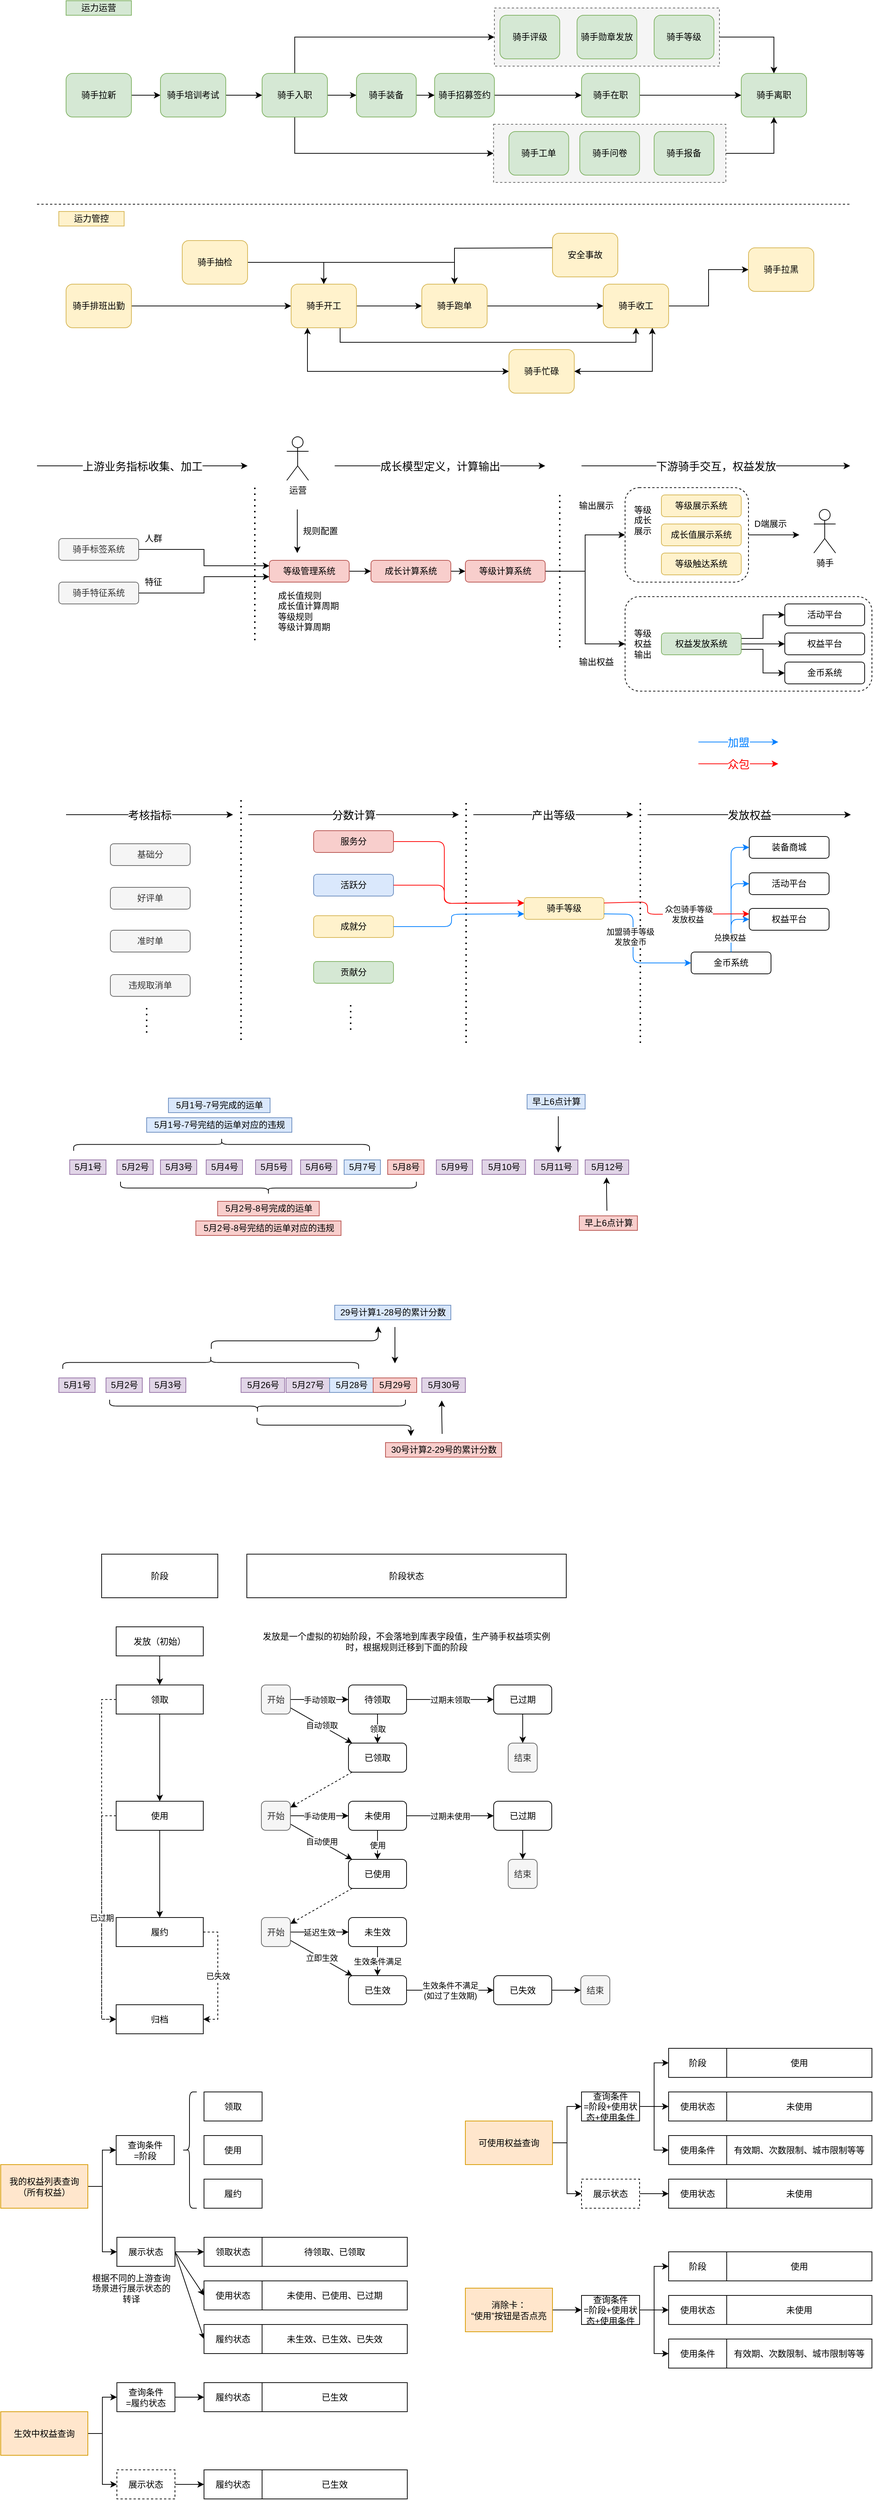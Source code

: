 <mxfile version="24.6.4" type="github" pages="2">
  <diagram name="第 1 页" id="bQlX_QEWhiJmre_UwnTU">
    <mxGraphModel dx="15460" dy="9769" grid="1" gridSize="10" guides="1" tooltips="1" connect="1" arrows="1" fold="1" page="1" pageScale="1" pageWidth="827" pageHeight="1169" math="0" shadow="0">
      <root>
        <mxCell id="0" />
        <mxCell id="1" parent="0" />
        <mxCell id="QkWrRx8oKpF5qsUoIeeM-1" style="edgeStyle=orthogonalEdgeStyle;rounded=0;orthogonalLoop=1;jettySize=auto;html=1;exitX=1;exitY=0.5;exitDx=0;exitDy=0;entryX=0;entryY=0.5;entryDx=0;entryDy=0;" edge="1" parent="1" source="QkWrRx8oKpF5qsUoIeeM-2" target="QkWrRx8oKpF5qsUoIeeM-8">
          <mxGeometry relative="1" as="geometry" />
        </mxCell>
        <mxCell id="QkWrRx8oKpF5qsUoIeeM-2" value="骑手拉新" style="rounded=1;whiteSpace=wrap;html=1;fillColor=#d5e8d4;strokeColor=#82b366;" vertex="1" parent="1">
          <mxGeometry x="130" y="80" width="90" height="60" as="geometry" />
        </mxCell>
        <mxCell id="QkWrRx8oKpF5qsUoIeeM-3" style="edgeStyle=orthogonalEdgeStyle;rounded=0;orthogonalLoop=1;jettySize=auto;html=1;exitX=0.5;exitY=0;exitDx=0;exitDy=0;entryX=0;entryY=0.5;entryDx=0;entryDy=0;" edge="1" parent="1" source="QkWrRx8oKpF5qsUoIeeM-6" target="QkWrRx8oKpF5qsUoIeeM-42">
          <mxGeometry relative="1" as="geometry" />
        </mxCell>
        <mxCell id="QkWrRx8oKpF5qsUoIeeM-4" style="edgeStyle=orthogonalEdgeStyle;rounded=0;orthogonalLoop=1;jettySize=auto;html=1;exitX=1;exitY=0.5;exitDx=0;exitDy=0;" edge="1" parent="1" source="QkWrRx8oKpF5qsUoIeeM-6" target="QkWrRx8oKpF5qsUoIeeM-35">
          <mxGeometry relative="1" as="geometry" />
        </mxCell>
        <mxCell id="QkWrRx8oKpF5qsUoIeeM-5" style="edgeStyle=orthogonalEdgeStyle;rounded=0;orthogonalLoop=1;jettySize=auto;html=1;exitX=0.5;exitY=1;exitDx=0;exitDy=0;entryX=0;entryY=0.5;entryDx=0;entryDy=0;startArrow=none;startFill=0;endArrow=classic;endFill=1;" edge="1" parent="1" source="QkWrRx8oKpF5qsUoIeeM-6" target="QkWrRx8oKpF5qsUoIeeM-37">
          <mxGeometry relative="1" as="geometry" />
        </mxCell>
        <mxCell id="QkWrRx8oKpF5qsUoIeeM-6" value="骑手入职" style="rounded=1;whiteSpace=wrap;html=1;fillColor=#d5e8d4;strokeColor=#82b366;" vertex="1" parent="1">
          <mxGeometry x="400" y="80" width="90" height="60" as="geometry" />
        </mxCell>
        <mxCell id="QkWrRx8oKpF5qsUoIeeM-7" style="edgeStyle=orthogonalEdgeStyle;rounded=0;orthogonalLoop=1;jettySize=auto;html=1;exitX=1;exitY=0.5;exitDx=0;exitDy=0;entryX=0;entryY=0.5;entryDx=0;entryDy=0;" edge="1" parent="1" source="QkWrRx8oKpF5qsUoIeeM-8" target="QkWrRx8oKpF5qsUoIeeM-6">
          <mxGeometry relative="1" as="geometry" />
        </mxCell>
        <mxCell id="QkWrRx8oKpF5qsUoIeeM-8" value="骑手培训考试" style="rounded=1;whiteSpace=wrap;html=1;fillColor=#d5e8d4;strokeColor=#82b366;" vertex="1" parent="1">
          <mxGeometry x="260" y="80" width="90" height="60" as="geometry" />
        </mxCell>
        <mxCell id="QkWrRx8oKpF5qsUoIeeM-9" value="运力管控" style="rounded=0;whiteSpace=wrap;html=1;fillColor=#fff2cc;strokeColor=#d6b656;" vertex="1" parent="1">
          <mxGeometry x="120" y="270" width="90" height="20" as="geometry" />
        </mxCell>
        <mxCell id="QkWrRx8oKpF5qsUoIeeM-10" value="运力运营" style="rounded=0;whiteSpace=wrap;html=1;fillColor=#d5e8d4;strokeColor=#82b366;" vertex="1" parent="1">
          <mxGeometry x="130" y="-20" width="90" height="20" as="geometry" />
        </mxCell>
        <mxCell id="QkWrRx8oKpF5qsUoIeeM-11" value="" style="endArrow=none;html=1;exitX=0;exitY=0.5;exitDx=0;exitDy=0;dashed=1;" edge="1" parent="1">
          <mxGeometry width="50" height="50" relative="1" as="geometry">
            <mxPoint x="90" y="260" as="sourcePoint" />
            <mxPoint x="1210" y="260" as="targetPoint" />
          </mxGeometry>
        </mxCell>
        <mxCell id="QkWrRx8oKpF5qsUoIeeM-12" value="骑手离职" style="rounded=1;whiteSpace=wrap;html=1;fillColor=#d5e8d4;strokeColor=#82b366;" vertex="1" parent="1">
          <mxGeometry x="1060" y="80" width="90" height="60" as="geometry" />
        </mxCell>
        <mxCell id="QkWrRx8oKpF5qsUoIeeM-13" style="edgeStyle=orthogonalEdgeStyle;rounded=0;orthogonalLoop=1;jettySize=auto;html=1;exitX=1;exitY=0.5;exitDx=0;exitDy=0;" edge="1" parent="1" source="QkWrRx8oKpF5qsUoIeeM-14" target="QkWrRx8oKpF5qsUoIeeM-17">
          <mxGeometry relative="1" as="geometry" />
        </mxCell>
        <mxCell id="QkWrRx8oKpF5qsUoIeeM-14" value="骑手排班出勤" style="rounded=1;whiteSpace=wrap;html=1;fillColor=#fff2cc;strokeColor=#d6b656;" vertex="1" parent="1">
          <mxGeometry x="130" y="370" width="90" height="60" as="geometry" />
        </mxCell>
        <mxCell id="QkWrRx8oKpF5qsUoIeeM-15" style="edgeStyle=orthogonalEdgeStyle;rounded=0;orthogonalLoop=1;jettySize=auto;html=1;exitX=1;exitY=0.5;exitDx=0;exitDy=0;entryX=0;entryY=0.5;entryDx=0;entryDy=0;" edge="1" parent="1" source="QkWrRx8oKpF5qsUoIeeM-17" target="QkWrRx8oKpF5qsUoIeeM-19">
          <mxGeometry relative="1" as="geometry" />
        </mxCell>
        <mxCell id="QkWrRx8oKpF5qsUoIeeM-16" style="edgeStyle=orthogonalEdgeStyle;rounded=0;orthogonalLoop=1;jettySize=auto;html=1;exitX=0.75;exitY=1;exitDx=0;exitDy=0;entryX=0.5;entryY=1;entryDx=0;entryDy=0;" edge="1" parent="1" source="QkWrRx8oKpF5qsUoIeeM-17" target="QkWrRx8oKpF5qsUoIeeM-24">
          <mxGeometry relative="1" as="geometry" />
        </mxCell>
        <mxCell id="QkWrRx8oKpF5qsUoIeeM-17" value="骑手开工" style="rounded=1;whiteSpace=wrap;html=1;fillColor=#fff2cc;strokeColor=#d6b656;" vertex="1" parent="1">
          <mxGeometry x="440" y="370" width="90" height="60" as="geometry" />
        </mxCell>
        <mxCell id="QkWrRx8oKpF5qsUoIeeM-18" style="edgeStyle=orthogonalEdgeStyle;rounded=0;orthogonalLoop=1;jettySize=auto;html=1;exitX=1;exitY=0.5;exitDx=0;exitDy=0;entryX=0;entryY=0.5;entryDx=0;entryDy=0;" edge="1" parent="1" source="QkWrRx8oKpF5qsUoIeeM-19" target="QkWrRx8oKpF5qsUoIeeM-24">
          <mxGeometry relative="1" as="geometry" />
        </mxCell>
        <mxCell id="QkWrRx8oKpF5qsUoIeeM-19" value="骑手跑单" style="rounded=1;whiteSpace=wrap;html=1;fillColor=#fff2cc;strokeColor=#d6b656;" vertex="1" parent="1">
          <mxGeometry x="620" y="370" width="90" height="60" as="geometry" />
        </mxCell>
        <mxCell id="QkWrRx8oKpF5qsUoIeeM-20" style="edgeStyle=orthogonalEdgeStyle;rounded=0;orthogonalLoop=1;jettySize=auto;html=1;exitX=1;exitY=0.5;exitDx=0;exitDy=0;startArrow=classic;startFill=1;entryX=0.75;entryY=1;entryDx=0;entryDy=0;" edge="1" parent="1" source="QkWrRx8oKpF5qsUoIeeM-22" target="QkWrRx8oKpF5qsUoIeeM-24">
          <mxGeometry relative="1" as="geometry" />
        </mxCell>
        <mxCell id="QkWrRx8oKpF5qsUoIeeM-21" style="edgeStyle=orthogonalEdgeStyle;rounded=0;orthogonalLoop=1;jettySize=auto;html=1;exitX=0;exitY=0.5;exitDx=0;exitDy=0;entryX=0.25;entryY=1;entryDx=0;entryDy=0;startArrow=classic;startFill=1;" edge="1" parent="1" source="QkWrRx8oKpF5qsUoIeeM-22" target="QkWrRx8oKpF5qsUoIeeM-17">
          <mxGeometry relative="1" as="geometry" />
        </mxCell>
        <mxCell id="QkWrRx8oKpF5qsUoIeeM-22" value="骑手忙碌" style="rounded=1;whiteSpace=wrap;html=1;fillColor=#fff2cc;strokeColor=#d6b656;" vertex="1" parent="1">
          <mxGeometry x="740" y="460" width="90" height="60" as="geometry" />
        </mxCell>
        <mxCell id="QkWrRx8oKpF5qsUoIeeM-23" style="edgeStyle=orthogonalEdgeStyle;rounded=0;orthogonalLoop=1;jettySize=auto;html=1;exitX=1;exitY=0.5;exitDx=0;exitDy=0;entryX=0;entryY=0.5;entryDx=0;entryDy=0;" edge="1" parent="1" source="QkWrRx8oKpF5qsUoIeeM-24" target="QkWrRx8oKpF5qsUoIeeM-31">
          <mxGeometry relative="1" as="geometry" />
        </mxCell>
        <mxCell id="QkWrRx8oKpF5qsUoIeeM-24" value="骑手收工" style="rounded=1;whiteSpace=wrap;html=1;fillColor=#fff2cc;strokeColor=#d6b656;" vertex="1" parent="1">
          <mxGeometry x="870" y="370" width="90" height="60" as="geometry" />
        </mxCell>
        <mxCell id="QkWrRx8oKpF5qsUoIeeM-25" style="edgeStyle=orthogonalEdgeStyle;rounded=0;orthogonalLoop=1;jettySize=auto;html=1;exitX=1;exitY=0.5;exitDx=0;exitDy=0;" edge="1" parent="1" source="QkWrRx8oKpF5qsUoIeeM-42" target="QkWrRx8oKpF5qsUoIeeM-12">
          <mxGeometry relative="1" as="geometry" />
        </mxCell>
        <mxCell id="QkWrRx8oKpF5qsUoIeeM-26" style="edgeStyle=orthogonalEdgeStyle;rounded=0;orthogonalLoop=1;jettySize=auto;html=1;exitX=1;exitY=0.5;exitDx=0;exitDy=0;entryX=0.5;entryY=0;entryDx=0;entryDy=0;" edge="1" parent="1" source="QkWrRx8oKpF5qsUoIeeM-28" target="QkWrRx8oKpF5qsUoIeeM-17">
          <mxGeometry relative="1" as="geometry" />
        </mxCell>
        <mxCell id="QkWrRx8oKpF5qsUoIeeM-27" style="edgeStyle=orthogonalEdgeStyle;rounded=0;orthogonalLoop=1;jettySize=auto;html=1;exitX=1;exitY=0.5;exitDx=0;exitDy=0;entryX=0.5;entryY=0;entryDx=0;entryDy=0;" edge="1" parent="1" source="QkWrRx8oKpF5qsUoIeeM-28" target="QkWrRx8oKpF5qsUoIeeM-19">
          <mxGeometry relative="1" as="geometry" />
        </mxCell>
        <mxCell id="QkWrRx8oKpF5qsUoIeeM-28" value="骑手抽检" style="rounded=1;whiteSpace=wrap;html=1;fillColor=#fff2cc;strokeColor=#d6b656;" vertex="1" parent="1">
          <mxGeometry x="290" y="310" width="90" height="60" as="geometry" />
        </mxCell>
        <mxCell id="QkWrRx8oKpF5qsUoIeeM-29" style="edgeStyle=orthogonalEdgeStyle;rounded=0;orthogonalLoop=1;jettySize=auto;html=1;exitX=0;exitY=0.5;exitDx=0;exitDy=0;entryX=0.5;entryY=0;entryDx=0;entryDy=0;" edge="1" parent="1" target="QkWrRx8oKpF5qsUoIeeM-19">
          <mxGeometry relative="1" as="geometry">
            <mxPoint x="800" y="320" as="sourcePoint" />
          </mxGeometry>
        </mxCell>
        <mxCell id="QkWrRx8oKpF5qsUoIeeM-30" value="安全事故" style="rounded=1;whiteSpace=wrap;html=1;fillColor=#fff2cc;strokeColor=#d6b656;" vertex="1" parent="1">
          <mxGeometry x="800" y="300" width="90" height="60" as="geometry" />
        </mxCell>
        <mxCell id="QkWrRx8oKpF5qsUoIeeM-31" value="骑手拉黑" style="rounded=1;whiteSpace=wrap;html=1;fillColor=#fff2cc;strokeColor=#d6b656;" vertex="1" parent="1">
          <mxGeometry x="1070" y="320" width="90" height="60" as="geometry" />
        </mxCell>
        <mxCell id="QkWrRx8oKpF5qsUoIeeM-32" style="edgeStyle=orthogonalEdgeStyle;rounded=0;orthogonalLoop=1;jettySize=auto;html=1;exitX=1;exitY=0.5;exitDx=0;exitDy=0;entryX=0;entryY=0.5;entryDx=0;entryDy=0;startArrow=none;startFill=0;endArrow=classic;endFill=1;" edge="1" parent="1" source="QkWrRx8oKpF5qsUoIeeM-33" target="QkWrRx8oKpF5qsUoIeeM-48">
          <mxGeometry relative="1" as="geometry" />
        </mxCell>
        <mxCell id="QkWrRx8oKpF5qsUoIeeM-33" value="骑手招募签约" style="rounded=1;whiteSpace=wrap;html=1;fillColor=#d5e8d4;strokeColor=#82b366;" vertex="1" parent="1">
          <mxGeometry x="637.629" y="80" width="82.371" height="60" as="geometry" />
        </mxCell>
        <mxCell id="QkWrRx8oKpF5qsUoIeeM-34" style="edgeStyle=orthogonalEdgeStyle;rounded=0;orthogonalLoop=1;jettySize=auto;html=1;exitX=1;exitY=0.5;exitDx=0;exitDy=0;entryX=0;entryY=0.5;entryDx=0;entryDy=0;" edge="1" parent="1" source="QkWrRx8oKpF5qsUoIeeM-35" target="QkWrRx8oKpF5qsUoIeeM-33">
          <mxGeometry relative="1" as="geometry" />
        </mxCell>
        <mxCell id="QkWrRx8oKpF5qsUoIeeM-35" value="骑手装备" style="rounded=1;whiteSpace=wrap;html=1;fillColor=#d5e8d4;strokeColor=#82b366;" vertex="1" parent="1">
          <mxGeometry x="530" y="80" width="82.371" height="60" as="geometry" />
        </mxCell>
        <mxCell id="QkWrRx8oKpF5qsUoIeeM-36" value="" style="group" vertex="1" connectable="0" parent="1">
          <mxGeometry x="740" y="160" width="320" height="80" as="geometry" />
        </mxCell>
        <mxCell id="QkWrRx8oKpF5qsUoIeeM-37" value="" style="rounded=0;whiteSpace=wrap;html=1;fontColor=#333333;dashed=1;strokeColor=#666666;fillColor=#F5F5F5;" vertex="1" parent="QkWrRx8oKpF5qsUoIeeM-36">
          <mxGeometry x="-21.18" y="-10" width="320" height="80" as="geometry" />
        </mxCell>
        <mxCell id="QkWrRx8oKpF5qsUoIeeM-38" value="骑手报备" style="rounded=1;whiteSpace=wrap;html=1;fillColor=#d5e8d4;strokeColor=#82b366;" vertex="1" parent="QkWrRx8oKpF5qsUoIeeM-36">
          <mxGeometry x="200.0" width="82.371" height="60" as="geometry" />
        </mxCell>
        <mxCell id="QkWrRx8oKpF5qsUoIeeM-39" value="骑手工单" style="rounded=1;whiteSpace=wrap;html=1;fillColor=#d5e8d4;strokeColor=#82b366;" vertex="1" parent="QkWrRx8oKpF5qsUoIeeM-36">
          <mxGeometry x="-0.001" width="82.371" height="60" as="geometry" />
        </mxCell>
        <mxCell id="QkWrRx8oKpF5qsUoIeeM-40" value="骑手问卷" style="rounded=1;whiteSpace=wrap;html=1;fillColor=#d5e8d4;strokeColor=#82b366;" vertex="1" parent="QkWrRx8oKpF5qsUoIeeM-36">
          <mxGeometry x="97.63" width="82.371" height="60" as="geometry" />
        </mxCell>
        <mxCell id="QkWrRx8oKpF5qsUoIeeM-41" value="" style="group" vertex="1" connectable="0" parent="1">
          <mxGeometry x="720.0" y="-10" width="310" height="80" as="geometry" />
        </mxCell>
        <mxCell id="QkWrRx8oKpF5qsUoIeeM-42" value="" style="rounded=0;whiteSpace=wrap;html=1;fillColor=#f5f5f5;strokeColor=#666666;fontColor=#333333;dashed=1;" vertex="1" parent="QkWrRx8oKpF5qsUoIeeM-41">
          <mxGeometry width="310" height="80" as="geometry" />
        </mxCell>
        <mxCell id="QkWrRx8oKpF5qsUoIeeM-43" value="骑手等级" style="rounded=1;whiteSpace=wrap;html=1;fillColor=#d5e8d4;strokeColor=#82b366;" vertex="1" parent="QkWrRx8oKpF5qsUoIeeM-41">
          <mxGeometry x="219.999" y="10" width="82.371" height="60" as="geometry" />
        </mxCell>
        <mxCell id="QkWrRx8oKpF5qsUoIeeM-44" value="骑手勋章发放" style="rounded=1;whiteSpace=wrap;html=1;fillColor=#d5e8d4;strokeColor=#82b366;" vertex="1" parent="QkWrRx8oKpF5qsUoIeeM-41">
          <mxGeometry x="113.819" y="10" width="82.371" height="60" as="geometry" />
        </mxCell>
        <mxCell id="QkWrRx8oKpF5qsUoIeeM-45" value="骑手评级" style="rounded=1;whiteSpace=wrap;html=1;fillColor=#d5e8d4;strokeColor=#82b366;" vertex="1" parent="QkWrRx8oKpF5qsUoIeeM-41">
          <mxGeometry x="7.629" y="10" width="82.371" height="60" as="geometry" />
        </mxCell>
        <mxCell id="QkWrRx8oKpF5qsUoIeeM-46" style="edgeStyle=orthogonalEdgeStyle;rounded=0;orthogonalLoop=1;jettySize=auto;html=1;exitX=1;exitY=0.5;exitDx=0;exitDy=0;entryX=0.5;entryY=1;entryDx=0;entryDy=0;startArrow=none;startFill=0;endArrow=classic;endFill=1;" edge="1" parent="1" source="QkWrRx8oKpF5qsUoIeeM-37" target="QkWrRx8oKpF5qsUoIeeM-12">
          <mxGeometry relative="1" as="geometry" />
        </mxCell>
        <mxCell id="QkWrRx8oKpF5qsUoIeeM-47" style="edgeStyle=orthogonalEdgeStyle;rounded=0;orthogonalLoop=1;jettySize=auto;html=1;exitX=1;exitY=0.5;exitDx=0;exitDy=0;entryX=0;entryY=0.5;entryDx=0;entryDy=0;startArrow=none;startFill=0;endArrow=classic;endFill=1;" edge="1" parent="1" source="QkWrRx8oKpF5qsUoIeeM-48" target="QkWrRx8oKpF5qsUoIeeM-12">
          <mxGeometry relative="1" as="geometry" />
        </mxCell>
        <mxCell id="QkWrRx8oKpF5qsUoIeeM-48" value="骑手在职" style="rounded=1;whiteSpace=wrap;html=1;fillColor=#d5e8d4;strokeColor=#82b366;" vertex="1" parent="1">
          <mxGeometry x="840" y="80" width="80" height="60" as="geometry" />
        </mxCell>
        <mxCell id="QkWrRx8oKpF5qsUoIeeM-93" value="" style="rounded=1;whiteSpace=wrap;html=1;dashed=1;" vertex="1" parent="1">
          <mxGeometry x="900" y="800" width="340" height="130" as="geometry" />
        </mxCell>
        <mxCell id="QkWrRx8oKpF5qsUoIeeM-94" style="edgeStyle=orthogonalEdgeStyle;rounded=0;orthogonalLoop=1;jettySize=auto;html=1;exitX=1;exitY=0.5;exitDx=0;exitDy=0;" edge="1" parent="1" source="QkWrRx8oKpF5qsUoIeeM-95">
          <mxGeometry relative="1" as="geometry">
            <mxPoint x="1140" y="715" as="targetPoint" />
          </mxGeometry>
        </mxCell>
        <mxCell id="QkWrRx8oKpF5qsUoIeeM-95" value="" style="rounded=1;whiteSpace=wrap;html=1;dashed=1;" vertex="1" parent="1">
          <mxGeometry x="900" y="650" width="170" height="130" as="geometry" />
        </mxCell>
        <mxCell id="QkWrRx8oKpF5qsUoIeeM-96" style="edgeStyle=orthogonalEdgeStyle;rounded=0;orthogonalLoop=1;jettySize=auto;html=1;exitX=1;exitY=0.5;exitDx=0;exitDy=0;entryX=0;entryY=0.25;entryDx=0;entryDy=0;" edge="1" parent="1" source="QkWrRx8oKpF5qsUoIeeM-97" target="QkWrRx8oKpF5qsUoIeeM-102">
          <mxGeometry relative="1" as="geometry" />
        </mxCell>
        <mxCell id="QkWrRx8oKpF5qsUoIeeM-97" value="骑手标签系统" style="rounded=1;whiteSpace=wrap;html=1;fillColor=#f5f5f5;strokeColor=#666666;fontColor=#333333;" vertex="1" parent="1">
          <mxGeometry x="120" y="720" width="110" height="30" as="geometry" />
        </mxCell>
        <mxCell id="QkWrRx8oKpF5qsUoIeeM-98" style="edgeStyle=orthogonalEdgeStyle;rounded=0;orthogonalLoop=1;jettySize=auto;html=1;exitX=1;exitY=0.5;exitDx=0;exitDy=0;entryX=0;entryY=0.75;entryDx=0;entryDy=0;" edge="1" parent="1" source="QkWrRx8oKpF5qsUoIeeM-99" target="QkWrRx8oKpF5qsUoIeeM-102">
          <mxGeometry relative="1" as="geometry" />
        </mxCell>
        <mxCell id="QkWrRx8oKpF5qsUoIeeM-99" value="骑手特征系统" style="rounded=1;whiteSpace=wrap;html=1;fillColor=#f5f5f5;strokeColor=#666666;fontColor=#333333;" vertex="1" parent="1">
          <mxGeometry x="120" y="780" width="110" height="30" as="geometry" />
        </mxCell>
        <mxCell id="QkWrRx8oKpF5qsUoIeeM-100" value="运营" style="shape=umlActor;verticalLabelPosition=bottom;verticalAlign=top;html=1;outlineConnect=0;" vertex="1" parent="1">
          <mxGeometry x="434" y="580" width="30" height="60" as="geometry" />
        </mxCell>
        <mxCell id="QkWrRx8oKpF5qsUoIeeM-101" style="edgeStyle=orthogonalEdgeStyle;rounded=0;orthogonalLoop=1;jettySize=auto;html=1;exitX=1;exitY=0.5;exitDx=0;exitDy=0;entryX=0;entryY=0.5;entryDx=0;entryDy=0;" edge="1" parent="1" source="QkWrRx8oKpF5qsUoIeeM-102" target="QkWrRx8oKpF5qsUoIeeM-104">
          <mxGeometry relative="1" as="geometry" />
        </mxCell>
        <mxCell id="QkWrRx8oKpF5qsUoIeeM-102" value="等级管理系统" style="rounded=1;whiteSpace=wrap;html=1;fillColor=#f8cecc;strokeColor=#b85450;" vertex="1" parent="1">
          <mxGeometry x="410" y="750" width="110" height="30" as="geometry" />
        </mxCell>
        <mxCell id="QkWrRx8oKpF5qsUoIeeM-103" style="edgeStyle=orthogonalEdgeStyle;rounded=0;orthogonalLoop=1;jettySize=auto;html=1;exitX=1;exitY=0.5;exitDx=0;exitDy=0;entryX=0;entryY=0.5;entryDx=0;entryDy=0;" edge="1" parent="1" source="QkWrRx8oKpF5qsUoIeeM-104" target="QkWrRx8oKpF5qsUoIeeM-107">
          <mxGeometry relative="1" as="geometry" />
        </mxCell>
        <mxCell id="QkWrRx8oKpF5qsUoIeeM-104" value="成长计算系统" style="rounded=1;whiteSpace=wrap;html=1;fillColor=#f8cecc;strokeColor=#b85450;" vertex="1" parent="1">
          <mxGeometry x="550" y="750" width="110" height="30" as="geometry" />
        </mxCell>
        <mxCell id="QkWrRx8oKpF5qsUoIeeM-105" style="edgeStyle=orthogonalEdgeStyle;rounded=0;orthogonalLoop=1;jettySize=auto;html=1;exitX=1;exitY=0.5;exitDx=0;exitDy=0;entryX=0;entryY=0.5;entryDx=0;entryDy=0;" edge="1" parent="1" source="QkWrRx8oKpF5qsUoIeeM-107" target="QkWrRx8oKpF5qsUoIeeM-95">
          <mxGeometry relative="1" as="geometry">
            <mxPoint x="820" y="765" as="sourcePoint" />
          </mxGeometry>
        </mxCell>
        <mxCell id="QkWrRx8oKpF5qsUoIeeM-106" style="edgeStyle=orthogonalEdgeStyle;rounded=0;orthogonalLoop=1;jettySize=auto;html=1;exitX=1;exitY=0.5;exitDx=0;exitDy=0;entryX=0;entryY=0.5;entryDx=0;entryDy=0;" edge="1" parent="1" source="QkWrRx8oKpF5qsUoIeeM-107" target="QkWrRx8oKpF5qsUoIeeM-93">
          <mxGeometry relative="1" as="geometry">
            <mxPoint x="820" y="765" as="sourcePoint" />
          </mxGeometry>
        </mxCell>
        <mxCell id="QkWrRx8oKpF5qsUoIeeM-107" value="等级计算系统" style="rounded=1;whiteSpace=wrap;html=1;fillColor=#f8cecc;strokeColor=#b85450;" vertex="1" parent="1">
          <mxGeometry x="680" y="750" width="110" height="30" as="geometry" />
        </mxCell>
        <mxCell id="QkWrRx8oKpF5qsUoIeeM-108" value="人群" style="text;html=1;align=center;verticalAlign=middle;resizable=0;points=[];autosize=1;" vertex="1" parent="1">
          <mxGeometry x="230" y="710" width="40" height="20" as="geometry" />
        </mxCell>
        <mxCell id="QkWrRx8oKpF5qsUoIeeM-109" value="特征" style="text;html=1;align=center;verticalAlign=middle;resizable=0;points=[];autosize=1;" vertex="1" parent="1">
          <mxGeometry x="230" y="770" width="40" height="20" as="geometry" />
        </mxCell>
        <mxCell id="QkWrRx8oKpF5qsUoIeeM-110" value="等级展示系统" style="rounded=1;whiteSpace=wrap;html=1;fillColor=#fff2cc;strokeColor=#d6b656;" vertex="1" parent="1">
          <mxGeometry x="950" y="660" width="110" height="30" as="geometry" />
        </mxCell>
        <mxCell id="QkWrRx8oKpF5qsUoIeeM-111" value="成长值展示系统" style="rounded=1;whiteSpace=wrap;html=1;fillColor=#fff2cc;strokeColor=#d6b656;" vertex="1" parent="1">
          <mxGeometry x="950" y="700" width="110" height="30" as="geometry" />
        </mxCell>
        <mxCell id="QkWrRx8oKpF5qsUoIeeM-112" style="edgeStyle=orthogonalEdgeStyle;rounded=0;orthogonalLoop=1;jettySize=auto;html=1;exitX=1;exitY=0.25;exitDx=0;exitDy=0;entryX=0;entryY=0.5;entryDx=0;entryDy=0;" edge="1" parent="1" source="QkWrRx8oKpF5qsUoIeeM-115" target="QkWrRx8oKpF5qsUoIeeM-116">
          <mxGeometry relative="1" as="geometry" />
        </mxCell>
        <mxCell id="QkWrRx8oKpF5qsUoIeeM-113" style="edgeStyle=orthogonalEdgeStyle;rounded=0;orthogonalLoop=1;jettySize=auto;html=1;exitX=1;exitY=0.5;exitDx=0;exitDy=0;entryX=0;entryY=0.5;entryDx=0;entryDy=0;" edge="1" parent="1" source="QkWrRx8oKpF5qsUoIeeM-115" target="QkWrRx8oKpF5qsUoIeeM-117">
          <mxGeometry relative="1" as="geometry" />
        </mxCell>
        <mxCell id="QkWrRx8oKpF5qsUoIeeM-114" style="edgeStyle=orthogonalEdgeStyle;rounded=0;orthogonalLoop=1;jettySize=auto;html=1;exitX=1;exitY=0.75;exitDx=0;exitDy=0;entryX=0;entryY=0.5;entryDx=0;entryDy=0;" edge="1" parent="1" source="QkWrRx8oKpF5qsUoIeeM-115" target="QkWrRx8oKpF5qsUoIeeM-118">
          <mxGeometry relative="1" as="geometry" />
        </mxCell>
        <mxCell id="QkWrRx8oKpF5qsUoIeeM-115" value="权益发放系统" style="rounded=1;whiteSpace=wrap;html=1;fillColor=#d5e8d4;strokeColor=#82b366;" vertex="1" parent="1">
          <mxGeometry x="950" y="850" width="110" height="30" as="geometry" />
        </mxCell>
        <mxCell id="QkWrRx8oKpF5qsUoIeeM-116" value="活动平台" style="rounded=1;whiteSpace=wrap;html=1;" vertex="1" parent="1">
          <mxGeometry x="1120" y="810" width="110" height="30" as="geometry" />
        </mxCell>
        <mxCell id="QkWrRx8oKpF5qsUoIeeM-117" value="权益平台" style="rounded=1;whiteSpace=wrap;html=1;" vertex="1" parent="1">
          <mxGeometry x="1120" y="850" width="110" height="30" as="geometry" />
        </mxCell>
        <mxCell id="QkWrRx8oKpF5qsUoIeeM-118" value="金币系统" style="rounded=1;whiteSpace=wrap;html=1;" vertex="1" parent="1">
          <mxGeometry x="1120" y="890" width="110" height="30" as="geometry" />
        </mxCell>
        <mxCell id="QkWrRx8oKpF5qsUoIeeM-119" value="等级&lt;br&gt;成长&lt;br&gt;展示" style="text;html=1;align=center;verticalAlign=middle;resizable=0;points=[];autosize=1;" vertex="1" parent="1">
          <mxGeometry x="904" y="670" width="40" height="50" as="geometry" />
        </mxCell>
        <mxCell id="QkWrRx8oKpF5qsUoIeeM-120" value="等级&lt;br&gt;权益&lt;br&gt;输出" style="text;html=1;align=center;verticalAlign=middle;resizable=0;points=[];autosize=1;" vertex="1" parent="1">
          <mxGeometry x="904" y="840" width="40" height="50" as="geometry" />
        </mxCell>
        <mxCell id="QkWrRx8oKpF5qsUoIeeM-121" value="输出展示" style="text;html=1;align=center;verticalAlign=middle;resizable=0;points=[];autosize=1;" vertex="1" parent="1">
          <mxGeometry x="830" y="665" width="60" height="20" as="geometry" />
        </mxCell>
        <mxCell id="QkWrRx8oKpF5qsUoIeeM-122" value="输出权益" style="text;html=1;align=center;verticalAlign=middle;resizable=0;points=[];autosize=1;" vertex="1" parent="1">
          <mxGeometry x="830" y="880" width="60" height="20" as="geometry" />
        </mxCell>
        <mxCell id="QkWrRx8oKpF5qsUoIeeM-123" value="" style="endArrow=classic;html=1;" edge="1" parent="1">
          <mxGeometry width="50" height="50" relative="1" as="geometry">
            <mxPoint x="448.5" y="680" as="sourcePoint" />
            <mxPoint x="448.5" y="740" as="targetPoint" />
          </mxGeometry>
        </mxCell>
        <mxCell id="QkWrRx8oKpF5qsUoIeeM-124" value="规则配置" style="text;html=1;align=center;verticalAlign=middle;resizable=0;points=[];autosize=1;" vertex="1" parent="1">
          <mxGeometry x="450" y="700" width="60" height="20" as="geometry" />
        </mxCell>
        <mxCell id="QkWrRx8oKpF5qsUoIeeM-125" value="骑手" style="shape=umlActor;verticalLabelPosition=bottom;verticalAlign=top;html=1;outlineConnect=0;" vertex="1" parent="1">
          <mxGeometry x="1160" y="680" width="30" height="60" as="geometry" />
        </mxCell>
        <mxCell id="QkWrRx8oKpF5qsUoIeeM-126" value="D端展示" style="text;html=1;align=center;verticalAlign=middle;resizable=0;points=[];autosize=1;" vertex="1" parent="1">
          <mxGeometry x="1070" y="690" width="60" height="20" as="geometry" />
        </mxCell>
        <mxCell id="QkWrRx8oKpF5qsUoIeeM-127" value="" style="endArrow=classic;html=1;" edge="1" parent="1">
          <mxGeometry relative="1" as="geometry">
            <mxPoint x="90" y="620" as="sourcePoint" />
            <mxPoint x="380" y="620" as="targetPoint" />
          </mxGeometry>
        </mxCell>
        <mxCell id="QkWrRx8oKpF5qsUoIeeM-128" value="&lt;font style=&quot;font-size: 15px&quot;&gt;上游业务指标收集、加工&lt;/font&gt;" style="edgeLabel;resizable=0;html=1;align=center;verticalAlign=middle;" connectable="0" vertex="1" parent="QkWrRx8oKpF5qsUoIeeM-127">
          <mxGeometry relative="1" as="geometry" />
        </mxCell>
        <mxCell id="QkWrRx8oKpF5qsUoIeeM-129" value="" style="endArrow=classic;html=1;" edge="1" parent="1">
          <mxGeometry relative="1" as="geometry">
            <mxPoint x="500" y="620" as="sourcePoint" />
            <mxPoint x="790" y="620" as="targetPoint" />
          </mxGeometry>
        </mxCell>
        <mxCell id="QkWrRx8oKpF5qsUoIeeM-130" value="&lt;font style=&quot;font-size: 15px&quot;&gt;成长模型定义，计算输出&lt;/font&gt;" style="edgeLabel;resizable=0;html=1;align=center;verticalAlign=middle;" connectable="0" vertex="1" parent="QkWrRx8oKpF5qsUoIeeM-129">
          <mxGeometry relative="1" as="geometry" />
        </mxCell>
        <mxCell id="QkWrRx8oKpF5qsUoIeeM-131" value="" style="endArrow=classic;html=1;" edge="1" parent="1">
          <mxGeometry relative="1" as="geometry">
            <mxPoint x="840" y="620" as="sourcePoint" />
            <mxPoint x="1210" y="620" as="targetPoint" />
          </mxGeometry>
        </mxCell>
        <mxCell id="QkWrRx8oKpF5qsUoIeeM-132" value="&lt;font style=&quot;font-size: 15px&quot;&gt;下游骑手交互，权益发放&lt;/font&gt;" style="edgeLabel;resizable=0;html=1;align=center;verticalAlign=middle;" connectable="0" vertex="1" parent="QkWrRx8oKpF5qsUoIeeM-131">
          <mxGeometry relative="1" as="geometry" />
        </mxCell>
        <mxCell id="QkWrRx8oKpF5qsUoIeeM-133" value="" style="endArrow=none;dashed=1;html=1;dashPattern=1 3;strokeWidth=2;" edge="1" parent="1">
          <mxGeometry width="50" height="50" relative="1" as="geometry">
            <mxPoint x="390" y="860" as="sourcePoint" />
            <mxPoint x="390" y="650" as="targetPoint" />
          </mxGeometry>
        </mxCell>
        <mxCell id="QkWrRx8oKpF5qsUoIeeM-134" value="" style="endArrow=none;dashed=1;html=1;dashPattern=1 3;strokeWidth=2;" edge="1" parent="1">
          <mxGeometry width="50" height="50" relative="1" as="geometry">
            <mxPoint x="810" y="870" as="sourcePoint" />
            <mxPoint x="810" y="660" as="targetPoint" />
          </mxGeometry>
        </mxCell>
        <mxCell id="QkWrRx8oKpF5qsUoIeeM-135" value="成长值规则&lt;br&gt;&lt;div&gt;&lt;span&gt;成长值计算周期&lt;/span&gt;&lt;/div&gt;&lt;div&gt;等级规则&lt;/div&gt;&lt;div&gt;等级计算周期&lt;/div&gt;" style="text;html=1;strokeColor=none;fillColor=none;align=left;verticalAlign=middle;whiteSpace=wrap;rounded=0;dashed=1;" vertex="1" parent="1">
          <mxGeometry x="420" y="810" width="90" height="20" as="geometry" />
        </mxCell>
        <mxCell id="QkWrRx8oKpF5qsUoIeeM-136" value="等级触达系统" style="rounded=1;whiteSpace=wrap;html=1;fillColor=#fff2cc;strokeColor=#d6b656;" vertex="1" parent="1">
          <mxGeometry x="950" y="740" width="110" height="30" as="geometry" />
        </mxCell>
        <mxCell id="QkWrRx8oKpF5qsUoIeeM-137" value="基础分" style="rounded=1;whiteSpace=wrap;html=1;fillColor=#f5f5f5;strokeColor=#666666;fontColor=#333333;" vertex="1" parent="1">
          <mxGeometry x="191" y="1140" width="110" height="30" as="geometry" />
        </mxCell>
        <mxCell id="QkWrRx8oKpF5qsUoIeeM-138" value="好评单" style="rounded=1;whiteSpace=wrap;html=1;fillColor=#f5f5f5;strokeColor=#666666;fontColor=#333333;" vertex="1" parent="1">
          <mxGeometry x="191" y="1200" width="110" height="30" as="geometry" />
        </mxCell>
        <mxCell id="QkWrRx8oKpF5qsUoIeeM-139" value="服务分" style="rounded=1;whiteSpace=wrap;html=1;fillColor=#f8cecc;strokeColor=#b85450;" vertex="1" parent="1">
          <mxGeometry x="471" y="1122" width="110" height="30" as="geometry" />
        </mxCell>
        <mxCell id="QkWrRx8oKpF5qsUoIeeM-140" value="" style="endArrow=classic;html=1;" edge="1" parent="1">
          <mxGeometry relative="1" as="geometry">
            <mxPoint x="130" y="1100" as="sourcePoint" />
            <mxPoint x="360" y="1100" as="targetPoint" />
          </mxGeometry>
        </mxCell>
        <mxCell id="QkWrRx8oKpF5qsUoIeeM-141" value="&lt;font style=&quot;font-size: 15px&quot;&gt;考核指标&lt;/font&gt;" style="edgeLabel;resizable=0;html=1;align=center;verticalAlign=middle;" connectable="0" vertex="1" parent="QkWrRx8oKpF5qsUoIeeM-140">
          <mxGeometry relative="1" as="geometry" />
        </mxCell>
        <mxCell id="QkWrRx8oKpF5qsUoIeeM-142" value="" style="endArrow=classic;html=1;" edge="1" parent="1">
          <mxGeometry relative="1" as="geometry">
            <mxPoint x="381" y="1100" as="sourcePoint" />
            <mxPoint x="671" y="1100" as="targetPoint" />
          </mxGeometry>
        </mxCell>
        <mxCell id="QkWrRx8oKpF5qsUoIeeM-143" value="&lt;span style=&quot;font-size: 15px&quot;&gt;分数计算&lt;/span&gt;" style="edgeLabel;resizable=0;html=1;align=center;verticalAlign=middle;" connectable="0" vertex="1" parent="QkWrRx8oKpF5qsUoIeeM-142">
          <mxGeometry relative="1" as="geometry" />
        </mxCell>
        <mxCell id="QkWrRx8oKpF5qsUoIeeM-144" value="" style="endArrow=none;dashed=1;html=1;dashPattern=1 3;strokeWidth=2;" edge="1" parent="1">
          <mxGeometry width="50" height="50" relative="1" as="geometry">
            <mxPoint x="371" y="1410" as="sourcePoint" />
            <mxPoint x="371" y="1080" as="targetPoint" />
          </mxGeometry>
        </mxCell>
        <mxCell id="QkWrRx8oKpF5qsUoIeeM-145" value="活跃分" style="rounded=1;whiteSpace=wrap;html=1;fillColor=#dae8fc;strokeColor=#6c8ebf;" vertex="1" parent="1">
          <mxGeometry x="471" y="1182" width="110" height="30" as="geometry" />
        </mxCell>
        <mxCell id="QkWrRx8oKpF5qsUoIeeM-146" value="成就分" style="rounded=1;whiteSpace=wrap;html=1;fillColor=#fff2cc;strokeColor=#d6b656;" vertex="1" parent="1">
          <mxGeometry x="471" y="1239" width="110" height="30" as="geometry" />
        </mxCell>
        <mxCell id="QkWrRx8oKpF5qsUoIeeM-147" value="贡献分" style="rounded=1;whiteSpace=wrap;html=1;fillColor=#d5e8d4;strokeColor=#82b366;" vertex="1" parent="1">
          <mxGeometry x="471" y="1302" width="110" height="30" as="geometry" />
        </mxCell>
        <mxCell id="QkWrRx8oKpF5qsUoIeeM-148" value="" style="endArrow=none;dashed=1;html=1;dashPattern=1 3;strokeWidth=2;" edge="1" parent="1">
          <mxGeometry width="50" height="50" relative="1" as="geometry">
            <mxPoint x="522" y="1396" as="sourcePoint" />
            <mxPoint x="522" y="1356" as="targetPoint" />
          </mxGeometry>
        </mxCell>
        <mxCell id="QkWrRx8oKpF5qsUoIeeM-149" value="" style="endArrow=none;dashed=1;html=1;dashPattern=1 3;strokeWidth=2;" edge="1" parent="1">
          <mxGeometry width="50" height="50" relative="1" as="geometry">
            <mxPoint x="681" y="1414" as="sourcePoint" />
            <mxPoint x="681" y="1084" as="targetPoint" />
          </mxGeometry>
        </mxCell>
        <mxCell id="QkWrRx8oKpF5qsUoIeeM-150" value="骑手等级" style="rounded=1;whiteSpace=wrap;html=1;fillColor=#fff2cc;strokeColor=#d6b656;" vertex="1" parent="1">
          <mxGeometry x="761" y="1214" width="110" height="30" as="geometry" />
        </mxCell>
        <mxCell id="QkWrRx8oKpF5qsUoIeeM-151" value="" style="endArrow=classic;html=1;" edge="1" parent="1">
          <mxGeometry relative="1" as="geometry">
            <mxPoint x="691" y="1100" as="sourcePoint" />
            <mxPoint x="911" y="1100" as="targetPoint" />
          </mxGeometry>
        </mxCell>
        <mxCell id="QkWrRx8oKpF5qsUoIeeM-152" value="&lt;span style=&quot;font-size: 15px&quot;&gt;产出等级&lt;/span&gt;" style="edgeLabel;resizable=0;html=1;align=center;verticalAlign=middle;" connectable="0" vertex="1" parent="QkWrRx8oKpF5qsUoIeeM-151">
          <mxGeometry relative="1" as="geometry" />
        </mxCell>
        <mxCell id="QkWrRx8oKpF5qsUoIeeM-153" value="" style="endArrow=none;dashed=1;html=1;dashPattern=1 3;strokeWidth=2;" edge="1" parent="1">
          <mxGeometry width="50" height="50" relative="1" as="geometry">
            <mxPoint x="921" y="1414" as="sourcePoint" />
            <mxPoint x="921" y="1084" as="targetPoint" />
          </mxGeometry>
        </mxCell>
        <mxCell id="QkWrRx8oKpF5qsUoIeeM-154" value="" style="endArrow=classic;html=1;" edge="1" parent="1">
          <mxGeometry relative="1" as="geometry">
            <mxPoint x="931" y="1100" as="sourcePoint" />
            <mxPoint x="1211" y="1100" as="targetPoint" />
          </mxGeometry>
        </mxCell>
        <mxCell id="QkWrRx8oKpF5qsUoIeeM-155" value="&lt;span style=&quot;font-size: 15px&quot;&gt;发放权益&lt;/span&gt;" style="edgeLabel;resizable=0;html=1;align=center;verticalAlign=middle;" connectable="0" vertex="1" parent="QkWrRx8oKpF5qsUoIeeM-154">
          <mxGeometry relative="1" as="geometry" />
        </mxCell>
        <mxCell id="QkWrRx8oKpF5qsUoIeeM-156" value="活动平台" style="rounded=1;whiteSpace=wrap;html=1;" vertex="1" parent="1">
          <mxGeometry x="1071" y="1180" width="110" height="30" as="geometry" />
        </mxCell>
        <mxCell id="QkWrRx8oKpF5qsUoIeeM-157" value="权益平台" style="rounded=1;whiteSpace=wrap;html=1;" vertex="1" parent="1">
          <mxGeometry x="1071" y="1229" width="110" height="30" as="geometry" />
        </mxCell>
        <mxCell id="QkWrRx8oKpF5qsUoIeeM-158" value="金币系统" style="rounded=1;whiteSpace=wrap;html=1;" vertex="1" parent="1">
          <mxGeometry x="991" y="1289" width="110" height="30" as="geometry" />
        </mxCell>
        <mxCell id="QkWrRx8oKpF5qsUoIeeM-159" value="" style="endArrow=classic;html=1;strokeColor=#007FFF;" edge="1" parent="1">
          <mxGeometry relative="1" as="geometry">
            <mxPoint x="1001" y="1000" as="sourcePoint" />
            <mxPoint x="1111" y="1000" as="targetPoint" />
          </mxGeometry>
        </mxCell>
        <mxCell id="QkWrRx8oKpF5qsUoIeeM-160" value="&lt;span style=&quot;font-size: 15px&quot;&gt;&lt;font color=&quot;#007fff&quot;&gt;加盟&lt;/font&gt;&lt;/span&gt;" style="edgeLabel;resizable=0;html=1;align=center;verticalAlign=middle;" connectable="0" vertex="1" parent="QkWrRx8oKpF5qsUoIeeM-159">
          <mxGeometry relative="1" as="geometry" />
        </mxCell>
        <mxCell id="QkWrRx8oKpF5qsUoIeeM-161" value="" style="endArrow=classic;html=1;strokeColor=#FF0000;" edge="1" parent="1">
          <mxGeometry relative="1" as="geometry">
            <mxPoint x="1001" y="1030" as="sourcePoint" />
            <mxPoint x="1111" y="1030" as="targetPoint" />
          </mxGeometry>
        </mxCell>
        <mxCell id="QkWrRx8oKpF5qsUoIeeM-162" value="&lt;span style=&quot;font-size: 15px&quot;&gt;&lt;font color=&quot;#ff0000&quot;&gt;众包&lt;/font&gt;&lt;/span&gt;" style="edgeLabel;resizable=0;html=1;align=center;verticalAlign=middle;" connectable="0" vertex="1" parent="QkWrRx8oKpF5qsUoIeeM-161">
          <mxGeometry relative="1" as="geometry" />
        </mxCell>
        <mxCell id="QkWrRx8oKpF5qsUoIeeM-163" value="准时单" style="rounded=1;whiteSpace=wrap;html=1;fillColor=#f5f5f5;strokeColor=#666666;fontColor=#333333;" vertex="1" parent="1">
          <mxGeometry x="191" y="1259" width="110" height="30" as="geometry" />
        </mxCell>
        <mxCell id="QkWrRx8oKpF5qsUoIeeM-164" value="违规取消单" style="rounded=1;whiteSpace=wrap;html=1;fillColor=#f5f5f5;strokeColor=#666666;fontColor=#333333;" vertex="1" parent="1">
          <mxGeometry x="191" y="1320" width="110" height="30" as="geometry" />
        </mxCell>
        <mxCell id="QkWrRx8oKpF5qsUoIeeM-165" value="" style="endArrow=none;dashed=1;html=1;dashPattern=1 3;strokeWidth=2;" edge="1" parent="1">
          <mxGeometry width="50" height="50" relative="1" as="geometry">
            <mxPoint x="241" y="1400" as="sourcePoint" />
            <mxPoint x="241" y="1360" as="targetPoint" />
          </mxGeometry>
        </mxCell>
        <mxCell id="QkWrRx8oKpF5qsUoIeeM-166" value="装备商城" style="rounded=1;whiteSpace=wrap;html=1;" vertex="1" parent="1">
          <mxGeometry x="1071" y="1130" width="110" height="30" as="geometry" />
        </mxCell>
        <mxCell id="QkWrRx8oKpF5qsUoIeeM-167" value="" style="endArrow=classic;html=1;strokeColor=#007FFF;exitX=0.5;exitY=0;exitDx=0;exitDy=0;entryX=0;entryY=0.5;entryDx=0;entryDy=0;" edge="1" parent="1" source="QkWrRx8oKpF5qsUoIeeM-158" target="QkWrRx8oKpF5qsUoIeeM-166">
          <mxGeometry width="50" height="50" relative="1" as="geometry">
            <mxPoint x="1021" y="1262" as="sourcePoint" />
            <mxPoint x="1071" y="1212" as="targetPoint" />
            <Array as="points">
              <mxPoint x="1046" y="1145" />
            </Array>
          </mxGeometry>
        </mxCell>
        <mxCell id="QkWrRx8oKpF5qsUoIeeM-168" value="" style="endArrow=classic;html=1;strokeColor=#007FFF;entryX=0;entryY=0.5;entryDx=0;entryDy=0;exitX=0.5;exitY=0;exitDx=0;exitDy=0;" edge="1" parent="1" source="QkWrRx8oKpF5qsUoIeeM-158" target="QkWrRx8oKpF5qsUoIeeM-156">
          <mxGeometry width="50" height="50" relative="1" as="geometry">
            <mxPoint x="1041" y="1289" as="sourcePoint" />
            <mxPoint x="1091" y="1239" as="targetPoint" />
            <Array as="points">
              <mxPoint x="1046" y="1195" />
            </Array>
          </mxGeometry>
        </mxCell>
        <mxCell id="QkWrRx8oKpF5qsUoIeeM-169" value="" style="endArrow=classic;html=1;strokeColor=#007FFF;entryX=0;entryY=0.5;entryDx=0;entryDy=0;exitX=0.5;exitY=0;exitDx=0;exitDy=0;" edge="1" parent="1" source="QkWrRx8oKpF5qsUoIeeM-158" target="QkWrRx8oKpF5qsUoIeeM-157">
          <mxGeometry width="50" height="50" relative="1" as="geometry">
            <mxPoint x="1056" y="1299" as="sourcePoint" />
            <mxPoint x="1081" y="1205" as="targetPoint" />
            <Array as="points">
              <mxPoint x="1046" y="1244" />
            </Array>
          </mxGeometry>
        </mxCell>
        <mxCell id="QkWrRx8oKpF5qsUoIeeM-170" value="兑换权益" style="edgeLabel;html=1;align=center;verticalAlign=middle;resizable=0;points=[];" vertex="1" connectable="0" parent="QkWrRx8oKpF5qsUoIeeM-169">
          <mxGeometry x="-0.386" y="2" relative="1" as="geometry">
            <mxPoint y="1" as="offset" />
          </mxGeometry>
        </mxCell>
        <mxCell id="QkWrRx8oKpF5qsUoIeeM-171" value="" style="endArrow=classic;html=1;strokeColor=#007FFF;exitX=1;exitY=0.5;exitDx=0;exitDy=0;entryX=0;entryY=0.75;entryDx=0;entryDy=0;" edge="1" parent="1" source="QkWrRx8oKpF5qsUoIeeM-146" target="QkWrRx8oKpF5qsUoIeeM-150">
          <mxGeometry width="50" height="50" relative="1" as="geometry">
            <mxPoint x="781" y="1270" as="sourcePoint" />
            <mxPoint x="831" y="1220" as="targetPoint" />
            <Array as="points">
              <mxPoint x="661" y="1254" />
              <mxPoint x="661" y="1237" />
            </Array>
          </mxGeometry>
        </mxCell>
        <mxCell id="QkWrRx8oKpF5qsUoIeeM-172" value="" style="endArrow=classic;html=1;exitX=1;exitY=0.5;exitDx=0;exitDy=0;entryX=0;entryY=0.25;entryDx=0;entryDy=0;strokeColor=#FF0000;" edge="1" parent="1" source="QkWrRx8oKpF5qsUoIeeM-145" target="QkWrRx8oKpF5qsUoIeeM-150">
          <mxGeometry width="50" height="50" relative="1" as="geometry">
            <mxPoint x="781" y="1270" as="sourcePoint" />
            <mxPoint x="831" y="1220" as="targetPoint" />
            <Array as="points">
              <mxPoint x="651" y="1197" />
              <mxPoint x="651" y="1222" />
            </Array>
          </mxGeometry>
        </mxCell>
        <mxCell id="QkWrRx8oKpF5qsUoIeeM-173" value="" style="endArrow=classic;html=1;exitX=1;exitY=0.5;exitDx=0;exitDy=0;entryX=0;entryY=0.25;entryDx=0;entryDy=0;strokeColor=#FF0000;" edge="1" parent="1" source="QkWrRx8oKpF5qsUoIeeM-139" target="QkWrRx8oKpF5qsUoIeeM-150">
          <mxGeometry width="50" height="50" relative="1" as="geometry">
            <mxPoint x="601" y="1157" as="sourcePoint" />
            <mxPoint x="781" y="1181.5" as="targetPoint" />
            <Array as="points">
              <mxPoint x="651" y="1137" />
              <mxPoint x="651" y="1222" />
            </Array>
          </mxGeometry>
        </mxCell>
        <mxCell id="QkWrRx8oKpF5qsUoIeeM-174" value="" style="endArrow=classic;html=1;strokeColor=#007FFF;exitX=1;exitY=0.75;exitDx=0;exitDy=0;entryX=0;entryY=0.5;entryDx=0;entryDy=0;" edge="1" parent="1" source="QkWrRx8oKpF5qsUoIeeM-150" target="QkWrRx8oKpF5qsUoIeeM-158">
          <mxGeometry width="50" height="50" relative="1" as="geometry">
            <mxPoint x="821" y="1270" as="sourcePoint" />
            <mxPoint x="871" y="1220" as="targetPoint" />
            <Array as="points">
              <mxPoint x="911" y="1237" />
              <mxPoint x="911" y="1304" />
            </Array>
          </mxGeometry>
        </mxCell>
        <mxCell id="QkWrRx8oKpF5qsUoIeeM-175" value="加盟骑手等级&lt;br&gt;发放金币" style="edgeLabel;html=1;align=center;verticalAlign=middle;resizable=0;points=[];" vertex="1" connectable="0" parent="QkWrRx8oKpF5qsUoIeeM-174">
          <mxGeometry x="-0.246" y="-4" relative="1" as="geometry">
            <mxPoint as="offset" />
          </mxGeometry>
        </mxCell>
        <mxCell id="QkWrRx8oKpF5qsUoIeeM-176" value="" style="endArrow=classic;html=1;exitX=1;exitY=0.25;exitDx=0;exitDy=0;entryX=0;entryY=0.25;entryDx=0;entryDy=0;strokeColor=#FF0000;" edge="1" parent="1" source="QkWrRx8oKpF5qsUoIeeM-150" target="QkWrRx8oKpF5qsUoIeeM-157">
          <mxGeometry width="50" height="50" relative="1" as="geometry">
            <mxPoint x="901" y="1186.5" as="sourcePoint" />
            <mxPoint x="1081" y="1271" as="targetPoint" />
            <Array as="points">
              <mxPoint x="931" y="1220" />
              <mxPoint x="931" y="1237" />
            </Array>
          </mxGeometry>
        </mxCell>
        <mxCell id="QkWrRx8oKpF5qsUoIeeM-177" value="&amp;nbsp;众包骑手等级&lt;br&gt;发放权益" style="edgeLabel;html=1;align=center;verticalAlign=middle;resizable=0;points=[];" vertex="1" connectable="0" parent="QkWrRx8oKpF5qsUoIeeM-176">
          <mxGeometry x="0.217" relative="1" as="geometry">
            <mxPoint as="offset" />
          </mxGeometry>
        </mxCell>
        <mxCell id="QkWrRx8oKpF5qsUoIeeM-178" value="5月1号" style="text;html=1;resizable=0;autosize=1;align=center;verticalAlign=middle;points=[];fillColor=#e1d5e7;strokeColor=#9673a6;rounded=0;" vertex="1" parent="1">
          <mxGeometry x="135" y="1575" width="50" height="20" as="geometry" />
        </mxCell>
        <mxCell id="QkWrRx8oKpF5qsUoIeeM-179" value="5月2号" style="text;html=1;resizable=0;autosize=1;align=center;verticalAlign=middle;points=[];fillColor=#e1d5e7;strokeColor=#9673a6;rounded=0;" vertex="1" parent="1">
          <mxGeometry x="200" y="1575" width="50" height="20" as="geometry" />
        </mxCell>
        <mxCell id="QkWrRx8oKpF5qsUoIeeM-180" value="5月3号" style="text;html=1;resizable=0;autosize=1;align=center;verticalAlign=middle;points=[];fillColor=#e1d5e7;strokeColor=#9673a6;rounded=0;" vertex="1" parent="1">
          <mxGeometry x="260" y="1575" width="50" height="20" as="geometry" />
        </mxCell>
        <mxCell id="QkWrRx8oKpF5qsUoIeeM-181" value="5月4号" style="text;html=1;resizable=0;autosize=1;align=center;verticalAlign=middle;points=[];fillColor=#e1d5e7;strokeColor=#9673a6;rounded=0;" vertex="1" parent="1">
          <mxGeometry x="323" y="1575" width="50" height="20" as="geometry" />
        </mxCell>
        <mxCell id="QkWrRx8oKpF5qsUoIeeM-182" value="5月5号" style="text;html=1;resizable=0;autosize=1;align=center;verticalAlign=middle;points=[];fillColor=#e1d5e7;strokeColor=#9673a6;rounded=0;" vertex="1" parent="1">
          <mxGeometry x="391" y="1575" width="50" height="20" as="geometry" />
        </mxCell>
        <mxCell id="QkWrRx8oKpF5qsUoIeeM-183" value="5月6号" style="text;html=1;resizable=0;autosize=1;align=center;verticalAlign=middle;points=[];fillColor=#e1d5e7;strokeColor=#9673a6;rounded=0;" vertex="1" parent="1">
          <mxGeometry x="453" y="1575" width="50" height="20" as="geometry" />
        </mxCell>
        <mxCell id="QkWrRx8oKpF5qsUoIeeM-184" value="5月7号" style="text;html=1;resizable=0;autosize=1;align=center;verticalAlign=middle;points=[];fillColor=#dae8fc;strokeColor=#6c8ebf;rounded=0;" vertex="1" parent="1">
          <mxGeometry x="513" y="1575" width="50" height="20" as="geometry" />
        </mxCell>
        <mxCell id="QkWrRx8oKpF5qsUoIeeM-185" value="5月8号" style="text;html=1;resizable=0;autosize=1;align=center;verticalAlign=middle;points=[];fillColor=#f8cecc;strokeColor=#b85450;rounded=0;" vertex="1" parent="1">
          <mxGeometry x="573" y="1575" width="50" height="20" as="geometry" />
        </mxCell>
        <mxCell id="QkWrRx8oKpF5qsUoIeeM-186" value="5月9号" style="text;html=1;resizable=0;autosize=1;align=center;verticalAlign=middle;points=[];fillColor=#e1d5e7;strokeColor=#9673a6;rounded=0;" vertex="1" parent="1">
          <mxGeometry x="640" y="1575" width="50" height="20" as="geometry" />
        </mxCell>
        <mxCell id="QkWrRx8oKpF5qsUoIeeM-187" value="5月10号" style="text;html=1;resizable=0;autosize=1;align=center;verticalAlign=middle;points=[];fillColor=#e1d5e7;strokeColor=#9673a6;rounded=0;" vertex="1" parent="1">
          <mxGeometry x="703" y="1575" width="60" height="20" as="geometry" />
        </mxCell>
        <mxCell id="QkWrRx8oKpF5qsUoIeeM-188" value="5月11号" style="text;html=1;resizable=0;autosize=1;align=center;verticalAlign=middle;points=[];fillColor=#e1d5e7;strokeColor=#9673a6;rounded=0;" vertex="1" parent="1">
          <mxGeometry x="775" y="1575" width="60" height="20" as="geometry" />
        </mxCell>
        <mxCell id="QkWrRx8oKpF5qsUoIeeM-189" value="" style="shape=curlyBracket;whiteSpace=wrap;html=1;rounded=1;rotation=90;" vertex="1" parent="1">
          <mxGeometry x="335.5" y="1350" width="17.5" height="407.5" as="geometry" />
        </mxCell>
        <mxCell id="QkWrRx8oKpF5qsUoIeeM-190" value="5月1号-7号完成的运单" style="text;html=1;resizable=0;autosize=1;align=center;verticalAlign=middle;points=[];fillColor=#dae8fc;strokeColor=#6c8ebf;rounded=0;" vertex="1" parent="1">
          <mxGeometry x="271" y="1490" width="140" height="20" as="geometry" />
        </mxCell>
        <mxCell id="QkWrRx8oKpF5qsUoIeeM-191" value="5月1号-7号完结的运单对应的违规" style="text;html=1;resizable=0;autosize=1;align=center;verticalAlign=middle;points=[];fillColor=#dae8fc;strokeColor=#6c8ebf;rounded=0;" vertex="1" parent="1">
          <mxGeometry x="241" y="1517" width="200" height="20" as="geometry" />
        </mxCell>
        <mxCell id="QkWrRx8oKpF5qsUoIeeM-192" value="早上6点计算" style="text;html=1;resizable=0;autosize=1;align=center;verticalAlign=middle;points=[];fillColor=#dae8fc;strokeColor=#6c8ebf;rounded=0;" vertex="1" parent="1">
          <mxGeometry x="765" y="1485" width="80" height="20" as="geometry" />
        </mxCell>
        <mxCell id="QkWrRx8oKpF5qsUoIeeM-193" value="" style="endArrow=classic;html=1;" edge="1" parent="1">
          <mxGeometry width="50" height="50" relative="1" as="geometry">
            <mxPoint x="808" y="1515" as="sourcePoint" />
            <mxPoint x="808" y="1565" as="targetPoint" />
            <Array as="points">
              <mxPoint x="808" y="1535" />
            </Array>
          </mxGeometry>
        </mxCell>
        <mxCell id="QkWrRx8oKpF5qsUoIeeM-194" value="5月12号" style="text;html=1;resizable=0;autosize=1;align=center;verticalAlign=middle;points=[];fillColor=#e1d5e7;strokeColor=#9673a6;rounded=0;" vertex="1" parent="1">
          <mxGeometry x="845" y="1575" width="60" height="20" as="geometry" />
        </mxCell>
        <mxCell id="QkWrRx8oKpF5qsUoIeeM-195" value="早上6点计算" style="text;html=1;resizable=0;autosize=1;align=center;verticalAlign=middle;points=[];fillColor=#f8cecc;strokeColor=#b85450;rounded=0;" vertex="1" parent="1">
          <mxGeometry x="837" y="1652" width="80" height="20" as="geometry" />
        </mxCell>
        <mxCell id="QkWrRx8oKpF5qsUoIeeM-196" value="" style="endArrow=classic;html=1;" edge="1" parent="1">
          <mxGeometry width="50" height="50" relative="1" as="geometry">
            <mxPoint x="875" y="1645" as="sourcePoint" />
            <mxPoint x="874.5" y="1599" as="targetPoint" />
            <Array as="points">
              <mxPoint x="874.5" y="1619" />
            </Array>
          </mxGeometry>
        </mxCell>
        <mxCell id="QkWrRx8oKpF5qsUoIeeM-197" value="" style="shape=curlyBracket;whiteSpace=wrap;html=1;rounded=1;rotation=-90;" vertex="1" parent="1">
          <mxGeometry x="400" y="1410" width="17.5" height="407.5" as="geometry" />
        </mxCell>
        <mxCell id="QkWrRx8oKpF5qsUoIeeM-198" value="5月2号-8号完成的运单" style="text;html=1;resizable=0;autosize=1;align=center;verticalAlign=middle;points=[];fillColor=#f8cecc;strokeColor=#b85450;rounded=0;" vertex="1" parent="1">
          <mxGeometry x="338.75" y="1632" width="140" height="20" as="geometry" />
        </mxCell>
        <mxCell id="QkWrRx8oKpF5qsUoIeeM-199" value="5月2号-8号完结的运单对应的违规" style="text;html=1;resizable=0;autosize=1;align=center;verticalAlign=middle;points=[];fillColor=#f8cecc;strokeColor=#b85450;rounded=0;" vertex="1" parent="1">
          <mxGeometry x="308.75" y="1659" width="200" height="20" as="geometry" />
        </mxCell>
        <mxCell id="QkWrRx8oKpF5qsUoIeeM-200" value="5月1号" style="text;html=1;resizable=0;autosize=1;align=center;verticalAlign=middle;points=[];fillColor=#e1d5e7;strokeColor=#9673a6;rounded=0;" vertex="1" parent="1">
          <mxGeometry x="120" y="1875" width="50" height="20" as="geometry" />
        </mxCell>
        <mxCell id="QkWrRx8oKpF5qsUoIeeM-201" value="5月2号" style="text;html=1;resizable=0;autosize=1;align=center;verticalAlign=middle;points=[];fillColor=#e1d5e7;strokeColor=#9673a6;rounded=0;" vertex="1" parent="1">
          <mxGeometry x="185" y="1875" width="50" height="20" as="geometry" />
        </mxCell>
        <mxCell id="QkWrRx8oKpF5qsUoIeeM-202" value="5月3号" style="text;html=1;resizable=0;autosize=1;align=center;verticalAlign=middle;points=[];fillColor=#e1d5e7;strokeColor=#9673a6;rounded=0;" vertex="1" parent="1">
          <mxGeometry x="245" y="1875" width="50" height="20" as="geometry" />
        </mxCell>
        <mxCell id="QkWrRx8oKpF5qsUoIeeM-203" value="5月26号" style="text;html=1;resizable=0;autosize=1;align=center;verticalAlign=middle;points=[];fillColor=#e1d5e7;strokeColor=#9673a6;rounded=0;" vertex="1" parent="1">
          <mxGeometry x="371" y="1875" width="60" height="20" as="geometry" />
        </mxCell>
        <mxCell id="QkWrRx8oKpF5qsUoIeeM-204" value="5月27号" style="text;html=1;resizable=0;autosize=1;align=center;verticalAlign=middle;points=[];fillColor=#e1d5e7;strokeColor=#9673a6;rounded=0;" vertex="1" parent="1">
          <mxGeometry x="433" y="1875" width="60" height="20" as="geometry" />
        </mxCell>
        <mxCell id="QkWrRx8oKpF5qsUoIeeM-205" value="5月28号" style="text;html=1;resizable=0;autosize=1;align=center;verticalAlign=middle;points=[];fillColor=#dae8fc;strokeColor=#6c8ebf;rounded=0;" vertex="1" parent="1">
          <mxGeometry x="493" y="1875" width="60" height="20" as="geometry" />
        </mxCell>
        <mxCell id="QkWrRx8oKpF5qsUoIeeM-206" value="5月29号" style="text;html=1;resizable=0;autosize=1;align=center;verticalAlign=middle;points=[];fillColor=#f8cecc;strokeColor=#b85450;rounded=0;" vertex="1" parent="1">
          <mxGeometry x="553" y="1875" width="60" height="20" as="geometry" />
        </mxCell>
        <mxCell id="QkWrRx8oKpF5qsUoIeeM-207" value="5月30号" style="text;html=1;resizable=0;autosize=1;align=center;verticalAlign=middle;points=[];fillColor=#e1d5e7;strokeColor=#9673a6;rounded=0;" vertex="1" parent="1">
          <mxGeometry x="620" y="1875" width="60" height="20" as="geometry" />
        </mxCell>
        <mxCell id="QkWrRx8oKpF5qsUoIeeM-208" value="" style="shape=curlyBracket;whiteSpace=wrap;html=1;rounded=1;rotation=90;" vertex="1" parent="1">
          <mxGeometry x="320.5" y="1650" width="17.5" height="407.5" as="geometry" />
        </mxCell>
        <mxCell id="QkWrRx8oKpF5qsUoIeeM-209" value="29号计算1-28号的累计分数" style="text;html=1;resizable=0;autosize=1;align=center;verticalAlign=middle;points=[];fillColor=#dae8fc;strokeColor=#6c8ebf;rounded=0;" vertex="1" parent="1">
          <mxGeometry x="500" y="1775" width="160" height="20" as="geometry" />
        </mxCell>
        <mxCell id="QkWrRx8oKpF5qsUoIeeM-210" value="" style="endArrow=classic;html=1;" edge="1" parent="1">
          <mxGeometry width="50" height="50" relative="1" as="geometry">
            <mxPoint x="583" y="1805" as="sourcePoint" />
            <mxPoint x="583" y="1855" as="targetPoint" />
            <Array as="points">
              <mxPoint x="583" y="1825" />
            </Array>
          </mxGeometry>
        </mxCell>
        <mxCell id="QkWrRx8oKpF5qsUoIeeM-211" value="30号计算2-29号的累计分数" style="text;html=1;resizable=0;autosize=1;align=center;verticalAlign=middle;points=[];fillColor=#f8cecc;strokeColor=#b85450;rounded=0;" vertex="1" parent="1">
          <mxGeometry x="570" y="1964" width="160" height="20" as="geometry" />
        </mxCell>
        <mxCell id="QkWrRx8oKpF5qsUoIeeM-212" value="" style="endArrow=classic;html=1;" edge="1" parent="1">
          <mxGeometry width="50" height="50" relative="1" as="geometry">
            <mxPoint x="648" y="1952" as="sourcePoint" />
            <mxPoint x="647.5" y="1906" as="targetPoint" />
            <Array as="points">
              <mxPoint x="647.5" y="1926" />
            </Array>
          </mxGeometry>
        </mxCell>
        <mxCell id="QkWrRx8oKpF5qsUoIeeM-213" value="" style="shape=curlyBracket;whiteSpace=wrap;html=1;rounded=1;rotation=-90;" vertex="1" parent="1">
          <mxGeometry x="385" y="1710" width="17.5" height="407.5" as="geometry" />
        </mxCell>
        <mxCell id="QkWrRx8oKpF5qsUoIeeM-214" value="" style="endArrow=classic;html=1;entryX=0.321;entryY=1;entryDx=0;entryDy=0;entryPerimeter=0;" edge="1" parent="1">
          <mxGeometry width="50" height="50" relative="1" as="geometry">
            <mxPoint x="330" y="1835" as="sourcePoint" />
            <mxPoint x="559.94" y="1804" as="targetPoint" />
            <Array as="points">
              <mxPoint x="330" y="1824" />
              <mxPoint x="560" y="1824" />
            </Array>
          </mxGeometry>
        </mxCell>
        <mxCell id="QkWrRx8oKpF5qsUoIeeM-215" value="" style="endArrow=classic;html=1;" edge="1" parent="1">
          <mxGeometry width="50" height="50" relative="1" as="geometry">
            <mxPoint x="393" y="1930" as="sourcePoint" />
            <mxPoint x="605" y="1955" as="targetPoint" />
            <Array as="points">
              <mxPoint x="393" y="1940" />
              <mxPoint x="605" y="1940" />
            </Array>
          </mxGeometry>
        </mxCell>
        <mxCell id="QkWrRx8oKpF5qsUoIeeM-216" style="edgeStyle=orthogonalEdgeStyle;rounded=0;orthogonalLoop=1;jettySize=auto;html=1;" edge="1" parent="1" source="QkWrRx8oKpF5qsUoIeeM-218" target="QkWrRx8oKpF5qsUoIeeM-221">
          <mxGeometry relative="1" as="geometry" />
        </mxCell>
        <mxCell id="QkWrRx8oKpF5qsUoIeeM-217" style="edgeStyle=orthogonalEdgeStyle;rounded=0;orthogonalLoop=1;jettySize=auto;html=1;entryX=0;entryY=0.5;entryDx=0;entryDy=0;exitX=0;exitY=0.5;exitDx=0;exitDy=0;dashed=1;" edge="1" parent="1" source="QkWrRx8oKpF5qsUoIeeM-218" target="QkWrRx8oKpF5qsUoIeeM-253">
          <mxGeometry relative="1" as="geometry" />
        </mxCell>
        <mxCell id="QkWrRx8oKpF5qsUoIeeM-218" value="领取" style="rounded=0;whiteSpace=wrap;html=1;" vertex="1" parent="1">
          <mxGeometry x="199" y="2297.5" width="120" height="40" as="geometry" />
        </mxCell>
        <mxCell id="QkWrRx8oKpF5qsUoIeeM-219" style="edgeStyle=orthogonalEdgeStyle;rounded=0;orthogonalLoop=1;jettySize=auto;html=1;" edge="1" parent="1" source="QkWrRx8oKpF5qsUoIeeM-221" target="QkWrRx8oKpF5qsUoIeeM-223">
          <mxGeometry relative="1" as="geometry" />
        </mxCell>
        <mxCell id="QkWrRx8oKpF5qsUoIeeM-220" value="已过期" style="edgeStyle=orthogonalEdgeStyle;rounded=0;orthogonalLoop=1;jettySize=auto;html=1;exitX=0;exitY=0.5;exitDx=0;exitDy=0;entryX=0;entryY=0.5;entryDx=0;entryDy=0;dashed=1;" edge="1" parent="1" source="QkWrRx8oKpF5qsUoIeeM-221" target="QkWrRx8oKpF5qsUoIeeM-253">
          <mxGeometry relative="1" as="geometry" />
        </mxCell>
        <mxCell id="QkWrRx8oKpF5qsUoIeeM-221" value="使用" style="rounded=0;whiteSpace=wrap;html=1;" vertex="1" parent="1">
          <mxGeometry x="199" y="2457.5" width="120" height="40" as="geometry" />
        </mxCell>
        <mxCell id="QkWrRx8oKpF5qsUoIeeM-222" value="已失效" style="edgeStyle=orthogonalEdgeStyle;rounded=0;orthogonalLoop=1;jettySize=auto;html=1;exitX=1;exitY=0.5;exitDx=0;exitDy=0;entryX=1;entryY=0.5;entryDx=0;entryDy=0;dashed=1;" edge="1" parent="1" source="QkWrRx8oKpF5qsUoIeeM-223" target="QkWrRx8oKpF5qsUoIeeM-253">
          <mxGeometry relative="1" as="geometry" />
        </mxCell>
        <mxCell id="QkWrRx8oKpF5qsUoIeeM-223" value="履约" style="rounded=0;whiteSpace=wrap;html=1;" vertex="1" parent="1">
          <mxGeometry x="199" y="2617.5" width="120" height="40" as="geometry" />
        </mxCell>
        <mxCell id="QkWrRx8oKpF5qsUoIeeM-224" value="阶段" style="rounded=0;whiteSpace=wrap;html=1;" vertex="1" parent="1">
          <mxGeometry x="179" y="2117.5" width="160" height="60" as="geometry" />
        </mxCell>
        <mxCell id="QkWrRx8oKpF5qsUoIeeM-225" value="领取" style="edgeStyle=orthogonalEdgeStyle;rounded=0;orthogonalLoop=1;jettySize=auto;html=1;" edge="1" parent="1" source="QkWrRx8oKpF5qsUoIeeM-227" target="QkWrRx8oKpF5qsUoIeeM-229">
          <mxGeometry relative="1" as="geometry" />
        </mxCell>
        <mxCell id="QkWrRx8oKpF5qsUoIeeM-226" value="过期未领取" style="edgeStyle=orthogonalEdgeStyle;rounded=0;orthogonalLoop=1;jettySize=auto;html=1;" edge="1" parent="1" source="QkWrRx8oKpF5qsUoIeeM-227" target="QkWrRx8oKpF5qsUoIeeM-316">
          <mxGeometry relative="1" as="geometry" />
        </mxCell>
        <mxCell id="QkWrRx8oKpF5qsUoIeeM-227" value="待领取" style="rounded=1;whiteSpace=wrap;html=1;" vertex="1" parent="1">
          <mxGeometry x="519" y="2297.5" width="80" height="40" as="geometry" />
        </mxCell>
        <mxCell id="QkWrRx8oKpF5qsUoIeeM-228" style="edgeStyle=none;rounded=0;orthogonalLoop=1;jettySize=auto;html=1;dashed=1;" edge="1" parent="1" source="QkWrRx8oKpF5qsUoIeeM-229" target="QkWrRx8oKpF5qsUoIeeM-235">
          <mxGeometry relative="1" as="geometry" />
        </mxCell>
        <mxCell id="QkWrRx8oKpF5qsUoIeeM-229" value="已领取" style="rounded=1;whiteSpace=wrap;html=1;" vertex="1" parent="1">
          <mxGeometry x="519" y="2377.5" width="80" height="40" as="geometry" />
        </mxCell>
        <mxCell id="QkWrRx8oKpF5qsUoIeeM-230" value="手动领取" style="edgeStyle=orthogonalEdgeStyle;rounded=0;orthogonalLoop=1;jettySize=auto;html=1;" edge="1" parent="1" source="QkWrRx8oKpF5qsUoIeeM-232" target="QkWrRx8oKpF5qsUoIeeM-227">
          <mxGeometry relative="1" as="geometry" />
        </mxCell>
        <mxCell id="QkWrRx8oKpF5qsUoIeeM-231" value="自动领取" style="rounded=0;orthogonalLoop=1;jettySize=auto;html=1;" edge="1" parent="1" source="QkWrRx8oKpF5qsUoIeeM-232" target="QkWrRx8oKpF5qsUoIeeM-229">
          <mxGeometry relative="1" as="geometry" />
        </mxCell>
        <mxCell id="QkWrRx8oKpF5qsUoIeeM-232" value="开始" style="rounded=1;whiteSpace=wrap;html=1;fillColor=#f5f5f5;strokeColor=#666666;fontColor=#333333;" vertex="1" parent="1">
          <mxGeometry x="399" y="2297.5" width="40" height="40" as="geometry" />
        </mxCell>
        <mxCell id="QkWrRx8oKpF5qsUoIeeM-233" value="手动使用" style="edgeStyle=none;rounded=0;orthogonalLoop=1;jettySize=auto;html=1;" edge="1" parent="1" source="QkWrRx8oKpF5qsUoIeeM-235" target="QkWrRx8oKpF5qsUoIeeM-238">
          <mxGeometry relative="1" as="geometry" />
        </mxCell>
        <mxCell id="QkWrRx8oKpF5qsUoIeeM-234" value="自动使用" style="edgeStyle=none;rounded=0;orthogonalLoop=1;jettySize=auto;html=1;" edge="1" parent="1" source="QkWrRx8oKpF5qsUoIeeM-235" target="QkWrRx8oKpF5qsUoIeeM-240">
          <mxGeometry relative="1" as="geometry" />
        </mxCell>
        <mxCell id="QkWrRx8oKpF5qsUoIeeM-235" value="开始" style="rounded=1;whiteSpace=wrap;html=1;fillColor=#f5f5f5;strokeColor=#666666;fontColor=#333333;" vertex="1" parent="1">
          <mxGeometry x="399" y="2457.5" width="40" height="40" as="geometry" />
        </mxCell>
        <mxCell id="QkWrRx8oKpF5qsUoIeeM-236" value="使用" style="edgeStyle=none;rounded=0;orthogonalLoop=1;jettySize=auto;html=1;" edge="1" parent="1" source="QkWrRx8oKpF5qsUoIeeM-238" target="QkWrRx8oKpF5qsUoIeeM-240">
          <mxGeometry relative="1" as="geometry" />
        </mxCell>
        <mxCell id="QkWrRx8oKpF5qsUoIeeM-237" value="过期未使用" style="edgeStyle=none;rounded=0;orthogonalLoop=1;jettySize=auto;html=1;" edge="1" parent="1" source="QkWrRx8oKpF5qsUoIeeM-238" target="QkWrRx8oKpF5qsUoIeeM-249">
          <mxGeometry relative="1" as="geometry" />
        </mxCell>
        <mxCell id="QkWrRx8oKpF5qsUoIeeM-238" value="未使用" style="rounded=1;whiteSpace=wrap;html=1;" vertex="1" parent="1">
          <mxGeometry x="519" y="2457.5" width="80" height="40" as="geometry" />
        </mxCell>
        <mxCell id="QkWrRx8oKpF5qsUoIeeM-239" style="edgeStyle=none;rounded=0;orthogonalLoop=1;jettySize=auto;html=1;dashed=1;" edge="1" parent="1" source="QkWrRx8oKpF5qsUoIeeM-240" target="QkWrRx8oKpF5qsUoIeeM-243">
          <mxGeometry relative="1" as="geometry" />
        </mxCell>
        <mxCell id="QkWrRx8oKpF5qsUoIeeM-240" value="已使用" style="rounded=1;whiteSpace=wrap;html=1;" vertex="1" parent="1">
          <mxGeometry x="519" y="2537.5" width="80" height="40" as="geometry" />
        </mxCell>
        <mxCell id="QkWrRx8oKpF5qsUoIeeM-241" value="延迟生效" style="edgeStyle=none;rounded=0;orthogonalLoop=1;jettySize=auto;html=1;entryX=0;entryY=0.5;entryDx=0;entryDy=0;" edge="1" parent="1" source="QkWrRx8oKpF5qsUoIeeM-243" target="QkWrRx8oKpF5qsUoIeeM-245">
          <mxGeometry relative="1" as="geometry" />
        </mxCell>
        <mxCell id="QkWrRx8oKpF5qsUoIeeM-242" value="立即生效" style="edgeStyle=none;rounded=0;orthogonalLoop=1;jettySize=auto;html=1;" edge="1" parent="1" source="QkWrRx8oKpF5qsUoIeeM-243" target="QkWrRx8oKpF5qsUoIeeM-247">
          <mxGeometry relative="1" as="geometry" />
        </mxCell>
        <mxCell id="QkWrRx8oKpF5qsUoIeeM-243" value="开始" style="rounded=1;whiteSpace=wrap;html=1;fillColor=#f5f5f5;strokeColor=#666666;fontColor=#333333;" vertex="1" parent="1">
          <mxGeometry x="399" y="2617.5" width="40" height="40" as="geometry" />
        </mxCell>
        <mxCell id="QkWrRx8oKpF5qsUoIeeM-244" value="生效条件满足" style="edgeStyle=none;rounded=0;orthogonalLoop=1;jettySize=auto;html=1;" edge="1" parent="1" source="QkWrRx8oKpF5qsUoIeeM-245" target="QkWrRx8oKpF5qsUoIeeM-247">
          <mxGeometry relative="1" as="geometry" />
        </mxCell>
        <mxCell id="QkWrRx8oKpF5qsUoIeeM-245" value="未生效" style="rounded=1;whiteSpace=wrap;html=1;" vertex="1" parent="1">
          <mxGeometry x="519" y="2617.5" width="80" height="40" as="geometry" />
        </mxCell>
        <mxCell id="QkWrRx8oKpF5qsUoIeeM-246" value="生效条件不满足&lt;br&gt;(如过了生效期)" style="edgeStyle=none;rounded=0;orthogonalLoop=1;jettySize=auto;html=1;" edge="1" parent="1" source="QkWrRx8oKpF5qsUoIeeM-247" target="QkWrRx8oKpF5qsUoIeeM-251">
          <mxGeometry relative="1" as="geometry" />
        </mxCell>
        <mxCell id="QkWrRx8oKpF5qsUoIeeM-247" value="已生效" style="rounded=1;whiteSpace=wrap;html=1;" vertex="1" parent="1">
          <mxGeometry x="519" y="2697.5" width="80" height="40" as="geometry" />
        </mxCell>
        <mxCell id="QkWrRx8oKpF5qsUoIeeM-248" style="edgeStyle=none;rounded=0;orthogonalLoop=1;jettySize=auto;html=1;entryX=0.5;entryY=0;entryDx=0;entryDy=0;" edge="1" parent="1" source="QkWrRx8oKpF5qsUoIeeM-249" target="QkWrRx8oKpF5qsUoIeeM-254">
          <mxGeometry relative="1" as="geometry" />
        </mxCell>
        <mxCell id="QkWrRx8oKpF5qsUoIeeM-249" value="已过期" style="rounded=1;whiteSpace=wrap;html=1;" vertex="1" parent="1">
          <mxGeometry x="719" y="2457.5" width="80" height="40" as="geometry" />
        </mxCell>
        <mxCell id="QkWrRx8oKpF5qsUoIeeM-250" style="edgeStyle=none;rounded=0;orthogonalLoop=1;jettySize=auto;html=1;" edge="1" parent="1" source="QkWrRx8oKpF5qsUoIeeM-251" target="QkWrRx8oKpF5qsUoIeeM-255">
          <mxGeometry relative="1" as="geometry" />
        </mxCell>
        <mxCell id="QkWrRx8oKpF5qsUoIeeM-251" value="已失效" style="rounded=1;whiteSpace=wrap;html=1;" vertex="1" parent="1">
          <mxGeometry x="719" y="2697.5" width="80" height="40" as="geometry" />
        </mxCell>
        <mxCell id="QkWrRx8oKpF5qsUoIeeM-252" value="阶段状态" style="rounded=0;whiteSpace=wrap;html=1;" vertex="1" parent="1">
          <mxGeometry x="379" y="2117.5" width="440" height="60" as="geometry" />
        </mxCell>
        <mxCell id="QkWrRx8oKpF5qsUoIeeM-253" value="归档" style="rounded=0;whiteSpace=wrap;html=1;" vertex="1" parent="1">
          <mxGeometry x="199" y="2737.5" width="120" height="40" as="geometry" />
        </mxCell>
        <mxCell id="QkWrRx8oKpF5qsUoIeeM-254" value="结束" style="rounded=1;whiteSpace=wrap;html=1;fillColor=#f5f5f5;strokeColor=#666666;fontColor=#333333;" vertex="1" parent="1">
          <mxGeometry x="739" y="2537.5" width="40" height="40" as="geometry" />
        </mxCell>
        <mxCell id="QkWrRx8oKpF5qsUoIeeM-255" value="结束" style="rounded=1;whiteSpace=wrap;html=1;fillColor=#f5f5f5;strokeColor=#666666;fontColor=#333333;" vertex="1" parent="1">
          <mxGeometry x="839" y="2697.5" width="40" height="40" as="geometry" />
        </mxCell>
        <mxCell id="QkWrRx8oKpF5qsUoIeeM-256" style="edgeStyle=orthogonalEdgeStyle;rounded=0;orthogonalLoop=1;jettySize=auto;html=1;entryX=0;entryY=0.5;entryDx=0;entryDy=0;" edge="1" parent="1" source="QkWrRx8oKpF5qsUoIeeM-258" target="QkWrRx8oKpF5qsUoIeeM-265">
          <mxGeometry relative="1" as="geometry" />
        </mxCell>
        <mxCell id="QkWrRx8oKpF5qsUoIeeM-257" style="edgeStyle=orthogonalEdgeStyle;rounded=0;orthogonalLoop=1;jettySize=auto;html=1;entryX=0;entryY=0.5;entryDx=0;entryDy=0;" edge="1" parent="1" source="QkWrRx8oKpF5qsUoIeeM-258" target="QkWrRx8oKpF5qsUoIeeM-269">
          <mxGeometry relative="1" as="geometry" />
        </mxCell>
        <mxCell id="QkWrRx8oKpF5qsUoIeeM-258" value="我的权益列表查询&lt;br&gt;（所有权益）" style="rounded=0;whiteSpace=wrap;html=1;fillColor=#ffe6cc;strokeColor=#d79b00;" vertex="1" parent="1">
          <mxGeometry x="40" y="2957.5" width="120" height="60" as="geometry" />
        </mxCell>
        <mxCell id="QkWrRx8oKpF5qsUoIeeM-259" value="领取" style="rounded=0;whiteSpace=wrap;html=1;" vertex="1" parent="1">
          <mxGeometry x="320" y="2857.5" width="80" height="40" as="geometry" />
        </mxCell>
        <mxCell id="QkWrRx8oKpF5qsUoIeeM-260" value="使用" style="rounded=0;whiteSpace=wrap;html=1;" vertex="1" parent="1">
          <mxGeometry x="320" y="2917.5" width="80" height="40" as="geometry" />
        </mxCell>
        <mxCell id="QkWrRx8oKpF5qsUoIeeM-261" value="履约" style="rounded=0;whiteSpace=wrap;html=1;" vertex="1" parent="1">
          <mxGeometry x="320" y="2977.5" width="80" height="40" as="geometry" />
        </mxCell>
        <mxCell id="QkWrRx8oKpF5qsUoIeeM-262" style="edgeStyle=orthogonalEdgeStyle;rounded=0;orthogonalLoop=1;jettySize=auto;html=1;exitX=1;exitY=0.5;exitDx=0;exitDy=0;entryX=0;entryY=0.5;entryDx=0;entryDy=0;" edge="1" parent="1" source="QkWrRx8oKpF5qsUoIeeM-264" target="QkWrRx8oKpF5qsUoIeeM-280">
          <mxGeometry relative="1" as="geometry" />
        </mxCell>
        <mxCell id="QkWrRx8oKpF5qsUoIeeM-263" style="edgeStyle=orthogonalEdgeStyle;rounded=0;orthogonalLoop=1;jettySize=auto;html=1;entryX=0;entryY=0.5;entryDx=0;entryDy=0;" edge="1" parent="1" source="QkWrRx8oKpF5qsUoIeeM-264" target="QkWrRx8oKpF5qsUoIeeM-284">
          <mxGeometry relative="1" as="geometry" />
        </mxCell>
        <mxCell id="QkWrRx8oKpF5qsUoIeeM-264" value="可使用权益查询" style="rounded=0;whiteSpace=wrap;html=1;fillColor=#ffe6cc;strokeColor=#d79b00;" vertex="1" parent="1">
          <mxGeometry x="680" y="2897.5" width="120" height="60" as="geometry" />
        </mxCell>
        <mxCell id="QkWrRx8oKpF5qsUoIeeM-265" value="查询条件&lt;br&gt;=阶段" style="rounded=0;whiteSpace=wrap;html=1;" vertex="1" parent="1">
          <mxGeometry x="199" y="2917.5" width="80" height="40" as="geometry" />
        </mxCell>
        <mxCell id="QkWrRx8oKpF5qsUoIeeM-266" style="rounded=0;orthogonalLoop=1;jettySize=auto;html=1;entryX=0;entryY=0.5;entryDx=0;entryDy=0;" edge="1" parent="1" source="QkWrRx8oKpF5qsUoIeeM-269" target="QkWrRx8oKpF5qsUoIeeM-270">
          <mxGeometry relative="1" as="geometry" />
        </mxCell>
        <mxCell id="QkWrRx8oKpF5qsUoIeeM-267" style="rounded=0;orthogonalLoop=1;jettySize=auto;html=1;entryX=0;entryY=0.5;entryDx=0;entryDy=0;exitX=1;exitY=0.5;exitDx=0;exitDy=0;" edge="1" parent="1" source="QkWrRx8oKpF5qsUoIeeM-269" target="QkWrRx8oKpF5qsUoIeeM-271">
          <mxGeometry relative="1" as="geometry" />
        </mxCell>
        <mxCell id="QkWrRx8oKpF5qsUoIeeM-268" style="rounded=0;orthogonalLoop=1;jettySize=auto;html=1;entryX=0;entryY=0.5;entryDx=0;entryDy=0;exitX=1;exitY=0.5;exitDx=0;exitDy=0;" edge="1" parent="1" source="QkWrRx8oKpF5qsUoIeeM-269" target="QkWrRx8oKpF5qsUoIeeM-272">
          <mxGeometry relative="1" as="geometry" />
        </mxCell>
        <mxCell id="QkWrRx8oKpF5qsUoIeeM-269" value="展示状态" style="rounded=0;whiteSpace=wrap;html=1;" vertex="1" parent="1">
          <mxGeometry x="200" y="3057.5" width="80" height="40" as="geometry" />
        </mxCell>
        <mxCell id="QkWrRx8oKpF5qsUoIeeM-270" value="领取状态" style="rounded=0;whiteSpace=wrap;html=1;" vertex="1" parent="1">
          <mxGeometry x="320" y="3057.5" width="80" height="40" as="geometry" />
        </mxCell>
        <mxCell id="QkWrRx8oKpF5qsUoIeeM-271" value="使用状态" style="rounded=0;whiteSpace=wrap;html=1;" vertex="1" parent="1">
          <mxGeometry x="320" y="3117.5" width="80" height="40" as="geometry" />
        </mxCell>
        <mxCell id="QkWrRx8oKpF5qsUoIeeM-272" value="履约状态" style="rounded=0;whiteSpace=wrap;html=1;" vertex="1" parent="1">
          <mxGeometry x="320" y="3177.5" width="80" height="40" as="geometry" />
        </mxCell>
        <mxCell id="QkWrRx8oKpF5qsUoIeeM-273" value="" style="shape=curlyBracket;whiteSpace=wrap;html=1;rounded=1;" vertex="1" parent="1">
          <mxGeometry x="290" y="2857.5" width="20" height="160" as="geometry" />
        </mxCell>
        <mxCell id="QkWrRx8oKpF5qsUoIeeM-274" value="待领取、已领取" style="rounded=0;whiteSpace=wrap;html=1;" vertex="1" parent="1">
          <mxGeometry x="400" y="3057.5" width="200" height="40" as="geometry" />
        </mxCell>
        <mxCell id="QkWrRx8oKpF5qsUoIeeM-275" value="未使用、已使用、已过期" style="rounded=0;whiteSpace=wrap;html=1;" vertex="1" parent="1">
          <mxGeometry x="400" y="3117.5" width="200" height="40" as="geometry" />
        </mxCell>
        <mxCell id="QkWrRx8oKpF5qsUoIeeM-276" value="未生效、已生效、已失效" style="rounded=0;whiteSpace=wrap;html=1;" vertex="1" parent="1">
          <mxGeometry x="400" y="3177.5" width="200" height="40" as="geometry" />
        </mxCell>
        <mxCell id="QkWrRx8oKpF5qsUoIeeM-277" style="edgeStyle=orthogonalEdgeStyle;rounded=0;orthogonalLoop=1;jettySize=auto;html=1;entryX=0;entryY=0.5;entryDx=0;entryDy=0;" edge="1" parent="1" source="QkWrRx8oKpF5qsUoIeeM-280" target="QkWrRx8oKpF5qsUoIeeM-281">
          <mxGeometry relative="1" as="geometry" />
        </mxCell>
        <mxCell id="QkWrRx8oKpF5qsUoIeeM-278" style="edgeStyle=orthogonalEdgeStyle;rounded=0;orthogonalLoop=1;jettySize=auto;html=1;entryX=0;entryY=0.5;entryDx=0;entryDy=0;" edge="1" parent="1" source="QkWrRx8oKpF5qsUoIeeM-280" target="QkWrRx8oKpF5qsUoIeeM-288">
          <mxGeometry relative="1" as="geometry" />
        </mxCell>
        <mxCell id="QkWrRx8oKpF5qsUoIeeM-279" style="edgeStyle=orthogonalEdgeStyle;rounded=0;orthogonalLoop=1;jettySize=auto;html=1;exitX=1;exitY=0.5;exitDx=0;exitDy=0;entryX=0;entryY=0.5;entryDx=0;entryDy=0;" edge="1" parent="1" source="QkWrRx8oKpF5qsUoIeeM-280" target="QkWrRx8oKpF5qsUoIeeM-290">
          <mxGeometry relative="1" as="geometry" />
        </mxCell>
        <mxCell id="QkWrRx8oKpF5qsUoIeeM-280" value="查询条件&lt;br&gt;=阶段+使用状态+使用条件" style="rounded=0;whiteSpace=wrap;html=1;" vertex="1" parent="1">
          <mxGeometry x="840" y="2857.5" width="80" height="40" as="geometry" />
        </mxCell>
        <mxCell id="QkWrRx8oKpF5qsUoIeeM-281" value="使用状态" style="rounded=0;whiteSpace=wrap;html=1;" vertex="1" parent="1">
          <mxGeometry x="960" y="2857.5" width="80" height="40" as="geometry" />
        </mxCell>
        <mxCell id="QkWrRx8oKpF5qsUoIeeM-282" value="未使用" style="rounded=0;whiteSpace=wrap;html=1;" vertex="1" parent="1">
          <mxGeometry x="1040" y="2857.5" width="200" height="40" as="geometry" />
        </mxCell>
        <mxCell id="QkWrRx8oKpF5qsUoIeeM-283" style="edgeStyle=orthogonalEdgeStyle;rounded=0;orthogonalLoop=1;jettySize=auto;html=1;" edge="1" parent="1" source="QkWrRx8oKpF5qsUoIeeM-284" target="QkWrRx8oKpF5qsUoIeeM-285">
          <mxGeometry relative="1" as="geometry" />
        </mxCell>
        <mxCell id="QkWrRx8oKpF5qsUoIeeM-284" value="展示状态" style="rounded=0;whiteSpace=wrap;html=1;dashed=1;" vertex="1" parent="1">
          <mxGeometry x="840" y="2977.5" width="80" height="40" as="geometry" />
        </mxCell>
        <mxCell id="QkWrRx8oKpF5qsUoIeeM-285" value="使用状态" style="rounded=0;whiteSpace=wrap;html=1;" vertex="1" parent="1">
          <mxGeometry x="960" y="2977.5" width="80" height="40" as="geometry" />
        </mxCell>
        <mxCell id="QkWrRx8oKpF5qsUoIeeM-286" value="未使用" style="rounded=0;whiteSpace=wrap;html=1;" vertex="1" parent="1">
          <mxGeometry x="1040" y="2977.5" width="200" height="40" as="geometry" />
        </mxCell>
        <mxCell id="QkWrRx8oKpF5qsUoIeeM-287" value="根据不同的上游查询场景进行展示状态的转译" style="text;html=1;strokeColor=none;fillColor=none;align=center;verticalAlign=middle;whiteSpace=wrap;rounded=0;" vertex="1" parent="1">
          <mxGeometry x="160" y="3097.5" width="120" height="60" as="geometry" />
        </mxCell>
        <mxCell id="QkWrRx8oKpF5qsUoIeeM-288" value="阶段" style="rounded=0;whiteSpace=wrap;html=1;" vertex="1" parent="1">
          <mxGeometry x="960" y="2797.5" width="80" height="40" as="geometry" />
        </mxCell>
        <mxCell id="QkWrRx8oKpF5qsUoIeeM-289" value="使用" style="rounded=0;whiteSpace=wrap;html=1;" vertex="1" parent="1">
          <mxGeometry x="1040" y="2797.5" width="200" height="40" as="geometry" />
        </mxCell>
        <mxCell id="QkWrRx8oKpF5qsUoIeeM-290" value="使用条件" style="rounded=0;whiteSpace=wrap;html=1;" vertex="1" parent="1">
          <mxGeometry x="960" y="2917.5" width="80" height="40" as="geometry" />
        </mxCell>
        <mxCell id="QkWrRx8oKpF5qsUoIeeM-291" value="有效期、次数限制、城市限制等等" style="rounded=0;whiteSpace=wrap;html=1;" vertex="1" parent="1">
          <mxGeometry x="1040" y="2917.5" width="200" height="40" as="geometry" />
        </mxCell>
        <mxCell id="QkWrRx8oKpF5qsUoIeeM-292" style="edgeStyle=orthogonalEdgeStyle;rounded=0;orthogonalLoop=1;jettySize=auto;html=1;exitX=1;exitY=0.5;exitDx=0;exitDy=0;entryX=0;entryY=0.5;entryDx=0;entryDy=0;" edge="1" parent="1" source="QkWrRx8oKpF5qsUoIeeM-294" target="QkWrRx8oKpF5qsUoIeeM-296">
          <mxGeometry relative="1" as="geometry" />
        </mxCell>
        <mxCell id="QkWrRx8oKpF5qsUoIeeM-293" style="edgeStyle=orthogonalEdgeStyle;rounded=0;orthogonalLoop=1;jettySize=auto;html=1;entryX=0;entryY=0.5;entryDx=0;entryDy=0;" edge="1" parent="1" source="QkWrRx8oKpF5qsUoIeeM-294" target="QkWrRx8oKpF5qsUoIeeM-300">
          <mxGeometry relative="1" as="geometry" />
        </mxCell>
        <mxCell id="QkWrRx8oKpF5qsUoIeeM-294" value="生效中权益查询" style="rounded=0;whiteSpace=wrap;html=1;fillColor=#ffe6cc;strokeColor=#d79b00;" vertex="1" parent="1">
          <mxGeometry x="40" y="3297.5" width="120" height="60" as="geometry" />
        </mxCell>
        <mxCell id="QkWrRx8oKpF5qsUoIeeM-295" style="edgeStyle=orthogonalEdgeStyle;rounded=0;orthogonalLoop=1;jettySize=auto;html=1;entryX=0;entryY=0.5;entryDx=0;entryDy=0;" edge="1" parent="1" source="QkWrRx8oKpF5qsUoIeeM-296" target="QkWrRx8oKpF5qsUoIeeM-297">
          <mxGeometry relative="1" as="geometry" />
        </mxCell>
        <mxCell id="QkWrRx8oKpF5qsUoIeeM-296" value="查询条件&lt;br&gt;=履约状态" style="rounded=0;whiteSpace=wrap;html=1;" vertex="1" parent="1">
          <mxGeometry x="200" y="3257.5" width="80" height="40" as="geometry" />
        </mxCell>
        <mxCell id="QkWrRx8oKpF5qsUoIeeM-297" value="履约状态" style="rounded=0;whiteSpace=wrap;html=1;" vertex="1" parent="1">
          <mxGeometry x="320" y="3257.5" width="80" height="40" as="geometry" />
        </mxCell>
        <mxCell id="QkWrRx8oKpF5qsUoIeeM-298" value="已生效" style="rounded=0;whiteSpace=wrap;html=1;" vertex="1" parent="1">
          <mxGeometry x="400" y="3257.5" width="200" height="40" as="geometry" />
        </mxCell>
        <mxCell id="QkWrRx8oKpF5qsUoIeeM-299" style="edgeStyle=orthogonalEdgeStyle;rounded=0;orthogonalLoop=1;jettySize=auto;html=1;" edge="1" parent="1" source="QkWrRx8oKpF5qsUoIeeM-300" target="QkWrRx8oKpF5qsUoIeeM-301">
          <mxGeometry relative="1" as="geometry" />
        </mxCell>
        <mxCell id="QkWrRx8oKpF5qsUoIeeM-300" value="展示状态" style="rounded=0;whiteSpace=wrap;html=1;dashed=1;" vertex="1" parent="1">
          <mxGeometry x="200" y="3377.5" width="80" height="40" as="geometry" />
        </mxCell>
        <mxCell id="QkWrRx8oKpF5qsUoIeeM-301" value="履约状态" style="rounded=0;whiteSpace=wrap;html=1;" vertex="1" parent="1">
          <mxGeometry x="320" y="3377.5" width="80" height="40" as="geometry" />
        </mxCell>
        <mxCell id="QkWrRx8oKpF5qsUoIeeM-302" value="已生效" style="rounded=0;whiteSpace=wrap;html=1;" vertex="1" parent="1">
          <mxGeometry x="400" y="3377.5" width="200" height="40" as="geometry" />
        </mxCell>
        <mxCell id="QkWrRx8oKpF5qsUoIeeM-303" style="edgeStyle=orthogonalEdgeStyle;rounded=0;orthogonalLoop=1;jettySize=auto;html=1;" edge="1" parent="1" source="QkWrRx8oKpF5qsUoIeeM-304" target="QkWrRx8oKpF5qsUoIeeM-308">
          <mxGeometry relative="1" as="geometry" />
        </mxCell>
        <mxCell id="QkWrRx8oKpF5qsUoIeeM-304" value="消除卡：&lt;br&gt;“使用”按钮是否点亮" style="rounded=0;whiteSpace=wrap;html=1;fillColor=#ffe6cc;strokeColor=#d79b00;" vertex="1" parent="1">
          <mxGeometry x="680" y="3127.5" width="120" height="60" as="geometry" />
        </mxCell>
        <mxCell id="QkWrRx8oKpF5qsUoIeeM-305" style="edgeStyle=orthogonalEdgeStyle;rounded=0;orthogonalLoop=1;jettySize=auto;html=1;entryX=0;entryY=0.5;entryDx=0;entryDy=0;" edge="1" parent="1" source="QkWrRx8oKpF5qsUoIeeM-308" target="QkWrRx8oKpF5qsUoIeeM-309">
          <mxGeometry relative="1" as="geometry" />
        </mxCell>
        <mxCell id="QkWrRx8oKpF5qsUoIeeM-306" style="edgeStyle=orthogonalEdgeStyle;rounded=0;orthogonalLoop=1;jettySize=auto;html=1;entryX=0;entryY=0.5;entryDx=0;entryDy=0;" edge="1" parent="1" source="QkWrRx8oKpF5qsUoIeeM-308" target="QkWrRx8oKpF5qsUoIeeM-311">
          <mxGeometry relative="1" as="geometry" />
        </mxCell>
        <mxCell id="QkWrRx8oKpF5qsUoIeeM-307" style="edgeStyle=orthogonalEdgeStyle;rounded=0;orthogonalLoop=1;jettySize=auto;html=1;exitX=1;exitY=0.5;exitDx=0;exitDy=0;entryX=0;entryY=0.5;entryDx=0;entryDy=0;" edge="1" parent="1" source="QkWrRx8oKpF5qsUoIeeM-308" target="QkWrRx8oKpF5qsUoIeeM-313">
          <mxGeometry relative="1" as="geometry" />
        </mxCell>
        <mxCell id="QkWrRx8oKpF5qsUoIeeM-308" value="查询条件&lt;br&gt;=阶段+使用状态+使用条件" style="rounded=0;whiteSpace=wrap;html=1;" vertex="1" parent="1">
          <mxGeometry x="840" y="3137.5" width="80" height="40" as="geometry" />
        </mxCell>
        <mxCell id="QkWrRx8oKpF5qsUoIeeM-309" value="使用状态" style="rounded=0;whiteSpace=wrap;html=1;" vertex="1" parent="1">
          <mxGeometry x="960" y="3137.5" width="80" height="40" as="geometry" />
        </mxCell>
        <mxCell id="QkWrRx8oKpF5qsUoIeeM-310" value="未使用" style="rounded=0;whiteSpace=wrap;html=1;" vertex="1" parent="1">
          <mxGeometry x="1040" y="3137.5" width="200" height="40" as="geometry" />
        </mxCell>
        <mxCell id="QkWrRx8oKpF5qsUoIeeM-311" value="阶段" style="rounded=0;whiteSpace=wrap;html=1;" vertex="1" parent="1">
          <mxGeometry x="960" y="3077.5" width="80" height="40" as="geometry" />
        </mxCell>
        <mxCell id="QkWrRx8oKpF5qsUoIeeM-312" value="使用" style="rounded=0;whiteSpace=wrap;html=1;" vertex="1" parent="1">
          <mxGeometry x="1040" y="3077.5" width="200" height="40" as="geometry" />
        </mxCell>
        <mxCell id="QkWrRx8oKpF5qsUoIeeM-313" value="使用条件" style="rounded=0;whiteSpace=wrap;html=1;" vertex="1" parent="1">
          <mxGeometry x="960" y="3197.5" width="80" height="40" as="geometry" />
        </mxCell>
        <mxCell id="QkWrRx8oKpF5qsUoIeeM-314" value="有效期、次数限制、城市限制等等" style="rounded=0;whiteSpace=wrap;html=1;" vertex="1" parent="1">
          <mxGeometry x="1040" y="3197.5" width="200" height="40" as="geometry" />
        </mxCell>
        <mxCell id="QkWrRx8oKpF5qsUoIeeM-315" style="edgeStyle=orthogonalEdgeStyle;rounded=0;orthogonalLoop=1;jettySize=auto;html=1;" edge="1" parent="1" source="QkWrRx8oKpF5qsUoIeeM-316" target="QkWrRx8oKpF5qsUoIeeM-317">
          <mxGeometry relative="1" as="geometry" />
        </mxCell>
        <mxCell id="QkWrRx8oKpF5qsUoIeeM-316" value="已过期" style="rounded=1;whiteSpace=wrap;html=1;" vertex="1" parent="1">
          <mxGeometry x="719" y="2297.5" width="80" height="40" as="geometry" />
        </mxCell>
        <mxCell id="QkWrRx8oKpF5qsUoIeeM-317" value="结束" style="rounded=1;whiteSpace=wrap;html=1;fillColor=#f5f5f5;strokeColor=#666666;fontColor=#333333;" vertex="1" parent="1">
          <mxGeometry x="739" y="2377.5" width="40" height="40" as="geometry" />
        </mxCell>
        <mxCell id="QkWrRx8oKpF5qsUoIeeM-318" style="edgeStyle=orthogonalEdgeStyle;rounded=0;orthogonalLoop=1;jettySize=auto;html=1;" edge="1" parent="1" source="QkWrRx8oKpF5qsUoIeeM-319" target="QkWrRx8oKpF5qsUoIeeM-218">
          <mxGeometry relative="1" as="geometry" />
        </mxCell>
        <mxCell id="QkWrRx8oKpF5qsUoIeeM-319" value="发放（初始）" style="rounded=0;whiteSpace=wrap;html=1;" vertex="1" parent="1">
          <mxGeometry x="199" y="2217.5" width="120" height="40" as="geometry" />
        </mxCell>
        <mxCell id="QkWrRx8oKpF5qsUoIeeM-320" value="发放是一个虚拟的初始阶段，不会落地到库表字段值，生产骑手权益项实例时，根据规则迁移到下面的阶段" style="text;html=1;strokeColor=none;fillColor=none;align=center;verticalAlign=middle;whiteSpace=wrap;rounded=0;" vertex="1" parent="1">
          <mxGeometry x="399" y="2227.5" width="400" height="20" as="geometry" />
        </mxCell>
      </root>
    </mxGraphModel>
  </diagram>
  <diagram id="Kn8gCpkXff3DIlJZMOmf" name="第 2 页">
    <mxGraphModel dx="7838" dy="4609" grid="1" gridSize="10" guides="1" tooltips="1" connect="1" arrows="1" fold="1" page="1" pageScale="1" pageWidth="827" pageHeight="1169" math="0" shadow="0">
      <root>
        <mxCell id="0" />
        <mxCell id="1" parent="0" />
        <mxCell id="Wq4gKXfeNqeNJgjIHUUK-1" value="rims" style="shape=umlFrame;whiteSpace=wrap;html=1;" vertex="1" parent="1">
          <mxGeometry x="1360" y="-830" width="1160" height="1720" as="geometry" />
        </mxCell>
        <mxCell id="Wq4gKXfeNqeNJgjIHUUK-2" value="" style="edgeStyle=orthogonalEdgeStyle;fontSize=12;html=1;endArrow=ERzeroToMany;startArrow=ERmandOne;exitX=1;exitY=0.5;exitDx=0;exitDy=0;entryX=0;entryY=0.5;entryDx=0;entryDy=0;" edge="1" parent="1" source="Wq4gKXfeNqeNJgjIHUUK-50" target="Wq4gKXfeNqeNJgjIHUUK-388">
          <mxGeometry width="100" height="100" relative="1" as="geometry">
            <mxPoint x="980" y="940" as="sourcePoint" />
            <mxPoint x="1107.28" y="970" as="targetPoint" />
          </mxGeometry>
        </mxCell>
        <mxCell id="Wq4gKXfeNqeNJgjIHUUK-3" value="1:n" style="edgeLabel;html=1;align=center;verticalAlign=middle;resizable=0;points=[];" vertex="1" connectable="0" parent="Wq4gKXfeNqeNJgjIHUUK-2">
          <mxGeometry x="-0.208" relative="1" as="geometry">
            <mxPoint as="offset" />
          </mxGeometry>
        </mxCell>
        <mxCell id="Wq4gKXfeNqeNJgjIHUUK-4" value="" style="edgeStyle=orthogonalEdgeStyle;fontSize=12;html=1;endArrow=ERzeroToMany;startArrow=ERmandOne;exitX=0;exitY=0.5;exitDx=0;exitDy=0;entryX=0;entryY=0.5;entryDx=0;entryDy=0;" edge="1" parent="1" source="Wq4gKXfeNqeNJgjIHUUK-50" target="Wq4gKXfeNqeNJgjIHUUK-10">
          <mxGeometry width="100" height="100" relative="1" as="geometry">
            <mxPoint x="450" y="905" as="sourcePoint" />
            <mxPoint x="280" y="1250" as="targetPoint" />
            <Array as="points">
              <mxPoint x="140" y="865" />
              <mxPoint x="140" y="405" />
            </Array>
          </mxGeometry>
        </mxCell>
        <mxCell id="Wq4gKXfeNqeNJgjIHUUK-5" value="1:n" style="edgeLabel;html=1;align=center;verticalAlign=middle;resizable=0;points=[];" vertex="1" connectable="0" parent="Wq4gKXfeNqeNJgjIHUUK-4">
          <mxGeometry x="-0.208" relative="1" as="geometry">
            <mxPoint as="offset" />
          </mxGeometry>
        </mxCell>
        <mxCell id="Wq4gKXfeNqeNJgjIHUUK-6" value="rights_allocation_plan_rights (方案权益配置)" style="shape=table;startSize=30;container=1;collapsible=1;childLayout=tableLayout;fixedRows=1;rowLines=0;fontStyle=1;align=center;resizeLast=1;fillColor=#f8cecc;strokeColor=#b85450;" vertex="1" parent="1">
          <mxGeometry x="180" y="330" width="540" height="400" as="geometry" />
        </mxCell>
        <mxCell id="Wq4gKXfeNqeNJgjIHUUK-7" value="" style="shape=partialRectangle;collapsible=0;dropTarget=0;pointerEvents=0;fillColor=none;points=[[0,0.5],[1,0.5]];portConstraint=eastwest;top=0;left=0;right=0;bottom=1;" vertex="1" parent="Wq4gKXfeNqeNJgjIHUUK-6">
          <mxGeometry y="30" width="540" height="30" as="geometry" />
        </mxCell>
        <mxCell id="Wq4gKXfeNqeNJgjIHUUK-8" value="PK" style="shape=partialRectangle;overflow=hidden;connectable=0;fillColor=none;top=0;left=0;bottom=0;right=0;fontStyle=1;" vertex="1" parent="Wq4gKXfeNqeNJgjIHUUK-7">
          <mxGeometry width="30" height="30" as="geometry">
            <mxRectangle width="30" height="30" as="alternateBounds" />
          </mxGeometry>
        </mxCell>
        <mxCell id="Wq4gKXfeNqeNJgjIHUUK-9" value="id" style="shape=partialRectangle;overflow=hidden;connectable=0;fillColor=none;top=0;left=0;bottom=0;right=0;align=left;spacingLeft=6;fontStyle=5;" vertex="1" parent="Wq4gKXfeNqeNJgjIHUUK-7">
          <mxGeometry x="30" width="510" height="30" as="geometry">
            <mxRectangle width="510" height="30" as="alternateBounds" />
          </mxGeometry>
        </mxCell>
        <mxCell id="Wq4gKXfeNqeNJgjIHUUK-10" value="" style="shape=partialRectangle;collapsible=0;dropTarget=0;pointerEvents=0;fillColor=none;points=[[0,0.5],[1,0.5]];portConstraint=eastwest;top=0;left=0;right=0;bottom=1;" vertex="1" parent="Wq4gKXfeNqeNJgjIHUUK-6">
          <mxGeometry y="60" width="540" height="30" as="geometry" />
        </mxCell>
        <mxCell id="Wq4gKXfeNqeNJgjIHUUK-11" value="FK" style="shape=partialRectangle;overflow=hidden;connectable=0;fillColor=none;top=0;left=0;bottom=0;right=0;fontStyle=1;" vertex="1" parent="Wq4gKXfeNqeNJgjIHUUK-10">
          <mxGeometry width="30" height="30" as="geometry">
            <mxRectangle width="30" height="30" as="alternateBounds" />
          </mxGeometry>
        </mxCell>
        <mxCell id="Wq4gKXfeNqeNJgjIHUUK-12" value="rights_allocation_plan_id  int  分配系统id" style="shape=partialRectangle;overflow=hidden;connectable=0;fillColor=none;top=0;left=0;bottom=0;right=0;align=left;spacingLeft=6;fontStyle=1;" vertex="1" parent="Wq4gKXfeNqeNJgjIHUUK-10">
          <mxGeometry x="30" width="510" height="30" as="geometry">
            <mxRectangle width="510" height="30" as="alternateBounds" />
          </mxGeometry>
        </mxCell>
        <mxCell id="Wq4gKXfeNqeNJgjIHUUK-13" style="shape=partialRectangle;collapsible=0;dropTarget=0;pointerEvents=0;fillColor=none;points=[[0,0.5],[1,0.5]];portConstraint=eastwest;top=0;left=0;right=0;bottom=0;" vertex="1" parent="Wq4gKXfeNqeNJgjIHUUK-6">
          <mxGeometry y="90" width="540" height="30" as="geometry" />
        </mxCell>
        <mxCell id="Wq4gKXfeNqeNJgjIHUUK-14" style="shape=partialRectangle;overflow=hidden;connectable=0;fillColor=none;top=0;left=0;bottom=0;right=0;" vertex="1" parent="Wq4gKXfeNqeNJgjIHUUK-13">
          <mxGeometry width="30" height="30" as="geometry">
            <mxRectangle width="30" height="30" as="alternateBounds" />
          </mxGeometry>
        </mxCell>
        <mxCell id="Wq4gKXfeNqeNJgjIHUUK-15" value="rights_item_id int  权益项id, 此处如果接入类型为1 ，则此处存储的为 right_item_template_id  " style="shape=partialRectangle;overflow=hidden;connectable=0;fillColor=none;top=0;left=0;bottom=0;right=0;align=left;spacingLeft=6;" vertex="1" parent="Wq4gKXfeNqeNJgjIHUUK-13">
          <mxGeometry x="30" width="510" height="30" as="geometry">
            <mxRectangle width="510" height="30" as="alternateBounds" />
          </mxGeometry>
        </mxCell>
        <mxCell id="Wq4gKXfeNqeNJgjIHUUK-16" style="shape=partialRectangle;collapsible=0;dropTarget=0;pointerEvents=0;fillColor=none;points=[[0,0.5],[1,0.5]];portConstraint=eastwest;top=0;left=0;right=0;bottom=0;" vertex="1" parent="Wq4gKXfeNqeNJgjIHUUK-6">
          <mxGeometry y="120" width="540" height="30" as="geometry" />
        </mxCell>
        <mxCell id="Wq4gKXfeNqeNJgjIHUUK-17" style="shape=partialRectangle;overflow=hidden;connectable=0;fillColor=none;top=0;left=0;bottom=0;right=0;" vertex="1" parent="Wq4gKXfeNqeNJgjIHUUK-16">
          <mxGeometry width="30" height="30" as="geometry">
            <mxRectangle width="30" height="30" as="alternateBounds" />
          </mxGeometry>
        </mxCell>
        <mxCell id="Wq4gKXfeNqeNJgjIHUUK-18" value="use_rule_limit boolean 是否有使用规则限制 " style="shape=partialRectangle;overflow=hidden;connectable=0;fillColor=#e1d5e7;top=0;left=0;bottom=0;right=0;align=left;spacingLeft=6;strokeColor=#9673a6;" vertex="1" parent="Wq4gKXfeNqeNJgjIHUUK-16">
          <mxGeometry x="30" width="510" height="30" as="geometry">
            <mxRectangle width="510" height="30" as="alternateBounds" />
          </mxGeometry>
        </mxCell>
        <mxCell id="Wq4gKXfeNqeNJgjIHUUK-19" style="shape=partialRectangle;collapsible=0;dropTarget=0;pointerEvents=0;fillColor=none;points=[[0,0.5],[1,0.5]];portConstraint=eastwest;top=0;left=0;right=0;bottom=0;" vertex="1" parent="Wq4gKXfeNqeNJgjIHUUK-6">
          <mxGeometry y="150" width="540" height="30" as="geometry" />
        </mxCell>
        <mxCell id="Wq4gKXfeNqeNJgjIHUUK-20" style="shape=partialRectangle;overflow=hidden;connectable=0;fillColor=none;top=0;left=0;bottom=0;right=0;" vertex="1" parent="Wq4gKXfeNqeNJgjIHUUK-19">
          <mxGeometry width="30" height="30" as="geometry">
            <mxRectangle width="30" height="30" as="alternateBounds" />
          </mxGeometry>
        </mxCell>
        <mxCell id="Wq4gKXfeNqeNJgjIHUUK-21" value="receive_type int 领取类型 1 自动领取 2手动领取" style="shape=partialRectangle;overflow=hidden;connectable=0;fillColor=none;top=0;left=0;bottom=0;right=0;align=left;spacingLeft=6;" vertex="1" parent="Wq4gKXfeNqeNJgjIHUUK-19">
          <mxGeometry x="30" width="510" height="30" as="geometry">
            <mxRectangle width="510" height="30" as="alternateBounds" />
          </mxGeometry>
        </mxCell>
        <mxCell id="Wq4gKXfeNqeNJgjIHUUK-22" style="shape=partialRectangle;collapsible=0;dropTarget=0;pointerEvents=0;fillColor=none;points=[[0,0.5],[1,0.5]];portConstraint=eastwest;top=0;left=0;right=0;bottom=0;" vertex="1" parent="Wq4gKXfeNqeNJgjIHUUK-6">
          <mxGeometry y="180" width="540" height="30" as="geometry" />
        </mxCell>
        <mxCell id="Wq4gKXfeNqeNJgjIHUUK-23" style="shape=partialRectangle;overflow=hidden;connectable=0;fillColor=none;top=0;left=0;bottom=0;right=0;" vertex="1" parent="Wq4gKXfeNqeNJgjIHUUK-22">
          <mxGeometry width="30" height="30" as="geometry">
            <mxRectangle width="30" height="30" as="alternateBounds" />
          </mxGeometry>
        </mxCell>
        <mxCell id="Wq4gKXfeNqeNJgjIHUUK-24" value="receive_period_type int 领取周期类型 1指定有效时间 2按发放之后N天有效  99 不限制 " style="shape=partialRectangle;overflow=hidden;connectable=0;fillColor=none;top=0;left=0;bottom=0;right=0;align=left;spacingLeft=6;" vertex="1" parent="Wq4gKXfeNqeNJgjIHUUK-22">
          <mxGeometry x="30" width="510" height="30" as="geometry">
            <mxRectangle width="510" height="30" as="alternateBounds" />
          </mxGeometry>
        </mxCell>
        <mxCell id="Wq4gKXfeNqeNJgjIHUUK-25" style="shape=partialRectangle;collapsible=0;dropTarget=0;pointerEvents=0;fillColor=none;points=[[0,0.5],[1,0.5]];portConstraint=eastwest;top=0;left=0;right=0;bottom=0;" vertex="1" parent="Wq4gKXfeNqeNJgjIHUUK-6">
          <mxGeometry y="210" width="540" height="30" as="geometry" />
        </mxCell>
        <mxCell id="Wq4gKXfeNqeNJgjIHUUK-26" style="shape=partialRectangle;overflow=hidden;connectable=0;fillColor=none;top=0;left=0;bottom=0;right=0;" vertex="1" parent="Wq4gKXfeNqeNJgjIHUUK-25">
          <mxGeometry width="30" height="30" as="geometry">
            <mxRectangle width="30" height="30" as="alternateBounds" />
          </mxGeometry>
        </mxCell>
        <mxCell id="Wq4gKXfeNqeNJgjIHUUK-27" value="receive_period_data  string json 领取有效期时间value 根据类型解析" style="shape=partialRectangle;overflow=hidden;connectable=0;fillColor=none;top=0;left=0;bottom=0;right=0;align=left;spacingLeft=6;" vertex="1" parent="Wq4gKXfeNqeNJgjIHUUK-25">
          <mxGeometry x="30" width="510" height="30" as="geometry">
            <mxRectangle width="510" height="30" as="alternateBounds" />
          </mxGeometry>
        </mxCell>
        <mxCell id="Wq4gKXfeNqeNJgjIHUUK-28" style="shape=partialRectangle;collapsible=0;dropTarget=0;pointerEvents=0;fillColor=none;points=[[0,0.5],[1,0.5]];portConstraint=eastwest;top=0;left=0;right=0;bottom=0;" vertex="1" parent="Wq4gKXfeNqeNJgjIHUUK-6">
          <mxGeometry y="240" width="540" height="30" as="geometry" />
        </mxCell>
        <mxCell id="Wq4gKXfeNqeNJgjIHUUK-29" style="shape=partialRectangle;overflow=hidden;connectable=0;fillColor=none;top=0;left=0;bottom=0;right=0;" vertex="1" parent="Wq4gKXfeNqeNJgjIHUUK-28">
          <mxGeometry width="30" height="30" as="geometry">
            <mxRectangle width="30" height="30" as="alternateBounds" />
          </mxGeometry>
        </mxCell>
        <mxCell id="Wq4gKXfeNqeNJgjIHUUK-30" value="use_type int  使用类型  1领取后自动使用  2手动使用" style="shape=partialRectangle;overflow=hidden;connectable=0;fillColor=none;top=0;left=0;bottom=0;right=0;align=left;spacingLeft=6;" vertex="1" parent="Wq4gKXfeNqeNJgjIHUUK-28">
          <mxGeometry x="30" width="510" height="30" as="geometry">
            <mxRectangle width="510" height="30" as="alternateBounds" />
          </mxGeometry>
        </mxCell>
        <mxCell id="Wq4gKXfeNqeNJgjIHUUK-31" style="shape=partialRectangle;collapsible=0;dropTarget=0;pointerEvents=0;fillColor=none;points=[[0,0.5],[1,0.5]];portConstraint=eastwest;top=0;left=0;right=0;bottom=0;" vertex="1" parent="Wq4gKXfeNqeNJgjIHUUK-6">
          <mxGeometry y="270" width="540" height="30" as="geometry" />
        </mxCell>
        <mxCell id="Wq4gKXfeNqeNJgjIHUUK-32" style="shape=partialRectangle;overflow=hidden;connectable=0;fillColor=none;top=0;left=0;bottom=0;right=0;" vertex="1" parent="Wq4gKXfeNqeNJgjIHUUK-31">
          <mxGeometry width="30" height="30" as="geometry">
            <mxRectangle width="30" height="30" as="alternateBounds" />
          </mxGeometry>
        </mxCell>
        <mxCell id="Wq4gKXfeNqeNJgjIHUUK-33" value="use_period_type int  使用有效期类型 1 指定有效时间 2 按发放之后N天有效 99 不限制" style="shape=partialRectangle;overflow=hidden;connectable=0;fillColor=none;top=0;left=0;bottom=0;right=0;align=left;spacingLeft=6;" vertex="1" parent="Wq4gKXfeNqeNJgjIHUUK-31">
          <mxGeometry x="30" width="510" height="30" as="geometry">
            <mxRectangle width="510" height="30" as="alternateBounds" />
          </mxGeometry>
        </mxCell>
        <mxCell id="Wq4gKXfeNqeNJgjIHUUK-34" style="shape=partialRectangle;collapsible=0;dropTarget=0;pointerEvents=0;fillColor=none;points=[[0,0.5],[1,0.5]];portConstraint=eastwest;top=0;left=0;right=0;bottom=0;" vertex="1" parent="Wq4gKXfeNqeNJgjIHUUK-6">
          <mxGeometry y="300" width="540" height="30" as="geometry" />
        </mxCell>
        <mxCell id="Wq4gKXfeNqeNJgjIHUUK-35" style="shape=partialRectangle;overflow=hidden;connectable=0;fillColor=none;top=0;left=0;bottom=0;right=0;" vertex="1" parent="Wq4gKXfeNqeNJgjIHUUK-34">
          <mxGeometry width="30" height="30" as="geometry">
            <mxRectangle width="30" height="30" as="alternateBounds" />
          </mxGeometry>
        </mxCell>
        <mxCell id="Wq4gKXfeNqeNJgjIHUUK-36" value="use_period_data  string json 领取有效期时间value 根据类型解析" style="shape=partialRectangle;overflow=hidden;connectable=0;fillColor=none;top=0;left=0;bottom=0;right=0;align=left;spacingLeft=6;" vertex="1" parent="Wq4gKXfeNqeNJgjIHUUK-34">
          <mxGeometry x="30" width="510" height="30" as="geometry">
            <mxRectangle width="510" height="30" as="alternateBounds" />
          </mxGeometry>
        </mxCell>
        <mxCell id="Wq4gKXfeNqeNJgjIHUUK-37" style="shape=partialRectangle;collapsible=0;dropTarget=0;pointerEvents=0;fillColor=none;points=[[0,0.5],[1,0.5]];portConstraint=eastwest;top=0;left=0;right=0;bottom=0;" vertex="1" parent="Wq4gKXfeNqeNJgjIHUUK-6">
          <mxGeometry y="330" width="540" height="30" as="geometry" />
        </mxCell>
        <mxCell id="Wq4gKXfeNqeNJgjIHUUK-38" style="shape=partialRectangle;overflow=hidden;connectable=0;fillColor=none;top=0;left=0;bottom=0;right=0;" vertex="1" parent="Wq4gKXfeNqeNJgjIHUUK-37">
          <mxGeometry width="30" height="30" as="geometry">
            <mxRectangle width="30" height="30" as="alternateBounds" />
          </mxGeometry>
        </mxCell>
        <mxCell id="Wq4gKXfeNqeNJgjIHUUK-39" value="plan_attr_value string 方案维度配置的属性" style="shape=partialRectangle;overflow=hidden;connectable=0;fillColor=none;top=0;left=0;bottom=0;right=0;align=left;spacingLeft=6;" vertex="1" parent="Wq4gKXfeNqeNJgjIHUUK-37">
          <mxGeometry x="30" width="510" height="30" as="geometry">
            <mxRectangle width="510" height="30" as="alternateBounds" />
          </mxGeometry>
        </mxCell>
        <mxCell id="Wq4gKXfeNqeNJgjIHUUK-40" style="shape=partialRectangle;collapsible=0;dropTarget=0;pointerEvents=0;fillColor=none;points=[[0,0.5],[1,0.5]];portConstraint=eastwest;top=0;left=0;right=0;bottom=0;" vertex="1" parent="Wq4gKXfeNqeNJgjIHUUK-6">
          <mxGeometry y="360" width="540" height="30" as="geometry" />
        </mxCell>
        <mxCell id="Wq4gKXfeNqeNJgjIHUUK-41" style="shape=partialRectangle;overflow=hidden;connectable=0;fillColor=none;top=0;left=0;bottom=0;right=0;" vertex="1" parent="Wq4gKXfeNqeNJgjIHUUK-40">
          <mxGeometry width="30" height="30" as="geometry">
            <mxRectangle width="30" height="30" as="alternateBounds" />
          </mxGeometry>
        </mxCell>
        <mxCell id="Wq4gKXfeNqeNJgjIHUUK-42" value="valid" style="shape=partialRectangle;overflow=hidden;connectable=0;fillColor=none;top=0;left=0;bottom=0;right=0;align=left;spacingLeft=6;" vertex="1" parent="Wq4gKXfeNqeNJgjIHUUK-40">
          <mxGeometry x="30" width="510" height="30" as="geometry">
            <mxRectangle width="510" height="30" as="alternateBounds" />
          </mxGeometry>
        </mxCell>
        <mxCell id="Wq4gKXfeNqeNJgjIHUUK-43" value="修改" style="rounded=0;whiteSpace=wrap;html=1;fillColor=#dae8fc;strokeColor=#6c8ebf;" vertex="1" parent="1">
          <mxGeometry x="-1395" y="-770" width="120" height="30" as="geometry" />
        </mxCell>
        <mxCell id="Wq4gKXfeNqeNJgjIHUUK-44" value="新增" style="rounded=0;whiteSpace=wrap;html=1;fillColor=#f8cecc;strokeColor=#b85450;" vertex="1" parent="1">
          <mxGeometry x="-1395" y="-800" width="120" height="30" as="geometry" />
        </mxCell>
        <mxCell id="Wq4gKXfeNqeNJgjIHUUK-45" value="" style="edgeStyle=orthogonalEdgeStyle;endArrow=ERzeroToMany;startArrow=ERone;endFill=1;startFill=0;exitX=1;exitY=0.5;exitDx=0;exitDy=0;entryX=0;entryY=0.5;entryDx=0;entryDy=0;" edge="1" parent="1" source="Wq4gKXfeNqeNJgjIHUUK-525" target="Wq4gKXfeNqeNJgjIHUUK-53">
          <mxGeometry width="100" height="100" relative="1" as="geometry">
            <mxPoint x="-30" y="-425" as="sourcePoint" />
            <mxPoint x="-410" y="345" as="targetPoint" />
            <Array as="points">
              <mxPoint x="-620" y="25" />
              <mxPoint x="-620" y="650" />
              <mxPoint x="100" y="650" />
              <mxPoint x="100" y="895" />
            </Array>
          </mxGeometry>
        </mxCell>
        <mxCell id="Wq4gKXfeNqeNJgjIHUUK-46" value="1:n" style="edgeLabel;html=1;align=center;verticalAlign=middle;resizable=0;points=[];" vertex="1" connectable="0" parent="Wq4gKXfeNqeNJgjIHUUK-45">
          <mxGeometry x="-0.267" relative="1" as="geometry">
            <mxPoint as="offset" />
          </mxGeometry>
        </mxCell>
        <mxCell id="Wq4gKXfeNqeNJgjIHUUK-47" value="" style="edgeStyle=orthogonalEdgeStyle;fontSize=12;html=1;endArrow=ERzeroToMany;startArrow=ERmandOne;exitX=0;exitY=0.5;exitDx=0;exitDy=0;entryX=1;entryY=0.5;entryDx=0;entryDy=0;" edge="1" parent="1" source="Wq4gKXfeNqeNJgjIHUUK-50" target="Wq4gKXfeNqeNJgjIHUUK-575">
          <mxGeometry width="100" height="100" relative="1" as="geometry">
            <mxPoint x="370" y="880" as="sourcePoint" />
            <mxPoint x="-50" y="850" as="targetPoint" />
            <Array as="points">
              <mxPoint x="-90" y="865" />
            </Array>
          </mxGeometry>
        </mxCell>
        <mxCell id="Wq4gKXfeNqeNJgjIHUUK-48" value="1:1" style="edgeLabel;html=1;align=center;verticalAlign=middle;resizable=0;points=[];" vertex="1" connectable="0" parent="Wq4gKXfeNqeNJgjIHUUK-47">
          <mxGeometry x="-0.208" relative="1" as="geometry">
            <mxPoint x="-107.14" y="-15" as="offset" />
          </mxGeometry>
        </mxCell>
        <mxCell id="Wq4gKXfeNqeNJgjIHUUK-49" value="rights_allocation_plan (权益分配方案)" style="shape=table;startSize=30;container=1;collapsible=1;childLayout=tableLayout;fixedRows=1;rowLines=0;fontStyle=1;align=center;resizeLast=1;fillColor=#dae8fc;strokeColor=#6c8ebf;" vertex="1" parent="1">
          <mxGeometry x="180" y="820" width="540" height="420" as="geometry" />
        </mxCell>
        <mxCell id="Wq4gKXfeNqeNJgjIHUUK-50" value="" style="shape=partialRectangle;collapsible=0;dropTarget=0;pointerEvents=0;fillColor=none;points=[[0,0.5],[1,0.5]];portConstraint=eastwest;top=0;left=0;right=0;bottom=1;" vertex="1" parent="Wq4gKXfeNqeNJgjIHUUK-49">
          <mxGeometry y="30" width="540" height="30" as="geometry" />
        </mxCell>
        <mxCell id="Wq4gKXfeNqeNJgjIHUUK-51" value="PK" style="shape=partialRectangle;overflow=hidden;connectable=0;fillColor=none;top=0;left=0;bottom=0;right=0;fontStyle=1;" vertex="1" parent="Wq4gKXfeNqeNJgjIHUUK-50">
          <mxGeometry width="30" height="30" as="geometry">
            <mxRectangle width="30" height="30" as="alternateBounds" />
          </mxGeometry>
        </mxCell>
        <mxCell id="Wq4gKXfeNqeNJgjIHUUK-52" value="id" style="shape=partialRectangle;overflow=hidden;connectable=0;fillColor=none;top=0;left=0;bottom=0;right=0;align=left;spacingLeft=6;fontStyle=5;" vertex="1" parent="Wq4gKXfeNqeNJgjIHUUK-50">
          <mxGeometry x="30" width="510" height="30" as="geometry">
            <mxRectangle width="510" height="30" as="alternateBounds" />
          </mxGeometry>
        </mxCell>
        <mxCell id="Wq4gKXfeNqeNJgjIHUUK-53" value="" style="shape=partialRectangle;collapsible=0;dropTarget=0;pointerEvents=0;fillColor=none;points=[[0,0.5],[1,0.5]];portConstraint=eastwest;top=0;left=0;right=0;bottom=1;" vertex="1" parent="Wq4gKXfeNqeNJgjIHUUK-49">
          <mxGeometry y="60" width="540" height="30" as="geometry" />
        </mxCell>
        <mxCell id="Wq4gKXfeNqeNJgjIHUUK-54" value="FK" style="shape=partialRectangle;overflow=hidden;connectable=0;fillColor=none;top=0;left=0;bottom=0;right=0;fontStyle=1;" vertex="1" parent="Wq4gKXfeNqeNJgjIHUUK-53">
          <mxGeometry width="30" height="30" as="geometry">
            <mxRectangle width="30" height="30" as="alternateBounds" />
          </mxGeometry>
        </mxCell>
        <mxCell id="Wq4gKXfeNqeNJgjIHUUK-55" value="rights_allocation_scene_id  int  分配系统id" style="shape=partialRectangle;overflow=hidden;connectable=0;fillColor=none;top=0;left=0;bottom=0;right=0;align=left;spacingLeft=6;fontStyle=1;" vertex="1" parent="Wq4gKXfeNqeNJgjIHUUK-53">
          <mxGeometry x="30" width="510" height="30" as="geometry">
            <mxRectangle width="510" height="30" as="alternateBounds" />
          </mxGeometry>
        </mxCell>
        <mxCell id="Wq4gKXfeNqeNJgjIHUUK-56" value="" style="shape=partialRectangle;collapsible=0;dropTarget=0;pointerEvents=0;fillColor=none;points=[[0,0.5],[1,0.5]];portConstraint=eastwest;top=0;left=0;right=0;bottom=0;" vertex="1" parent="Wq4gKXfeNqeNJgjIHUUK-49">
          <mxGeometry y="90" width="540" height="30" as="geometry" />
        </mxCell>
        <mxCell id="Wq4gKXfeNqeNJgjIHUUK-57" value="" style="shape=partialRectangle;overflow=hidden;connectable=0;fillColor=none;top=0;left=0;bottom=0;right=0;" vertex="1" parent="Wq4gKXfeNqeNJgjIHUUK-56">
          <mxGeometry width="30" height="30" as="geometry">
            <mxRectangle width="30" height="30" as="alternateBounds" />
          </mxGeometry>
        </mxCell>
        <mxCell id="Wq4gKXfeNqeNJgjIHUUK-58" value="rights_item_ids  string  分配的权益组 " style="shape=partialRectangle;overflow=hidden;connectable=0;fillColor=#e1d5e7;top=0;left=0;bottom=0;right=0;align=left;spacingLeft=6;strokeColor=#9673a6;" vertex="1" parent="Wq4gKXfeNqeNJgjIHUUK-56">
          <mxGeometry x="30" width="510" height="30" as="geometry">
            <mxRectangle width="510" height="30" as="alternateBounds" />
          </mxGeometry>
        </mxCell>
        <mxCell id="Wq4gKXfeNqeNJgjIHUUK-59" style="shape=partialRectangle;collapsible=0;dropTarget=0;pointerEvents=0;fillColor=none;points=[[0,0.5],[1,0.5]];portConstraint=eastwest;top=0;left=0;right=0;bottom=0;" vertex="1" parent="Wq4gKXfeNqeNJgjIHUUK-49">
          <mxGeometry y="120" width="540" height="30" as="geometry" />
        </mxCell>
        <mxCell id="Wq4gKXfeNqeNJgjIHUUK-60" style="shape=partialRectangle;overflow=hidden;connectable=0;fillColor=none;top=0;left=0;bottom=0;right=0;" vertex="1" parent="Wq4gKXfeNqeNJgjIHUUK-59">
          <mxGeometry width="30" height="30" as="geometry">
            <mxRectangle width="30" height="30" as="alternateBounds" />
          </mxGeometry>
        </mxCell>
        <mxCell id="Wq4gKXfeNqeNJgjIHUUK-61" value="type int  分配方案类型 1 按规则分配 2结果上报 3静态权益方案上报" style="shape=partialRectangle;overflow=hidden;connectable=0;top=0;left=0;bottom=0;right=0;align=left;spacingLeft=6;" vertex="1" parent="Wq4gKXfeNqeNJgjIHUUK-59">
          <mxGeometry x="30" width="510" height="30" as="geometry">
            <mxRectangle width="510" height="30" as="alternateBounds" />
          </mxGeometry>
        </mxCell>
        <mxCell id="Wq4gKXfeNqeNJgjIHUUK-62" style="shape=partialRectangle;collapsible=0;dropTarget=0;pointerEvents=0;fillColor=none;points=[[0,0.5],[1,0.5]];portConstraint=eastwest;top=0;left=0;right=0;bottom=0;" vertex="1" parent="Wq4gKXfeNqeNJgjIHUUK-49">
          <mxGeometry y="150" width="540" height="30" as="geometry" />
        </mxCell>
        <mxCell id="Wq4gKXfeNqeNJgjIHUUK-63" style="shape=partialRectangle;overflow=hidden;connectable=0;fillColor=none;top=0;left=0;bottom=0;right=0;" vertex="1" parent="Wq4gKXfeNqeNJgjIHUUK-62">
          <mxGeometry width="30" height="30" as="geometry">
            <mxRectangle width="30" height="30" as="alternateBounds" />
          </mxGeometry>
        </mxCell>
        <mxCell id="Wq4gKXfeNqeNJgjIHUUK-64" value="allocation_mode int 权益分配模式  1多版本覆盖  2多版本非覆盖  3单版本追加  4单版本单次" style="shape=partialRectangle;overflow=hidden;connectable=0;fillColor=none;top=0;left=0;bottom=0;right=0;align=left;spacingLeft=6;" vertex="1" parent="Wq4gKXfeNqeNJgjIHUUK-62">
          <mxGeometry x="30" width="510" height="30" as="geometry">
            <mxRectangle width="510" height="30" as="alternateBounds" />
          </mxGeometry>
        </mxCell>
        <mxCell id="Wq4gKXfeNqeNJgjIHUUK-65" style="shape=partialRectangle;collapsible=0;dropTarget=0;pointerEvents=0;fillColor=none;points=[[0,0.5],[1,0.5]];portConstraint=eastwest;top=0;left=0;right=0;bottom=0;" vertex="1" parent="Wq4gKXfeNqeNJgjIHUUK-49">
          <mxGeometry y="180" width="540" height="30" as="geometry" />
        </mxCell>
        <mxCell id="Wq4gKXfeNqeNJgjIHUUK-66" style="shape=partialRectangle;overflow=hidden;connectable=0;fillColor=none;top=0;left=0;bottom=0;right=0;" vertex="1" parent="Wq4gKXfeNqeNJgjIHUUK-65">
          <mxGeometry width="30" height="30" as="geometry">
            <mxRectangle width="30" height="30" as="alternateBounds" />
          </mxGeometry>
        </mxCell>
        <mxCell id="Wq4gKXfeNqeNJgjIHUUK-67" value="need_receive boolean 是否需要领取" style="shape=partialRectangle;overflow=hidden;connectable=0;fillColor=#e1d5e7;top=0;left=0;bottom=0;right=0;align=left;spacingLeft=6;strokeColor=#9673a6;" vertex="1" parent="Wq4gKXfeNqeNJgjIHUUK-65">
          <mxGeometry x="30" width="510" height="30" as="geometry">
            <mxRectangle width="510" height="30" as="alternateBounds" />
          </mxGeometry>
        </mxCell>
        <mxCell id="Wq4gKXfeNqeNJgjIHUUK-68" style="shape=partialRectangle;collapsible=0;dropTarget=0;pointerEvents=0;fillColor=none;points=[[0,0.5],[1,0.5]];portConstraint=eastwest;top=0;left=0;right=0;bottom=0;" vertex="1" parent="Wq4gKXfeNqeNJgjIHUUK-49">
          <mxGeometry y="210" width="540" height="30" as="geometry" />
        </mxCell>
        <mxCell id="Wq4gKXfeNqeNJgjIHUUK-69" style="shape=partialRectangle;overflow=hidden;connectable=0;fillColor=none;top=0;left=0;bottom=0;right=0;" vertex="1" parent="Wq4gKXfeNqeNJgjIHUUK-68">
          <mxGeometry width="30" height="30" as="geometry">
            <mxRectangle width="30" height="30" as="alternateBounds" />
          </mxGeometry>
        </mxCell>
        <mxCell id="Wq4gKXfeNqeNJgjIHUUK-70" value="receive_rule string 领取规则json 定义领取的周期范围 可动态 可固定周期 " style="shape=partialRectangle;overflow=hidden;connectable=0;fillColor=none;top=0;left=0;bottom=0;right=0;align=left;spacingLeft=6;" vertex="1" parent="Wq4gKXfeNqeNJgjIHUUK-68">
          <mxGeometry x="30" width="510" height="30" as="geometry">
            <mxRectangle width="510" height="30" as="alternateBounds" />
          </mxGeometry>
        </mxCell>
        <mxCell id="Wq4gKXfeNqeNJgjIHUUK-71" style="shape=partialRectangle;collapsible=0;dropTarget=0;pointerEvents=0;fillColor=none;points=[[0,0.5],[1,0.5]];portConstraint=eastwest;top=0;left=0;right=0;bottom=0;" vertex="1" parent="Wq4gKXfeNqeNJgjIHUUK-49">
          <mxGeometry y="240" width="540" height="30" as="geometry" />
        </mxCell>
        <mxCell id="Wq4gKXfeNqeNJgjIHUUK-72" style="shape=partialRectangle;overflow=hidden;connectable=0;fillColor=none;top=0;left=0;bottom=0;right=0;" vertex="1" parent="Wq4gKXfeNqeNJgjIHUUK-71">
          <mxGeometry width="30" height="30" as="geometry">
            <mxRectangle width="30" height="30" as="alternateBounds" />
          </mxGeometry>
        </mxCell>
        <mxCell id="Wq4gKXfeNqeNJgjIHUUK-73" value="status  int  状态  0 待上线  1上线  2下线 " style="shape=partialRectangle;overflow=hidden;connectable=0;fillColor=none;top=0;left=0;bottom=0;right=0;align=left;spacingLeft=6;" vertex="1" parent="Wq4gKXfeNqeNJgjIHUUK-71">
          <mxGeometry x="30" width="510" height="30" as="geometry">
            <mxRectangle width="510" height="30" as="alternateBounds" />
          </mxGeometry>
        </mxCell>
        <mxCell id="Wq4gKXfeNqeNJgjIHUUK-74" style="shape=partialRectangle;collapsible=0;dropTarget=0;pointerEvents=0;fillColor=none;points=[[0,0.5],[1,0.5]];portConstraint=eastwest;top=0;left=0;right=0;bottom=0;" vertex="1" parent="Wq4gKXfeNqeNJgjIHUUK-49">
          <mxGeometry y="270" width="540" height="30" as="geometry" />
        </mxCell>
        <mxCell id="Wq4gKXfeNqeNJgjIHUUK-75" style="shape=partialRectangle;overflow=hidden;connectable=0;fillColor=none;top=0;left=0;bottom=0;right=0;" vertex="1" parent="Wq4gKXfeNqeNJgjIHUUK-74">
          <mxGeometry width="30" height="30" as="geometry">
            <mxRectangle width="30" height="30" as="alternateBounds" />
          </mxGeometry>
        </mxCell>
        <mxCell id="Wq4gKXfeNqeNJgjIHUUK-76" value="effect_type  int  权益生效类型  1 立即生效  2 延迟生效 / 如果为延迟生效则上传的时候补充延迟时间" style="shape=partialRectangle;overflow=hidden;connectable=0;fillColor=none;top=0;left=0;bottom=0;right=0;align=left;spacingLeft=6;" vertex="1" parent="Wq4gKXfeNqeNJgjIHUUK-74">
          <mxGeometry x="30" width="510" height="30" as="geometry">
            <mxRectangle width="510" height="30" as="alternateBounds" />
          </mxGeometry>
        </mxCell>
        <mxCell id="Wq4gKXfeNqeNJgjIHUUK-77" style="shape=partialRectangle;collapsible=0;dropTarget=0;pointerEvents=0;fillColor=none;points=[[0,0.5],[1,0.5]];portConstraint=eastwest;top=0;left=0;right=0;bottom=0;" vertex="1" parent="Wq4gKXfeNqeNJgjIHUUK-49">
          <mxGeometry y="300" width="540" height="30" as="geometry" />
        </mxCell>
        <mxCell id="Wq4gKXfeNqeNJgjIHUUK-78" style="shape=partialRectangle;overflow=hidden;connectable=0;fillColor=none;top=0;left=0;bottom=0;right=0;" vertex="1" parent="Wq4gKXfeNqeNJgjIHUUK-77">
          <mxGeometry width="30" height="30" as="geometry">
            <mxRectangle width="30" height="30" as="alternateBounds" />
          </mxGeometry>
        </mxCell>
        <mxCell id="Wq4gKXfeNqeNJgjIHUUK-79" value="current_effect_allocation_rule_version  string  当前生效的规则版本号 " style="shape=partialRectangle;overflow=hidden;connectable=0;fillColor=none;top=0;left=0;bottom=0;right=0;align=left;spacingLeft=6;" vertex="1" parent="Wq4gKXfeNqeNJgjIHUUK-77">
          <mxGeometry x="30" width="510" height="30" as="geometry">
            <mxRectangle width="510" height="30" as="alternateBounds" />
          </mxGeometry>
        </mxCell>
        <mxCell id="Wq4gKXfeNqeNJgjIHUUK-80" style="shape=partialRectangle;collapsible=0;dropTarget=0;pointerEvents=0;fillColor=none;points=[[0,0.5],[1,0.5]];portConstraint=eastwest;top=0;left=0;right=0;bottom=0;" vertex="1" parent="Wq4gKXfeNqeNJgjIHUUK-49">
          <mxGeometry y="330" width="540" height="30" as="geometry" />
        </mxCell>
        <mxCell id="Wq4gKXfeNqeNJgjIHUUK-81" style="shape=partialRectangle;overflow=hidden;connectable=0;fillColor=none;top=0;left=0;bottom=0;right=0;" vertex="1" parent="Wq4gKXfeNqeNJgjIHUUK-80">
          <mxGeometry width="30" height="30" as="geometry">
            <mxRectangle width="30" height="30" as="alternateBounds" />
          </mxGeometry>
        </mxCell>
        <mxCell id="Wq4gKXfeNqeNJgjIHUUK-82" value="last_effect_allocation_rule_version  string 上一版生效的规则版本号" style="shape=partialRectangle;overflow=hidden;connectable=0;fillColor=none;top=0;left=0;bottom=0;right=0;align=left;spacingLeft=6;" vertex="1" parent="Wq4gKXfeNqeNJgjIHUUK-80">
          <mxGeometry x="30" width="510" height="30" as="geometry">
            <mxRectangle width="510" height="30" as="alternateBounds" />
          </mxGeometry>
        </mxCell>
        <mxCell id="Wq4gKXfeNqeNJgjIHUUK-83" style="shape=partialRectangle;collapsible=0;dropTarget=0;pointerEvents=0;fillColor=none;points=[[0,0.5],[1,0.5]];portConstraint=eastwest;top=0;left=0;right=0;bottom=0;" vertex="1" parent="Wq4gKXfeNqeNJgjIHUUK-49">
          <mxGeometry y="360" width="540" height="30" as="geometry" />
        </mxCell>
        <mxCell id="Wq4gKXfeNqeNJgjIHUUK-84" style="shape=partialRectangle;overflow=hidden;connectable=0;fillColor=none;top=0;left=0;bottom=0;right=0;" vertex="1" parent="Wq4gKXfeNqeNJgjIHUUK-83">
          <mxGeometry width="30" height="30" as="geometry">
            <mxRectangle width="30" height="30" as="alternateBounds" />
          </mxGeometry>
        </mxCell>
        <mxCell id="Wq4gKXfeNqeNJgjIHUUK-85" value="out_id string 外部唯一，用作幂等用" style="shape=partialRectangle;overflow=hidden;connectable=0;fillColor=none;top=0;left=0;bottom=0;right=0;align=left;spacingLeft=6;" vertex="1" parent="Wq4gKXfeNqeNJgjIHUUK-83">
          <mxGeometry x="30" width="510" height="30" as="geometry">
            <mxRectangle width="510" height="30" as="alternateBounds" />
          </mxGeometry>
        </mxCell>
        <mxCell id="Wq4gKXfeNqeNJgjIHUUK-86" style="shape=partialRectangle;collapsible=0;dropTarget=0;pointerEvents=0;fillColor=none;points=[[0,0.5],[1,0.5]];portConstraint=eastwest;top=0;left=0;right=0;bottom=0;" vertex="1" parent="Wq4gKXfeNqeNJgjIHUUK-49">
          <mxGeometry y="390" width="540" height="30" as="geometry" />
        </mxCell>
        <mxCell id="Wq4gKXfeNqeNJgjIHUUK-87" style="shape=partialRectangle;overflow=hidden;connectable=0;fillColor=none;top=0;left=0;bottom=0;right=0;" vertex="1" parent="Wq4gKXfeNqeNJgjIHUUK-86">
          <mxGeometry width="30" height="30" as="geometry">
            <mxRectangle width="30" height="30" as="alternateBounds" />
          </mxGeometry>
        </mxCell>
        <mxCell id="Wq4gKXfeNqeNJgjIHUUK-88" value="valid" style="shape=partialRectangle;overflow=hidden;connectable=0;fillColor=none;top=0;left=0;bottom=0;right=0;align=left;spacingLeft=6;" vertex="1" parent="Wq4gKXfeNqeNJgjIHUUK-86">
          <mxGeometry x="30" width="510" height="30" as="geometry">
            <mxRectangle width="510" height="30" as="alternateBounds" />
          </mxGeometry>
        </mxCell>
        <mxCell id="Wq4gKXfeNqeNJgjIHUUK-89" value="" style="edgeStyle=orthogonalEdgeStyle;endArrow=ERzeroToMany;startArrow=ERone;endFill=1;startFill=0;exitX=0;exitY=0.5;exitDx=0;exitDy=0;entryX=0;entryY=0.5;entryDx=0;entryDy=0;" edge="1" parent="1" source="Wq4gKXfeNqeNJgjIHUUK-472" target="Wq4gKXfeNqeNJgjIHUUK-416">
          <mxGeometry width="100" height="100" relative="1" as="geometry">
            <mxPoint x="170" y="480" as="sourcePoint" />
            <mxPoint x="370" y="880" as="targetPoint" />
            <Array as="points">
              <mxPoint x="160" y="-725" />
              <mxPoint x="160" y="-275" />
            </Array>
          </mxGeometry>
        </mxCell>
        <mxCell id="Wq4gKXfeNqeNJgjIHUUK-90" value="1:n" style="edgeLabel;html=1;align=center;verticalAlign=middle;resizable=0;points=[];" vertex="1" connectable="0" parent="Wq4gKXfeNqeNJgjIHUUK-89">
          <mxGeometry x="-0.267" relative="1" as="geometry">
            <mxPoint as="offset" />
          </mxGeometry>
        </mxCell>
        <mxCell id="Wq4gKXfeNqeNJgjIHUUK-91" value="" style="endArrow=ERzeroToMany;startArrow=ERone;endFill=1;startFill=0;exitX=0;exitY=0.5;exitDx=0;exitDy=0;entryX=1;entryY=0.5;entryDx=0;entryDy=0;" edge="1" parent="1" source="Wq4gKXfeNqeNJgjIHUUK-472" target="Wq4gKXfeNqeNJgjIHUUK-500">
          <mxGeometry width="100" height="100" relative="1" as="geometry">
            <mxPoint x="110.0" y="-335" as="sourcePoint" />
            <mxPoint x="215.0" y="-255" as="targetPoint" />
          </mxGeometry>
        </mxCell>
        <mxCell id="Wq4gKXfeNqeNJgjIHUUK-92" value="1:n" style="edgeLabel;html=1;align=center;verticalAlign=middle;resizable=0;points=[];" vertex="1" connectable="0" parent="Wq4gKXfeNqeNJgjIHUUK-91">
          <mxGeometry x="-0.267" relative="1" as="geometry">
            <mxPoint as="offset" />
          </mxGeometry>
        </mxCell>
        <mxCell id="Wq4gKXfeNqeNJgjIHUUK-93" value="" style="endArrow=ERzeroToMany;startArrow=ERone;endFill=1;startFill=0;exitX=1;exitY=0.5;exitDx=0;exitDy=0;entryX=0;entryY=0.5;entryDx=0;entryDy=0;" edge="1" parent="1" source="Wq4gKXfeNqeNJgjIHUUK-413" target="Wq4gKXfeNqeNJgjIHUUK-450">
          <mxGeometry width="100" height="100" relative="1" as="geometry">
            <mxPoint x="110.0" y="-335" as="sourcePoint" />
            <mxPoint x="215.0" y="-255" as="targetPoint" />
          </mxGeometry>
        </mxCell>
        <mxCell id="Wq4gKXfeNqeNJgjIHUUK-94" value="1:n" style="edgeLabel;html=1;align=center;verticalAlign=middle;resizable=0;points=[];" vertex="1" connectable="0" parent="Wq4gKXfeNqeNJgjIHUUK-93">
          <mxGeometry x="-0.267" relative="1" as="geometry">
            <mxPoint x="10" y="-5" as="offset" />
          </mxGeometry>
        </mxCell>
        <mxCell id="Wq4gKXfeNqeNJgjIHUUK-95" value="role_name全局唯一" style="text;html=1;strokeColor=none;fillColor=none;align=center;verticalAlign=middle;whiteSpace=wrap;rounded=0;" vertex="1" parent="1">
          <mxGeometry x="-1330" y="35" width="40" height="20" as="geometry" />
        </mxCell>
        <mxCell id="Wq4gKXfeNqeNJgjIHUUK-96" value="" style="edgeStyle=orthogonalEdgeStyle;endArrow=ERzeroToMany;startArrow=ERone;endFill=1;startFill=0;exitX=0;exitY=0.5;exitDx=0;exitDy=0;entryX=0;entryY=0.5;entryDx=0;entryDy=0;" edge="1" parent="1" source="Wq4gKXfeNqeNJgjIHUUK-525" target="Wq4gKXfeNqeNJgjIHUUK-550">
          <mxGeometry width="100" height="100" relative="1" as="geometry">
            <mxPoint x="-1260" y="15" as="sourcePoint" />
            <mxPoint x="-1250" y="430" as="targetPoint" />
            <Array as="points">
              <mxPoint x="-1280" y="25" />
              <mxPoint x="-1280" y="-325" />
            </Array>
          </mxGeometry>
        </mxCell>
        <mxCell id="Wq4gKXfeNqeNJgjIHUUK-97" value="1:n" style="edgeLabel;html=1;align=center;verticalAlign=middle;resizable=0;points=[];" vertex="1" connectable="0" parent="Wq4gKXfeNqeNJgjIHUUK-96">
          <mxGeometry x="-0.267" relative="1" as="geometry">
            <mxPoint as="offset" />
          </mxGeometry>
        </mxCell>
        <mxCell id="Wq4gKXfeNqeNJgjIHUUK-98" value="" style="edgeStyle=orthogonalEdgeStyle;endArrow=ERmandOne;startArrow=ERmandOne;endFill=0;startFill=0;exitX=0;exitY=0.5;exitDx=0;exitDy=0;entryX=1;entryY=0.5;entryDx=0;entryDy=0;" edge="1" parent="1" source="Wq4gKXfeNqeNJgjIHUUK-410" target="Wq4gKXfeNqeNJgjIHUUK-550">
          <mxGeometry width="100" height="100" relative="1" as="geometry">
            <mxPoint x="-90" y="-380" as="sourcePoint" />
            <mxPoint x="-1090" y="-265" as="targetPoint" />
          </mxGeometry>
        </mxCell>
        <mxCell id="Wq4gKXfeNqeNJgjIHUUK-99" value="n:n" style="edgeLabel;html=1;align=center;verticalAlign=middle;resizable=0;points=[];" vertex="1" connectable="0" parent="Wq4gKXfeNqeNJgjIHUUK-98">
          <mxGeometry x="-0.267" relative="1" as="geometry">
            <mxPoint as="offset" />
          </mxGeometry>
        </mxCell>
        <mxCell id="Wq4gKXfeNqeNJgjIHUUK-100" value="bm_rider_rights_info (骑手权益实例表)" style="shape=table;startSize=30;container=1;collapsible=1;childLayout=tableLayout;fixedRows=1;rowLines=0;fontStyle=1;align=center;resizeLast=1;fillColor=#dae8fc;strokeColor=#6c8ebf;" vertex="1" parent="1">
          <mxGeometry x="1400" y="-360" width="450" height="1200" as="geometry" />
        </mxCell>
        <mxCell id="Wq4gKXfeNqeNJgjIHUUK-101" value="" style="shape=partialRectangle;collapsible=0;dropTarget=0;pointerEvents=0;fillColor=none;points=[[0,0.5],[1,0.5]];portConstraint=eastwest;top=0;left=0;right=0;bottom=1;" vertex="1" parent="Wq4gKXfeNqeNJgjIHUUK-100">
          <mxGeometry y="30" width="450" height="30" as="geometry" />
        </mxCell>
        <mxCell id="Wq4gKXfeNqeNJgjIHUUK-102" value="PK" style="shape=partialRectangle;overflow=hidden;connectable=0;fillColor=none;top=0;left=0;bottom=0;right=0;fontStyle=1;" vertex="1" parent="Wq4gKXfeNqeNJgjIHUUK-101">
          <mxGeometry width="30" height="30" as="geometry">
            <mxRectangle width="30" height="30" as="alternateBounds" />
          </mxGeometry>
        </mxCell>
        <mxCell id="Wq4gKXfeNqeNJgjIHUUK-103" value="id" style="shape=partialRectangle;overflow=hidden;connectable=0;fillColor=none;top=0;left=0;bottom=0;right=0;align=left;spacingLeft=6;fontStyle=5;" vertex="1" parent="Wq4gKXfeNqeNJgjIHUUK-101">
          <mxGeometry x="30" width="420" height="30" as="geometry">
            <mxRectangle width="420" height="30" as="alternateBounds" />
          </mxGeometry>
        </mxCell>
        <mxCell id="Wq4gKXfeNqeNJgjIHUUK-104" value="" style="shape=partialRectangle;collapsible=0;dropTarget=0;pointerEvents=0;fillColor=none;points=[[0,0.5],[1,0.5]];portConstraint=eastwest;top=0;left=0;right=0;bottom=1;" vertex="1" parent="Wq4gKXfeNqeNJgjIHUUK-100">
          <mxGeometry y="60" width="450" height="30" as="geometry" />
        </mxCell>
        <mxCell id="Wq4gKXfeNqeNJgjIHUUK-105" value="FK" style="shape=partialRectangle;overflow=hidden;connectable=0;fillColor=none;top=0;left=0;bottom=0;right=0;fontStyle=1;" vertex="1" parent="Wq4gKXfeNqeNJgjIHUUK-104">
          <mxGeometry width="30" height="30" as="geometry">
            <mxRectangle width="30" height="30" as="alternateBounds" />
          </mxGeometry>
        </mxCell>
        <mxCell id="Wq4gKXfeNqeNJgjIHUUK-106" value="allocation_plan_id  int  分配方案id" style="shape=partialRectangle;overflow=hidden;connectable=0;fillColor=none;top=0;left=0;bottom=0;right=0;align=left;spacingLeft=6;fontStyle=1;" vertex="1" parent="Wq4gKXfeNqeNJgjIHUUK-104">
          <mxGeometry x="30" width="420" height="30" as="geometry">
            <mxRectangle width="420" height="30" as="alternateBounds" />
          </mxGeometry>
        </mxCell>
        <mxCell id="Wq4gKXfeNqeNJgjIHUUK-107" value="" style="shape=partialRectangle;collapsible=0;dropTarget=0;pointerEvents=0;fillColor=none;points=[[0,0.5],[1,0.5]];portConstraint=eastwest;top=0;left=0;right=0;bottom=1;" vertex="1" parent="Wq4gKXfeNqeNJgjIHUUK-100">
          <mxGeometry y="90" width="450" height="30" as="geometry" />
        </mxCell>
        <mxCell id="Wq4gKXfeNqeNJgjIHUUK-108" value="FK" style="shape=partialRectangle;overflow=hidden;connectable=0;fillColor=none;top=0;left=0;bottom=0;right=0;fontStyle=1;" vertex="1" parent="Wq4gKXfeNqeNJgjIHUUK-107">
          <mxGeometry width="30" height="30" as="geometry">
            <mxRectangle width="30" height="30" as="alternateBounds" />
          </mxGeometry>
        </mxCell>
        <mxCell id="Wq4gKXfeNqeNJgjIHUUK-109" value="allocation_scene_id  int  分配方案id" style="shape=partialRectangle;overflow=hidden;connectable=0;fillColor=none;top=0;left=0;bottom=0;right=0;align=left;spacingLeft=6;fontStyle=1;" vertex="1" parent="Wq4gKXfeNqeNJgjIHUUK-107">
          <mxGeometry x="30" width="420" height="30" as="geometry">
            <mxRectangle width="420" height="30" as="alternateBounds" />
          </mxGeometry>
        </mxCell>
        <mxCell id="Wq4gKXfeNqeNJgjIHUUK-110" style="shape=partialRectangle;collapsible=0;dropTarget=0;pointerEvents=0;fillColor=none;points=[[0,0.5],[1,0.5]];portConstraint=eastwest;top=0;left=0;right=0;bottom=0;" vertex="1" parent="Wq4gKXfeNqeNJgjIHUUK-100">
          <mxGeometry y="120" width="450" height="30" as="geometry" />
        </mxCell>
        <mxCell id="Wq4gKXfeNqeNJgjIHUUK-111" style="shape=partialRectangle;overflow=hidden;connectable=0;fillColor=none;top=0;left=0;bottom=0;right=0;" vertex="1" parent="Wq4gKXfeNqeNJgjIHUUK-110">
          <mxGeometry width="30" height="30" as="geometry">
            <mxRectangle width="30" height="30" as="alternateBounds" />
          </mxGeometry>
        </mxCell>
        <mxCell id="Wq4gKXfeNqeNJgjIHUUK-112" value="ext_biz_id string  外部实现权益业务id" style="shape=partialRectangle;overflow=hidden;connectable=0;fillColor=none;top=0;left=0;bottom=0;right=0;align=left;spacingLeft=6;" vertex="1" parent="Wq4gKXfeNqeNJgjIHUUK-110">
          <mxGeometry x="30" width="420" height="30" as="geometry">
            <mxRectangle width="420" height="30" as="alternateBounds" />
          </mxGeometry>
        </mxCell>
        <mxCell id="Wq4gKXfeNqeNJgjIHUUK-113" value="" style="shape=partialRectangle;collapsible=0;dropTarget=0;pointerEvents=0;fillColor=none;points=[[0,0.5],[1,0.5]];portConstraint=eastwest;top=0;left=0;right=0;bottom=0;" vertex="1" parent="Wq4gKXfeNqeNJgjIHUUK-100">
          <mxGeometry y="150" width="450" height="30" as="geometry" />
        </mxCell>
        <mxCell id="Wq4gKXfeNqeNJgjIHUUK-114" value="" style="shape=partialRectangle;overflow=hidden;connectable=0;fillColor=none;top=0;left=0;bottom=0;right=0;" vertex="1" parent="Wq4gKXfeNqeNJgjIHUUK-113">
          <mxGeometry width="30" height="30" as="geometry">
            <mxRectangle width="30" height="30" as="alternateBounds" />
          </mxGeometry>
        </mxCell>
        <mxCell id="Wq4gKXfeNqeNJgjIHUUK-115" value="rider_id long  骑手id " style="shape=partialRectangle;overflow=hidden;connectable=0;fillColor=none;top=0;left=0;bottom=0;right=0;align=left;spacingLeft=6;" vertex="1" parent="Wq4gKXfeNqeNJgjIHUUK-113">
          <mxGeometry x="30" width="420" height="30" as="geometry">
            <mxRectangle width="420" height="30" as="alternateBounds" />
          </mxGeometry>
        </mxCell>
        <mxCell id="Wq4gKXfeNqeNJgjIHUUK-116" value="" style="shape=partialRectangle;collapsible=0;dropTarget=0;pointerEvents=0;fillColor=none;top=0;left=0;bottom=0;right=0;points=[[0,0.5],[1,0.5]];portConstraint=eastwest;" vertex="1" parent="Wq4gKXfeNqeNJgjIHUUK-100">
          <mxGeometry y="180" width="450" height="30" as="geometry" />
        </mxCell>
        <mxCell id="Wq4gKXfeNqeNJgjIHUUK-117" value="" style="shape=partialRectangle;connectable=0;fillColor=none;top=0;left=0;bottom=0;right=0;editable=1;overflow=hidden;" vertex="1" parent="Wq4gKXfeNqeNJgjIHUUK-116">
          <mxGeometry width="30" height="30" as="geometry">
            <mxRectangle width="30" height="30" as="alternateBounds" />
          </mxGeometry>
        </mxCell>
        <mxCell id="Wq4gKXfeNqeNJgjIHUUK-118" value="rights_product_id int 权益产品id" style="shape=partialRectangle;connectable=0;fillColor=#f8cecc;top=0;left=0;bottom=0;right=0;align=left;spacingLeft=6;overflow=hidden;strokeColor=#b85450;" vertex="1" parent="Wq4gKXfeNqeNJgjIHUUK-116">
          <mxGeometry x="30" width="420" height="30" as="geometry">
            <mxRectangle width="420" height="30" as="alternateBounds" />
          </mxGeometry>
        </mxCell>
        <mxCell id="Wq4gKXfeNqeNJgjIHUUK-119" style="shape=partialRectangle;collapsible=0;dropTarget=0;pointerEvents=0;fillColor=none;points=[[0,0.5],[1,0.5]];portConstraint=eastwest;top=0;left=0;right=0;bottom=0;" vertex="1" parent="Wq4gKXfeNqeNJgjIHUUK-100">
          <mxGeometry y="210" width="450" height="30" as="geometry" />
        </mxCell>
        <mxCell id="Wq4gKXfeNqeNJgjIHUUK-120" style="shape=partialRectangle;overflow=hidden;connectable=0;fillColor=none;top=0;left=0;bottom=0;right=0;" vertex="1" parent="Wq4gKXfeNqeNJgjIHUUK-119">
          <mxGeometry width="30" height="30" as="geometry">
            <mxRectangle width="30" height="30" as="alternateBounds" />
          </mxGeometry>
        </mxCell>
        <mxCell id="Wq4gKXfeNqeNJgjIHUUK-121" value="rights_item_id int  权益项id" style="shape=partialRectangle;overflow=hidden;connectable=0;fillColor=none;top=0;left=0;bottom=0;right=0;align=left;spacingLeft=6;" vertex="1" parent="Wq4gKXfeNqeNJgjIHUUK-119">
          <mxGeometry x="30" width="420" height="30" as="geometry">
            <mxRectangle width="420" height="30" as="alternateBounds" />
          </mxGeometry>
        </mxCell>
        <mxCell id="Wq4gKXfeNqeNJgjIHUUK-122" value="" style="shape=partialRectangle;collapsible=0;dropTarget=0;pointerEvents=0;fillColor=none;top=0;left=0;bottom=0;right=0;points=[[0,0.5],[1,0.5]];portConstraint=eastwest;" vertex="1" parent="Wq4gKXfeNqeNJgjIHUUK-100">
          <mxGeometry y="240" width="450" height="30" as="geometry" />
        </mxCell>
        <mxCell id="Wq4gKXfeNqeNJgjIHUUK-123" value="" style="shape=partialRectangle;connectable=0;fillColor=none;top=0;left=0;bottom=0;right=0;editable=1;overflow=hidden;" vertex="1" parent="Wq4gKXfeNqeNJgjIHUUK-122">
          <mxGeometry width="30" height="30" as="geometry">
            <mxRectangle width="30" height="30" as="alternateBounds" />
          </mxGeometry>
        </mxCell>
        <mxCell id="Wq4gKXfeNqeNJgjIHUUK-124" value="rights_value_type int 权益值类型 1 boolean 2 数值类型" style="shape=partialRectangle;connectable=0;fillColor=#f8cecc;top=0;left=0;bottom=0;right=0;align=left;spacingLeft=6;overflow=hidden;strokeColor=#b85450;" vertex="1" parent="Wq4gKXfeNqeNJgjIHUUK-122">
          <mxGeometry x="30" width="420" height="30" as="geometry">
            <mxRectangle width="420" height="30" as="alternateBounds" />
          </mxGeometry>
        </mxCell>
        <mxCell id="Wq4gKXfeNqeNJgjIHUUK-125" value="" style="shape=partialRectangle;collapsible=0;dropTarget=0;pointerEvents=0;fillColor=none;top=0;left=0;bottom=0;right=0;points=[[0,0.5],[1,0.5]];portConstraint=eastwest;" vertex="1" parent="Wq4gKXfeNqeNJgjIHUUK-100">
          <mxGeometry y="270" width="450" height="30" as="geometry" />
        </mxCell>
        <mxCell id="Wq4gKXfeNqeNJgjIHUUK-126" value="" style="shape=partialRectangle;connectable=0;fillColor=none;top=0;left=0;bottom=0;right=0;editable=1;overflow=hidden;" vertex="1" parent="Wq4gKXfeNqeNJgjIHUUK-125">
          <mxGeometry width="30" height="30" as="geometry">
            <mxRectangle width="30" height="30" as="alternateBounds" />
          </mxGeometry>
        </mxCell>
        <mxCell id="Wq4gKXfeNqeNJgjIHUUK-127" value="rights_value BigDecimal 权益值" style="shape=partialRectangle;connectable=0;fillColor=#f8cecc;top=0;left=0;bottom=0;right=0;align=left;spacingLeft=6;overflow=hidden;strokeColor=#b85450;" vertex="1" parent="Wq4gKXfeNqeNJgjIHUUK-125">
          <mxGeometry x="30" width="420" height="30" as="geometry">
            <mxRectangle width="420" height="30" as="alternateBounds" />
          </mxGeometry>
        </mxCell>
        <mxCell id="Wq4gKXfeNqeNJgjIHUUK-128" value="" style="shape=partialRectangle;collapsible=0;dropTarget=0;pointerEvents=0;fillColor=none;top=0;left=0;bottom=0;right=0;points=[[0,0.5],[1,0.5]];portConstraint=eastwest;" vertex="1" parent="Wq4gKXfeNqeNJgjIHUUK-100">
          <mxGeometry y="300" width="450" height="30" as="geometry" />
        </mxCell>
        <mxCell id="Wq4gKXfeNqeNJgjIHUUK-129" value="" style="shape=partialRectangle;connectable=0;fillColor=none;top=0;left=0;bottom=0;right=0;editable=1;overflow=hidden;" vertex="1" parent="Wq4gKXfeNqeNJgjIHUUK-128">
          <mxGeometry width="30" height="30" as="geometry">
            <mxRectangle width="30" height="30" as="alternateBounds" />
          </mxGeometry>
        </mxCell>
        <mxCell id="Wq4gKXfeNqeNJgjIHUUK-130" value="rights_attr_value string 权益项规则属性值json对象" style="shape=partialRectangle;connectable=0;fillColor=#f8cecc;top=0;left=0;bottom=0;right=0;align=left;spacingLeft=6;overflow=hidden;strokeColor=#b85450;" vertex="1" parent="Wq4gKXfeNqeNJgjIHUUK-128">
          <mxGeometry x="30" width="420" height="30" as="geometry">
            <mxRectangle width="420" height="30" as="alternateBounds" />
          </mxGeometry>
        </mxCell>
        <mxCell id="Wq4gKXfeNqeNJgjIHUUK-131" style="shape=partialRectangle;collapsible=0;dropTarget=0;pointerEvents=0;fillColor=none;points=[[0,0.5],[1,0.5]];portConstraint=eastwest;top=0;left=0;right=0;bottom=0;" vertex="1" parent="Wq4gKXfeNqeNJgjIHUUK-100">
          <mxGeometry y="330" width="450" height="30" as="geometry" />
        </mxCell>
        <mxCell id="Wq4gKXfeNqeNJgjIHUUK-132" style="shape=partialRectangle;overflow=hidden;connectable=0;fillColor=none;top=0;left=0;bottom=0;right=0;" vertex="1" parent="Wq4gKXfeNqeNJgjIHUUK-131">
          <mxGeometry width="30" height="30" as="geometry">
            <mxRectangle width="30" height="30" as="alternateBounds" />
          </mxGeometry>
        </mxCell>
        <mxCell id="Wq4gKXfeNqeNJgjIHUUK-133" value="rights_item_value  string  权益项值json对象" style="shape=partialRectangle;overflow=hidden;connectable=0;fillColor=#f5f5f5;top=0;left=0;bottom=0;right=0;align=left;spacingLeft=6;strokeColor=#666666;fontColor=#333333;" vertex="1" parent="Wq4gKXfeNqeNJgjIHUUK-131">
          <mxGeometry x="30" width="420" height="30" as="geometry">
            <mxRectangle width="420" height="30" as="alternateBounds" />
          </mxGeometry>
        </mxCell>
        <mxCell id="Wq4gKXfeNqeNJgjIHUUK-134" style="shape=partialRectangle;collapsible=0;dropTarget=0;pointerEvents=0;fillColor=none;points=[[0,0.5],[1,0.5]];portConstraint=eastwest;top=0;left=0;right=0;bottom=0;" vertex="1" parent="Wq4gKXfeNqeNJgjIHUUK-100">
          <mxGeometry y="360" width="450" height="30" as="geometry" />
        </mxCell>
        <mxCell id="Wq4gKXfeNqeNJgjIHUUK-135" style="shape=partialRectangle;overflow=hidden;connectable=0;fillColor=none;top=0;left=0;bottom=0;right=0;" vertex="1" parent="Wq4gKXfeNqeNJgjIHUUK-134">
          <mxGeometry width="30" height="30" as="geometry">
            <mxRectangle width="30" height="30" as="alternateBounds" />
          </mxGeometry>
        </mxCell>
        <mxCell id="Wq4gKXfeNqeNJgjIHUUK-136" value="stock int  库存 " style="shape=partialRectangle;overflow=hidden;connectable=0;fillColor=#f5f5f5;top=0;left=0;bottom=0;right=0;align=left;spacingLeft=6;strokeColor=#666666;fontColor=#333333;" vertex="1" parent="Wq4gKXfeNqeNJgjIHUUK-134">
          <mxGeometry x="30" width="420" height="30" as="geometry">
            <mxRectangle width="420" height="30" as="alternateBounds" />
          </mxGeometry>
        </mxCell>
        <mxCell id="Wq4gKXfeNqeNJgjIHUUK-137" value="" style="shape=partialRectangle;collapsible=0;dropTarget=0;pointerEvents=0;fillColor=none;top=0;left=0;bottom=0;right=0;points=[[0,0.5],[1,0.5]];portConstraint=eastwest;align=left;" vertex="1" parent="Wq4gKXfeNqeNJgjIHUUK-100">
          <mxGeometry y="390" width="450" height="30" as="geometry" />
        </mxCell>
        <mxCell id="Wq4gKXfeNqeNJgjIHUUK-138" value="" style="shape=partialRectangle;connectable=0;fillColor=none;top=0;left=0;bottom=0;right=0;editable=1;overflow=hidden;" vertex="1" parent="Wq4gKXfeNqeNJgjIHUUK-137">
          <mxGeometry width="30" height="30" as="geometry">
            <mxRectangle width="30" height="30" as="alternateBounds" />
          </mxGeometry>
        </mxCell>
        <mxCell id="Wq4gKXfeNqeNJgjIHUUK-139" value="consume_type int 消费类型 1只读 2扣减 3改状态" style="shape=partialRectangle;connectable=0;fillColor=#f8cecc;top=0;left=0;bottom=0;right=0;align=left;spacingLeft=6;overflow=hidden;strokeColor=#b85450;" vertex="1" parent="Wq4gKXfeNqeNJgjIHUUK-137">
          <mxGeometry x="30" width="420" height="30" as="geometry">
            <mxRectangle width="420" height="30" as="alternateBounds" />
          </mxGeometry>
        </mxCell>
        <mxCell id="Wq4gKXfeNqeNJgjIHUUK-140" style="shape=partialRectangle;collapsible=0;dropTarget=0;pointerEvents=0;fillColor=none;points=[[0,0.5],[1,0.5]];portConstraint=eastwest;top=0;left=0;right=0;bottom=0;" vertex="1" parent="Wq4gKXfeNqeNJgjIHUUK-100">
          <mxGeometry y="420" width="450" height="30" as="geometry" />
        </mxCell>
        <mxCell id="Wq4gKXfeNqeNJgjIHUUK-141" style="shape=partialRectangle;overflow=hidden;connectable=0;fillColor=none;top=0;left=0;bottom=0;right=0;" vertex="1" parent="Wq4gKXfeNqeNJgjIHUUK-140">
          <mxGeometry width="30" height="30" as="geometry">
            <mxRectangle width="30" height="30" as="alternateBounds" />
          </mxGeometry>
        </mxCell>
        <mxCell id="Wq4gKXfeNqeNJgjIHUUK-142" value="period_type   int  周期类型 1固定频次 2指定日期 3分配之后N天  " style="shape=partialRectangle;overflow=hidden;connectable=0;fillColor=#f5f5f5;top=0;left=0;bottom=0;right=0;align=left;spacingLeft=6;strokeColor=#666666;fontColor=#333333;" vertex="1" parent="Wq4gKXfeNqeNJgjIHUUK-140">
          <mxGeometry x="30" width="420" height="30" as="geometry">
            <mxRectangle width="420" height="30" as="alternateBounds" />
          </mxGeometry>
        </mxCell>
        <mxCell id="Wq4gKXfeNqeNJgjIHUUK-143" style="shape=partialRectangle;collapsible=0;dropTarget=0;pointerEvents=0;fillColor=none;points=[[0,0.5],[1,0.5]];portConstraint=eastwest;top=0;left=0;right=0;bottom=0;" vertex="1" parent="Wq4gKXfeNqeNJgjIHUUK-100">
          <mxGeometry y="450" width="450" height="30" as="geometry" />
        </mxCell>
        <mxCell id="Wq4gKXfeNqeNJgjIHUUK-144" style="shape=partialRectangle;overflow=hidden;connectable=0;fillColor=none;top=0;left=0;bottom=0;right=0;" vertex="1" parent="Wq4gKXfeNqeNJgjIHUUK-143">
          <mxGeometry width="30" height="30" as="geometry">
            <mxRectangle width="30" height="30" as="alternateBounds" />
          </mxGeometry>
        </mxCell>
        <mxCell id="Wq4gKXfeNqeNJgjIHUUK-145" value="enable_time   int  生效时间" style="shape=partialRectangle;overflow=hidden;connectable=0;top=0;left=0;bottom=0;right=0;align=left;spacingLeft=6;" vertex="1" parent="Wq4gKXfeNqeNJgjIHUUK-143">
          <mxGeometry x="30" width="420" height="30" as="geometry">
            <mxRectangle width="420" height="30" as="alternateBounds" />
          </mxGeometry>
        </mxCell>
        <mxCell id="Wq4gKXfeNqeNJgjIHUUK-146" style="shape=partialRectangle;collapsible=0;dropTarget=0;pointerEvents=0;fillColor=none;points=[[0,0.5],[1,0.5]];portConstraint=eastwest;top=0;left=0;right=0;bottom=0;" vertex="1" parent="Wq4gKXfeNqeNJgjIHUUK-100">
          <mxGeometry y="480" width="450" height="30" as="geometry" />
        </mxCell>
        <mxCell id="Wq4gKXfeNqeNJgjIHUUK-147" style="shape=partialRectangle;overflow=hidden;connectable=0;fillColor=none;top=0;left=0;bottom=0;right=0;" vertex="1" parent="Wq4gKXfeNqeNJgjIHUUK-146">
          <mxGeometry width="30" height="30" as="geometry">
            <mxRectangle width="30" height="30" as="alternateBounds" />
          </mxGeometry>
        </mxCell>
        <mxCell id="Wq4gKXfeNqeNJgjIHUUK-148" value="expire_time  int  失效时间" style="shape=partialRectangle;overflow=hidden;connectable=0;top=0;left=0;bottom=0;right=0;align=left;spacingLeft=6;" vertex="1" parent="Wq4gKXfeNqeNJgjIHUUK-146">
          <mxGeometry x="30" width="420" height="30" as="geometry">
            <mxRectangle width="420" height="30" as="alternateBounds" />
          </mxGeometry>
        </mxCell>
        <mxCell id="Wq4gKXfeNqeNJgjIHUUK-149" style="shape=partialRectangle;collapsible=0;dropTarget=0;pointerEvents=0;fillColor=none;points=[[0,0.5],[1,0.5]];portConstraint=eastwest;top=0;left=0;right=0;bottom=0;" vertex="1" parent="Wq4gKXfeNqeNJgjIHUUK-100">
          <mxGeometry y="510" width="450" height="30" as="geometry" />
        </mxCell>
        <mxCell id="Wq4gKXfeNqeNJgjIHUUK-150" style="shape=partialRectangle;overflow=hidden;connectable=0;fillColor=none;top=0;left=0;bottom=0;right=0;" vertex="1" parent="Wq4gKXfeNqeNJgjIHUUK-149">
          <mxGeometry width="30" height="30" as="geometry">
            <mxRectangle width="30" height="30" as="alternateBounds" />
          </mxGeometry>
        </mxCell>
        <mxCell id="Wq4gKXfeNqeNJgjIHUUK-151" value="status       int    状态  1未使用 2已使用 99已过期 199已作废 " style="shape=partialRectangle;overflow=hidden;connectable=0;top=0;left=0;bottom=0;right=0;align=left;spacingLeft=6;fillColor=#e1d5e7;strokeColor=#9673a6;" vertex="1" parent="Wq4gKXfeNqeNJgjIHUUK-149">
          <mxGeometry x="30" width="420" height="30" as="geometry">
            <mxRectangle width="420" height="30" as="alternateBounds" />
          </mxGeometry>
        </mxCell>
        <mxCell id="Wq4gKXfeNqeNJgjIHUUK-152" value="" style="shape=partialRectangle;collapsible=0;dropTarget=0;pointerEvents=0;fillColor=none;top=0;left=0;bottom=0;right=0;points=[[0,0.5],[1,0.5]];portConstraint=eastwest;" vertex="1" parent="Wq4gKXfeNqeNJgjIHUUK-100">
          <mxGeometry y="540" width="450" height="30" as="geometry" />
        </mxCell>
        <mxCell id="Wq4gKXfeNqeNJgjIHUUK-153" value="" style="shape=partialRectangle;connectable=0;fillColor=none;top=0;left=0;bottom=0;right=0;editable=1;overflow=hidden;" vertex="1" parent="Wq4gKXfeNqeNJgjIHUUK-152">
          <mxGeometry width="30" height="30" as="geometry">
            <mxRectangle width="30" height="30" as="alternateBounds" />
          </mxGeometry>
        </mxCell>
        <mxCell id="Wq4gKXfeNqeNJgjIHUUK-154" value="phase int 生命周期阶段 1领取 2使用 3履约 4归档" style="shape=partialRectangle;connectable=0;fillColor=#f8cecc;top=0;left=0;bottom=0;right=0;align=left;spacingLeft=6;overflow=hidden;strokeColor=#b85450;" vertex="1" parent="Wq4gKXfeNqeNJgjIHUUK-152">
          <mxGeometry x="30" width="420" height="30" as="geometry">
            <mxRectangle width="420" height="30" as="alternateBounds" />
          </mxGeometry>
        </mxCell>
        <mxCell id="Wq4gKXfeNqeNJgjIHUUK-155" value="" style="shape=partialRectangle;collapsible=0;dropTarget=0;pointerEvents=0;fillColor=none;top=0;left=0;bottom=0;right=0;points=[[0,0.5],[1,0.5]];portConstraint=eastwest;" vertex="1" parent="Wq4gKXfeNqeNJgjIHUUK-100">
          <mxGeometry y="570" width="450" height="30" as="geometry" />
        </mxCell>
        <mxCell id="Wq4gKXfeNqeNJgjIHUUK-156" value="" style="shape=partialRectangle;connectable=0;fillColor=none;top=0;left=0;bottom=0;right=0;editable=1;overflow=hidden;" vertex="1" parent="Wq4gKXfeNqeNJgjIHUUK-155">
          <mxGeometry width="30" height="30" as="geometry">
            <mxRectangle width="30" height="30" as="alternateBounds" />
          </mxGeometry>
        </mxCell>
        <mxCell id="Wq4gKXfeNqeNJgjIHUUK-157" value="receive_status int 领取状态 1未领取 2已领取 99已过期" style="shape=partialRectangle;connectable=0;fillColor=#f8cecc;top=0;left=0;bottom=0;right=0;align=left;spacingLeft=6;overflow=hidden;strokeColor=#b85450;" vertex="1" parent="Wq4gKXfeNqeNJgjIHUUK-155">
          <mxGeometry x="30" width="420" height="30" as="geometry">
            <mxRectangle width="420" height="30" as="alternateBounds" />
          </mxGeometry>
        </mxCell>
        <mxCell id="Wq4gKXfeNqeNJgjIHUUK-158" value="" style="shape=partialRectangle;collapsible=0;dropTarget=0;pointerEvents=0;fillColor=none;top=0;left=0;bottom=0;right=0;points=[[0,0.5],[1,0.5]];portConstraint=eastwest;" vertex="1" parent="Wq4gKXfeNqeNJgjIHUUK-100">
          <mxGeometry y="600" width="450" height="30" as="geometry" />
        </mxCell>
        <mxCell id="Wq4gKXfeNqeNJgjIHUUK-159" value="" style="shape=partialRectangle;connectable=0;fillColor=none;top=0;left=0;bottom=0;right=0;editable=1;overflow=hidden;" vertex="1" parent="Wq4gKXfeNqeNJgjIHUUK-158">
          <mxGeometry width="30" height="30" as="geometry">
            <mxRectangle width="30" height="30" as="alternateBounds" />
          </mxGeometry>
        </mxCell>
        <mxCell id="Wq4gKXfeNqeNJgjIHUUK-160" value="use_status int 使用状态 1未使用 2已使用 99已过期" style="shape=partialRectangle;connectable=0;fillColor=#f8cecc;top=0;left=0;bottom=0;right=0;align=left;spacingLeft=6;overflow=hidden;strokeColor=#b85450;" vertex="1" parent="Wq4gKXfeNqeNJgjIHUUK-158">
          <mxGeometry x="30" width="420" height="30" as="geometry">
            <mxRectangle width="420" height="30" as="alternateBounds" />
          </mxGeometry>
        </mxCell>
        <mxCell id="Wq4gKXfeNqeNJgjIHUUK-161" value="" style="shape=partialRectangle;collapsible=0;dropTarget=0;pointerEvents=0;fillColor=none;top=0;left=0;bottom=0;right=0;points=[[0,0.5],[1,0.5]];portConstraint=eastwest;" vertex="1" parent="Wq4gKXfeNqeNJgjIHUUK-100">
          <mxGeometry y="630" width="450" height="30" as="geometry" />
        </mxCell>
        <mxCell id="Wq4gKXfeNqeNJgjIHUUK-162" value="" style="shape=partialRectangle;connectable=0;fillColor=none;top=0;left=0;bottom=0;right=0;editable=1;overflow=hidden;" vertex="1" parent="Wq4gKXfeNqeNJgjIHUUK-161">
          <mxGeometry width="30" height="30" as="geometry">
            <mxRectangle width="30" height="30" as="alternateBounds" />
          </mxGeometry>
        </mxCell>
        <mxCell id="Wq4gKXfeNqeNJgjIHUUK-163" value="effect_status int 履约状态 1未生效 2已生效 99已失效" style="shape=partialRectangle;connectable=0;fillColor=#f8cecc;top=0;left=0;bottom=0;right=0;align=left;spacingLeft=6;overflow=hidden;strokeColor=#b85450;" vertex="1" parent="Wq4gKXfeNqeNJgjIHUUK-161">
          <mxGeometry x="30" width="420" height="30" as="geometry">
            <mxRectangle width="420" height="30" as="alternateBounds" />
          </mxGeometry>
        </mxCell>
        <mxCell id="Wq4gKXfeNqeNJgjIHUUK-164" value="" style="shape=partialRectangle;collapsible=0;dropTarget=0;pointerEvents=0;fillColor=none;top=0;left=0;bottom=0;right=0;points=[[0,0.5],[1,0.5]];portConstraint=eastwest;" vertex="1" parent="Wq4gKXfeNqeNJgjIHUUK-100">
          <mxGeometry y="660" width="450" height="30" as="geometry" />
        </mxCell>
        <mxCell id="Wq4gKXfeNqeNJgjIHUUK-165" value="" style="shape=partialRectangle;connectable=0;fillColor=none;top=0;left=0;bottom=0;right=0;editable=1;overflow=hidden;" vertex="1" parent="Wq4gKXfeNqeNJgjIHUUK-164">
          <mxGeometry width="30" height="30" as="geometry">
            <mxRectangle width="30" height="30" as="alternateBounds" />
          </mxGeometry>
        </mxCell>
        <mxCell id="Wq4gKXfeNqeNJgjIHUUK-166" value="receive_rule string 领取规则json对象（方案权益配置中3个领取规则字段）" style="shape=partialRectangle;connectable=0;fillColor=#f8cecc;top=0;left=0;bottom=0;right=0;align=left;spacingLeft=6;overflow=hidden;strokeColor=#b85450;" vertex="1" parent="Wq4gKXfeNqeNJgjIHUUK-164">
          <mxGeometry x="30" width="420" height="30" as="geometry">
            <mxRectangle width="420" height="30" as="alternateBounds" />
          </mxGeometry>
        </mxCell>
        <mxCell id="Wq4gKXfeNqeNJgjIHUUK-167" value="" style="shape=partialRectangle;collapsible=0;dropTarget=0;pointerEvents=0;fillColor=none;top=0;left=0;bottom=0;right=0;points=[[0,0.5],[1,0.5]];portConstraint=eastwest;" vertex="1" parent="Wq4gKXfeNqeNJgjIHUUK-100">
          <mxGeometry y="690" width="450" height="30" as="geometry" />
        </mxCell>
        <mxCell id="Wq4gKXfeNqeNJgjIHUUK-168" value="" style="shape=partialRectangle;connectable=0;fillColor=none;top=0;left=0;bottom=0;right=0;editable=1;overflow=hidden;" vertex="1" parent="Wq4gKXfeNqeNJgjIHUUK-167">
          <mxGeometry width="30" height="30" as="geometry">
            <mxRectangle width="30" height="30" as="alternateBounds" />
          </mxGeometry>
        </mxCell>
        <mxCell id="Wq4gKXfeNqeNJgjIHUUK-169" value="use_rule string 使用规则json对象（方案权益配置中3个使用规则字段）" style="shape=partialRectangle;connectable=0;fillColor=#f8cecc;top=0;left=0;bottom=0;right=0;align=left;spacingLeft=6;overflow=hidden;strokeColor=#b85450;" vertex="1" parent="Wq4gKXfeNqeNJgjIHUUK-167">
          <mxGeometry x="30" width="420" height="30" as="geometry">
            <mxRectangle width="420" height="30" as="alternateBounds" />
          </mxGeometry>
        </mxCell>
        <mxCell id="Wq4gKXfeNqeNJgjIHUUK-170" value="" style="shape=partialRectangle;collapsible=0;dropTarget=0;pointerEvents=0;fillColor=none;top=0;left=0;bottom=0;right=0;points=[[0,0.5],[1,0.5]];portConstraint=eastwest;" vertex="1" parent="Wq4gKXfeNqeNJgjIHUUK-100">
          <mxGeometry y="720" width="450" height="30" as="geometry" />
        </mxCell>
        <mxCell id="Wq4gKXfeNqeNJgjIHUUK-171" value="" style="shape=partialRectangle;connectable=0;fillColor=none;top=0;left=0;bottom=0;right=0;editable=1;overflow=hidden;" vertex="1" parent="Wq4gKXfeNqeNJgjIHUUK-170">
          <mxGeometry width="30" height="30" as="geometry">
            <mxRectangle width="30" height="30" as="alternateBounds" />
          </mxGeometry>
        </mxCell>
        <mxCell id="Wq4gKXfeNqeNJgjIHUUK-172" value="use_enable_time int 使用有效开始时间" style="shape=partialRectangle;connectable=0;fillColor=#f8cecc;top=0;left=0;bottom=0;right=0;align=left;spacingLeft=6;overflow=hidden;strokeColor=#b85450;" vertex="1" parent="Wq4gKXfeNqeNJgjIHUUK-170">
          <mxGeometry x="30" width="420" height="30" as="geometry">
            <mxRectangle width="420" height="30" as="alternateBounds" />
          </mxGeometry>
        </mxCell>
        <mxCell id="Wq4gKXfeNqeNJgjIHUUK-173" value="" style="shape=partialRectangle;collapsible=0;dropTarget=0;pointerEvents=0;fillColor=none;top=0;left=0;bottom=0;right=0;points=[[0,0.5],[1,0.5]];portConstraint=eastwest;" vertex="1" parent="Wq4gKXfeNqeNJgjIHUUK-100">
          <mxGeometry y="750" width="450" height="30" as="geometry" />
        </mxCell>
        <mxCell id="Wq4gKXfeNqeNJgjIHUUK-174" value="" style="shape=partialRectangle;connectable=0;fillColor=none;top=0;left=0;bottom=0;right=0;editable=1;overflow=hidden;" vertex="1" parent="Wq4gKXfeNqeNJgjIHUUK-173">
          <mxGeometry width="30" height="30" as="geometry">
            <mxRectangle width="30" height="30" as="alternateBounds" />
          </mxGeometry>
        </mxCell>
        <mxCell id="Wq4gKXfeNqeNJgjIHUUK-175" value="use_expire_time int 使用过期时间" style="shape=partialRectangle;connectable=0;fillColor=#f8cecc;top=0;left=0;bottom=0;right=0;align=left;spacingLeft=6;overflow=hidden;strokeColor=#b85450;" vertex="1" parent="Wq4gKXfeNqeNJgjIHUUK-173">
          <mxGeometry x="30" width="420" height="30" as="geometry">
            <mxRectangle width="420" height="30" as="alternateBounds" />
          </mxGeometry>
        </mxCell>
        <mxCell id="Wq4gKXfeNqeNJgjIHUUK-176" value="" style="shape=partialRectangle;collapsible=0;dropTarget=0;pointerEvents=0;fillColor=none;top=0;left=0;bottom=0;right=0;points=[[0,0.5],[1,0.5]];portConstraint=eastwest;" vertex="1" parent="Wq4gKXfeNqeNJgjIHUUK-100">
          <mxGeometry y="780" width="450" height="30" as="geometry" />
        </mxCell>
        <mxCell id="Wq4gKXfeNqeNJgjIHUUK-177" value="" style="shape=partialRectangle;connectable=0;fillColor=none;top=0;left=0;bottom=0;right=0;editable=1;overflow=hidden;" vertex="1" parent="Wq4gKXfeNqeNJgjIHUUK-176">
          <mxGeometry width="30" height="30" as="geometry">
            <mxRectangle width="30" height="30" as="alternateBounds" />
          </mxGeometry>
        </mxCell>
        <mxCell id="Wq4gKXfeNqeNJgjIHUUK-178" value="effect_rule string 生效规则json对象（目前仅有生效类型）" style="shape=partialRectangle;connectable=0;fillColor=#f8cecc;top=0;left=0;bottom=0;right=0;align=left;spacingLeft=6;overflow=hidden;strokeColor=#b85450;" vertex="1" parent="Wq4gKXfeNqeNJgjIHUUK-176">
          <mxGeometry x="30" width="420" height="30" as="geometry">
            <mxRectangle width="420" height="30" as="alternateBounds" />
          </mxGeometry>
        </mxCell>
        <mxCell id="Wq4gKXfeNqeNJgjIHUUK-179" style="shape=partialRectangle;collapsible=0;dropTarget=0;pointerEvents=0;fillColor=none;points=[[0,0.5],[1,0.5]];portConstraint=eastwest;top=0;left=0;right=0;bottom=0;" vertex="1" parent="Wq4gKXfeNqeNJgjIHUUK-100">
          <mxGeometry y="810" width="450" height="30" as="geometry" />
        </mxCell>
        <mxCell id="Wq4gKXfeNqeNJgjIHUUK-180" style="shape=partialRectangle;overflow=hidden;connectable=0;fillColor=none;top=0;left=0;bottom=0;right=0;" vertex="1" parent="Wq4gKXfeNqeNJgjIHUUK-179">
          <mxGeometry width="30" height="30" as="geometry">
            <mxRectangle width="30" height="30" as="alternateBounds" />
          </mxGeometry>
        </mxCell>
        <mxCell id="Wq4gKXfeNqeNJgjIHUUK-181" value="version       int  数据版本" style="shape=partialRectangle;overflow=hidden;connectable=0;fillColor=none;top=0;left=0;bottom=0;right=0;align=left;spacingLeft=6;" vertex="1" parent="Wq4gKXfeNqeNJgjIHUUK-179">
          <mxGeometry x="30" width="420" height="30" as="geometry">
            <mxRectangle width="420" height="30" as="alternateBounds" />
          </mxGeometry>
        </mxCell>
        <mxCell id="Wq4gKXfeNqeNJgjIHUUK-182" value="" style="shape=partialRectangle;collapsible=0;dropTarget=0;pointerEvents=0;fillColor=none;top=0;left=0;bottom=0;right=0;points=[[0,0.5],[1,0.5]];portConstraint=eastwest;" vertex="1" parent="Wq4gKXfeNqeNJgjIHUUK-100">
          <mxGeometry y="840" width="450" height="30" as="geometry" />
        </mxCell>
        <mxCell id="Wq4gKXfeNqeNJgjIHUUK-183" value="" style="shape=partialRectangle;connectable=0;fillColor=none;top=0;left=0;bottom=0;right=0;editable=1;overflow=hidden;" vertex="1" parent="Wq4gKXfeNqeNJgjIHUUK-182">
          <mxGeometry width="30" height="30" as="geometry">
            <mxRectangle width="30" height="30" as="alternateBounds" />
          </mxGeometry>
        </mxCell>
        <mxCell id="Wq4gKXfeNqeNJgjIHUUK-184" value="multi_version_coexist  int  多版本是否并存" style="shape=partialRectangle;connectable=0;fillColor=#f8cecc;top=0;left=0;bottom=0;right=0;align=left;spacingLeft=6;overflow=hidden;strokeColor=#b85450;" vertex="1" parent="Wq4gKXfeNqeNJgjIHUUK-182">
          <mxGeometry x="30" width="420" height="30" as="geometry">
            <mxRectangle width="420" height="30" as="alternateBounds" />
          </mxGeometry>
        </mxCell>
        <mxCell id="Wq4gKXfeNqeNJgjIHUUK-185" style="shape=partialRectangle;collapsible=0;dropTarget=0;pointerEvents=0;fillColor=none;points=[[0,0.5],[1,0.5]];portConstraint=eastwest;top=0;left=0;right=0;bottom=0;" vertex="1" parent="Wq4gKXfeNqeNJgjIHUUK-100">
          <mxGeometry y="870" width="450" height="30" as="geometry" />
        </mxCell>
        <mxCell id="Wq4gKXfeNqeNJgjIHUUK-186" style="shape=partialRectangle;overflow=hidden;connectable=0;fillColor=none;top=0;left=0;bottom=0;right=0;" vertex="1" parent="Wq4gKXfeNqeNJgjIHUUK-185">
          <mxGeometry width="30" height="30" as="geometry">
            <mxRectangle width="30" height="30" as="alternateBounds" />
          </mxGeometry>
        </mxCell>
        <mxCell id="Wq4gKXfeNqeNJgjIHUUK-187" value="valid       int  " style="shape=partialRectangle;overflow=hidden;connectable=0;fillColor=none;top=0;left=0;bottom=0;right=0;align=left;spacingLeft=6;" vertex="1" parent="Wq4gKXfeNqeNJgjIHUUK-185">
          <mxGeometry x="30" width="420" height="30" as="geometry">
            <mxRectangle width="420" height="30" as="alternateBounds" />
          </mxGeometry>
        </mxCell>
        <mxCell id="Wq4gKXfeNqeNJgjIHUUK-188" style="shape=partialRectangle;collapsible=0;dropTarget=0;pointerEvents=0;fillColor=none;points=[[0,0.5],[1,0.5]];portConstraint=eastwest;top=0;left=0;right=0;bottom=0;" vertex="1" parent="Wq4gKXfeNqeNJgjIHUUK-100">
          <mxGeometry y="900" width="450" height="30" as="geometry" />
        </mxCell>
        <mxCell id="Wq4gKXfeNqeNJgjIHUUK-189" style="shape=partialRectangle;overflow=hidden;connectable=0;fillColor=none;top=0;left=0;bottom=0;right=0;" vertex="1" parent="Wq4gKXfeNqeNJgjIHUUK-188">
          <mxGeometry width="30" height="30" as="geometry">
            <mxRectangle width="30" height="30" as="alternateBounds" />
          </mxGeometry>
        </mxCell>
        <mxCell id="Wq4gKXfeNqeNJgjIHUUK-190" value="report_id string 上报id" style="shape=partialRectangle;overflow=hidden;connectable=0;fillColor=none;top=0;left=0;bottom=0;right=0;align=left;spacingLeft=6;" vertex="1" parent="Wq4gKXfeNqeNJgjIHUUK-188">
          <mxGeometry x="30" width="420" height="30" as="geometry">
            <mxRectangle width="420" height="30" as="alternateBounds" />
          </mxGeometry>
        </mxCell>
        <mxCell id="Wq4gKXfeNqeNJgjIHUUK-191" value="" style="shape=partialRectangle;collapsible=0;dropTarget=0;pointerEvents=0;fillColor=none;top=0;left=0;bottom=0;right=0;points=[[0,0.5],[1,0.5]];portConstraint=eastwest;fontColor=#FF0000;" vertex="1" parent="Wq4gKXfeNqeNJgjIHUUK-100">
          <mxGeometry y="930" width="450" height="30" as="geometry" />
        </mxCell>
        <mxCell id="Wq4gKXfeNqeNJgjIHUUK-192" value="" style="shape=partialRectangle;connectable=0;fillColor=none;top=0;left=0;bottom=0;right=0;editable=1;overflow=hidden;" vertex="1" parent="Wq4gKXfeNqeNJgjIHUUK-191">
          <mxGeometry width="30" height="30" as="geometry">
            <mxRectangle width="30" height="30" as="alternateBounds" />
          </mxGeometry>
        </mxCell>
        <mxCell id="Wq4gKXfeNqeNJgjIHUUK-193" value="extension string 扩展字段" style="shape=partialRectangle;connectable=0;fillColor=none;top=0;left=0;bottom=0;right=0;align=left;spacingLeft=6;overflow=hidden;" vertex="1" parent="Wq4gKXfeNqeNJgjIHUUK-191">
          <mxGeometry x="30" width="420" height="30" as="geometry">
            <mxRectangle width="420" height="30" as="alternateBounds" />
          </mxGeometry>
        </mxCell>
        <mxCell id="Wq4gKXfeNqeNJgjIHUUK-194" value="" style="shape=partialRectangle;collapsible=0;dropTarget=0;pointerEvents=0;fillColor=none;top=0;left=0;bottom=0;right=0;points=[[0,0.5],[1,0.5]];portConstraint=eastwest;fontColor=#FF0000;" vertex="1" parent="Wq4gKXfeNqeNJgjIHUUK-100">
          <mxGeometry y="960" width="450" height="30" as="geometry" />
        </mxCell>
        <mxCell id="Wq4gKXfeNqeNJgjIHUUK-195" value="" style="shape=partialRectangle;connectable=0;fillColor=none;top=0;left=0;bottom=0;right=0;editable=1;overflow=hidden;" vertex="1" parent="Wq4gKXfeNqeNJgjIHUUK-194">
          <mxGeometry width="30" height="30" as="geometry">
            <mxRectangle width="30" height="30" as="alternateBounds" />
          </mxGeometry>
        </mxCell>
        <mxCell id="Wq4gKXfeNqeNJgjIHUUK-196" value="consume_transaction_key string 消费流水号" style="shape=partialRectangle;connectable=0;fillColor=none;top=0;left=0;bottom=0;right=0;align=left;spacingLeft=6;overflow=hidden;" vertex="1" parent="Wq4gKXfeNqeNJgjIHUUK-194">
          <mxGeometry x="30" width="420" height="30" as="geometry">
            <mxRectangle width="420" height="30" as="alternateBounds" />
          </mxGeometry>
        </mxCell>
        <mxCell id="Wq4gKXfeNqeNJgjIHUUK-197" value="" style="shape=partialRectangle;collapsible=0;dropTarget=0;pointerEvents=0;fillColor=none;top=0;left=0;bottom=0;right=0;points=[[0,0.5],[1,0.5]];portConstraint=eastwest;" vertex="1" parent="Wq4gKXfeNqeNJgjIHUUK-100">
          <mxGeometry y="990" width="450" height="30" as="geometry" />
        </mxCell>
        <mxCell id="Wq4gKXfeNqeNJgjIHUUK-198" value="" style="shape=partialRectangle;connectable=0;fillColor=none;top=0;left=0;bottom=0;right=0;editable=1;overflow=hidden;" vertex="1" parent="Wq4gKXfeNqeNJgjIHUUK-197">
          <mxGeometry width="30" height="30" as="geometry">
            <mxRectangle width="30" height="30" as="alternateBounds" />
          </mxGeometry>
        </mxCell>
        <mxCell id="Wq4gKXfeNqeNJgjIHUUK-199" value="consume_time int 消费时间" style="shape=partialRectangle;connectable=0;fillColor=#f8cecc;top=0;left=0;bottom=0;right=0;align=left;spacingLeft=6;overflow=hidden;strokeColor=#b85450;" vertex="1" parent="Wq4gKXfeNqeNJgjIHUUK-197">
          <mxGeometry x="30" width="420" height="30" as="geometry">
            <mxRectangle width="420" height="30" as="alternateBounds" />
          </mxGeometry>
        </mxCell>
        <mxCell id="Wq4gKXfeNqeNJgjIHUUK-200" value="" style="shape=partialRectangle;collapsible=0;dropTarget=0;pointerEvents=0;fillColor=none;top=0;left=0;bottom=0;right=0;points=[[0,0.5],[1,0.5]];portConstraint=eastwest;fontColor=#FF0000;" vertex="1" parent="Wq4gKXfeNqeNJgjIHUUK-100">
          <mxGeometry y="1020" width="450" height="30" as="geometry" />
        </mxCell>
        <mxCell id="Wq4gKXfeNqeNJgjIHUUK-201" value="" style="shape=partialRectangle;connectable=0;fillColor=none;top=0;left=0;bottom=0;right=0;editable=1;overflow=hidden;" vertex="1" parent="Wq4gKXfeNqeNJgjIHUUK-200">
          <mxGeometry width="30" height="30" as="geometry">
            <mxRectangle width="30" height="30" as="alternateBounds" />
          </mxGeometry>
        </mxCell>
        <mxCell id="Wq4gKXfeNqeNJgjIHUUK-202" value="revoke_transaction_key string 撤销消费流水号" style="shape=partialRectangle;connectable=0;fillColor=none;top=0;left=0;bottom=0;right=0;align=left;spacingLeft=6;overflow=hidden;" vertex="1" parent="Wq4gKXfeNqeNJgjIHUUK-200">
          <mxGeometry x="30" width="420" height="30" as="geometry">
            <mxRectangle width="420" height="30" as="alternateBounds" />
          </mxGeometry>
        </mxCell>
        <mxCell id="Wq4gKXfeNqeNJgjIHUUK-203" value="" style="shape=partialRectangle;collapsible=0;dropTarget=0;pointerEvents=0;fillColor=none;top=0;left=0;bottom=0;right=0;points=[[0,0.5],[1,0.5]];portConstraint=eastwest;" vertex="1" parent="Wq4gKXfeNqeNJgjIHUUK-100">
          <mxGeometry y="1050" width="450" height="30" as="geometry" />
        </mxCell>
        <mxCell id="Wq4gKXfeNqeNJgjIHUUK-204" value="" style="shape=partialRectangle;connectable=0;fillColor=none;top=0;left=0;bottom=0;right=0;editable=1;overflow=hidden;" vertex="1" parent="Wq4gKXfeNqeNJgjIHUUK-203">
          <mxGeometry width="30" height="30" as="geometry">
            <mxRectangle width="30" height="30" as="alternateBounds" />
          </mxGeometry>
        </mxCell>
        <mxCell id="Wq4gKXfeNqeNJgjIHUUK-205" value="revoke_time int 撤销消费时间" style="shape=partialRectangle;connectable=0;fillColor=#f8cecc;top=0;left=0;bottom=0;right=0;align=left;spacingLeft=6;overflow=hidden;strokeColor=#b85450;" vertex="1" parent="Wq4gKXfeNqeNJgjIHUUK-203">
          <mxGeometry x="30" width="420" height="30" as="geometry">
            <mxRectangle width="420" height="30" as="alternateBounds" />
          </mxGeometry>
        </mxCell>
        <mxCell id="Wq4gKXfeNqeNJgjIHUUK-206" value="" style="shape=partialRectangle;collapsible=0;dropTarget=0;pointerEvents=0;fillColor=none;top=0;left=0;bottom=0;right=0;points=[[0,0.5],[1,0.5]];portConstraint=eastwest;fontColor=#FF0000;" vertex="1" parent="Wq4gKXfeNqeNJgjIHUUK-100">
          <mxGeometry y="1080" width="450" height="30" as="geometry" />
        </mxCell>
        <mxCell id="Wq4gKXfeNqeNJgjIHUUK-207" value="" style="shape=partialRectangle;connectable=0;fillColor=none;top=0;left=0;bottom=0;right=0;editable=1;overflow=hidden;" vertex="1" parent="Wq4gKXfeNqeNJgjIHUUK-206">
          <mxGeometry width="30" height="30" as="geometry">
            <mxRectangle width="30" height="30" as="alternateBounds" />
          </mxGeometry>
        </mxCell>
        <mxCell id="Wq4gKXfeNqeNJgjIHUUK-208" value="rights_type 权益分类" style="shape=partialRectangle;connectable=0;fillColor=none;top=0;left=0;bottom=0;right=0;align=left;spacingLeft=6;overflow=hidden;" vertex="1" parent="Wq4gKXfeNqeNJgjIHUUK-206">
          <mxGeometry x="30" width="420" height="30" as="geometry">
            <mxRectangle width="420" height="30" as="alternateBounds" />
          </mxGeometry>
        </mxCell>
        <mxCell id="Wq4gKXfeNqeNJgjIHUUK-209" value="" style="shape=partialRectangle;collapsible=0;dropTarget=0;pointerEvents=0;fillColor=none;top=0;left=0;bottom=0;right=0;points=[[0,0.5],[1,0.5]];portConstraint=eastwest;fontColor=#FF0000;" vertex="1" parent="Wq4gKXfeNqeNJgjIHUUK-100">
          <mxGeometry y="1110" width="450" height="30" as="geometry" />
        </mxCell>
        <mxCell id="Wq4gKXfeNqeNJgjIHUUK-210" value="" style="shape=partialRectangle;connectable=0;fillColor=none;top=0;left=0;bottom=0;right=0;editable=1;overflow=hidden;" vertex="1" parent="Wq4gKXfeNqeNJgjIHUUK-209">
          <mxGeometry width="30" height="30" as="geometry">
            <mxRectangle width="30" height="30" as="alternateBounds" />
          </mxGeometry>
        </mxCell>
        <mxCell id="Wq4gKXfeNqeNJgjIHUUK-211" value="stock_period_type int 库存重置周期类型 -1非库存类型 1按天 2按月 3按年 99永久" style="shape=partialRectangle;connectable=0;fillColor=none;top=0;left=0;bottom=0;right=0;align=left;spacingLeft=6;overflow=hidden;" vertex="1" parent="Wq4gKXfeNqeNJgjIHUUK-209">
          <mxGeometry x="30" width="420" height="30" as="geometry">
            <mxRectangle width="420" height="30" as="alternateBounds" />
          </mxGeometry>
        </mxCell>
        <mxCell id="Wq4gKXfeNqeNJgjIHUUK-212" value="" style="shape=partialRectangle;collapsible=0;dropTarget=0;pointerEvents=0;fillColor=none;top=0;left=0;bottom=0;right=0;points=[[0,0.5],[1,0.5]];portConstraint=eastwest;fontColor=#FF0000;" vertex="1" parent="Wq4gKXfeNqeNJgjIHUUK-100">
          <mxGeometry y="1140" width="450" height="30" as="geometry" />
        </mxCell>
        <mxCell id="Wq4gKXfeNqeNJgjIHUUK-213" value="" style="shape=partialRectangle;connectable=0;fillColor=none;top=0;left=0;bottom=0;right=0;editable=1;overflow=hidden;" vertex="1" parent="Wq4gKXfeNqeNJgjIHUUK-212">
          <mxGeometry width="30" height="30" as="geometry">
            <mxRectangle width="30" height="30" as="alternateBounds" />
          </mxGeometry>
        </mxCell>
        <mxCell id="Wq4gKXfeNqeNJgjIHUUK-214" value="stock_priority int 库存扣减优先级" style="shape=partialRectangle;connectable=0;fillColor=none;top=0;left=0;bottom=0;right=0;align=left;spacingLeft=6;overflow=hidden;" vertex="1" parent="Wq4gKXfeNqeNJgjIHUUK-212">
          <mxGeometry x="30" width="420" height="30" as="geometry">
            <mxRectangle width="420" height="30" as="alternateBounds" />
          </mxGeometry>
        </mxCell>
        <mxCell id="Wq4gKXfeNqeNJgjIHUUK-215" value="" style="shape=partialRectangle;collapsible=0;dropTarget=0;pointerEvents=0;fillColor=none;top=0;left=0;bottom=0;right=0;points=[[0,0.5],[1,0.5]];portConstraint=eastwest;fontColor=#FF0000;" vertex="1" parent="Wq4gKXfeNqeNJgjIHUUK-100">
          <mxGeometry y="1170" width="450" height="30" as="geometry" />
        </mxCell>
        <mxCell id="Wq4gKXfeNqeNJgjIHUUK-216" value="" style="shape=partialRectangle;connectable=0;fillColor=none;top=0;left=0;bottom=0;right=0;editable=1;overflow=hidden;" vertex="1" parent="Wq4gKXfeNqeNJgjIHUUK-215">
          <mxGeometry width="30" height="30" as="geometry">
            <mxRectangle width="30" height="30" as="alternateBounds" />
          </mxGeometry>
        </mxCell>
        <mxCell id="Wq4gKXfeNqeNJgjIHUUK-217" value="plan_combine_type int 方案组合类型 1互斥 2共存" style="shape=partialRectangle;connectable=0;fillColor=none;top=0;left=0;bottom=0;right=0;align=left;spacingLeft=6;overflow=hidden;" vertex="1" parent="Wq4gKXfeNqeNJgjIHUUK-215">
          <mxGeometry x="30" width="420" height="30" as="geometry">
            <mxRectangle width="420" height="30" as="alternateBounds" />
          </mxGeometry>
        </mxCell>
        <mxCell id="Wq4gKXfeNqeNJgjIHUUK-218" value="bm_rider_rights_consume_record&#xa;(骑手权益消费记录)" style="shape=table;startSize=30;container=1;collapsible=1;childLayout=tableLayout;fixedRows=1;rowLines=0;fontStyle=1;align=center;resizeLast=1;fillColor=#f8cecc;strokeColor=#b85450;" vertex="1" parent="1">
          <mxGeometry x="1960" y="-360" width="440" height="250" as="geometry" />
        </mxCell>
        <mxCell id="Wq4gKXfeNqeNJgjIHUUK-219" value="" style="shape=partialRectangle;collapsible=0;dropTarget=0;pointerEvents=0;fillColor=none;top=0;left=0;bottom=1;right=0;points=[[0,0.5],[1,0.5]];portConstraint=eastwest;" vertex="1" parent="Wq4gKXfeNqeNJgjIHUUK-218">
          <mxGeometry y="30" width="440" height="30" as="geometry" />
        </mxCell>
        <mxCell id="Wq4gKXfeNqeNJgjIHUUK-220" value="PK" style="shape=partialRectangle;connectable=0;fillColor=none;top=0;left=0;bottom=0;right=0;fontStyle=1;overflow=hidden;" vertex="1" parent="Wq4gKXfeNqeNJgjIHUUK-219">
          <mxGeometry width="30" height="30" as="geometry">
            <mxRectangle width="30" height="30" as="alternateBounds" />
          </mxGeometry>
        </mxCell>
        <mxCell id="Wq4gKXfeNqeNJgjIHUUK-221" value="id" style="shape=partialRectangle;connectable=0;fillColor=none;top=0;left=0;bottom=0;right=0;align=left;spacingLeft=6;fontStyle=5;overflow=hidden;" vertex="1" parent="Wq4gKXfeNqeNJgjIHUUK-219">
          <mxGeometry x="30" width="410" height="30" as="geometry">
            <mxRectangle width="410" height="30" as="alternateBounds" />
          </mxGeometry>
        </mxCell>
        <mxCell id="Wq4gKXfeNqeNJgjIHUUK-222" value="" style="shape=partialRectangle;collapsible=0;dropTarget=0;pointerEvents=0;fillColor=none;top=0;left=0;bottom=1;right=0;points=[[0,0.5],[1,0.5]];portConstraint=eastwest;" vertex="1" parent="Wq4gKXfeNqeNJgjIHUUK-218">
          <mxGeometry y="60" width="440" height="30" as="geometry" />
        </mxCell>
        <mxCell id="Wq4gKXfeNqeNJgjIHUUK-223" value="FK" style="shape=partialRectangle;connectable=0;fillColor=none;top=0;left=0;bottom=0;right=0;fontStyle=1;overflow=hidden;" vertex="1" parent="Wq4gKXfeNqeNJgjIHUUK-222">
          <mxGeometry width="30" height="30" as="geometry">
            <mxRectangle width="30" height="30" as="alternateBounds" />
          </mxGeometry>
        </mxCell>
        <mxCell id="Wq4gKXfeNqeNJgjIHUUK-224" value="rider_rights_info_id" style="shape=partialRectangle;connectable=0;fillColor=none;top=0;left=0;bottom=0;right=0;align=left;spacingLeft=6;fontStyle=5;overflow=hidden;" vertex="1" parent="Wq4gKXfeNqeNJgjIHUUK-222">
          <mxGeometry x="30" width="410" height="30" as="geometry">
            <mxRectangle width="410" height="30" as="alternateBounds" />
          </mxGeometry>
        </mxCell>
        <mxCell id="Wq4gKXfeNqeNJgjIHUUK-225" value="" style="shape=partialRectangle;collapsible=0;dropTarget=0;pointerEvents=0;fillColor=none;top=0;left=0;bottom=0;right=0;points=[[0,0.5],[1,0.5]];portConstraint=eastwest;" vertex="1" parent="Wq4gKXfeNqeNJgjIHUUK-218">
          <mxGeometry y="90" width="440" height="30" as="geometry" />
        </mxCell>
        <mxCell id="Wq4gKXfeNqeNJgjIHUUK-226" value="" style="shape=partialRectangle;connectable=0;fillColor=none;top=0;left=0;bottom=0;right=0;editable=1;overflow=hidden;" vertex="1" parent="Wq4gKXfeNqeNJgjIHUUK-225">
          <mxGeometry width="30" height="30" as="geometry">
            <mxRectangle width="30" height="30" as="alternateBounds" />
          </mxGeometry>
        </mxCell>
        <mxCell id="Wq4gKXfeNqeNJgjIHUUK-227" value="rider_id long  骑手id " style="shape=partialRectangle;connectable=0;fillColor=none;top=0;left=0;bottom=0;right=0;align=left;spacingLeft=6;overflow=hidden;" vertex="1" parent="Wq4gKXfeNqeNJgjIHUUK-225">
          <mxGeometry x="30" width="410" height="30" as="geometry">
            <mxRectangle width="410" height="30" as="alternateBounds" />
          </mxGeometry>
        </mxCell>
        <mxCell id="Wq4gKXfeNqeNJgjIHUUK-228" value="" style="shape=partialRectangle;collapsible=0;dropTarget=0;pointerEvents=0;fillColor=none;top=0;left=0;bottom=0;right=0;points=[[0,0.5],[1,0.5]];portConstraint=eastwest;" vertex="1" parent="Wq4gKXfeNqeNJgjIHUUK-218">
          <mxGeometry y="120" width="440" height="30" as="geometry" />
        </mxCell>
        <mxCell id="Wq4gKXfeNqeNJgjIHUUK-229" value="" style="shape=partialRectangle;connectable=0;fillColor=none;top=0;left=0;bottom=0;right=0;editable=1;overflow=hidden;" vertex="1" parent="Wq4gKXfeNqeNJgjIHUUK-228">
          <mxGeometry width="30" height="30" as="geometry">
            <mxRectangle width="30" height="30" as="alternateBounds" />
          </mxGeometry>
        </mxCell>
        <mxCell id="Wq4gKXfeNqeNJgjIHUUK-230" value="type int 操作类型 10消费(未使用-&gt;已使用) 11撤销消费(已使用-&gt;未使用)" style="shape=partialRectangle;connectable=0;fillColor=none;top=0;left=0;bottom=0;right=0;align=left;spacingLeft=6;overflow=hidden;" vertex="1" parent="Wq4gKXfeNqeNJgjIHUUK-228">
          <mxGeometry x="30" width="410" height="30" as="geometry">
            <mxRectangle width="410" height="30" as="alternateBounds" />
          </mxGeometry>
        </mxCell>
        <mxCell id="Wq4gKXfeNqeNJgjIHUUK-231" value="" style="shape=partialRectangle;collapsible=0;dropTarget=0;pointerEvents=0;fillColor=none;top=0;left=0;bottom=0;right=0;points=[[0,0.5],[1,0.5]];portConstraint=eastwest;" vertex="1" parent="Wq4gKXfeNqeNJgjIHUUK-218">
          <mxGeometry y="150" width="440" height="30" as="geometry" />
        </mxCell>
        <mxCell id="Wq4gKXfeNqeNJgjIHUUK-232" value="" style="shape=partialRectangle;connectable=0;fillColor=none;top=0;left=0;bottom=0;right=0;editable=1;overflow=hidden;" vertex="1" parent="Wq4gKXfeNqeNJgjIHUUK-231">
          <mxGeometry width="30" height="30" as="geometry">
            <mxRectangle width="30" height="30" as="alternateBounds" />
          </mxGeometry>
        </mxCell>
        <mxCell id="Wq4gKXfeNqeNJgjIHUUK-233" value="transaction_key string 操作流水号" style="shape=partialRectangle;connectable=0;fillColor=none;top=0;left=0;bottom=0;right=0;align=left;spacingLeft=6;overflow=hidden;" vertex="1" parent="Wq4gKXfeNqeNJgjIHUUK-231">
          <mxGeometry x="30" width="410" height="30" as="geometry">
            <mxRectangle width="410" height="30" as="alternateBounds" />
          </mxGeometry>
        </mxCell>
        <mxCell id="Wq4gKXfeNqeNJgjIHUUK-234" value="" style="shape=partialRectangle;collapsible=0;dropTarget=0;pointerEvents=0;fillColor=none;top=0;left=0;bottom=0;right=0;points=[[0,0.5],[1,0.5]];portConstraint=eastwest;" vertex="1" parent="Wq4gKXfeNqeNJgjIHUUK-218">
          <mxGeometry y="180" width="440" height="30" as="geometry" />
        </mxCell>
        <mxCell id="Wq4gKXfeNqeNJgjIHUUK-235" value="" style="shape=partialRectangle;connectable=0;fillColor=none;top=0;left=0;bottom=0;right=0;editable=1;overflow=hidden;" vertex="1" parent="Wq4gKXfeNqeNJgjIHUUK-234">
          <mxGeometry width="30" height="30" as="geometry">
            <mxRectangle width="30" height="30" as="alternateBounds" />
          </mxGeometry>
        </mxCell>
        <mxCell id="Wq4gKXfeNqeNJgjIHUUK-236" value="transaction_time datetime 操作时间" style="shape=partialRectangle;connectable=0;fillColor=none;top=0;left=0;bottom=0;right=0;align=left;spacingLeft=6;overflow=hidden;" vertex="1" parent="Wq4gKXfeNqeNJgjIHUUK-234">
          <mxGeometry x="30" width="410" height="30" as="geometry">
            <mxRectangle width="410" height="30" as="alternateBounds" />
          </mxGeometry>
        </mxCell>
        <mxCell id="Wq4gKXfeNqeNJgjIHUUK-237" value="" style="shape=partialRectangle;collapsible=0;dropTarget=0;pointerEvents=0;fillColor=none;top=0;left=0;bottom=0;right=0;points=[[0,0.5],[1,0.5]];portConstraint=eastwest;" vertex="1" parent="Wq4gKXfeNqeNJgjIHUUK-218">
          <mxGeometry y="210" width="440" height="30" as="geometry" />
        </mxCell>
        <mxCell id="Wq4gKXfeNqeNJgjIHUUK-238" value="" style="shape=partialRectangle;connectable=0;fillColor=none;top=0;left=0;bottom=0;right=0;editable=1;overflow=hidden;" vertex="1" parent="Wq4gKXfeNqeNJgjIHUUK-237">
          <mxGeometry width="30" height="30" as="geometry">
            <mxRectangle width="30" height="30" as="alternateBounds" />
          </mxGeometry>
        </mxCell>
        <mxCell id="Wq4gKXfeNqeNJgjIHUUK-239" value="valid int 逻辑删除" style="shape=partialRectangle;connectable=0;fillColor=none;top=0;left=0;bottom=0;right=0;align=left;spacingLeft=6;overflow=hidden;" vertex="1" parent="Wq4gKXfeNqeNJgjIHUUK-237">
          <mxGeometry x="30" width="410" height="30" as="geometry">
            <mxRectangle width="410" height="30" as="alternateBounds" />
          </mxGeometry>
        </mxCell>
        <mxCell id="Wq4gKXfeNqeNJgjIHUUK-240" value="bm_rider_rights_produce_idempotent&#xa; (骑手权益生产幂等表)" style="shape=table;startSize=30;container=1;collapsible=1;childLayout=tableLayout;fixedRows=1;rowLines=0;fontStyle=1;align=center;resizeLast=1;" vertex="1" parent="1">
          <mxGeometry x="1960" y="300" width="440" height="240" as="geometry" />
        </mxCell>
        <mxCell id="Wq4gKXfeNqeNJgjIHUUK-241" value="" style="shape=partialRectangle;collapsible=0;dropTarget=0;pointerEvents=0;fillColor=none;points=[[0,0.5],[1,0.5]];portConstraint=eastwest;top=0;left=0;right=0;bottom=1;" vertex="1" parent="Wq4gKXfeNqeNJgjIHUUK-240">
          <mxGeometry y="30" width="440" height="30" as="geometry" />
        </mxCell>
        <mxCell id="Wq4gKXfeNqeNJgjIHUUK-242" value="PK" style="shape=partialRectangle;overflow=hidden;connectable=0;fillColor=none;top=0;left=0;bottom=0;right=0;fontStyle=1;" vertex="1" parent="Wq4gKXfeNqeNJgjIHUUK-241">
          <mxGeometry width="30" height="30" as="geometry">
            <mxRectangle width="30" height="30" as="alternateBounds" />
          </mxGeometry>
        </mxCell>
        <mxCell id="Wq4gKXfeNqeNJgjIHUUK-243" value="id" style="shape=partialRectangle;overflow=hidden;connectable=0;fillColor=none;top=0;left=0;bottom=0;right=0;align=left;spacingLeft=6;fontStyle=5;" vertex="1" parent="Wq4gKXfeNqeNJgjIHUUK-241">
          <mxGeometry x="30" width="410" height="30" as="geometry">
            <mxRectangle width="410" height="30" as="alternateBounds" />
          </mxGeometry>
        </mxCell>
        <mxCell id="Wq4gKXfeNqeNJgjIHUUK-244" value="" style="shape=partialRectangle;collapsible=0;dropTarget=0;pointerEvents=0;fillColor=none;top=0;left=0;bottom=1;right=0;points=[[0,0.5],[1,0.5]];portConstraint=eastwest;fontColor=#FF0000;" vertex="1" parent="Wq4gKXfeNqeNJgjIHUUK-240">
          <mxGeometry y="60" width="440" height="30" as="geometry" />
        </mxCell>
        <mxCell id="Wq4gKXfeNqeNJgjIHUUK-245" value="FK" style="shape=partialRectangle;connectable=0;fillColor=none;top=0;left=0;bottom=0;right=0;fontStyle=1;overflow=hidden;" vertex="1" parent="Wq4gKXfeNqeNJgjIHUUK-244">
          <mxGeometry width="30" height="30" as="geometry">
            <mxRectangle width="30" height="30" as="alternateBounds" />
          </mxGeometry>
        </mxCell>
        <mxCell id="Wq4gKXfeNqeNJgjIHUUK-246" value="allocation_plan_id  int  分配方案id" style="shape=partialRectangle;connectable=0;fillColor=none;top=0;left=0;bottom=0;right=0;align=left;spacingLeft=6;fontStyle=5;overflow=hidden;" vertex="1" parent="Wq4gKXfeNqeNJgjIHUUK-244">
          <mxGeometry x="30" width="410" height="30" as="geometry">
            <mxRectangle width="410" height="30" as="alternateBounds" />
          </mxGeometry>
        </mxCell>
        <mxCell id="Wq4gKXfeNqeNJgjIHUUK-247" value="" style="shape=partialRectangle;collapsible=0;dropTarget=0;pointerEvents=0;fillColor=none;top=0;left=0;bottom=1;right=0;points=[[0,0.5],[1,0.5]];portConstraint=eastwest;fontColor=#FF0000;" vertex="1" parent="Wq4gKXfeNqeNJgjIHUUK-240">
          <mxGeometry y="90" width="440" height="30" as="geometry" />
        </mxCell>
        <mxCell id="Wq4gKXfeNqeNJgjIHUUK-248" value="FK" style="shape=partialRectangle;connectable=0;fillColor=none;top=0;left=0;bottom=0;right=0;fontStyle=1;overflow=hidden;" vertex="1" parent="Wq4gKXfeNqeNJgjIHUUK-247">
          <mxGeometry width="30" height="30" as="geometry">
            <mxRectangle width="30" height="30" as="alternateBounds" />
          </mxGeometry>
        </mxCell>
        <mxCell id="Wq4gKXfeNqeNJgjIHUUK-249" value="allocation_scene_id  int  分配方案id" style="shape=partialRectangle;connectable=0;fillColor=none;top=0;left=0;bottom=0;right=0;align=left;spacingLeft=6;fontStyle=5;overflow=hidden;" vertex="1" parent="Wq4gKXfeNqeNJgjIHUUK-247">
          <mxGeometry x="30" width="410" height="30" as="geometry">
            <mxRectangle width="410" height="30" as="alternateBounds" />
          </mxGeometry>
        </mxCell>
        <mxCell id="Wq4gKXfeNqeNJgjIHUUK-250" style="shape=partialRectangle;collapsible=0;dropTarget=0;pointerEvents=0;fillColor=none;points=[[0,0.5],[1,0.5]];portConstraint=eastwest;top=0;left=0;right=0;bottom=0;" vertex="1" parent="Wq4gKXfeNqeNJgjIHUUK-240">
          <mxGeometry y="120" width="440" height="30" as="geometry" />
        </mxCell>
        <mxCell id="Wq4gKXfeNqeNJgjIHUUK-251" style="shape=partialRectangle;overflow=hidden;connectable=0;fillColor=none;top=0;left=0;bottom=0;right=0;" vertex="1" parent="Wq4gKXfeNqeNJgjIHUUK-250">
          <mxGeometry width="30" height="30" as="geometry">
            <mxRectangle width="30" height="30" as="alternateBounds" />
          </mxGeometry>
        </mxCell>
        <mxCell id="Wq4gKXfeNqeNJgjIHUUK-252" value="rider_id   long    骑手id" style="shape=partialRectangle;overflow=hidden;connectable=0;fillColor=none;top=0;left=0;bottom=0;right=0;align=left;spacingLeft=6;" vertex="1" parent="Wq4gKXfeNqeNJgjIHUUK-250">
          <mxGeometry x="30" width="410" height="30" as="geometry">
            <mxRectangle width="410" height="30" as="alternateBounds" />
          </mxGeometry>
        </mxCell>
        <mxCell id="Wq4gKXfeNqeNJgjIHUUK-253" style="shape=partialRectangle;collapsible=0;dropTarget=0;pointerEvents=0;fillColor=none;points=[[0,0.5],[1,0.5]];portConstraint=eastwest;top=0;left=0;right=0;bottom=0;" vertex="1" parent="Wq4gKXfeNqeNJgjIHUUK-240">
          <mxGeometry y="150" width="440" height="30" as="geometry" />
        </mxCell>
        <mxCell id="Wq4gKXfeNqeNJgjIHUUK-254" style="shape=partialRectangle;overflow=hidden;connectable=0;fillColor=none;top=0;left=0;bottom=0;right=0;" vertex="1" parent="Wq4gKXfeNqeNJgjIHUUK-253">
          <mxGeometry width="30" height="30" as="geometry">
            <mxRectangle width="30" height="30" as="alternateBounds" />
          </mxGeometry>
        </mxCell>
        <mxCell id="Wq4gKXfeNqeNJgjIHUUK-255" value="report_id   string   上报id" style="shape=partialRectangle;overflow=hidden;connectable=0;fillColor=none;top=0;left=0;bottom=0;right=0;align=left;spacingLeft=6;" vertex="1" parent="Wq4gKXfeNqeNJgjIHUUK-253">
          <mxGeometry x="30" width="410" height="30" as="geometry">
            <mxRectangle width="410" height="30" as="alternateBounds" />
          </mxGeometry>
        </mxCell>
        <mxCell id="Wq4gKXfeNqeNJgjIHUUK-256" style="shape=partialRectangle;collapsible=0;dropTarget=0;pointerEvents=0;fillColor=none;points=[[0,0.5],[1,0.5]];portConstraint=eastwest;top=0;left=0;right=0;bottom=0;" vertex="1" parent="Wq4gKXfeNqeNJgjIHUUK-240">
          <mxGeometry y="180" width="440" height="30" as="geometry" />
        </mxCell>
        <mxCell id="Wq4gKXfeNqeNJgjIHUUK-257" style="shape=partialRectangle;overflow=hidden;connectable=0;fillColor=none;top=0;left=0;bottom=0;right=0;" vertex="1" parent="Wq4gKXfeNqeNJgjIHUUK-256">
          <mxGeometry width="30" height="30" as="geometry">
            <mxRectangle width="30" height="30" as="alternateBounds" />
          </mxGeometry>
        </mxCell>
        <mxCell id="Wq4gKXfeNqeNJgjIHUUK-258" value="rights_item_id  int  权益项id" style="shape=partialRectangle;overflow=hidden;connectable=0;fillColor=none;top=0;left=0;bottom=0;right=0;align=left;spacingLeft=6;" vertex="1" parent="Wq4gKXfeNqeNJgjIHUUK-256">
          <mxGeometry x="30" width="410" height="30" as="geometry">
            <mxRectangle width="410" height="30" as="alternateBounds" />
          </mxGeometry>
        </mxCell>
        <mxCell id="Wq4gKXfeNqeNJgjIHUUK-259" style="shape=partialRectangle;collapsible=0;dropTarget=0;pointerEvents=0;fillColor=none;points=[[0,0.5],[1,0.5]];portConstraint=eastwest;top=0;left=0;right=0;bottom=0;" vertex="1" parent="Wq4gKXfeNqeNJgjIHUUK-240">
          <mxGeometry y="210" width="440" height="30" as="geometry" />
        </mxCell>
        <mxCell id="Wq4gKXfeNqeNJgjIHUUK-260" style="shape=partialRectangle;overflow=hidden;connectable=0;fillColor=none;top=0;left=0;bottom=0;right=0;" vertex="1" parent="Wq4gKXfeNqeNJgjIHUUK-259">
          <mxGeometry width="30" height="30" as="geometry">
            <mxRectangle width="30" height="30" as="alternateBounds" />
          </mxGeometry>
        </mxCell>
        <mxCell id="Wq4gKXfeNqeNJgjIHUUK-261" value="valid int 逻辑删除" style="shape=partialRectangle;overflow=hidden;connectable=0;fillColor=none;top=0;left=0;bottom=0;right=0;align=left;spacingLeft=6;" vertex="1" parent="Wq4gKXfeNqeNJgjIHUUK-259">
          <mxGeometry x="30" width="410" height="30" as="geometry">
            <mxRectangle width="410" height="30" as="alternateBounds" />
          </mxGeometry>
        </mxCell>
        <mxCell id="Wq4gKXfeNqeNJgjIHUUK-262" value="bm_rider_rights_item_version&#xa; (骑手权益项版本表)" style="shape=table;startSize=30;container=1;collapsible=1;childLayout=tableLayout;fixedRows=1;rowLines=0;fontStyle=1;align=center;resizeLast=1;" vertex="1" parent="1">
          <mxGeometry x="1960" y="40" width="440" height="240" as="geometry" />
        </mxCell>
        <mxCell id="Wq4gKXfeNqeNJgjIHUUK-263" value="" style="shape=partialRectangle;collapsible=0;dropTarget=0;pointerEvents=0;fillColor=none;points=[[0,0.5],[1,0.5]];portConstraint=eastwest;top=0;left=0;right=0;bottom=1;" vertex="1" parent="Wq4gKXfeNqeNJgjIHUUK-262">
          <mxGeometry y="30" width="440" height="30" as="geometry" />
        </mxCell>
        <mxCell id="Wq4gKXfeNqeNJgjIHUUK-264" value="PK" style="shape=partialRectangle;overflow=hidden;connectable=0;fillColor=none;top=0;left=0;bottom=0;right=0;fontStyle=1;" vertex="1" parent="Wq4gKXfeNqeNJgjIHUUK-263">
          <mxGeometry width="30" height="30" as="geometry">
            <mxRectangle width="30" height="30" as="alternateBounds" />
          </mxGeometry>
        </mxCell>
        <mxCell id="Wq4gKXfeNqeNJgjIHUUK-265" value="id" style="shape=partialRectangle;overflow=hidden;connectable=0;fillColor=none;top=0;left=0;bottom=0;right=0;align=left;spacingLeft=6;fontStyle=5;" vertex="1" parent="Wq4gKXfeNqeNJgjIHUUK-263">
          <mxGeometry x="30" width="410" height="30" as="geometry">
            <mxRectangle width="410" height="30" as="alternateBounds" />
          </mxGeometry>
        </mxCell>
        <mxCell id="Wq4gKXfeNqeNJgjIHUUK-266" value="" style="shape=partialRectangle;collapsible=0;dropTarget=0;pointerEvents=0;fillColor=none;top=0;left=0;bottom=1;right=0;points=[[0,0.5],[1,0.5]];portConstraint=eastwest;fontColor=#FF0000;" vertex="1" parent="Wq4gKXfeNqeNJgjIHUUK-262">
          <mxGeometry y="60" width="440" height="30" as="geometry" />
        </mxCell>
        <mxCell id="Wq4gKXfeNqeNJgjIHUUK-267" value="FK" style="shape=partialRectangle;connectable=0;fillColor=none;top=0;left=0;bottom=0;right=0;fontStyle=1;overflow=hidden;" vertex="1" parent="Wq4gKXfeNqeNJgjIHUUK-266">
          <mxGeometry width="30" height="30" as="geometry">
            <mxRectangle width="30" height="30" as="alternateBounds" />
          </mxGeometry>
        </mxCell>
        <mxCell id="Wq4gKXfeNqeNJgjIHUUK-268" value="allocation_plan_id  int  分配方案id" style="shape=partialRectangle;connectable=0;fillColor=none;top=0;left=0;bottom=0;right=0;align=left;spacingLeft=6;fontStyle=5;overflow=hidden;" vertex="1" parent="Wq4gKXfeNqeNJgjIHUUK-266">
          <mxGeometry x="30" width="410" height="30" as="geometry">
            <mxRectangle width="410" height="30" as="alternateBounds" />
          </mxGeometry>
        </mxCell>
        <mxCell id="Wq4gKXfeNqeNJgjIHUUK-269" value="" style="shape=partialRectangle;collapsible=0;dropTarget=0;pointerEvents=0;fillColor=none;top=0;left=0;bottom=1;right=0;points=[[0,0.5],[1,0.5]];portConstraint=eastwest;fontColor=#FF0000;" vertex="1" parent="Wq4gKXfeNqeNJgjIHUUK-262">
          <mxGeometry y="90" width="440" height="30" as="geometry" />
        </mxCell>
        <mxCell id="Wq4gKXfeNqeNJgjIHUUK-270" value="FK" style="shape=partialRectangle;connectable=0;fillColor=none;top=0;left=0;bottom=0;right=0;fontStyle=1;overflow=hidden;" vertex="1" parent="Wq4gKXfeNqeNJgjIHUUK-269">
          <mxGeometry width="30" height="30" as="geometry">
            <mxRectangle width="30" height="30" as="alternateBounds" />
          </mxGeometry>
        </mxCell>
        <mxCell id="Wq4gKXfeNqeNJgjIHUUK-271" value="allocation_scene_id  int  分配方案id" style="shape=partialRectangle;connectable=0;fillColor=none;top=0;left=0;bottom=0;right=0;align=left;spacingLeft=6;fontStyle=5;overflow=hidden;" vertex="1" parent="Wq4gKXfeNqeNJgjIHUUK-269">
          <mxGeometry x="30" width="410" height="30" as="geometry">
            <mxRectangle width="410" height="30" as="alternateBounds" />
          </mxGeometry>
        </mxCell>
        <mxCell id="Wq4gKXfeNqeNJgjIHUUK-272" style="shape=partialRectangle;collapsible=0;dropTarget=0;pointerEvents=0;fillColor=none;points=[[0,0.5],[1,0.5]];portConstraint=eastwest;top=0;left=0;right=0;bottom=0;" vertex="1" parent="Wq4gKXfeNqeNJgjIHUUK-262">
          <mxGeometry y="120" width="440" height="30" as="geometry" />
        </mxCell>
        <mxCell id="Wq4gKXfeNqeNJgjIHUUK-273" style="shape=partialRectangle;overflow=hidden;connectable=0;fillColor=none;top=0;left=0;bottom=0;right=0;" vertex="1" parent="Wq4gKXfeNqeNJgjIHUUK-272">
          <mxGeometry width="30" height="30" as="geometry">
            <mxRectangle width="30" height="30" as="alternateBounds" />
          </mxGeometry>
        </mxCell>
        <mxCell id="Wq4gKXfeNqeNJgjIHUUK-274" value="rider_id   long    骑手id" style="shape=partialRectangle;overflow=hidden;connectable=0;fillColor=none;top=0;left=0;bottom=0;right=0;align=left;spacingLeft=6;" vertex="1" parent="Wq4gKXfeNqeNJgjIHUUK-272">
          <mxGeometry x="30" width="410" height="30" as="geometry">
            <mxRectangle width="410" height="30" as="alternateBounds" />
          </mxGeometry>
        </mxCell>
        <mxCell id="Wq4gKXfeNqeNJgjIHUUK-275" style="shape=partialRectangle;collapsible=0;dropTarget=0;pointerEvents=0;fillColor=none;points=[[0,0.5],[1,0.5]];portConstraint=eastwest;top=0;left=0;right=0;bottom=0;" vertex="1" parent="Wq4gKXfeNqeNJgjIHUUK-262">
          <mxGeometry y="150" width="440" height="30" as="geometry" />
        </mxCell>
        <mxCell id="Wq4gKXfeNqeNJgjIHUUK-276" style="shape=partialRectangle;overflow=hidden;connectable=0;fillColor=none;top=0;left=0;bottom=0;right=0;" vertex="1" parent="Wq4gKXfeNqeNJgjIHUUK-275">
          <mxGeometry width="30" height="30" as="geometry">
            <mxRectangle width="30" height="30" as="alternateBounds" />
          </mxGeometry>
        </mxCell>
        <mxCell id="Wq4gKXfeNqeNJgjIHUUK-277" value="rights_item_id  int  权益项id" style="shape=partialRectangle;overflow=hidden;connectable=0;fillColor=none;top=0;left=0;bottom=0;right=0;align=left;spacingLeft=6;" vertex="1" parent="Wq4gKXfeNqeNJgjIHUUK-275">
          <mxGeometry x="30" width="410" height="30" as="geometry">
            <mxRectangle width="410" height="30" as="alternateBounds" />
          </mxGeometry>
        </mxCell>
        <mxCell id="Wq4gKXfeNqeNJgjIHUUK-278" value="" style="shape=partialRectangle;collapsible=0;dropTarget=0;pointerEvents=0;fillColor=none;top=0;left=0;bottom=0;right=0;points=[[0,0.5],[1,0.5]];portConstraint=eastwest;fontColor=#FF0000;" vertex="1" parent="Wq4gKXfeNqeNJgjIHUUK-262">
          <mxGeometry y="180" width="440" height="30" as="geometry" />
        </mxCell>
        <mxCell id="Wq4gKXfeNqeNJgjIHUUK-279" value="" style="shape=partialRectangle;connectable=0;fillColor=none;top=0;left=0;bottom=0;right=0;editable=1;overflow=hidden;" vertex="1" parent="Wq4gKXfeNqeNJgjIHUUK-278">
          <mxGeometry width="30" height="30" as="geometry">
            <mxRectangle width="30" height="30" as="alternateBounds" />
          </mxGeometry>
        </mxCell>
        <mxCell id="Wq4gKXfeNqeNJgjIHUUK-280" value="version int 版本号" style="shape=partialRectangle;connectable=0;fillColor=none;top=0;left=0;bottom=0;right=0;align=left;spacingLeft=6;overflow=hidden;" vertex="1" parent="Wq4gKXfeNqeNJgjIHUUK-278">
          <mxGeometry x="30" width="410" height="30" as="geometry">
            <mxRectangle width="410" height="30" as="alternateBounds" />
          </mxGeometry>
        </mxCell>
        <mxCell id="Wq4gKXfeNqeNJgjIHUUK-281" style="shape=partialRectangle;collapsible=0;dropTarget=0;pointerEvents=0;fillColor=none;points=[[0,0.5],[1,0.5]];portConstraint=eastwest;top=0;left=0;right=0;bottom=0;" vertex="1" parent="Wq4gKXfeNqeNJgjIHUUK-262">
          <mxGeometry y="210" width="440" height="30" as="geometry" />
        </mxCell>
        <mxCell id="Wq4gKXfeNqeNJgjIHUUK-282" style="shape=partialRectangle;overflow=hidden;connectable=0;fillColor=none;top=0;left=0;bottom=0;right=0;" vertex="1" parent="Wq4gKXfeNqeNJgjIHUUK-281">
          <mxGeometry width="30" height="30" as="geometry">
            <mxRectangle width="30" height="30" as="alternateBounds" />
          </mxGeometry>
        </mxCell>
        <mxCell id="Wq4gKXfeNqeNJgjIHUUK-283" value="valid int 逻辑删除" style="shape=partialRectangle;overflow=hidden;connectable=0;fillColor=none;top=0;left=0;bottom=0;right=0;align=left;spacingLeft=6;" vertex="1" parent="Wq4gKXfeNqeNJgjIHUUK-281">
          <mxGeometry x="30" width="410" height="30" as="geometry">
            <mxRectangle width="410" height="30" as="alternateBounds" />
          </mxGeometry>
        </mxCell>
        <mxCell id="Wq4gKXfeNqeNJgjIHUUK-284" value="bm_allocation_plan_version&#xa; (分配方案数据版本表)" style="shape=table;startSize=30;container=1;collapsible=1;childLayout=tableLayout;fixedRows=1;rowLines=0;fontStyle=1;align=center;resizeLast=1;" vertex="1" parent="1">
          <mxGeometry x="1400" y="-760" width="440" height="300" as="geometry" />
        </mxCell>
        <mxCell id="Wq4gKXfeNqeNJgjIHUUK-285" value="" style="shape=partialRectangle;collapsible=0;dropTarget=0;pointerEvents=0;fillColor=none;points=[[0,0.5],[1,0.5]];portConstraint=eastwest;top=0;left=0;right=0;bottom=1;" vertex="1" parent="Wq4gKXfeNqeNJgjIHUUK-284">
          <mxGeometry y="30" width="440" height="30" as="geometry" />
        </mxCell>
        <mxCell id="Wq4gKXfeNqeNJgjIHUUK-286" value="PK" style="shape=partialRectangle;overflow=hidden;connectable=0;fillColor=none;top=0;left=0;bottom=0;right=0;fontStyle=1;" vertex="1" parent="Wq4gKXfeNqeNJgjIHUUK-285">
          <mxGeometry width="30" height="30" as="geometry">
            <mxRectangle width="30" height="30" as="alternateBounds" />
          </mxGeometry>
        </mxCell>
        <mxCell id="Wq4gKXfeNqeNJgjIHUUK-287" value="id" style="shape=partialRectangle;overflow=hidden;connectable=0;fillColor=none;top=0;left=0;bottom=0;right=0;align=left;spacingLeft=6;fontStyle=5;" vertex="1" parent="Wq4gKXfeNqeNJgjIHUUK-285">
          <mxGeometry x="30" width="410" height="30" as="geometry">
            <mxRectangle width="410" height="30" as="alternateBounds" />
          </mxGeometry>
        </mxCell>
        <mxCell id="Wq4gKXfeNqeNJgjIHUUK-288" value="" style="shape=partialRectangle;collapsible=0;dropTarget=0;pointerEvents=0;fillColor=none;top=0;left=0;bottom=1;right=0;points=[[0,0.5],[1,0.5]];portConstraint=eastwest;fontColor=#FF0000;" vertex="1" parent="Wq4gKXfeNqeNJgjIHUUK-284">
          <mxGeometry y="60" width="440" height="30" as="geometry" />
        </mxCell>
        <mxCell id="Wq4gKXfeNqeNJgjIHUUK-289" value="FK" style="shape=partialRectangle;connectable=0;fillColor=none;top=0;left=0;bottom=0;right=0;fontStyle=1;overflow=hidden;" vertex="1" parent="Wq4gKXfeNqeNJgjIHUUK-288">
          <mxGeometry width="30" height="30" as="geometry">
            <mxRectangle width="30" height="30" as="alternateBounds" />
          </mxGeometry>
        </mxCell>
        <mxCell id="Wq4gKXfeNqeNJgjIHUUK-290" value="allocation_plan_id  int  分配方案id" style="shape=partialRectangle;connectable=0;fillColor=none;top=0;left=0;bottom=0;right=0;align=left;spacingLeft=6;fontStyle=5;overflow=hidden;" vertex="1" parent="Wq4gKXfeNqeNJgjIHUUK-288">
          <mxGeometry x="30" width="410" height="30" as="geometry">
            <mxRectangle width="410" height="30" as="alternateBounds" />
          </mxGeometry>
        </mxCell>
        <mxCell id="Wq4gKXfeNqeNJgjIHUUK-291" value="" style="shape=partialRectangle;collapsible=0;dropTarget=0;pointerEvents=0;fillColor=none;top=0;left=0;bottom=1;right=0;points=[[0,0.5],[1,0.5]];portConstraint=eastwest;fontColor=#FF0000;" vertex="1" parent="Wq4gKXfeNqeNJgjIHUUK-284">
          <mxGeometry y="90" width="440" height="30" as="geometry" />
        </mxCell>
        <mxCell id="Wq4gKXfeNqeNJgjIHUUK-292" value="FK" style="shape=partialRectangle;connectable=0;fillColor=none;top=0;left=0;bottom=0;right=0;fontStyle=1;overflow=hidden;" vertex="1" parent="Wq4gKXfeNqeNJgjIHUUK-291">
          <mxGeometry width="30" height="30" as="geometry">
            <mxRectangle width="30" height="30" as="alternateBounds" />
          </mxGeometry>
        </mxCell>
        <mxCell id="Wq4gKXfeNqeNJgjIHUUK-293" value="allocation_scene_id  int  分配方案id" style="shape=partialRectangle;connectable=0;fillColor=none;top=0;left=0;bottom=0;right=0;align=left;spacingLeft=6;fontStyle=5;overflow=hidden;" vertex="1" parent="Wq4gKXfeNqeNJgjIHUUK-291">
          <mxGeometry x="30" width="410" height="30" as="geometry">
            <mxRectangle width="410" height="30" as="alternateBounds" />
          </mxGeometry>
        </mxCell>
        <mxCell id="Wq4gKXfeNqeNJgjIHUUK-294" style="shape=partialRectangle;collapsible=0;dropTarget=0;pointerEvents=0;fillColor=none;points=[[0,0.5],[1,0.5]];portConstraint=eastwest;top=0;left=0;right=0;bottom=0;" vertex="1" parent="Wq4gKXfeNqeNJgjIHUUK-284">
          <mxGeometry y="120" width="440" height="30" as="geometry" />
        </mxCell>
        <mxCell id="Wq4gKXfeNqeNJgjIHUUK-295" style="shape=partialRectangle;overflow=hidden;connectable=0;fillColor=none;top=0;left=0;bottom=0;right=0;" vertex="1" parent="Wq4gKXfeNqeNJgjIHUUK-294">
          <mxGeometry width="30" height="30" as="geometry">
            <mxRectangle width="30" height="30" as="alternateBounds" />
          </mxGeometry>
        </mxCell>
        <mxCell id="Wq4gKXfeNqeNJgjIHUUK-296" value="plan_combine_type   int 分配场景下的方案组合类型 1互斥 2共存" style="shape=partialRectangle;overflow=hidden;connectable=0;fillColor=none;top=0;left=0;bottom=0;right=0;align=left;spacingLeft=6;" vertex="1" parent="Wq4gKXfeNqeNJgjIHUUK-294">
          <mxGeometry x="30" width="410" height="30" as="geometry">
            <mxRectangle width="410" height="30" as="alternateBounds" />
          </mxGeometry>
        </mxCell>
        <mxCell id="Wq4gKXfeNqeNJgjIHUUK-297" style="shape=partialRectangle;collapsible=0;dropTarget=0;pointerEvents=0;fillColor=none;points=[[0,0.5],[1,0.5]];portConstraint=eastwest;top=0;left=0;right=0;bottom=0;" vertex="1" parent="Wq4gKXfeNqeNJgjIHUUK-284">
          <mxGeometry y="150" width="440" height="30" as="geometry" />
        </mxCell>
        <mxCell id="Wq4gKXfeNqeNJgjIHUUK-298" style="shape=partialRectangle;overflow=hidden;connectable=0;fillColor=none;top=0;left=0;bottom=0;right=0;" vertex="1" parent="Wq4gKXfeNqeNJgjIHUUK-297">
          <mxGeometry width="30" height="30" as="geometry">
            <mxRectangle width="30" height="30" as="alternateBounds" />
          </mxGeometry>
        </mxCell>
        <mxCell id="Wq4gKXfeNqeNJgjIHUUK-299" value="allocation_mode int 权益分配模式  1多版本覆盖  2多版本非覆盖  3单版本追加  4单版本单次" style="shape=partialRectangle;overflow=hidden;connectable=0;fillColor=none;top=0;left=0;bottom=0;right=0;align=left;spacingLeft=6;" vertex="1" parent="Wq4gKXfeNqeNJgjIHUUK-297">
          <mxGeometry x="30" width="410" height="30" as="geometry">
            <mxRectangle width="410" height="30" as="alternateBounds" />
          </mxGeometry>
        </mxCell>
        <mxCell id="Wq4gKXfeNqeNJgjIHUUK-300" value="" style="shape=partialRectangle;collapsible=0;dropTarget=0;pointerEvents=0;fillColor=none;top=0;left=0;bottom=0;right=0;points=[[0,0.5],[1,0.5]];portConstraint=eastwest;fontColor=#FF0000;" vertex="1" parent="Wq4gKXfeNqeNJgjIHUUK-284">
          <mxGeometry y="180" width="440" height="30" as="geometry" />
        </mxCell>
        <mxCell id="Wq4gKXfeNqeNJgjIHUUK-301" value="" style="shape=partialRectangle;connectable=0;fillColor=none;top=0;left=0;bottom=0;right=0;editable=1;overflow=hidden;" vertex="1" parent="Wq4gKXfeNqeNJgjIHUUK-300">
          <mxGeometry width="30" height="30" as="geometry">
            <mxRectangle width="30" height="30" as="alternateBounds" />
          </mxGeometry>
        </mxCell>
        <mxCell id="Wq4gKXfeNqeNJgjIHUUK-302" value="next_version int 下一个版本号" style="shape=partialRectangle;connectable=0;fillColor=none;top=0;left=0;bottom=0;right=0;align=left;spacingLeft=6;overflow=hidden;" vertex="1" parent="Wq4gKXfeNqeNJgjIHUUK-300">
          <mxGeometry x="30" width="410" height="30" as="geometry">
            <mxRectangle width="410" height="30" as="alternateBounds" />
          </mxGeometry>
        </mxCell>
        <mxCell id="Wq4gKXfeNqeNJgjIHUUK-303" value="" style="shape=partialRectangle;collapsible=0;dropTarget=0;pointerEvents=0;fillColor=none;top=0;left=0;bottom=0;right=0;points=[[0,0.5],[1,0.5]];portConstraint=eastwest;" vertex="1" parent="Wq4gKXfeNqeNJgjIHUUK-284">
          <mxGeometry y="210" width="440" height="30" as="geometry" />
        </mxCell>
        <mxCell id="Wq4gKXfeNqeNJgjIHUUK-304" value="" style="shape=partialRectangle;connectable=0;fillColor=none;top=0;left=0;bottom=0;right=0;editable=1;overflow=hidden;" vertex="1" parent="Wq4gKXfeNqeNJgjIHUUK-303">
          <mxGeometry width="30" height="30" as="geometry">
            <mxRectangle width="30" height="30" as="alternateBounds" />
          </mxGeometry>
        </mxCell>
        <mxCell id="Wq4gKXfeNqeNJgjIHUUK-305" value="show_version int 展示版本号" style="shape=partialRectangle;connectable=0;fillColor=#e1d5e7;top=0;left=0;bottom=0;right=0;align=left;spacingLeft=6;overflow=hidden;strokeColor=#9673a6;" vertex="1" parent="Wq4gKXfeNqeNJgjIHUUK-303">
          <mxGeometry x="30" width="410" height="30" as="geometry">
            <mxRectangle width="410" height="30" as="alternateBounds" />
          </mxGeometry>
        </mxCell>
        <mxCell id="Wq4gKXfeNqeNJgjIHUUK-306" value="" style="shape=partialRectangle;collapsible=0;dropTarget=0;pointerEvents=0;fillColor=none;top=0;left=0;bottom=0;right=0;points=[[0,0.5],[1,0.5]];portConstraint=eastwest;" vertex="1" parent="Wq4gKXfeNqeNJgjIHUUK-284">
          <mxGeometry y="240" width="440" height="30" as="geometry" />
        </mxCell>
        <mxCell id="Wq4gKXfeNqeNJgjIHUUK-307" value="" style="shape=partialRectangle;connectable=0;fillColor=none;top=0;left=0;bottom=0;right=0;editable=1;overflow=hidden;" vertex="1" parent="Wq4gKXfeNqeNJgjIHUUK-306">
          <mxGeometry width="30" height="30" as="geometry">
            <mxRectangle width="30" height="30" as="alternateBounds" />
          </mxGeometry>
        </mxCell>
        <mxCell id="Wq4gKXfeNqeNJgjIHUUK-308" value="next_version_transaction_key string next version修改流水号" style="shape=partialRectangle;connectable=0;fillColor=none;top=0;left=0;bottom=0;right=0;align=left;spacingLeft=6;overflow=hidden;" vertex="1" parent="Wq4gKXfeNqeNJgjIHUUK-306">
          <mxGeometry x="30" width="410" height="30" as="geometry">
            <mxRectangle width="410" height="30" as="alternateBounds" />
          </mxGeometry>
        </mxCell>
        <mxCell id="Wq4gKXfeNqeNJgjIHUUK-309" style="shape=partialRectangle;collapsible=0;dropTarget=0;pointerEvents=0;fillColor=none;points=[[0,0.5],[1,0.5]];portConstraint=eastwest;top=0;left=0;right=0;bottom=0;" vertex="1" parent="Wq4gKXfeNqeNJgjIHUUK-284">
          <mxGeometry y="270" width="440" height="30" as="geometry" />
        </mxCell>
        <mxCell id="Wq4gKXfeNqeNJgjIHUUK-310" style="shape=partialRectangle;overflow=hidden;connectable=0;fillColor=none;top=0;left=0;bottom=0;right=0;" vertex="1" parent="Wq4gKXfeNqeNJgjIHUUK-309">
          <mxGeometry width="30" height="30" as="geometry">
            <mxRectangle width="30" height="30" as="alternateBounds" />
          </mxGeometry>
        </mxCell>
        <mxCell id="Wq4gKXfeNqeNJgjIHUUK-311" value="valid int 逻辑删除" style="shape=partialRectangle;overflow=hidden;connectable=0;fillColor=none;top=0;left=0;bottom=0;right=0;align=left;spacingLeft=6;" vertex="1" parent="Wq4gKXfeNqeNJgjIHUUK-309">
          <mxGeometry x="30" width="410" height="30" as="geometry">
            <mxRectangle width="410" height="30" as="alternateBounds" />
          </mxGeometry>
        </mxCell>
        <mxCell id="Wq4gKXfeNqeNJgjIHUUK-312" value="bm_allocation_plan_rights&#xa; (分配方案权益项表)" style="shape=table;startSize=30;container=1;collapsible=1;childLayout=tableLayout;fixedRows=1;rowLines=0;fontStyle=1;align=center;resizeLast=1;" vertex="1" parent="1">
          <mxGeometry x="1920" y="-760" width="440" height="210" as="geometry" />
        </mxCell>
        <mxCell id="Wq4gKXfeNqeNJgjIHUUK-313" value="" style="shape=partialRectangle;collapsible=0;dropTarget=0;pointerEvents=0;fillColor=none;points=[[0,0.5],[1,0.5]];portConstraint=eastwest;top=0;left=0;right=0;bottom=1;" vertex="1" parent="Wq4gKXfeNqeNJgjIHUUK-312">
          <mxGeometry y="30" width="440" height="30" as="geometry" />
        </mxCell>
        <mxCell id="Wq4gKXfeNqeNJgjIHUUK-314" value="PK" style="shape=partialRectangle;overflow=hidden;connectable=0;fillColor=none;top=0;left=0;bottom=0;right=0;fontStyle=1;" vertex="1" parent="Wq4gKXfeNqeNJgjIHUUK-313">
          <mxGeometry width="30" height="30" as="geometry">
            <mxRectangle width="30" height="30" as="alternateBounds" />
          </mxGeometry>
        </mxCell>
        <mxCell id="Wq4gKXfeNqeNJgjIHUUK-315" value="id" style="shape=partialRectangle;overflow=hidden;connectable=0;fillColor=none;top=0;left=0;bottom=0;right=0;align=left;spacingLeft=6;fontStyle=5;" vertex="1" parent="Wq4gKXfeNqeNJgjIHUUK-313">
          <mxGeometry x="30" width="410" height="30" as="geometry">
            <mxRectangle width="410" height="30" as="alternateBounds" />
          </mxGeometry>
        </mxCell>
        <mxCell id="Wq4gKXfeNqeNJgjIHUUK-316" value="" style="shape=partialRectangle;collapsible=0;dropTarget=0;pointerEvents=0;fillColor=none;top=0;left=0;bottom=1;right=0;points=[[0,0.5],[1,0.5]];portConstraint=eastwest;fontColor=#FF0000;" vertex="1" parent="Wq4gKXfeNqeNJgjIHUUK-312">
          <mxGeometry y="60" width="440" height="30" as="geometry" />
        </mxCell>
        <mxCell id="Wq4gKXfeNqeNJgjIHUUK-317" value="FK" style="shape=partialRectangle;connectable=0;fillColor=none;top=0;left=0;bottom=0;right=0;fontStyle=1;overflow=hidden;" vertex="1" parent="Wq4gKXfeNqeNJgjIHUUK-316">
          <mxGeometry width="30" height="30" as="geometry">
            <mxRectangle width="30" height="30" as="alternateBounds" />
          </mxGeometry>
        </mxCell>
        <mxCell id="Wq4gKXfeNqeNJgjIHUUK-318" value="allocation_plan_id  int  分配方案id" style="shape=partialRectangle;connectable=0;fillColor=none;top=0;left=0;bottom=0;right=0;align=left;spacingLeft=6;fontStyle=5;overflow=hidden;" vertex="1" parent="Wq4gKXfeNqeNJgjIHUUK-316">
          <mxGeometry x="30" width="410" height="30" as="geometry">
            <mxRectangle width="410" height="30" as="alternateBounds" />
          </mxGeometry>
        </mxCell>
        <mxCell id="Wq4gKXfeNqeNJgjIHUUK-319" value="" style="shape=partialRectangle;collapsible=0;dropTarget=0;pointerEvents=0;fillColor=none;top=0;left=0;bottom=1;right=0;points=[[0,0.5],[1,0.5]];portConstraint=eastwest;fontColor=#FF0000;" vertex="1" parent="Wq4gKXfeNqeNJgjIHUUK-312">
          <mxGeometry y="90" width="440" height="30" as="geometry" />
        </mxCell>
        <mxCell id="Wq4gKXfeNqeNJgjIHUUK-320" value="FK" style="shape=partialRectangle;connectable=0;fillColor=none;top=0;left=0;bottom=0;right=0;fontStyle=1;overflow=hidden;" vertex="1" parent="Wq4gKXfeNqeNJgjIHUUK-319">
          <mxGeometry width="30" height="30" as="geometry">
            <mxRectangle width="30" height="30" as="alternateBounds" />
          </mxGeometry>
        </mxCell>
        <mxCell id="Wq4gKXfeNqeNJgjIHUUK-321" value="allocation_scene_id  int  分配方案id" style="shape=partialRectangle;connectable=0;fillColor=none;top=0;left=0;bottom=0;right=0;align=left;spacingLeft=6;fontStyle=5;overflow=hidden;" vertex="1" parent="Wq4gKXfeNqeNJgjIHUUK-319">
          <mxGeometry x="30" width="410" height="30" as="geometry">
            <mxRectangle width="410" height="30" as="alternateBounds" />
          </mxGeometry>
        </mxCell>
        <mxCell id="Wq4gKXfeNqeNJgjIHUUK-322" style="shape=partialRectangle;collapsible=0;dropTarget=0;pointerEvents=0;fillColor=none;points=[[0,0.5],[1,0.5]];portConstraint=eastwest;top=0;left=0;right=0;bottom=0;" vertex="1" parent="Wq4gKXfeNqeNJgjIHUUK-312">
          <mxGeometry y="120" width="440" height="30" as="geometry" />
        </mxCell>
        <mxCell id="Wq4gKXfeNqeNJgjIHUUK-323" style="shape=partialRectangle;overflow=hidden;connectable=0;fillColor=none;top=0;left=0;bottom=0;right=0;" vertex="1" parent="Wq4gKXfeNqeNJgjIHUUK-322">
          <mxGeometry width="30" height="30" as="geometry">
            <mxRectangle width="30" height="30" as="alternateBounds" />
          </mxGeometry>
        </mxCell>
        <mxCell id="Wq4gKXfeNqeNJgjIHUUK-324" value="plan_combine_type   int 分配场景下的方案组合类型 1互斥 2共存" style="shape=partialRectangle;overflow=hidden;connectable=0;fillColor=none;top=0;left=0;bottom=0;right=0;align=left;spacingLeft=6;" vertex="1" parent="Wq4gKXfeNqeNJgjIHUUK-322">
          <mxGeometry x="30" width="410" height="30" as="geometry">
            <mxRectangle width="410" height="30" as="alternateBounds" />
          </mxGeometry>
        </mxCell>
        <mxCell id="Wq4gKXfeNqeNJgjIHUUK-325" style="shape=partialRectangle;collapsible=0;dropTarget=0;pointerEvents=0;fillColor=none;points=[[0,0.5],[1,0.5]];portConstraint=eastwest;top=0;left=0;right=0;bottom=0;" vertex="1" parent="Wq4gKXfeNqeNJgjIHUUK-312">
          <mxGeometry y="150" width="440" height="30" as="geometry" />
        </mxCell>
        <mxCell id="Wq4gKXfeNqeNJgjIHUUK-326" style="shape=partialRectangle;overflow=hidden;connectable=0;fillColor=none;top=0;left=0;bottom=0;right=0;" vertex="1" parent="Wq4gKXfeNqeNJgjIHUUK-325">
          <mxGeometry width="30" height="30" as="geometry">
            <mxRectangle width="30" height="30" as="alternateBounds" />
          </mxGeometry>
        </mxCell>
        <mxCell id="Wq4gKXfeNqeNJgjIHUUK-327" value="rights_item_id int 权益项id" style="shape=partialRectangle;overflow=hidden;connectable=0;fillColor=none;top=0;left=0;bottom=0;right=0;align=left;spacingLeft=6;" vertex="1" parent="Wq4gKXfeNqeNJgjIHUUK-325">
          <mxGeometry x="30" width="410" height="30" as="geometry">
            <mxRectangle width="410" height="30" as="alternateBounds" />
          </mxGeometry>
        </mxCell>
        <mxCell id="Wq4gKXfeNqeNJgjIHUUK-328" style="shape=partialRectangle;collapsible=0;dropTarget=0;pointerEvents=0;fillColor=none;points=[[0,0.5],[1,0.5]];portConstraint=eastwest;top=0;left=0;right=0;bottom=0;" vertex="1" parent="Wq4gKXfeNqeNJgjIHUUK-312">
          <mxGeometry y="180" width="440" height="30" as="geometry" />
        </mxCell>
        <mxCell id="Wq4gKXfeNqeNJgjIHUUK-329" style="shape=partialRectangle;overflow=hidden;connectable=0;fillColor=none;top=0;left=0;bottom=0;right=0;" vertex="1" parent="Wq4gKXfeNqeNJgjIHUUK-328">
          <mxGeometry width="30" height="30" as="geometry">
            <mxRectangle width="30" height="30" as="alternateBounds" />
          </mxGeometry>
        </mxCell>
        <mxCell id="Wq4gKXfeNqeNJgjIHUUK-330" value="valid int 逻辑删除" style="shape=partialRectangle;overflow=hidden;connectable=0;fillColor=none;top=0;left=0;bottom=0;right=0;align=left;spacingLeft=6;" vertex="1" parent="Wq4gKXfeNqeNJgjIHUUK-328">
          <mxGeometry x="30" width="410" height="30" as="geometry">
            <mxRectangle width="410" height="30" as="alternateBounds" />
          </mxGeometry>
        </mxCell>
        <mxCell id="Wq4gKXfeNqeNJgjIHUUK-331" value="bm_rider_rights_produce_record（骑手权益发放记录）" style="shape=table;startSize=30;container=1;collapsible=1;childLayout=tableLayout;fixedRows=1;rowLines=0;fontStyle=1;align=center;resizeLast=1;fillColor=#f8cecc;strokeColor=#b85450;" vertex="1" parent="1">
          <mxGeometry x="-470" y="1400" width="390" height="510" as="geometry" />
        </mxCell>
        <mxCell id="Wq4gKXfeNqeNJgjIHUUK-332" value="" style="shape=partialRectangle;collapsible=0;dropTarget=0;pointerEvents=0;fillColor=none;points=[[0,0.5],[1,0.5]];portConstraint=eastwest;top=0;left=0;right=0;bottom=1;" vertex="1" parent="Wq4gKXfeNqeNJgjIHUUK-331">
          <mxGeometry y="30" width="390" height="30" as="geometry" />
        </mxCell>
        <mxCell id="Wq4gKXfeNqeNJgjIHUUK-333" value="PK" style="shape=partialRectangle;overflow=hidden;connectable=0;fillColor=none;top=0;left=0;bottom=0;right=0;fontStyle=1;" vertex="1" parent="Wq4gKXfeNqeNJgjIHUUK-332">
          <mxGeometry width="30" height="30" as="geometry">
            <mxRectangle width="30" height="30" as="alternateBounds" />
          </mxGeometry>
        </mxCell>
        <mxCell id="Wq4gKXfeNqeNJgjIHUUK-334" value="id  long" style="shape=partialRectangle;overflow=hidden;connectable=0;fillColor=none;top=0;left=0;bottom=0;right=0;align=left;spacingLeft=6;fontStyle=1;" vertex="1" parent="Wq4gKXfeNqeNJgjIHUUK-332">
          <mxGeometry x="30" width="360" height="30" as="geometry">
            <mxRectangle width="360" height="30" as="alternateBounds" />
          </mxGeometry>
        </mxCell>
        <mxCell id="Wq4gKXfeNqeNJgjIHUUK-335" style="shape=partialRectangle;collapsible=0;dropTarget=0;pointerEvents=0;fillColor=none;points=[[0,0.5],[1,0.5]];portConstraint=eastwest;top=0;left=0;right=0;bottom=1;" vertex="1" parent="Wq4gKXfeNqeNJgjIHUUK-331">
          <mxGeometry y="60" width="390" height="30" as="geometry" />
        </mxCell>
        <mxCell id="Wq4gKXfeNqeNJgjIHUUK-336" value="FK" style="shape=partialRectangle;overflow=hidden;connectable=0;fillColor=none;top=0;left=0;bottom=0;right=0;fontStyle=1;" vertex="1" parent="Wq4gKXfeNqeNJgjIHUUK-335">
          <mxGeometry width="30" height="30" as="geometry">
            <mxRectangle width="30" height="30" as="alternateBounds" />
          </mxGeometry>
        </mxCell>
        <mxCell id="Wq4gKXfeNqeNJgjIHUUK-337" value="allocation_scene_id int 分配场景id" style="shape=partialRectangle;overflow=hidden;connectable=0;fillColor=none;top=0;left=0;bottom=0;right=0;align=left;spacingLeft=6;fontStyle=1;" vertex="1" parent="Wq4gKXfeNqeNJgjIHUUK-335">
          <mxGeometry x="30" width="360" height="30" as="geometry">
            <mxRectangle width="360" height="30" as="alternateBounds" />
          </mxGeometry>
        </mxCell>
        <mxCell id="Wq4gKXfeNqeNJgjIHUUK-338" style="shape=partialRectangle;collapsible=0;dropTarget=0;pointerEvents=0;fillColor=none;points=[[0,0.5],[1,0.5]];portConstraint=eastwest;top=0;left=0;right=0;bottom=1;" vertex="1" parent="Wq4gKXfeNqeNJgjIHUUK-331">
          <mxGeometry y="90" width="390" height="30" as="geometry" />
        </mxCell>
        <mxCell id="Wq4gKXfeNqeNJgjIHUUK-339" value="FK" style="shape=partialRectangle;overflow=hidden;connectable=0;fillColor=none;top=0;left=0;bottom=0;right=0;fontStyle=1;" vertex="1" parent="Wq4gKXfeNqeNJgjIHUUK-338">
          <mxGeometry width="30" height="30" as="geometry">
            <mxRectangle width="30" height="30" as="alternateBounds" />
          </mxGeometry>
        </mxCell>
        <mxCell id="Wq4gKXfeNqeNJgjIHUUK-340" value="allocation_plan_id int 分配方案id" style="shape=partialRectangle;overflow=hidden;connectable=0;fillColor=none;top=0;left=0;bottom=0;right=0;align=left;spacingLeft=6;fontStyle=1;" vertex="1" parent="Wq4gKXfeNqeNJgjIHUUK-338">
          <mxGeometry x="30" width="360" height="30" as="geometry">
            <mxRectangle width="360" height="30" as="alternateBounds" />
          </mxGeometry>
        </mxCell>
        <mxCell id="Wq4gKXfeNqeNJgjIHUUK-341" style="shape=partialRectangle;collapsible=0;dropTarget=0;pointerEvents=0;fillColor=none;points=[[0,0.5],[1,0.5]];portConstraint=eastwest;top=0;left=0;right=0;bottom=1;" vertex="1" parent="Wq4gKXfeNqeNJgjIHUUK-331">
          <mxGeometry y="120" width="390" height="30" as="geometry" />
        </mxCell>
        <mxCell id="Wq4gKXfeNqeNJgjIHUUK-342" value="FK" style="shape=partialRectangle;overflow=hidden;connectable=0;fillColor=none;top=0;left=0;bottom=0;right=0;fontStyle=1;" vertex="1" parent="Wq4gKXfeNqeNJgjIHUUK-341">
          <mxGeometry width="30" height="30" as="geometry">
            <mxRectangle width="30" height="30" as="alternateBounds" />
          </mxGeometry>
        </mxCell>
        <mxCell id="Wq4gKXfeNqeNJgjIHUUK-343" value="distribute_plan_id int 分配方案id" style="shape=partialRectangle;overflow=hidden;connectable=0;fillColor=none;top=0;left=0;bottom=0;right=0;align=left;spacingLeft=6;fontStyle=1;" vertex="1" parent="Wq4gKXfeNqeNJgjIHUUK-341">
          <mxGeometry x="30" width="360" height="30" as="geometry">
            <mxRectangle width="360" height="30" as="alternateBounds" />
          </mxGeometry>
        </mxCell>
        <mxCell id="Wq4gKXfeNqeNJgjIHUUK-344" style="shape=partialRectangle;collapsible=0;dropTarget=0;pointerEvents=0;points=[[0,0.5],[1,0.5]];portConstraint=eastwest;top=0;left=0;right=0;bottom=0;fillColor=none;perimeterSpacing=1;" vertex="1" parent="Wq4gKXfeNqeNJgjIHUUK-331">
          <mxGeometry y="150" width="390" height="30" as="geometry" />
        </mxCell>
        <mxCell id="Wq4gKXfeNqeNJgjIHUUK-345" style="shape=partialRectangle;overflow=hidden;connectable=0;fillColor=none;top=0;left=0;bottom=0;right=0;" vertex="1" parent="Wq4gKXfeNqeNJgjIHUUK-344">
          <mxGeometry width="30" height="30" as="geometry">
            <mxRectangle width="30" height="30" as="alternateBounds" />
          </mxGeometry>
        </mxCell>
        <mxCell id="Wq4gKXfeNqeNJgjIHUUK-346" value="rider_id  long  骑手id" style="shape=partialRectangle;overflow=hidden;connectable=0;fillColor=none;top=0;left=0;bottom=0;right=0;align=left;spacingLeft=6;" vertex="1" parent="Wq4gKXfeNqeNJgjIHUUK-344">
          <mxGeometry x="30" width="360" height="30" as="geometry">
            <mxRectangle width="360" height="30" as="alternateBounds" />
          </mxGeometry>
        </mxCell>
        <mxCell id="Wq4gKXfeNqeNJgjIHUUK-347" style="shape=partialRectangle;collapsible=0;dropTarget=0;pointerEvents=0;points=[[0,0.5],[1,0.5]];portConstraint=eastwest;top=0;left=0;right=0;bottom=0;fillColor=none;perimeterSpacing=1;" vertex="1" parent="Wq4gKXfeNqeNJgjIHUUK-331">
          <mxGeometry y="180" width="390" height="30" as="geometry" />
        </mxCell>
        <mxCell id="Wq4gKXfeNqeNJgjIHUUK-348" style="shape=partialRectangle;overflow=hidden;connectable=0;fillColor=none;top=0;left=0;bottom=0;right=0;" vertex="1" parent="Wq4gKXfeNqeNJgjIHUUK-347">
          <mxGeometry width="30" height="30" as="geometry">
            <mxRectangle width="30" height="30" as="alternateBounds" />
          </mxGeometry>
        </mxCell>
        <mxCell id="Wq4gKXfeNqeNJgjIHUUK-349" value="report_id  String  上报id" style="shape=partialRectangle;overflow=hidden;connectable=0;fillColor=none;top=0;left=0;bottom=0;right=0;align=left;spacingLeft=6;" vertex="1" parent="Wq4gKXfeNqeNJgjIHUUK-347">
          <mxGeometry x="30" width="360" height="30" as="geometry">
            <mxRectangle width="360" height="30" as="alternateBounds" />
          </mxGeometry>
        </mxCell>
        <mxCell id="Wq4gKXfeNqeNJgjIHUUK-350" style="shape=partialRectangle;collapsible=0;dropTarget=0;pointerEvents=0;points=[[0,0.5],[1,0.5]];portConstraint=eastwest;top=0;left=0;right=0;bottom=0;fillColor=none;perimeterSpacing=1;" vertex="1" parent="Wq4gKXfeNqeNJgjIHUUK-331">
          <mxGeometry y="210" width="390" height="30" as="geometry" />
        </mxCell>
        <mxCell id="Wq4gKXfeNqeNJgjIHUUK-351" style="shape=partialRectangle;overflow=hidden;connectable=0;fillColor=none;top=0;left=0;bottom=0;right=0;" vertex="1" parent="Wq4gKXfeNqeNJgjIHUUK-350">
          <mxGeometry width="30" height="30" as="geometry">
            <mxRectangle width="30" height="30" as="alternateBounds" />
          </mxGeometry>
        </mxCell>
        <mxCell id="Wq4gKXfeNqeNJgjIHUUK-352" value="version  int  版本号" style="shape=partialRectangle;overflow=hidden;connectable=0;fillColor=none;top=0;left=0;bottom=0;right=0;align=left;spacingLeft=6;" vertex="1" parent="Wq4gKXfeNqeNJgjIHUUK-350">
          <mxGeometry x="30" width="360" height="30" as="geometry">
            <mxRectangle width="360" height="30" as="alternateBounds" />
          </mxGeometry>
        </mxCell>
        <mxCell id="Wq4gKXfeNqeNJgjIHUUK-353" style="shape=partialRectangle;collapsible=0;dropTarget=0;pointerEvents=0;points=[[0,0.5],[1,0.5]];portConstraint=eastwest;top=0;left=0;right=0;bottom=0;fillColor=none;perimeterSpacing=1;" vertex="1" parent="Wq4gKXfeNqeNJgjIHUUK-331">
          <mxGeometry y="240" width="390" height="30" as="geometry" />
        </mxCell>
        <mxCell id="Wq4gKXfeNqeNJgjIHUUK-354" style="shape=partialRectangle;overflow=hidden;connectable=0;fillColor=none;top=0;left=0;bottom=0;right=0;" vertex="1" parent="Wq4gKXfeNqeNJgjIHUUK-353">
          <mxGeometry width="30" height="30" as="geometry">
            <mxRectangle width="30" height="30" as="alternateBounds" />
          </mxGeometry>
        </mxCell>
        <mxCell id="Wq4gKXfeNqeNJgjIHUUK-355" value="plan_combine_type  int  分配场景下的方案组合类型" style="shape=partialRectangle;overflow=hidden;connectable=0;fillColor=none;top=0;left=0;bottom=0;right=0;align=left;spacingLeft=6;" vertex="1" parent="Wq4gKXfeNqeNJgjIHUUK-353">
          <mxGeometry x="30" width="360" height="30" as="geometry">
            <mxRectangle width="360" height="30" as="alternateBounds" />
          </mxGeometry>
        </mxCell>
        <mxCell id="Wq4gKXfeNqeNJgjIHUUK-356" style="shape=partialRectangle;collapsible=0;dropTarget=0;pointerEvents=0;points=[[0,0.5],[1,0.5]];portConstraint=eastwest;top=0;left=0;right=0;bottom=0;fillColor=none;perimeterSpacing=1;" vertex="1" parent="Wq4gKXfeNqeNJgjIHUUK-331">
          <mxGeometry y="270" width="390" height="30" as="geometry" />
        </mxCell>
        <mxCell id="Wq4gKXfeNqeNJgjIHUUK-357" style="shape=partialRectangle;overflow=hidden;connectable=0;fillColor=none;top=0;left=0;bottom=0;right=0;" vertex="1" parent="Wq4gKXfeNqeNJgjIHUUK-356">
          <mxGeometry width="30" height="30" as="geometry">
            <mxRectangle width="30" height="30" as="alternateBounds" />
          </mxGeometry>
        </mxCell>
        <mxCell id="Wq4gKXfeNqeNJgjIHUUK-358" value="allocation_mode  int  权益分配模式" style="shape=partialRectangle;overflow=hidden;connectable=0;fillColor=none;top=0;left=0;bottom=0;right=0;align=left;spacingLeft=6;" vertex="1" parent="Wq4gKXfeNqeNJgjIHUUK-356">
          <mxGeometry x="30" width="360" height="30" as="geometry">
            <mxRectangle width="360" height="30" as="alternateBounds" />
          </mxGeometry>
        </mxCell>
        <mxCell id="Wq4gKXfeNqeNJgjIHUUK-359" style="shape=partialRectangle;collapsible=0;dropTarget=0;pointerEvents=0;points=[[0,0.5],[1,0.5]];portConstraint=eastwest;top=0;left=0;right=0;bottom=0;fillColor=none;perimeterSpacing=1;" vertex="1" parent="Wq4gKXfeNqeNJgjIHUUK-331">
          <mxGeometry y="300" width="390" height="30" as="geometry" />
        </mxCell>
        <mxCell id="Wq4gKXfeNqeNJgjIHUUK-360" style="shape=partialRectangle;overflow=hidden;connectable=0;fillColor=none;top=0;left=0;bottom=0;right=0;" vertex="1" parent="Wq4gKXfeNqeNJgjIHUUK-359">
          <mxGeometry width="30" height="30" as="geometry">
            <mxRectangle width="30" height="30" as="alternateBounds" />
          </mxGeometry>
        </mxCell>
        <mxCell id="Wq4gKXfeNqeNJgjIHUUK-361" value="tag string  标签" style="shape=partialRectangle;overflow=hidden;connectable=0;fillColor=none;top=0;left=0;bottom=0;right=0;align=left;spacingLeft=6;" vertex="1" parent="Wq4gKXfeNqeNJgjIHUUK-359">
          <mxGeometry x="30" width="360" height="30" as="geometry">
            <mxRectangle width="360" height="30" as="alternateBounds" />
          </mxGeometry>
        </mxCell>
        <mxCell id="Wq4gKXfeNqeNJgjIHUUK-362" style="shape=partialRectangle;collapsible=0;dropTarget=0;pointerEvents=0;fillColor=none;points=[[0,0.5],[1,0.5]];portConstraint=eastwest;top=0;left=0;right=0;bottom=0;" vertex="1" parent="Wq4gKXfeNqeNJgjIHUUK-331">
          <mxGeometry y="330" width="390" height="30" as="geometry" />
        </mxCell>
        <mxCell id="Wq4gKXfeNqeNJgjIHUUK-363" style="shape=partialRectangle;overflow=hidden;connectable=0;fillColor=none;top=0;left=0;bottom=0;right=0;" vertex="1" parent="Wq4gKXfeNqeNJgjIHUUK-362">
          <mxGeometry width="30" height="30" as="geometry">
            <mxRectangle width="30" height="30" as="alternateBounds" />
          </mxGeometry>
        </mxCell>
        <mxCell id="Wq4gKXfeNqeNJgjIHUUK-364" value="retain_rights_item_ids  String  保留权益项id列表，英文逗号分隔" style="shape=partialRectangle;overflow=hidden;connectable=0;fillColor=none;top=0;left=0;bottom=0;right=0;align=left;spacingLeft=6;" vertex="1" parent="Wq4gKXfeNqeNJgjIHUUK-362">
          <mxGeometry x="30" width="360" height="30" as="geometry">
            <mxRectangle width="360" height="30" as="alternateBounds" />
          </mxGeometry>
        </mxCell>
        <mxCell id="Wq4gKXfeNqeNJgjIHUUK-365" style="shape=partialRectangle;collapsible=0;dropTarget=0;pointerEvents=0;fillColor=none;points=[[0,0.5],[1,0.5]];portConstraint=eastwest;top=0;left=0;right=0;bottom=0;" vertex="1" parent="Wq4gKXfeNqeNJgjIHUUK-331">
          <mxGeometry y="360" width="390" height="30" as="geometry" />
        </mxCell>
        <mxCell id="Wq4gKXfeNqeNJgjIHUUK-366" style="shape=partialRectangle;overflow=hidden;connectable=0;fillColor=none;top=0;left=0;bottom=0;right=0;" vertex="1" parent="Wq4gKXfeNqeNJgjIHUUK-365">
          <mxGeometry width="30" height="30" as="geometry">
            <mxRectangle width="30" height="30" as="alternateBounds" />
          </mxGeometry>
        </mxCell>
        <mxCell id="Wq4gKXfeNqeNJgjIHUUK-367" value="rights_items  String  权益项列表json" style="shape=partialRectangle;overflow=hidden;connectable=0;top=0;left=0;bottom=0;right=0;align=left;spacingLeft=6;" vertex="1" parent="Wq4gKXfeNqeNJgjIHUUK-365">
          <mxGeometry x="30" width="360" height="30" as="geometry">
            <mxRectangle width="360" height="30" as="alternateBounds" />
          </mxGeometry>
        </mxCell>
        <mxCell id="Wq4gKXfeNqeNJgjIHUUK-368" style="shape=partialRectangle;collapsible=0;dropTarget=0;pointerEvents=0;fillColor=none;points=[[0,0.5],[1,0.5]];portConstraint=eastwest;top=0;left=0;right=0;bottom=0;" vertex="1" parent="Wq4gKXfeNqeNJgjIHUUK-331">
          <mxGeometry y="390" width="390" height="30" as="geometry" />
        </mxCell>
        <mxCell id="Wq4gKXfeNqeNJgjIHUUK-369" style="shape=partialRectangle;overflow=hidden;connectable=0;fillColor=none;top=0;left=0;bottom=0;right=0;" vertex="1" parent="Wq4gKXfeNqeNJgjIHUUK-368">
          <mxGeometry width="30" height="30" as="geometry">
            <mxRectangle width="30" height="30" as="alternateBounds" />
          </mxGeometry>
        </mxCell>
        <mxCell id="Wq4gKXfeNqeNJgjIHUUK-370" value="status  int  状态 1待发放 2发放成功" style="shape=partialRectangle;overflow=hidden;connectable=0;top=0;left=0;bottom=0;right=0;align=left;spacingLeft=6;" vertex="1" parent="Wq4gKXfeNqeNJgjIHUUK-368">
          <mxGeometry x="30" width="360" height="30" as="geometry">
            <mxRectangle width="360" height="30" as="alternateBounds" />
          </mxGeometry>
        </mxCell>
        <mxCell id="Wq4gKXfeNqeNJgjIHUUK-371" style="shape=partialRectangle;collapsible=0;dropTarget=0;pointerEvents=0;fillColor=none;points=[[0,0.5],[1,0.5]];portConstraint=eastwest;top=0;left=0;right=0;bottom=0;" vertex="1" parent="Wq4gKXfeNqeNJgjIHUUK-331">
          <mxGeometry y="420" width="390" height="30" as="geometry" />
        </mxCell>
        <mxCell id="Wq4gKXfeNqeNJgjIHUUK-372" style="shape=partialRectangle;overflow=hidden;connectable=0;fillColor=none;top=0;left=0;bottom=0;right=0;" vertex="1" parent="Wq4gKXfeNqeNJgjIHUUK-371">
          <mxGeometry width="30" height="30" as="geometry">
            <mxRectangle width="30" height="30" as="alternateBounds" />
          </mxGeometry>
        </mxCell>
        <mxCell id="Wq4gKXfeNqeNJgjIHUUK-373" value="valid  int  逻辑删除 null或0已删除 1未删除" style="shape=partialRectangle;overflow=hidden;connectable=0;fillColor=none;top=0;left=0;bottom=0;right=0;align=left;spacingLeft=6;" vertex="1" parent="Wq4gKXfeNqeNJgjIHUUK-371">
          <mxGeometry x="30" width="360" height="30" as="geometry">
            <mxRectangle width="360" height="30" as="alternateBounds" />
          </mxGeometry>
        </mxCell>
        <mxCell id="Wq4gKXfeNqeNJgjIHUUK-374" style="shape=partialRectangle;collapsible=0;dropTarget=0;pointerEvents=0;fillColor=none;points=[[0,0.5],[1,0.5]];portConstraint=eastwest;top=0;left=0;right=0;bottom=0;" vertex="1" parent="Wq4gKXfeNqeNJgjIHUUK-331">
          <mxGeometry y="450" width="390" height="30" as="geometry" />
        </mxCell>
        <mxCell id="Wq4gKXfeNqeNJgjIHUUK-375" style="shape=partialRectangle;overflow=hidden;connectable=0;fillColor=none;top=0;left=0;bottom=0;right=0;" vertex="1" parent="Wq4gKXfeNqeNJgjIHUUK-374">
          <mxGeometry width="30" height="30" as="geometry">
            <mxRectangle width="30" height="30" as="alternateBounds" />
          </mxGeometry>
        </mxCell>
        <mxCell id="Wq4gKXfeNqeNJgjIHUUK-376" value="create_time  datetime  创建时间" style="shape=partialRectangle;overflow=hidden;connectable=0;fillColor=none;top=0;left=0;bottom=0;right=0;align=left;spacingLeft=6;" vertex="1" parent="Wq4gKXfeNqeNJgjIHUUK-374">
          <mxGeometry x="30" width="360" height="30" as="geometry">
            <mxRectangle width="360" height="30" as="alternateBounds" />
          </mxGeometry>
        </mxCell>
        <mxCell id="Wq4gKXfeNqeNJgjIHUUK-377" style="shape=partialRectangle;collapsible=0;dropTarget=0;pointerEvents=0;fillColor=none;points=[[0,0.5],[1,0.5]];portConstraint=eastwest;top=0;left=0;right=0;bottom=0;" vertex="1" parent="Wq4gKXfeNqeNJgjIHUUK-331">
          <mxGeometry y="480" width="390" height="30" as="geometry" />
        </mxCell>
        <mxCell id="Wq4gKXfeNqeNJgjIHUUK-378" style="shape=partialRectangle;overflow=hidden;connectable=0;fillColor=none;top=0;left=0;bottom=0;right=0;" vertex="1" parent="Wq4gKXfeNqeNJgjIHUUK-377">
          <mxGeometry width="30" height="30" as="geometry">
            <mxRectangle width="30" height="30" as="alternateBounds" />
          </mxGeometry>
        </mxCell>
        <mxCell id="Wq4gKXfeNqeNJgjIHUUK-379" value="update_time  datetime  更新时间" style="shape=partialRectangle;overflow=hidden;connectable=0;fillColor=none;top=0;left=0;bottom=0;right=0;align=left;spacingLeft=6;" vertex="1" parent="Wq4gKXfeNqeNJgjIHUUK-377">
          <mxGeometry x="30" width="360" height="30" as="geometry">
            <mxRectangle width="360" height="30" as="alternateBounds" />
          </mxGeometry>
        </mxCell>
        <mxCell id="Wq4gKXfeNqeNJgjIHUUK-380" value="" style="edgeStyle=orthogonalEdgeStyle;fontSize=12;html=1;endArrow=ERzeroToMany;startArrow=ERmandOne;entryX=1;entryY=0.5;entryDx=0;entryDy=0;exitX=0;exitY=0.5;exitDx=0;exitDy=0;" edge="1" parent="1" source="Wq4gKXfeNqeNJgjIHUUK-50" target="Wq4gKXfeNqeNJgjIHUUK-338">
          <mxGeometry width="100" height="100" relative="1" as="geometry">
            <mxPoint x="180" y="865" as="sourcePoint" />
            <mxPoint x="-80" y="955" as="targetPoint" />
            <Array as="points">
              <mxPoint x="110" y="865" />
              <mxPoint x="110" y="1505" />
            </Array>
          </mxGeometry>
        </mxCell>
        <mxCell id="Wq4gKXfeNqeNJgjIHUUK-381" value="n:1" style="edgeLabel;html=1;align=center;verticalAlign=middle;resizable=0;points=[];" vertex="1" connectable="0" parent="Wq4gKXfeNqeNJgjIHUUK-380">
          <mxGeometry x="-0.208" relative="1" as="geometry">
            <mxPoint x="-100" y="338.33" as="offset" />
          </mxGeometry>
        </mxCell>
        <mxCell id="Wq4gKXfeNqeNJgjIHUUK-382" value="" style="edgeStyle=orthogonalEdgeStyle;endArrow=ERzeroToMany;startArrow=ERone;endFill=1;startFill=0;exitX=1;exitY=0.5;exitDx=0;exitDy=0;entryX=0;entryY=0.5;entryDx=0;entryDy=0;" edge="1" parent="1" source="Wq4gKXfeNqeNJgjIHUUK-525" target="Wq4gKXfeNqeNJgjIHUUK-335">
          <mxGeometry width="100" height="100" relative="1" as="geometry">
            <mxPoint x="-700.0" y="75" as="sourcePoint" />
            <mxPoint x="180.0" y="895" as="targetPoint" />
            <Array as="points">
              <mxPoint x="-770" y="25" />
              <mxPoint x="-770" y="1475" />
            </Array>
          </mxGeometry>
        </mxCell>
        <mxCell id="Wq4gKXfeNqeNJgjIHUUK-383" value="1:n" style="edgeLabel;html=1;align=center;verticalAlign=middle;resizable=0;points=[];" vertex="1" connectable="0" parent="Wq4gKXfeNqeNJgjIHUUK-382">
          <mxGeometry x="-0.267" relative="1" as="geometry">
            <mxPoint as="offset" />
          </mxGeometry>
        </mxCell>
        <mxCell id="Wq4gKXfeNqeNJgjIHUUK-384" value="allocation_plan_rights_item_group (分配方案权益结果组)" style="shape=table;startSize=30;container=1;collapsible=1;childLayout=tableLayout;fixedRows=1;rowLines=0;fontStyle=1;align=center;resizeLast=1;fillColor=#dae8fc;strokeColor=#6c8ebf;" vertex="1" parent="1">
          <mxGeometry x="870" y="790" width="345" height="280" as="geometry" />
        </mxCell>
        <mxCell id="Wq4gKXfeNqeNJgjIHUUK-385" value="" style="shape=partialRectangle;collapsible=0;dropTarget=0;pointerEvents=0;fillColor=none;points=[[0,0.5],[1,0.5]];portConstraint=eastwest;top=0;left=0;right=0;bottom=1;" vertex="1" parent="Wq4gKXfeNqeNJgjIHUUK-384">
          <mxGeometry y="30" width="345" height="30" as="geometry" />
        </mxCell>
        <mxCell id="Wq4gKXfeNqeNJgjIHUUK-386" value="PK" style="shape=partialRectangle;overflow=hidden;connectable=0;fillColor=none;top=0;left=0;bottom=0;right=0;fontStyle=1;" vertex="1" parent="Wq4gKXfeNqeNJgjIHUUK-385">
          <mxGeometry width="30" height="30" as="geometry">
            <mxRectangle width="30" height="30" as="alternateBounds" />
          </mxGeometry>
        </mxCell>
        <mxCell id="Wq4gKXfeNqeNJgjIHUUK-387" value="id" style="shape=partialRectangle;overflow=hidden;connectable=0;fillColor=none;top=0;left=0;bottom=0;right=0;align=left;spacingLeft=6;fontStyle=5;" vertex="1" parent="Wq4gKXfeNqeNJgjIHUUK-385">
          <mxGeometry x="30" width="315" height="30" as="geometry">
            <mxRectangle width="315" height="30" as="alternateBounds" />
          </mxGeometry>
        </mxCell>
        <mxCell id="Wq4gKXfeNqeNJgjIHUUK-388" value="" style="shape=partialRectangle;collapsible=0;dropTarget=0;pointerEvents=0;fillColor=none;points=[[0,0.5],[1,0.5]];portConstraint=eastwest;top=0;left=0;right=0;bottom=1;" vertex="1" parent="Wq4gKXfeNqeNJgjIHUUK-384">
          <mxGeometry y="60" width="345" height="30" as="geometry" />
        </mxCell>
        <mxCell id="Wq4gKXfeNqeNJgjIHUUK-389" value="FK" style="shape=partialRectangle;overflow=hidden;connectable=0;fillColor=none;top=0;left=0;bottom=0;right=0;fontStyle=1;" vertex="1" parent="Wq4gKXfeNqeNJgjIHUUK-388">
          <mxGeometry width="30" height="30" as="geometry">
            <mxRectangle width="30" height="30" as="alternateBounds" />
          </mxGeometry>
        </mxCell>
        <mxCell id="Wq4gKXfeNqeNJgjIHUUK-390" value="allocation_plan_id  int  分配方案id" style="shape=partialRectangle;overflow=hidden;connectable=0;fillColor=none;top=0;left=0;bottom=0;right=0;align=left;spacingLeft=6;fontStyle=1;" vertex="1" parent="Wq4gKXfeNqeNJgjIHUUK-388">
          <mxGeometry x="30" width="315" height="30" as="geometry">
            <mxRectangle width="315" height="30" as="alternateBounds" />
          </mxGeometry>
        </mxCell>
        <mxCell id="Wq4gKXfeNqeNJgjIHUUK-391" style="shape=partialRectangle;collapsible=0;dropTarget=0;pointerEvents=0;fillColor=none;points=[[0,0.5],[1,0.5]];portConstraint=eastwest;top=0;left=0;right=0;bottom=1;" vertex="1" parent="Wq4gKXfeNqeNJgjIHUUK-384">
          <mxGeometry y="90" width="345" height="30" as="geometry" />
        </mxCell>
        <mxCell id="Wq4gKXfeNqeNJgjIHUUK-392" style="shape=partialRectangle;overflow=hidden;connectable=0;fillColor=none;top=0;left=0;bottom=0;right=0;fontStyle=1;" vertex="1" parent="Wq4gKXfeNqeNJgjIHUUK-391">
          <mxGeometry width="30" height="30" as="geometry">
            <mxRectangle width="30" height="30" as="alternateBounds" />
          </mxGeometry>
        </mxCell>
        <mxCell id="Wq4gKXfeNqeNJgjIHUUK-393" value="group_id 结果组id" style="shape=partialRectangle;overflow=hidden;connectable=0;fillColor=none;top=0;left=0;bottom=0;right=0;align=left;spacingLeft=6;fontStyle=0;" vertex="1" parent="Wq4gKXfeNqeNJgjIHUUK-391">
          <mxGeometry x="30" width="315" height="30" as="geometry">
            <mxRectangle width="315" height="30" as="alternateBounds" />
          </mxGeometry>
        </mxCell>
        <mxCell id="Wq4gKXfeNqeNJgjIHUUK-394" value="" style="shape=partialRectangle;collapsible=0;dropTarget=0;pointerEvents=0;fillColor=none;points=[[0,0.5],[1,0.5]];portConstraint=eastwest;top=0;left=0;right=0;bottom=0;" vertex="1" parent="Wq4gKXfeNqeNJgjIHUUK-384">
          <mxGeometry y="120" width="345" height="30" as="geometry" />
        </mxCell>
        <mxCell id="Wq4gKXfeNqeNJgjIHUUK-395" value="" style="shape=partialRectangle;overflow=hidden;connectable=0;fillColor=none;top=0;left=0;bottom=0;right=0;" vertex="1" parent="Wq4gKXfeNqeNJgjIHUUK-394">
          <mxGeometry width="30" height="30" as="geometry">
            <mxRectangle width="30" height="30" as="alternateBounds" />
          </mxGeometry>
        </mxCell>
        <mxCell id="Wq4gKXfeNqeNJgjIHUUK-396" value="rights_item_id  权益项id ,此处如果接入类型为1 ，则此处存储的为 right_item_template_id" style="shape=partialRectangle;overflow=hidden;connectable=0;top=0;left=0;bottom=0;right=0;align=left;spacingLeft=6;" vertex="1" parent="Wq4gKXfeNqeNJgjIHUUK-394">
          <mxGeometry x="30" width="315" height="30" as="geometry">
            <mxRectangle width="315" height="30" as="alternateBounds" />
          </mxGeometry>
        </mxCell>
        <mxCell id="Wq4gKXfeNqeNJgjIHUUK-397" style="shape=partialRectangle;collapsible=0;dropTarget=0;pointerEvents=0;fillColor=none;points=[[0,0.5],[1,0.5]];portConstraint=eastwest;top=0;left=0;right=0;bottom=0;" vertex="1" parent="Wq4gKXfeNqeNJgjIHUUK-384">
          <mxGeometry y="150" width="345" height="30" as="geometry" />
        </mxCell>
        <mxCell id="Wq4gKXfeNqeNJgjIHUUK-398" style="shape=partialRectangle;overflow=hidden;connectable=0;fillColor=none;top=0;left=0;bottom=0;right=0;" vertex="1" parent="Wq4gKXfeNqeNJgjIHUUK-397">
          <mxGeometry width="30" height="30" as="geometry">
            <mxRectangle width="30" height="30" as="alternateBounds" />
          </mxGeometry>
        </mxCell>
        <mxCell id="Wq4gKXfeNqeNJgjIHUUK-399" value="rights_attr_value  string 权益接入类型为1时此处为 动态属性结果json" style="shape=partialRectangle;overflow=hidden;connectable=0;top=0;left=0;bottom=0;right=0;align=left;spacingLeft=6;" vertex="1" parent="Wq4gKXfeNqeNJgjIHUUK-397">
          <mxGeometry x="30" width="315" height="30" as="geometry">
            <mxRectangle width="315" height="30" as="alternateBounds" />
          </mxGeometry>
        </mxCell>
        <mxCell id="Wq4gKXfeNqeNJgjIHUUK-400" style="shape=partialRectangle;collapsible=0;dropTarget=0;pointerEvents=0;fillColor=none;points=[[0,0.5],[1,0.5]];portConstraint=eastwest;top=0;left=0;right=0;bottom=0;" vertex="1" parent="Wq4gKXfeNqeNJgjIHUUK-384">
          <mxGeometry y="180" width="345" height="30" as="geometry" />
        </mxCell>
        <mxCell id="Wq4gKXfeNqeNJgjIHUUK-401" style="shape=partialRectangle;overflow=hidden;connectable=0;fillColor=none;top=0;left=0;bottom=0;right=0;" vertex="1" parent="Wq4gKXfeNqeNJgjIHUUK-400">
          <mxGeometry width="30" height="30" as="geometry">
            <mxRectangle width="30" height="30" as="alternateBounds" />
          </mxGeometry>
        </mxCell>
        <mxCell id="Wq4gKXfeNqeNJgjIHUUK-402" value="rights_value  BigDecimal 权益项值" style="shape=partialRectangle;overflow=hidden;connectable=0;top=0;left=0;bottom=0;right=0;align=left;spacingLeft=6;fillColor=#f8cecc;strokeColor=#b85450;" vertex="1" parent="Wq4gKXfeNqeNJgjIHUUK-400">
          <mxGeometry x="30" width="315" height="30" as="geometry">
            <mxRectangle width="315" height="30" as="alternateBounds" />
          </mxGeometry>
        </mxCell>
        <mxCell id="Wq4gKXfeNqeNJgjIHUUK-403" style="shape=partialRectangle;collapsible=0;dropTarget=0;pointerEvents=0;fillColor=none;points=[[0,0.5],[1,0.5]];portConstraint=eastwest;top=0;left=0;right=0;bottom=0;" vertex="1" parent="Wq4gKXfeNqeNJgjIHUUK-384">
          <mxGeometry y="210" width="345" height="30" as="geometry" />
        </mxCell>
        <mxCell id="Wq4gKXfeNqeNJgjIHUUK-404" style="shape=partialRectangle;overflow=hidden;connectable=0;fillColor=none;top=0;left=0;bottom=0;right=0;" vertex="1" parent="Wq4gKXfeNqeNJgjIHUUK-403">
          <mxGeometry width="30" height="30" as="geometry">
            <mxRectangle width="30" height="30" as="alternateBounds" />
          </mxGeometry>
        </mxCell>
        <mxCell id="Wq4gKXfeNqeNJgjIHUUK-405" value="count  int  发放量" style="shape=partialRectangle;overflow=hidden;connectable=0;top=0;left=0;bottom=0;right=0;align=left;spacingLeft=6;" vertex="1" parent="Wq4gKXfeNqeNJgjIHUUK-403">
          <mxGeometry x="30" width="315" height="30" as="geometry">
            <mxRectangle width="315" height="30" as="alternateBounds" />
          </mxGeometry>
        </mxCell>
        <mxCell id="Wq4gKXfeNqeNJgjIHUUK-406" style="shape=partialRectangle;collapsible=0;dropTarget=0;pointerEvents=0;fillColor=none;points=[[0,0.5],[1,0.5]];portConstraint=eastwest;top=0;left=0;right=0;bottom=0;" vertex="1" parent="Wq4gKXfeNqeNJgjIHUUK-384">
          <mxGeometry y="240" width="345" height="30" as="geometry" />
        </mxCell>
        <mxCell id="Wq4gKXfeNqeNJgjIHUUK-407" style="shape=partialRectangle;overflow=hidden;connectable=0;fillColor=none;top=0;left=0;bottom=0;right=0;" vertex="1" parent="Wq4gKXfeNqeNJgjIHUUK-406">
          <mxGeometry width="30" height="30" as="geometry">
            <mxRectangle width="30" height="30" as="alternateBounds" />
          </mxGeometry>
        </mxCell>
        <mxCell id="Wq4gKXfeNqeNJgjIHUUK-408" value="valid int " style="shape=partialRectangle;overflow=hidden;connectable=0;fillColor=none;top=0;left=0;bottom=0;right=0;align=left;spacingLeft=6;" vertex="1" parent="Wq4gKXfeNqeNJgjIHUUK-406">
          <mxGeometry x="30" width="315" height="30" as="geometry">
            <mxRectangle width="315" height="30" as="alternateBounds" />
          </mxGeometry>
        </mxCell>
        <mxCell id="Wq4gKXfeNqeNJgjIHUUK-409" value="rights_item_config （权益项）" style="shape=table;startSize=20;container=1;collapsible=1;childLayout=tableLayout;fixedRows=1;rowLines=0;fontStyle=1;align=center;resizeLast=1;fillColor=#f8cecc;strokeColor=#b85450;" vertex="1" parent="1">
          <mxGeometry x="205" y="-370" width="390" height="390" as="geometry" />
        </mxCell>
        <mxCell id="Wq4gKXfeNqeNJgjIHUUK-410" value="" style="shape=partialRectangle;collapsible=0;dropTarget=0;pointerEvents=0;fillColor=none;points=[[0,0.5],[1,0.5]];portConstraint=eastwest;top=0;left=0;right=0;bottom=1;" vertex="1" parent="Wq4gKXfeNqeNJgjIHUUK-409">
          <mxGeometry y="20" width="390" height="30" as="geometry" />
        </mxCell>
        <mxCell id="Wq4gKXfeNqeNJgjIHUUK-411" value="PK" style="shape=partialRectangle;overflow=hidden;connectable=0;fillColor=none;top=0;left=0;bottom=0;right=0;fontStyle=1;" vertex="1" parent="Wq4gKXfeNqeNJgjIHUUK-410">
          <mxGeometry width="30" height="30" as="geometry">
            <mxRectangle width="30" height="30" as="alternateBounds" />
          </mxGeometry>
        </mxCell>
        <mxCell id="Wq4gKXfeNqeNJgjIHUUK-412" value="id  int" style="shape=partialRectangle;overflow=hidden;connectable=0;fillColor=none;top=0;left=0;bottom=0;right=0;align=left;spacingLeft=6;fontStyle=1;" vertex="1" parent="Wq4gKXfeNqeNJgjIHUUK-410">
          <mxGeometry x="30" width="360" height="30" as="geometry">
            <mxRectangle width="360" height="30" as="alternateBounds" />
          </mxGeometry>
        </mxCell>
        <mxCell id="Wq4gKXfeNqeNJgjIHUUK-413" style="shape=partialRectangle;collapsible=0;dropTarget=0;pointerEvents=0;fillColor=none;points=[[0,0.5],[1,0.5]];portConstraint=eastwest;top=0;left=0;right=0;bottom=1;" vertex="1" parent="Wq4gKXfeNqeNJgjIHUUK-409">
          <mxGeometry y="50" width="390" height="30" as="geometry" />
        </mxCell>
        <mxCell id="Wq4gKXfeNqeNJgjIHUUK-414" value="FK" style="shape=partialRectangle;overflow=hidden;connectable=0;fillColor=none;top=0;left=0;bottom=0;right=0;fontStyle=1;fontColor=#CCCCCC;" vertex="1" parent="Wq4gKXfeNqeNJgjIHUUK-413">
          <mxGeometry width="30" height="30" as="geometry">
            <mxRectangle width="30" height="30" as="alternateBounds" />
          </mxGeometry>
        </mxCell>
        <mxCell id="Wq4gKXfeNqeNJgjIHUUK-415" value="rights_type int 权益类型  权益表的id" style="shape=partialRectangle;overflow=hidden;connectable=0;fillColor=none;top=0;left=0;bottom=0;right=0;align=left;spacingLeft=6;fontStyle=1;" vertex="1" parent="Wq4gKXfeNqeNJgjIHUUK-413">
          <mxGeometry x="30" width="360" height="30" as="geometry">
            <mxRectangle width="360" height="30" as="alternateBounds" />
          </mxGeometry>
        </mxCell>
        <mxCell id="Wq4gKXfeNqeNJgjIHUUK-416" style="shape=partialRectangle;collapsible=0;dropTarget=0;pointerEvents=0;fillColor=none;points=[[0,0.5],[1,0.5]];portConstraint=eastwest;top=0;left=0;right=0;bottom=1;" vertex="1" parent="Wq4gKXfeNqeNJgjIHUUK-409">
          <mxGeometry y="80" width="390" height="30" as="geometry" />
        </mxCell>
        <mxCell id="Wq4gKXfeNqeNJgjIHUUK-417" value="FK" style="shape=partialRectangle;overflow=hidden;connectable=0;fillColor=none;top=0;left=0;bottom=0;right=0;fontStyle=1;" vertex="1" parent="Wq4gKXfeNqeNJgjIHUUK-416">
          <mxGeometry width="30" height="30" as="geometry">
            <mxRectangle width="30" height="30" as="alternateBounds" />
          </mxGeometry>
        </mxCell>
        <mxCell id="Wq4gKXfeNqeNJgjIHUUK-418" value="rights_product_id  int 权益产品id" style="shape=partialRectangle;overflow=hidden;connectable=0;top=0;left=0;bottom=0;right=0;align=left;spacingLeft=6;fontStyle=1;" vertex="1" parent="Wq4gKXfeNqeNJgjIHUUK-416">
          <mxGeometry x="30" width="360" height="30" as="geometry">
            <mxRectangle width="360" height="30" as="alternateBounds" />
          </mxGeometry>
        </mxCell>
        <mxCell id="Wq4gKXfeNqeNJgjIHUUK-419" style="shape=partialRectangle;collapsible=0;dropTarget=0;pointerEvents=0;points=[[0,0.5],[1,0.5]];portConstraint=eastwest;top=0;left=0;right=0;bottom=0;fillColor=none;perimeterSpacing=1;" vertex="1" parent="Wq4gKXfeNqeNJgjIHUUK-409">
          <mxGeometry y="110" width="390" height="30" as="geometry" />
        </mxCell>
        <mxCell id="Wq4gKXfeNqeNJgjIHUUK-420" style="shape=partialRectangle;overflow=hidden;connectable=0;fillColor=none;top=0;left=0;bottom=0;right=0;" vertex="1" parent="Wq4gKXfeNqeNJgjIHUUK-419">
          <mxGeometry width="30" height="30" as="geometry">
            <mxRectangle width="30" height="30" as="alternateBounds" />
          </mxGeometry>
        </mxCell>
        <mxCell id="Wq4gKXfeNqeNJgjIHUUK-421" value="name  string 权益项名称" style="shape=partialRectangle;overflow=hidden;connectable=0;fillColor=none;top=0;left=0;bottom=0;right=0;align=left;spacingLeft=6;" vertex="1" parent="Wq4gKXfeNqeNJgjIHUUK-419">
          <mxGeometry x="30" width="360" height="30" as="geometry">
            <mxRectangle width="360" height="30" as="alternateBounds" />
          </mxGeometry>
        </mxCell>
        <mxCell id="Wq4gKXfeNqeNJgjIHUUK-422" style="shape=partialRectangle;collapsible=0;dropTarget=0;pointerEvents=0;points=[[0,0.5],[1,0.5]];portConstraint=eastwest;top=0;left=0;right=0;bottom=0;fillColor=none;perimeterSpacing=1;" vertex="1" parent="Wq4gKXfeNqeNJgjIHUUK-409">
          <mxGeometry y="140" width="390" height="30" as="geometry" />
        </mxCell>
        <mxCell id="Wq4gKXfeNqeNJgjIHUUK-423" style="shape=partialRectangle;overflow=hidden;connectable=0;fillColor=none;top=0;left=0;bottom=0;right=0;" vertex="1" parent="Wq4gKXfeNqeNJgjIHUUK-422">
          <mxGeometry width="30" height="30" as="geometry">
            <mxRectangle width="30" height="30" as="alternateBounds" />
          </mxGeometry>
        </mxCell>
        <mxCell id="Wq4gKXfeNqeNJgjIHUUK-424" value="desc   string 权益项描述（口径啊啥的可用于D端展示）" style="shape=partialRectangle;overflow=hidden;connectable=0;fillColor=none;top=0;left=0;bottom=0;right=0;align=left;spacingLeft=6;" vertex="1" parent="Wq4gKXfeNqeNJgjIHUUK-422">
          <mxGeometry x="30" width="360" height="30" as="geometry">
            <mxRectangle width="360" height="30" as="alternateBounds" />
          </mxGeometry>
        </mxCell>
        <mxCell id="Wq4gKXfeNqeNJgjIHUUK-425" style="shape=partialRectangle;collapsible=0;dropTarget=0;pointerEvents=0;points=[[0,0.5],[1,0.5]];portConstraint=eastwest;top=0;left=0;right=0;bottom=0;fillColor=none;perimeterSpacing=1;" vertex="1" parent="Wq4gKXfeNqeNJgjIHUUK-409">
          <mxGeometry y="170" width="390" height="30" as="geometry" />
        </mxCell>
        <mxCell id="Wq4gKXfeNqeNJgjIHUUK-426" style="shape=partialRectangle;overflow=hidden;connectable=0;fillColor=none;top=0;left=0;bottom=0;right=0;" vertex="1" parent="Wq4gKXfeNqeNJgjIHUUK-425">
          <mxGeometry width="30" height="30" as="geometry">
            <mxRectangle width="30" height="30" as="alternateBounds" />
          </mxGeometry>
        </mxCell>
        <mxCell id="Wq4gKXfeNqeNJgjIHUUK-427" value="value_type  int   权益值类型 1 boolean  2 数值类型 " style="shape=partialRectangle;overflow=hidden;connectable=0;top=0;left=0;bottom=0;right=0;align=left;spacingLeft=6;" vertex="1" parent="Wq4gKXfeNqeNJgjIHUUK-425">
          <mxGeometry x="30" width="360" height="30" as="geometry">
            <mxRectangle width="360" height="30" as="alternateBounds" />
          </mxGeometry>
        </mxCell>
        <mxCell id="Wq4gKXfeNqeNJgjIHUUK-428" style="shape=partialRectangle;collapsible=0;dropTarget=0;pointerEvents=0;points=[[0,0.5],[1,0.5]];portConstraint=eastwest;top=0;left=0;right=0;bottom=0;fillColor=none;perimeterSpacing=1;" vertex="1" parent="Wq4gKXfeNqeNJgjIHUUK-409">
          <mxGeometry y="200" width="390" height="30" as="geometry" />
        </mxCell>
        <mxCell id="Wq4gKXfeNqeNJgjIHUUK-429" style="shape=partialRectangle;overflow=hidden;connectable=0;fillColor=none;top=0;left=0;bottom=0;right=0;" vertex="1" parent="Wq4gKXfeNqeNJgjIHUUK-428">
          <mxGeometry width="30" height="30" as="geometry">
            <mxRectangle width="30" height="30" as="alternateBounds" />
          </mxGeometry>
        </mxCell>
        <mxCell id="Wq4gKXfeNqeNJgjIHUUK-430" value="value   BigDecimal 权益值" style="shape=partialRectangle;overflow=hidden;connectable=0;top=0;left=0;bottom=0;right=0;align=left;spacingLeft=6;" vertex="1" parent="Wq4gKXfeNqeNJgjIHUUK-428">
          <mxGeometry x="30" width="360" height="30" as="geometry">
            <mxRectangle width="360" height="30" as="alternateBounds" />
          </mxGeometry>
        </mxCell>
        <mxCell id="Wq4gKXfeNqeNJgjIHUUK-431" style="shape=partialRectangle;collapsible=0;dropTarget=0;pointerEvents=0;points=[[0,0.5],[1,0.5]];portConstraint=eastwest;top=0;left=0;right=0;bottom=0;fillColor=none;perimeterSpacing=1;" vertex="1" parent="Wq4gKXfeNqeNJgjIHUUK-409">
          <mxGeometry y="230" width="390" height="30" as="geometry" />
        </mxCell>
        <mxCell id="Wq4gKXfeNqeNJgjIHUUK-432" style="shape=partialRectangle;overflow=hidden;connectable=0;fillColor=none;top=0;left=0;bottom=0;right=0;" vertex="1" parent="Wq4gKXfeNqeNJgjIHUUK-431">
          <mxGeometry width="30" height="30" as="geometry">
            <mxRectangle width="30" height="30" as="alternateBounds" />
          </mxGeometry>
        </mxCell>
        <mxCell id="Wq4gKXfeNqeNJgjIHUUK-433" value="consume_type int  消费类型 1只读 2 扣减 3 改状态" style="shape=partialRectangle;overflow=hidden;connectable=0;top=0;left=0;bottom=0;right=0;align=left;spacingLeft=6;" vertex="1" parent="Wq4gKXfeNqeNJgjIHUUK-431">
          <mxGeometry x="30" width="360" height="30" as="geometry">
            <mxRectangle width="360" height="30" as="alternateBounds" />
          </mxGeometry>
        </mxCell>
        <mxCell id="Wq4gKXfeNqeNJgjIHUUK-434" style="shape=partialRectangle;collapsible=0;dropTarget=0;pointerEvents=0;points=[[0,0.5],[1,0.5]];portConstraint=eastwest;top=0;left=0;right=0;bottom=0;fillColor=none;perimeterSpacing=1;" vertex="1" parent="Wq4gKXfeNqeNJgjIHUUK-409">
          <mxGeometry y="260" width="390" height="30" as="geometry" />
        </mxCell>
        <mxCell id="Wq4gKXfeNqeNJgjIHUUK-435" style="shape=partialRectangle;overflow=hidden;connectable=0;fillColor=none;top=0;left=0;bottom=0;right=0;" vertex="1" parent="Wq4gKXfeNqeNJgjIHUUK-434">
          <mxGeometry width="30" height="30" as="geometry">
            <mxRectangle width="30" height="30" as="alternateBounds" />
          </mxGeometry>
        </mxCell>
        <mxCell id="Wq4gKXfeNqeNJgjIHUUK-436" value="has_stock_limit  boolean  是否有库存限制（如果有库存限制则需要库存扣减）" style="shape=partialRectangle;overflow=hidden;connectable=0;top=0;left=0;bottom=0;right=0;align=left;spacingLeft=6;" vertex="1" parent="Wq4gKXfeNqeNJgjIHUUK-434">
          <mxGeometry x="30" width="360" height="30" as="geometry">
            <mxRectangle width="360" height="30" as="alternateBounds" />
          </mxGeometry>
        </mxCell>
        <mxCell id="Wq4gKXfeNqeNJgjIHUUK-437" style="shape=partialRectangle;collapsible=0;dropTarget=0;pointerEvents=0;points=[[0,0.5],[1,0.5]];portConstraint=eastwest;top=0;left=0;right=0;bottom=0;fillColor=none;perimeterSpacing=1;" vertex="1" parent="Wq4gKXfeNqeNJgjIHUUK-409">
          <mxGeometry y="290" width="390" height="30" as="geometry" />
        </mxCell>
        <mxCell id="Wq4gKXfeNqeNJgjIHUUK-438" style="shape=partialRectangle;overflow=hidden;connectable=0;fillColor=none;top=0;left=0;bottom=0;right=0;" vertex="1" parent="Wq4gKXfeNqeNJgjIHUUK-437">
          <mxGeometry width="30" height="30" as="geometry">
            <mxRectangle width="30" height="30" as="alternateBounds" />
          </mxGeometry>
        </mxCell>
        <mxCell id="Wq4gKXfeNqeNJgjIHUUK-439" value="status    int   状态  1 待审核  2 审核通过  3 审核未通过 99 废弃" style="shape=partialRectangle;overflow=hidden;connectable=0;fillColor=none;top=0;left=0;bottom=0;right=0;align=left;spacingLeft=6;" vertex="1" parent="Wq4gKXfeNqeNJgjIHUUK-437">
          <mxGeometry x="30" width="360" height="30" as="geometry">
            <mxRectangle width="360" height="30" as="alternateBounds" />
          </mxGeometry>
        </mxCell>
        <mxCell id="Wq4gKXfeNqeNJgjIHUUK-440" style="shape=partialRectangle;collapsible=0;dropTarget=0;pointerEvents=0;points=[[0,0.5],[1,0.5]];portConstraint=eastwest;top=0;left=0;right=0;bottom=0;fillColor=none;perimeterSpacing=1;" vertex="1" parent="Wq4gKXfeNqeNJgjIHUUK-409">
          <mxGeometry y="320" width="390" height="30" as="geometry" />
        </mxCell>
        <mxCell id="Wq4gKXfeNqeNJgjIHUUK-441" style="shape=partialRectangle;overflow=hidden;connectable=0;fillColor=none;top=0;left=0;bottom=0;right=0;" vertex="1" parent="Wq4gKXfeNqeNJgjIHUUK-440">
          <mxGeometry width="30" height="30" as="geometry">
            <mxRectangle width="30" height="30" as="alternateBounds" />
          </mxGeometry>
        </mxCell>
        <mxCell id="Wq4gKXfeNqeNJgjIHUUK-442" value="extension string 扩展字段" style="shape=partialRectangle;overflow=hidden;connectable=0;fillColor=none;top=0;left=0;bottom=0;right=0;align=left;spacingLeft=6;" vertex="1" parent="Wq4gKXfeNqeNJgjIHUUK-440">
          <mxGeometry x="30" width="360" height="30" as="geometry">
            <mxRectangle width="360" height="30" as="alternateBounds" />
          </mxGeometry>
        </mxCell>
        <mxCell id="Wq4gKXfeNqeNJgjIHUUK-443" style="shape=partialRectangle;collapsible=0;dropTarget=0;pointerEvents=0;fillColor=none;points=[[0,0.5],[1,0.5]];portConstraint=eastwest;top=0;left=0;right=0;bottom=0;" vertex="1" parent="Wq4gKXfeNqeNJgjIHUUK-409">
          <mxGeometry y="350" width="390" height="30" as="geometry" />
        </mxCell>
        <mxCell id="Wq4gKXfeNqeNJgjIHUUK-444" style="shape=partialRectangle;overflow=hidden;connectable=0;fillColor=none;top=0;left=0;bottom=0;right=0;" vertex="1" parent="Wq4gKXfeNqeNJgjIHUUK-443">
          <mxGeometry width="30" height="30" as="geometry">
            <mxRectangle width="30" height="30" as="alternateBounds" />
          </mxGeometry>
        </mxCell>
        <mxCell id="Wq4gKXfeNqeNJgjIHUUK-445" value="valid   int    1 生效  0 失效（删除）" style="shape=partialRectangle;overflow=hidden;connectable=0;fillColor=none;top=0;left=0;bottom=0;right=0;align=left;spacingLeft=6;" vertex="1" parent="Wq4gKXfeNqeNJgjIHUUK-443">
          <mxGeometry x="30" width="360" height="30" as="geometry">
            <mxRectangle width="360" height="30" as="alternateBounds" />
          </mxGeometry>
        </mxCell>
        <mxCell id="Wq4gKXfeNqeNJgjIHUUK-446" value="rights_item_attribute_config （权益项属性配置表）" style="shape=table;startSize=30;container=1;collapsible=1;childLayout=tableLayout;fixedRows=1;rowLines=0;fontStyle=1;align=center;resizeLast=1;fillColor=#f8cecc;strokeColor=#b85450;" vertex="1" parent="1">
          <mxGeometry x="740" y="-370" width="390" height="270" as="geometry" />
        </mxCell>
        <mxCell id="Wq4gKXfeNqeNJgjIHUUK-447" value="" style="shape=partialRectangle;collapsible=0;dropTarget=0;pointerEvents=0;fillColor=none;points=[[0,0.5],[1,0.5]];portConstraint=eastwest;top=0;left=0;right=0;bottom=1;" vertex="1" parent="Wq4gKXfeNqeNJgjIHUUK-446">
          <mxGeometry y="30" width="390" height="30" as="geometry" />
        </mxCell>
        <mxCell id="Wq4gKXfeNqeNJgjIHUUK-448" value="PK" style="shape=partialRectangle;overflow=hidden;connectable=0;fillColor=none;top=0;left=0;bottom=0;right=0;fontStyle=1;" vertex="1" parent="Wq4gKXfeNqeNJgjIHUUK-447">
          <mxGeometry width="30" height="30" as="geometry">
            <mxRectangle width="30" height="30" as="alternateBounds" />
          </mxGeometry>
        </mxCell>
        <mxCell id="Wq4gKXfeNqeNJgjIHUUK-449" value="id  int" style="shape=partialRectangle;overflow=hidden;connectable=0;fillColor=none;top=0;left=0;bottom=0;right=0;align=left;spacingLeft=6;fontStyle=1;" vertex="1" parent="Wq4gKXfeNqeNJgjIHUUK-447">
          <mxGeometry x="30" width="360" height="30" as="geometry">
            <mxRectangle width="360" height="30" as="alternateBounds" />
          </mxGeometry>
        </mxCell>
        <mxCell id="Wq4gKXfeNqeNJgjIHUUK-450" style="shape=partialRectangle;collapsible=0;dropTarget=0;pointerEvents=0;fillColor=none;points=[[0,0.5],[1,0.5]];portConstraint=eastwest;top=0;left=0;right=0;bottom=1;" vertex="1" parent="Wq4gKXfeNqeNJgjIHUUK-446">
          <mxGeometry y="60" width="390" height="30" as="geometry" />
        </mxCell>
        <mxCell id="Wq4gKXfeNqeNJgjIHUUK-451" value="FK" style="shape=partialRectangle;overflow=hidden;connectable=0;fillColor=none;top=0;left=0;bottom=0;right=0;fontStyle=1;" vertex="1" parent="Wq4gKXfeNqeNJgjIHUUK-450">
          <mxGeometry width="30" height="30" as="geometry">
            <mxRectangle width="30" height="30" as="alternateBounds" />
          </mxGeometry>
        </mxCell>
        <mxCell id="Wq4gKXfeNqeNJgjIHUUK-452" value="rights_item_id int  权益项id" style="shape=partialRectangle;overflow=hidden;connectable=0;fillColor=none;top=0;left=0;bottom=0;right=0;align=left;spacingLeft=6;fontStyle=1;" vertex="1" parent="Wq4gKXfeNqeNJgjIHUUK-450">
          <mxGeometry x="30" width="360" height="30" as="geometry">
            <mxRectangle width="360" height="30" as="alternateBounds" />
          </mxGeometry>
        </mxCell>
        <mxCell id="Wq4gKXfeNqeNJgjIHUUK-453" style="shape=partialRectangle;collapsible=0;dropTarget=0;pointerEvents=0;points=[[0,0.5],[1,0.5]];portConstraint=eastwest;top=0;left=0;right=0;bottom=0;fillColor=none;perimeterSpacing=1;" vertex="1" parent="Wq4gKXfeNqeNJgjIHUUK-446">
          <mxGeometry y="90" width="390" height="30" as="geometry" />
        </mxCell>
        <mxCell id="Wq4gKXfeNqeNJgjIHUUK-454" style="shape=partialRectangle;overflow=hidden;connectable=0;fillColor=none;top=0;left=0;bottom=0;right=0;" vertex="1" parent="Wq4gKXfeNqeNJgjIHUUK-453">
          <mxGeometry width="30" height="30" as="geometry">
            <mxRectangle width="30" height="30" as="alternateBounds" />
          </mxGeometry>
        </mxCell>
        <mxCell id="Wq4gKXfeNqeNJgjIHUUK-455" value="attribute_alias  string  属性值别名 唯一，可对应具体的属性组件" style="shape=partialRectangle;overflow=hidden;connectable=0;fillColor=none;top=0;left=0;bottom=0;right=0;align=left;spacingLeft=6;" vertex="1" parent="Wq4gKXfeNqeNJgjIHUUK-453">
          <mxGeometry x="30" width="360" height="30" as="geometry">
            <mxRectangle width="360" height="30" as="alternateBounds" />
          </mxGeometry>
        </mxCell>
        <mxCell id="Wq4gKXfeNqeNJgjIHUUK-456" style="shape=partialRectangle;collapsible=0;dropTarget=0;pointerEvents=0;points=[[0,0.5],[1,0.5]];portConstraint=eastwest;top=0;left=0;right=0;bottom=0;fillColor=none;perimeterSpacing=1;" vertex="1" parent="Wq4gKXfeNqeNJgjIHUUK-446">
          <mxGeometry y="120" width="390" height="30" as="geometry" />
        </mxCell>
        <mxCell id="Wq4gKXfeNqeNJgjIHUUK-457" style="shape=partialRectangle;overflow=hidden;connectable=0;fillColor=none;top=0;left=0;bottom=0;right=0;" vertex="1" parent="Wq4gKXfeNqeNJgjIHUUK-456">
          <mxGeometry width="30" height="30" as="geometry">
            <mxRectangle width="30" height="30" as="alternateBounds" />
          </mxGeometry>
        </mxCell>
        <mxCell id="Wq4gKXfeNqeNJgjIHUUK-458" value="type  int 属性类型 1平台属性 2外部权益实体生产对接属性 3 展示属性" style="shape=partialRectangle;overflow=hidden;connectable=0;top=0;left=0;bottom=0;right=0;align=left;spacingLeft=6;" vertex="1" parent="Wq4gKXfeNqeNJgjIHUUK-456">
          <mxGeometry x="30" width="360" height="30" as="geometry">
            <mxRectangle width="360" height="30" as="alternateBounds" />
          </mxGeometry>
        </mxCell>
        <mxCell id="Wq4gKXfeNqeNJgjIHUUK-459" style="shape=partialRectangle;collapsible=0;dropTarget=0;pointerEvents=0;points=[[0,0.5],[1,0.5]];portConstraint=eastwest;top=0;left=0;right=0;bottom=0;fillColor=none;perimeterSpacing=1;" vertex="1" parent="Wq4gKXfeNqeNJgjIHUUK-446">
          <mxGeometry y="150" width="390" height="30" as="geometry" />
        </mxCell>
        <mxCell id="Wq4gKXfeNqeNJgjIHUUK-460" style="shape=partialRectangle;overflow=hidden;connectable=0;fillColor=none;top=0;left=0;bottom=0;right=0;" vertex="1" parent="Wq4gKXfeNqeNJgjIHUUK-459">
          <mxGeometry width="30" height="30" as="geometry">
            <mxRectangle width="30" height="30" as="alternateBounds" />
          </mxGeometry>
        </mxCell>
        <mxCell id="Wq4gKXfeNqeNJgjIHUUK-461" value="name   string   属性名称 " style="shape=partialRectangle;overflow=hidden;connectable=0;fillColor=none;top=0;left=0;bottom=0;right=0;align=left;spacingLeft=6;" vertex="1" parent="Wq4gKXfeNqeNJgjIHUUK-459">
          <mxGeometry x="30" width="360" height="30" as="geometry">
            <mxRectangle width="360" height="30" as="alternateBounds" />
          </mxGeometry>
        </mxCell>
        <mxCell id="Wq4gKXfeNqeNJgjIHUUK-462" style="shape=partialRectangle;collapsible=0;dropTarget=0;pointerEvents=0;points=[[0,0.5],[1,0.5]];portConstraint=eastwest;top=0;left=0;right=0;bottom=0;fillColor=none;perimeterSpacing=1;" vertex="1" parent="Wq4gKXfeNqeNJgjIHUUK-446">
          <mxGeometry y="180" width="390" height="30" as="geometry" />
        </mxCell>
        <mxCell id="Wq4gKXfeNqeNJgjIHUUK-463" style="shape=partialRectangle;overflow=hidden;connectable=0;fillColor=none;top=0;left=0;bottom=0;right=0;" vertex="1" parent="Wq4gKXfeNqeNJgjIHUUK-462">
          <mxGeometry width="30" height="30" as="geometry">
            <mxRectangle width="30" height="30" as="alternateBounds" />
          </mxGeometry>
        </mxCell>
        <mxCell id="Wq4gKXfeNqeNJgjIHUUK-464" value="data_type   int   属性的值类型 1 number 2 boolean 3 string" style="shape=partialRectangle;overflow=hidden;connectable=0;fillColor=none;top=0;left=0;bottom=0;right=0;align=left;spacingLeft=6;" vertex="1" parent="Wq4gKXfeNqeNJgjIHUUK-462">
          <mxGeometry x="30" width="360" height="30" as="geometry">
            <mxRectangle width="360" height="30" as="alternateBounds" />
          </mxGeometry>
        </mxCell>
        <mxCell id="Wq4gKXfeNqeNJgjIHUUK-465" style="shape=partialRectangle;collapsible=0;dropTarget=0;pointerEvents=0;points=[[0,0.5],[1,0.5]];portConstraint=eastwest;top=0;left=0;right=0;bottom=0;fillColor=none;perimeterSpacing=1;" vertex="1" parent="Wq4gKXfeNqeNJgjIHUUK-446">
          <mxGeometry y="210" width="390" height="30" as="geometry" />
        </mxCell>
        <mxCell id="Wq4gKXfeNqeNJgjIHUUK-466" style="shape=partialRectangle;overflow=hidden;connectable=0;fillColor=none;top=0;left=0;bottom=0;right=0;" vertex="1" parent="Wq4gKXfeNqeNJgjIHUUK-465">
          <mxGeometry width="30" height="30" as="geometry">
            <mxRectangle width="30" height="30" as="alternateBounds" />
          </mxGeometry>
        </mxCell>
        <mxCell id="Wq4gKXfeNqeNJgjIHUUK-467" value="value  string  属性值 " style="shape=partialRectangle;overflow=hidden;connectable=0;top=0;left=0;bottom=0;right=0;align=left;spacingLeft=6;" vertex="1" parent="Wq4gKXfeNqeNJgjIHUUK-465">
          <mxGeometry x="30" width="360" height="30" as="geometry">
            <mxRectangle width="360" height="30" as="alternateBounds" />
          </mxGeometry>
        </mxCell>
        <mxCell id="Wq4gKXfeNqeNJgjIHUUK-468" style="shape=partialRectangle;collapsible=0;dropTarget=0;pointerEvents=0;fillColor=none;points=[[0,0.5],[1,0.5]];portConstraint=eastwest;top=0;left=0;right=0;bottom=0;" vertex="1" parent="Wq4gKXfeNqeNJgjIHUUK-446">
          <mxGeometry y="240" width="390" height="30" as="geometry" />
        </mxCell>
        <mxCell id="Wq4gKXfeNqeNJgjIHUUK-469" style="shape=partialRectangle;overflow=hidden;connectable=0;fillColor=none;top=0;left=0;bottom=0;right=0;" vertex="1" parent="Wq4gKXfeNqeNJgjIHUUK-468">
          <mxGeometry width="30" height="30" as="geometry">
            <mxRectangle width="30" height="30" as="alternateBounds" />
          </mxGeometry>
        </mxCell>
        <mxCell id="Wq4gKXfeNqeNJgjIHUUK-470" value="valid   int    1 生效  0 失效（删除）" style="shape=partialRectangle;overflow=hidden;connectable=0;fillColor=none;top=0;left=0;bottom=0;right=0;align=left;spacingLeft=6;" vertex="1" parent="Wq4gKXfeNqeNJgjIHUUK-468">
          <mxGeometry x="30" width="360" height="30" as="geometry">
            <mxRectangle width="360" height="30" as="alternateBounds" />
          </mxGeometry>
        </mxCell>
        <mxCell id="Wq4gKXfeNqeNJgjIHUUK-471" value="rights_product （权益产品）" style="shape=table;startSize=30;container=1;collapsible=1;childLayout=tableLayout;fixedRows=1;rowLines=0;fontStyle=1;align=center;resizeLast=1;fillColor=#f8cecc;strokeColor=#b85450;" vertex="1" parent="1">
          <mxGeometry x="235" y="-770" width="380" height="280" as="geometry">
            <mxRectangle x="265" y="-320" width="200" height="30" as="alternateBounds" />
          </mxGeometry>
        </mxCell>
        <mxCell id="Wq4gKXfeNqeNJgjIHUUK-472" value="" style="shape=partialRectangle;collapsible=0;dropTarget=0;pointerEvents=0;fillColor=none;points=[[0,0.5],[1,0.5]];portConstraint=eastwest;top=0;left=0;right=0;bottom=1;" vertex="1" parent="Wq4gKXfeNqeNJgjIHUUK-471">
          <mxGeometry y="30" width="380" height="30" as="geometry" />
        </mxCell>
        <mxCell id="Wq4gKXfeNqeNJgjIHUUK-473" value="PK" style="shape=partialRectangle;overflow=hidden;connectable=0;fillColor=none;top=0;left=0;bottom=0;right=0;fontStyle=1;" vertex="1" parent="Wq4gKXfeNqeNJgjIHUUK-472">
          <mxGeometry width="30" height="30" as="geometry">
            <mxRectangle width="30" height="30" as="alternateBounds" />
          </mxGeometry>
        </mxCell>
        <mxCell id="Wq4gKXfeNqeNJgjIHUUK-474" value="id" style="shape=partialRectangle;overflow=hidden;connectable=0;fillColor=none;top=0;left=0;bottom=0;right=0;align=left;spacingLeft=6;fontStyle=5;" vertex="1" parent="Wq4gKXfeNqeNJgjIHUUK-472">
          <mxGeometry x="30" width="350" height="30" as="geometry">
            <mxRectangle width="350" height="30" as="alternateBounds" />
          </mxGeometry>
        </mxCell>
        <mxCell id="Wq4gKXfeNqeNJgjIHUUK-475" style="shape=partialRectangle;collapsible=0;dropTarget=0;pointerEvents=0;fillColor=none;points=[[0,0.5],[1,0.5]];portConstraint=eastwest;top=0;left=0;right=0;bottom=0;" vertex="1" parent="Wq4gKXfeNqeNJgjIHUUK-471">
          <mxGeometry y="60" width="380" height="30" as="geometry" />
        </mxCell>
        <mxCell id="Wq4gKXfeNqeNJgjIHUUK-476" style="shape=partialRectangle;overflow=hidden;connectable=0;fillColor=none;top=0;left=0;bottom=0;right=0;" vertex="1" parent="Wq4gKXfeNqeNJgjIHUUK-475">
          <mxGeometry width="30" height="30" as="geometry">
            <mxRectangle width="30" height="30" as="alternateBounds" />
          </mxGeometry>
        </mxCell>
        <mxCell id="Wq4gKXfeNqeNJgjIHUUK-477" value="parent_id  int 父产品的id" style="shape=partialRectangle;overflow=hidden;connectable=0;fillColor=none;top=0;left=0;bottom=0;right=0;align=left;spacingLeft=6;" vertex="1" parent="Wq4gKXfeNqeNJgjIHUUK-475">
          <mxGeometry x="30" width="350" height="30" as="geometry">
            <mxRectangle width="350" height="30" as="alternateBounds" />
          </mxGeometry>
        </mxCell>
        <mxCell id="Wq4gKXfeNqeNJgjIHUUK-478" style="shape=partialRectangle;collapsible=0;dropTarget=0;pointerEvents=0;fillColor=none;points=[[0,0.5],[1,0.5]];portConstraint=eastwest;top=0;left=0;right=0;bottom=0;" vertex="1" parent="Wq4gKXfeNqeNJgjIHUUK-471">
          <mxGeometry y="90" width="380" height="30" as="geometry" />
        </mxCell>
        <mxCell id="Wq4gKXfeNqeNJgjIHUUK-479" style="shape=partialRectangle;overflow=hidden;connectable=0;fillColor=none;top=0;left=0;bottom=0;right=0;" vertex="1" parent="Wq4gKXfeNqeNJgjIHUUK-478">
          <mxGeometry width="30" height="30" as="geometry">
            <mxRectangle width="30" height="30" as="alternateBounds" />
          </mxGeometry>
        </mxCell>
        <mxCell id="Wq4gKXfeNqeNJgjIHUUK-480" value="rights_type int  权益分类  " style="shape=partialRectangle;overflow=hidden;connectable=0;fillColor=none;top=0;left=0;bottom=0;right=0;align=left;spacingLeft=6;" vertex="1" parent="Wq4gKXfeNqeNJgjIHUUK-478">
          <mxGeometry x="30" width="350" height="30" as="geometry">
            <mxRectangle width="350" height="30" as="alternateBounds" />
          </mxGeometry>
        </mxCell>
        <mxCell id="Wq4gKXfeNqeNJgjIHUUK-481" style="shape=partialRectangle;collapsible=0;dropTarget=0;pointerEvents=0;fillColor=none;points=[[0,0.5],[1,0.5]];portConstraint=eastwest;top=0;left=0;right=0;bottom=0;" vertex="1" parent="Wq4gKXfeNqeNJgjIHUUK-471">
          <mxGeometry y="120" width="380" height="30" as="geometry" />
        </mxCell>
        <mxCell id="Wq4gKXfeNqeNJgjIHUUK-482" style="shape=partialRectangle;overflow=hidden;connectable=0;fillColor=none;top=0;left=0;bottom=0;right=0;" vertex="1" parent="Wq4gKXfeNqeNJgjIHUUK-481">
          <mxGeometry width="30" height="30" as="geometry">
            <mxRectangle width="30" height="30" as="alternateBounds" />
          </mxGeometry>
        </mxCell>
        <mxCell id="Wq4gKXfeNqeNJgjIHUUK-483" value="rights_value_dynamic boolean 权益属性是否允许为动态的，动态的则可以在方案维度填充" style="shape=partialRectangle;overflow=hidden;connectable=0;fillColor=none;top=0;left=0;bottom=0;right=0;align=left;spacingLeft=6;" vertex="1" parent="Wq4gKXfeNqeNJgjIHUUK-481">
          <mxGeometry x="30" width="350" height="30" as="geometry">
            <mxRectangle width="350" height="30" as="alternateBounds" />
          </mxGeometry>
        </mxCell>
        <mxCell id="Wq4gKXfeNqeNJgjIHUUK-484" style="shape=partialRectangle;collapsible=0;dropTarget=0;pointerEvents=0;fillColor=none;points=[[0,0.5],[1,0.5]];portConstraint=eastwest;top=0;left=0;right=0;bottom=0;" vertex="1" parent="Wq4gKXfeNqeNJgjIHUUK-471">
          <mxGeometry y="150" width="380" height="30" as="geometry" />
        </mxCell>
        <mxCell id="Wq4gKXfeNqeNJgjIHUUK-485" style="shape=partialRectangle;overflow=hidden;connectable=0;fillColor=none;top=0;left=0;bottom=0;right=0;" vertex="1" parent="Wq4gKXfeNqeNJgjIHUUK-484">
          <mxGeometry width="30" height="30" as="geometry">
            <mxRectangle width="30" height="30" as="alternateBounds" />
          </mxGeometry>
        </mxCell>
        <mxCell id="Wq4gKXfeNqeNJgjIHUUK-486" value="name  string 产品名称" style="shape=partialRectangle;overflow=hidden;connectable=0;fillColor=none;top=0;left=0;bottom=0;right=0;align=left;spacingLeft=6;" vertex="1" parent="Wq4gKXfeNqeNJgjIHUUK-484">
          <mxGeometry x="30" width="350" height="30" as="geometry">
            <mxRectangle width="350" height="30" as="alternateBounds" />
          </mxGeometry>
        </mxCell>
        <mxCell id="Wq4gKXfeNqeNJgjIHUUK-487" style="shape=partialRectangle;collapsible=0;dropTarget=0;pointerEvents=0;fillColor=none;points=[[0,0.5],[1,0.5]];portConstraint=eastwest;top=0;left=0;right=0;bottom=0;" vertex="1" parent="Wq4gKXfeNqeNJgjIHUUK-471">
          <mxGeometry y="180" width="380" height="30" as="geometry" />
        </mxCell>
        <mxCell id="Wq4gKXfeNqeNJgjIHUUK-488" style="shape=partialRectangle;overflow=hidden;connectable=0;fillColor=none;top=0;left=0;bottom=0;right=0;" vertex="1" parent="Wq4gKXfeNqeNJgjIHUUK-487">
          <mxGeometry width="30" height="30" as="geometry">
            <mxRectangle width="30" height="30" as="alternateBounds" />
          </mxGeometry>
        </mxCell>
        <mxCell id="Wq4gKXfeNqeNJgjIHUUK-489" value="desc  string  产品描述" style="shape=partialRectangle;overflow=hidden;connectable=0;fillColor=none;top=0;left=0;bottom=0;right=0;align=left;spacingLeft=6;" vertex="1" parent="Wq4gKXfeNqeNJgjIHUUK-487">
          <mxGeometry x="30" width="350" height="30" as="geometry">
            <mxRectangle width="350" height="30" as="alternateBounds" />
          </mxGeometry>
        </mxCell>
        <mxCell id="Wq4gKXfeNqeNJgjIHUUK-490" style="shape=partialRectangle;collapsible=0;dropTarget=0;pointerEvents=0;fillColor=none;points=[[0,0.5],[1,0.5]];portConstraint=eastwest;top=0;left=0;right=0;bottom=0;" vertex="1" parent="Wq4gKXfeNqeNJgjIHUUK-471">
          <mxGeometry y="210" width="380" height="30" as="geometry" />
        </mxCell>
        <mxCell id="Wq4gKXfeNqeNJgjIHUUK-491" style="shape=partialRectangle;overflow=hidden;connectable=0;fillColor=none;top=0;left=0;bottom=0;right=0;" vertex="1" parent="Wq4gKXfeNqeNJgjIHUUK-490">
          <mxGeometry width="30" height="30" as="geometry">
            <mxRectangle width="30" height="30" as="alternateBounds" />
          </mxGeometry>
        </mxCell>
        <mxCell id="Wq4gKXfeNqeNJgjIHUUK-492" value="status int  状态 1 在线 2下线" style="shape=partialRectangle;overflow=hidden;connectable=0;fillColor=none;top=0;left=0;bottom=0;right=0;align=left;spacingLeft=6;" vertex="1" parent="Wq4gKXfeNqeNJgjIHUUK-490">
          <mxGeometry x="30" width="350" height="30" as="geometry">
            <mxRectangle width="350" height="30" as="alternateBounds" />
          </mxGeometry>
        </mxCell>
        <mxCell id="Wq4gKXfeNqeNJgjIHUUK-493" style="shape=partialRectangle;collapsible=0;dropTarget=0;pointerEvents=0;fillColor=none;points=[[0,0.5],[1,0.5]];portConstraint=eastwest;top=0;left=0;right=0;bottom=0;" vertex="1" parent="Wq4gKXfeNqeNJgjIHUUK-471">
          <mxGeometry y="240" width="380" height="30" as="geometry" />
        </mxCell>
        <mxCell id="Wq4gKXfeNqeNJgjIHUUK-494" style="shape=partialRectangle;overflow=hidden;connectable=0;fillColor=none;top=0;left=0;bottom=0;right=0;" vertex="1" parent="Wq4gKXfeNqeNJgjIHUUK-493">
          <mxGeometry width="30" height="30" as="geometry">
            <mxRectangle width="30" height="30" as="alternateBounds" />
          </mxGeometry>
        </mxCell>
        <mxCell id="Wq4gKXfeNqeNJgjIHUUK-495" value="valid   int    1 生效  0 失效" style="shape=partialRectangle;overflow=hidden;connectable=0;fillColor=none;top=0;left=0;bottom=0;right=0;align=left;spacingLeft=6;" vertex="1" parent="Wq4gKXfeNqeNJgjIHUUK-493">
          <mxGeometry x="30" width="350" height="30" as="geometry">
            <mxRectangle width="350" height="30" as="alternateBounds" />
          </mxGeometry>
        </mxCell>
        <mxCell id="Wq4gKXfeNqeNJgjIHUUK-496" value="rights_product_attribute_config （权益产品属性配置）" style="shape=table;startSize=30;container=1;collapsible=1;childLayout=tableLayout;fixedRows=1;rowLines=0;fontStyle=1;align=center;resizeLast=1;fillColor=#f8cecc;strokeColor=#b85450;" vertex="1" parent="1">
          <mxGeometry x="-280" y="-800" width="380" height="310" as="geometry">
            <mxRectangle x="265" y="-690" width="220" height="30" as="alternateBounds" />
          </mxGeometry>
        </mxCell>
        <mxCell id="Wq4gKXfeNqeNJgjIHUUK-497" value="" style="shape=partialRectangle;collapsible=0;dropTarget=0;pointerEvents=0;fillColor=none;points=[[0,0.5],[1,0.5]];portConstraint=eastwest;top=0;left=0;right=0;bottom=1;" vertex="1" parent="Wq4gKXfeNqeNJgjIHUUK-496">
          <mxGeometry y="30" width="380" height="30" as="geometry" />
        </mxCell>
        <mxCell id="Wq4gKXfeNqeNJgjIHUUK-498" value="PK" style="shape=partialRectangle;overflow=hidden;connectable=0;fillColor=none;top=0;left=0;bottom=0;right=0;fontStyle=1;" vertex="1" parent="Wq4gKXfeNqeNJgjIHUUK-497">
          <mxGeometry width="30" height="30" as="geometry">
            <mxRectangle width="30" height="30" as="alternateBounds" />
          </mxGeometry>
        </mxCell>
        <mxCell id="Wq4gKXfeNqeNJgjIHUUK-499" value="id" style="shape=partialRectangle;overflow=hidden;connectable=0;fillColor=none;top=0;left=0;bottom=0;right=0;align=left;spacingLeft=6;fontStyle=5;" vertex="1" parent="Wq4gKXfeNqeNJgjIHUUK-497">
          <mxGeometry x="30" width="350" height="30" as="geometry">
            <mxRectangle width="350" height="30" as="alternateBounds" />
          </mxGeometry>
        </mxCell>
        <mxCell id="Wq4gKXfeNqeNJgjIHUUK-500" style="shape=partialRectangle;collapsible=0;dropTarget=0;pointerEvents=0;fillColor=none;points=[[0,0.5],[1,0.5]];portConstraint=eastwest;top=0;left=0;right=0;bottom=1;" vertex="1" parent="Wq4gKXfeNqeNJgjIHUUK-496">
          <mxGeometry y="60" width="380" height="30" as="geometry" />
        </mxCell>
        <mxCell id="Wq4gKXfeNqeNJgjIHUUK-501" value="FK" style="shape=partialRectangle;overflow=hidden;connectable=0;fillColor=none;top=0;left=0;bottom=0;right=0;fontStyle=1;" vertex="1" parent="Wq4gKXfeNqeNJgjIHUUK-500">
          <mxGeometry width="30" height="30" as="geometry">
            <mxRectangle width="30" height="30" as="alternateBounds" />
          </mxGeometry>
        </mxCell>
        <mxCell id="Wq4gKXfeNqeNJgjIHUUK-502" value="rights_product_id  int 权益产品id" style="shape=partialRectangle;overflow=hidden;connectable=0;fillColor=none;top=0;left=0;bottom=0;right=0;align=left;spacingLeft=6;fontStyle=1;" vertex="1" parent="Wq4gKXfeNqeNJgjIHUUK-500">
          <mxGeometry x="30" width="350" height="30" as="geometry">
            <mxRectangle width="350" height="30" as="alternateBounds" />
          </mxGeometry>
        </mxCell>
        <mxCell id="Wq4gKXfeNqeNJgjIHUUK-503" style="shape=partialRectangle;collapsible=0;dropTarget=0;pointerEvents=0;fillColor=none;points=[[0,0.5],[1,0.5]];portConstraint=eastwest;top=0;left=0;right=0;bottom=0;" vertex="1" parent="Wq4gKXfeNqeNJgjIHUUK-496">
          <mxGeometry y="90" width="380" height="30" as="geometry" />
        </mxCell>
        <mxCell id="Wq4gKXfeNqeNJgjIHUUK-504" style="shape=partialRectangle;overflow=hidden;connectable=0;fillColor=none;top=0;left=0;bottom=0;right=0;" vertex="1" parent="Wq4gKXfeNqeNJgjIHUUK-503">
          <mxGeometry width="30" height="30" as="geometry">
            <mxRectangle width="30" height="30" as="alternateBounds" />
          </mxGeometry>
        </mxCell>
        <mxCell id="Wq4gKXfeNqeNJgjIHUUK-505" value="name  string 属性名称" style="shape=partialRectangle;overflow=hidden;connectable=0;fillColor=none;top=0;left=0;bottom=0;right=0;align=left;spacingLeft=6;" vertex="1" parent="Wq4gKXfeNqeNJgjIHUUK-503">
          <mxGeometry x="30" width="350" height="30" as="geometry">
            <mxRectangle width="350" height="30" as="alternateBounds" />
          </mxGeometry>
        </mxCell>
        <mxCell id="Wq4gKXfeNqeNJgjIHUUK-506" style="shape=partialRectangle;collapsible=0;dropTarget=0;pointerEvents=0;fillColor=none;points=[[0,0.5],[1,0.5]];portConstraint=eastwest;top=0;left=0;right=0;bottom=0;" vertex="1" parent="Wq4gKXfeNqeNJgjIHUUK-496">
          <mxGeometry y="120" width="380" height="30" as="geometry" />
        </mxCell>
        <mxCell id="Wq4gKXfeNqeNJgjIHUUK-507" style="shape=partialRectangle;overflow=hidden;connectable=0;fillColor=none;top=0;left=0;bottom=0;right=0;" vertex="1" parent="Wq4gKXfeNqeNJgjIHUUK-506">
          <mxGeometry width="30" height="30" as="geometry">
            <mxRectangle width="30" height="30" as="alternateBounds" />
          </mxGeometry>
        </mxCell>
        <mxCell id="Wq4gKXfeNqeNJgjIHUUK-508" value="alias   string  权益别名（英文,根据属性别名获取对应属性组件）" style="shape=partialRectangle;overflow=hidden;connectable=0;fillColor=none;top=0;left=0;bottom=0;right=0;align=left;spacingLeft=6;" vertex="1" parent="Wq4gKXfeNqeNJgjIHUUK-506">
          <mxGeometry x="30" width="350" height="30" as="geometry">
            <mxRectangle width="350" height="30" as="alternateBounds" />
          </mxGeometry>
        </mxCell>
        <mxCell id="Wq4gKXfeNqeNJgjIHUUK-509" style="shape=partialRectangle;collapsible=0;dropTarget=0;pointerEvents=0;fillColor=none;points=[[0,0.5],[1,0.5]];portConstraint=eastwest;top=0;left=0;right=0;bottom=0;" vertex="1" parent="Wq4gKXfeNqeNJgjIHUUK-496">
          <mxGeometry y="150" width="380" height="30" as="geometry" />
        </mxCell>
        <mxCell id="Wq4gKXfeNqeNJgjIHUUK-510" style="shape=partialRectangle;overflow=hidden;connectable=0;fillColor=none;top=0;left=0;bottom=0;right=0;" vertex="1" parent="Wq4gKXfeNqeNJgjIHUUK-509">
          <mxGeometry width="30" height="30" as="geometry">
            <mxRectangle width="30" height="30" as="alternateBounds" />
          </mxGeometry>
        </mxCell>
        <mxCell id="Wq4gKXfeNqeNJgjIHUUK-511" value="type int 属性类型 1平台使用规则 2外部实例使用规则 3 展示规则" style="shape=partialRectangle;overflow=hidden;connectable=0;fillColor=none;top=0;left=0;bottom=0;right=0;align=left;spacingLeft=6;" vertex="1" parent="Wq4gKXfeNqeNJgjIHUUK-509">
          <mxGeometry x="30" width="350" height="30" as="geometry">
            <mxRectangle width="350" height="30" as="alternateBounds" />
          </mxGeometry>
        </mxCell>
        <mxCell id="Wq4gKXfeNqeNJgjIHUUK-512" style="shape=partialRectangle;collapsible=0;dropTarget=0;pointerEvents=0;fillColor=none;points=[[0,0.5],[1,0.5]];portConstraint=eastwest;top=0;left=0;right=0;bottom=0;" vertex="1" parent="Wq4gKXfeNqeNJgjIHUUK-496">
          <mxGeometry y="180" width="380" height="30" as="geometry" />
        </mxCell>
        <mxCell id="Wq4gKXfeNqeNJgjIHUUK-513" style="shape=partialRectangle;overflow=hidden;connectable=0;fillColor=none;top=0;left=0;bottom=0;right=0;" vertex="1" parent="Wq4gKXfeNqeNJgjIHUUK-512">
          <mxGeometry width="30" height="30" as="geometry">
            <mxRectangle width="30" height="30" as="alternateBounds" />
          </mxGeometry>
        </mxCell>
        <mxCell id="Wq4gKXfeNqeNJgjIHUUK-514" value="dataType     int   属性值类型 1 boolean  2 int  3 string" style="shape=partialRectangle;overflow=hidden;connectable=0;fillColor=none;top=0;left=0;bottom=0;right=0;align=left;spacingLeft=6;" vertex="1" parent="Wq4gKXfeNqeNJgjIHUUK-512">
          <mxGeometry x="30" width="350" height="30" as="geometry">
            <mxRectangle width="350" height="30" as="alternateBounds" />
          </mxGeometry>
        </mxCell>
        <mxCell id="Wq4gKXfeNqeNJgjIHUUK-515" style="shape=partialRectangle;collapsible=0;dropTarget=0;pointerEvents=0;fillColor=none;points=[[0,0.5],[1,0.5]];portConstraint=eastwest;top=0;left=0;right=0;bottom=0;" vertex="1" parent="Wq4gKXfeNqeNJgjIHUUK-496">
          <mxGeometry y="210" width="380" height="30" as="geometry" />
        </mxCell>
        <mxCell id="Wq4gKXfeNqeNJgjIHUUK-516" style="shape=partialRectangle;overflow=hidden;connectable=0;fillColor=none;top=0;left=0;bottom=0;right=0;" vertex="1" parent="Wq4gKXfeNqeNJgjIHUUK-515">
          <mxGeometry width="30" height="30" as="geometry">
            <mxRectangle width="30" height="30" as="alternateBounds" />
          </mxGeometry>
        </mxCell>
        <mxCell id="Wq4gKXfeNqeNJgjIHUUK-517" value="if_dynamic   boolean   是否是动态可填充属性 true 是， false 否" style="shape=partialRectangle;overflow=hidden;connectable=0;fillColor=none;top=0;left=0;bottom=0;right=0;align=left;spacingLeft=6;" vertex="1" parent="Wq4gKXfeNqeNJgjIHUUK-515">
          <mxGeometry x="30" width="350" height="30" as="geometry">
            <mxRectangle width="350" height="30" as="alternateBounds" />
          </mxGeometry>
        </mxCell>
        <mxCell id="Wq4gKXfeNqeNJgjIHUUK-518" style="shape=partialRectangle;collapsible=0;dropTarget=0;pointerEvents=0;fillColor=none;points=[[0,0.5],[1,0.5]];portConstraint=eastwest;top=0;left=0;right=0;bottom=0;" vertex="1" parent="Wq4gKXfeNqeNJgjIHUUK-496">
          <mxGeometry y="240" width="380" height="30" as="geometry" />
        </mxCell>
        <mxCell id="Wq4gKXfeNqeNJgjIHUUK-519" style="shape=partialRectangle;overflow=hidden;connectable=0;fillColor=none;top=0;left=0;bottom=0;right=0;" vertex="1" parent="Wq4gKXfeNqeNJgjIHUUK-518">
          <mxGeometry width="30" height="30" as="geometry">
            <mxRectangle width="30" height="30" as="alternateBounds" />
          </mxGeometry>
        </mxCell>
        <mxCell id="Wq4gKXfeNqeNJgjIHUUK-520" value="value  string 属性值  如果是静态属性，则此处填充属性值" style="shape=partialRectangle;overflow=hidden;connectable=0;fillColor=none;top=0;left=0;bottom=0;right=0;align=left;spacingLeft=6;" vertex="1" parent="Wq4gKXfeNqeNJgjIHUUK-518">
          <mxGeometry x="30" width="350" height="30" as="geometry">
            <mxRectangle width="350" height="30" as="alternateBounds" />
          </mxGeometry>
        </mxCell>
        <mxCell id="Wq4gKXfeNqeNJgjIHUUK-521" style="shape=partialRectangle;collapsible=0;dropTarget=0;pointerEvents=0;fillColor=none;points=[[0,0.5],[1,0.5]];portConstraint=eastwest;top=0;left=0;right=0;bottom=0;" vertex="1" parent="Wq4gKXfeNqeNJgjIHUUK-496">
          <mxGeometry y="270" width="380" height="30" as="geometry" />
        </mxCell>
        <mxCell id="Wq4gKXfeNqeNJgjIHUUK-522" style="shape=partialRectangle;overflow=hidden;connectable=0;fillColor=none;top=0;left=0;bottom=0;right=0;" vertex="1" parent="Wq4gKXfeNqeNJgjIHUUK-521">
          <mxGeometry width="30" height="30" as="geometry">
            <mxRectangle width="30" height="30" as="alternateBounds" />
          </mxGeometry>
        </mxCell>
        <mxCell id="Wq4gKXfeNqeNJgjIHUUK-523" value="fillPosition int 填充位置 1 产品定义 2 权益项定义 3 场景接入 4方案配置 " style="shape=partialRectangle;overflow=hidden;connectable=0;fillColor=none;top=0;left=0;bottom=0;right=0;align=left;spacingLeft=6;" vertex="1" parent="Wq4gKXfeNqeNJgjIHUUK-521">
          <mxGeometry x="30" width="350" height="30" as="geometry">
            <mxRectangle width="350" height="30" as="alternateBounds" />
          </mxGeometry>
        </mxCell>
        <mxCell id="Wq4gKXfeNqeNJgjIHUUK-524" value="rights_allocation_scene （权益分配场景）" style="shape=table;startSize=30;container=1;collapsible=1;childLayout=tableLayout;fixedRows=1;rowLines=0;fontStyle=1;align=center;resizeLast=1;" vertex="1" parent="1">
          <mxGeometry x="-1250" y="-20" width="400" height="250" as="geometry" />
        </mxCell>
        <mxCell id="Wq4gKXfeNqeNJgjIHUUK-525" value="" style="shape=partialRectangle;collapsible=0;dropTarget=0;pointerEvents=0;fillColor=none;points=[[0,0.5],[1,0.5]];portConstraint=eastwest;top=0;left=0;right=0;bottom=1;" vertex="1" parent="Wq4gKXfeNqeNJgjIHUUK-524">
          <mxGeometry y="30" width="400" height="30" as="geometry" />
        </mxCell>
        <mxCell id="Wq4gKXfeNqeNJgjIHUUK-526" value="PK" style="shape=partialRectangle;overflow=hidden;connectable=0;fillColor=none;top=0;left=0;bottom=0;right=0;fontStyle=1;" vertex="1" parent="Wq4gKXfeNqeNJgjIHUUK-525">
          <mxGeometry width="30" height="30" as="geometry">
            <mxRectangle width="30" height="30" as="alternateBounds" />
          </mxGeometry>
        </mxCell>
        <mxCell id="Wq4gKXfeNqeNJgjIHUUK-527" value="id" style="shape=partialRectangle;overflow=hidden;connectable=0;fillColor=none;top=0;left=0;bottom=0;right=0;align=left;spacingLeft=6;fontStyle=5;" vertex="1" parent="Wq4gKXfeNqeNJgjIHUUK-525">
          <mxGeometry x="30" width="370" height="30" as="geometry">
            <mxRectangle width="370" height="30" as="alternateBounds" />
          </mxGeometry>
        </mxCell>
        <mxCell id="Wq4gKXfeNqeNJgjIHUUK-528" style="shape=partialRectangle;collapsible=0;dropTarget=0;pointerEvents=0;fillColor=none;points=[[0,0.5],[1,0.5]];portConstraint=eastwest;top=0;left=0;right=0;bottom=0;" vertex="1" parent="Wq4gKXfeNqeNJgjIHUUK-524">
          <mxGeometry y="60" width="400" height="30" as="geometry" />
        </mxCell>
        <mxCell id="Wq4gKXfeNqeNJgjIHUUK-529" style="shape=partialRectangle;overflow=hidden;connectable=0;fillColor=none;top=0;left=0;bottom=0;right=0;" vertex="1" parent="Wq4gKXfeNqeNJgjIHUUK-528">
          <mxGeometry width="30" height="30" as="geometry">
            <mxRectangle width="30" height="30" as="alternateBounds" />
          </mxGeometry>
        </mxCell>
        <mxCell id="Wq4gKXfeNqeNJgjIHUUK-530" value="name string 系统名称 成长中心权益分配系统" style="shape=partialRectangle;overflow=hidden;connectable=0;fillColor=none;top=0;left=0;bottom=0;right=0;align=left;spacingLeft=6;" vertex="1" parent="Wq4gKXfeNqeNJgjIHUUK-528">
          <mxGeometry x="30" width="370" height="30" as="geometry">
            <mxRectangle width="370" height="30" as="alternateBounds" />
          </mxGeometry>
        </mxCell>
        <mxCell id="Wq4gKXfeNqeNJgjIHUUK-531" style="shape=partialRectangle;collapsible=0;dropTarget=0;pointerEvents=0;fillColor=none;points=[[0,0.5],[1,0.5]];portConstraint=eastwest;top=0;left=0;right=0;bottom=0;" vertex="1" parent="Wq4gKXfeNqeNJgjIHUUK-524">
          <mxGeometry y="90" width="400" height="30" as="geometry" />
        </mxCell>
        <mxCell id="Wq4gKXfeNqeNJgjIHUUK-532" style="shape=partialRectangle;overflow=hidden;connectable=0;fillColor=none;top=0;left=0;bottom=0;right=0;" vertex="1" parent="Wq4gKXfeNqeNJgjIHUUK-531">
          <mxGeometry width="30" height="30" as="geometry">
            <mxRectangle width="30" height="30" as="alternateBounds" />
          </mxGeometry>
        </mxCell>
        <mxCell id="Wq4gKXfeNqeNJgjIHUUK-533" value="biz_key   string  分配系统业务标识" style="shape=partialRectangle;overflow=hidden;connectable=0;fillColor=none;top=0;left=0;bottom=0;right=0;align=left;spacingLeft=6;" vertex="1" parent="Wq4gKXfeNqeNJgjIHUUK-531">
          <mxGeometry x="30" width="370" height="30" as="geometry">
            <mxRectangle width="370" height="30" as="alternateBounds" />
          </mxGeometry>
        </mxCell>
        <mxCell id="Wq4gKXfeNqeNJgjIHUUK-534" style="shape=partialRectangle;collapsible=0;dropTarget=0;pointerEvents=0;fillColor=none;points=[[0,0.5],[1,0.5]];portConstraint=eastwest;top=0;left=0;right=0;bottom=0;" vertex="1" parent="Wq4gKXfeNqeNJgjIHUUK-524">
          <mxGeometry y="120" width="400" height="30" as="geometry" />
        </mxCell>
        <mxCell id="Wq4gKXfeNqeNJgjIHUUK-535" style="shape=partialRectangle;overflow=hidden;connectable=0;fillColor=none;top=0;left=0;bottom=0;right=0;" vertex="1" parent="Wq4gKXfeNqeNJgjIHUUK-534">
          <mxGeometry width="30" height="30" as="geometry">
            <mxRectangle width="30" height="30" as="alternateBounds" />
          </mxGeometry>
        </mxCell>
        <mxCell id="Wq4gKXfeNqeNJgjIHUUK-536" value="creator_user_id    string  负责人id，逗号分隔" style="shape=partialRectangle;overflow=hidden;connectable=0;fillColor=none;top=0;left=0;bottom=0;right=0;align=left;spacingLeft=6;" vertex="1" parent="Wq4gKXfeNqeNJgjIHUUK-534">
          <mxGeometry x="30" width="370" height="30" as="geometry">
            <mxRectangle width="370" height="30" as="alternateBounds" />
          </mxGeometry>
        </mxCell>
        <mxCell id="Wq4gKXfeNqeNJgjIHUUK-537" style="shape=partialRectangle;collapsible=0;dropTarget=0;pointerEvents=0;fillColor=none;points=[[0,0.5],[1,0.5]];portConstraint=eastwest;top=0;left=0;right=0;bottom=0;" vertex="1" parent="Wq4gKXfeNqeNJgjIHUUK-524">
          <mxGeometry y="150" width="400" height="30" as="geometry" />
        </mxCell>
        <mxCell id="Wq4gKXfeNqeNJgjIHUUK-538" style="shape=partialRectangle;overflow=hidden;connectable=0;fillColor=none;top=0;left=0;bottom=0;right=0;" vertex="1" parent="Wq4gKXfeNqeNJgjIHUUK-537">
          <mxGeometry width="30" height="30" as="geometry">
            <mxRectangle width="30" height="30" as="alternateBounds" />
          </mxGeometry>
        </mxCell>
        <mxCell id="Wq4gKXfeNqeNJgjIHUUK-539" value="plan_combine_type  int 方案组合类型 1 互斥  2 并存" style="shape=partialRectangle;overflow=hidden;connectable=0;fillColor=none;top=0;left=0;bottom=0;right=0;align=left;spacingLeft=6;" vertex="1" parent="Wq4gKXfeNqeNJgjIHUUK-537">
          <mxGeometry x="30" width="370" height="30" as="geometry">
            <mxRectangle width="370" height="30" as="alternateBounds" />
          </mxGeometry>
        </mxCell>
        <mxCell id="Wq4gKXfeNqeNJgjIHUUK-540" style="shape=partialRectangle;collapsible=0;dropTarget=0;pointerEvents=0;fillColor=none;points=[[0,0.5],[1,0.5]];portConstraint=eastwest;top=0;left=0;right=0;bottom=0;" vertex="1" parent="Wq4gKXfeNqeNJgjIHUUK-524">
          <mxGeometry y="180" width="400" height="30" as="geometry" />
        </mxCell>
        <mxCell id="Wq4gKXfeNqeNJgjIHUUK-541" style="shape=partialRectangle;overflow=hidden;connectable=0;fillColor=none;top=0;left=0;bottom=0;right=0;" vertex="1" parent="Wq4gKXfeNqeNJgjIHUUK-540">
          <mxGeometry width="30" height="30" as="geometry">
            <mxRectangle width="30" height="30" as="alternateBounds" />
          </mxGeometry>
        </mxCell>
        <mxCell id="Wq4gKXfeNqeNJgjIHUUK-542" value="valid  int  是否生效" style="shape=partialRectangle;overflow=hidden;connectable=0;fillColor=none;top=0;left=0;bottom=0;right=0;align=left;spacingLeft=6;" vertex="1" parent="Wq4gKXfeNqeNJgjIHUUK-540">
          <mxGeometry x="30" width="370" height="30" as="geometry">
            <mxRectangle width="370" height="30" as="alternateBounds" />
          </mxGeometry>
        </mxCell>
        <mxCell id="Wq4gKXfeNqeNJgjIHUUK-543" style="shape=partialRectangle;collapsible=0;dropTarget=0;pointerEvents=0;fillColor=none;points=[[0,0.5],[1,0.5]];portConstraint=eastwest;top=0;left=0;right=0;bottom=0;" vertex="1" parent="Wq4gKXfeNqeNJgjIHUUK-524">
          <mxGeometry y="210" width="400" height="30" as="geometry" />
        </mxCell>
        <mxCell id="Wq4gKXfeNqeNJgjIHUUK-544" style="shape=partialRectangle;overflow=hidden;connectable=0;fillColor=none;top=0;left=0;bottom=0;right=0;" vertex="1" parent="Wq4gKXfeNqeNJgjIHUUK-543">
          <mxGeometry width="30" height="30" as="geometry">
            <mxRectangle width="30" height="30" as="alternateBounds" />
          </mxGeometry>
        </mxCell>
        <mxCell id="Wq4gKXfeNqeNJgjIHUUK-545" value="" style="shape=partialRectangle;overflow=hidden;connectable=0;fillColor=none;top=0;left=0;bottom=0;right=0;align=left;spacingLeft=6;" vertex="1" parent="Wq4gKXfeNqeNJgjIHUUK-543">
          <mxGeometry x="30" width="370" height="30" as="geometry">
            <mxRectangle width="370" height="30" as="alternateBounds" />
          </mxGeometry>
        </mxCell>
        <mxCell id="Wq4gKXfeNqeNJgjIHUUK-546" value="rights_allocation_scene_authorize （权益授权表）" style="shape=table;startSize=30;container=1;collapsible=1;childLayout=tableLayout;fixedRows=1;rowLines=0;fontStyle=1;align=center;resizeLast=1;fillColor=#dae8fc;strokeColor=#6c8ebf;" vertex="1" parent="1">
          <mxGeometry x="-1250" y="-400" width="400" height="270" as="geometry">
            <mxRectangle x="-710" y="760" width="320" height="30" as="alternateBounds" />
          </mxGeometry>
        </mxCell>
        <mxCell id="Wq4gKXfeNqeNJgjIHUUK-547" value="" style="shape=partialRectangle;collapsible=0;dropTarget=0;pointerEvents=0;fillColor=none;points=[[0,0.5],[1,0.5]];portConstraint=eastwest;top=0;left=0;right=0;bottom=1;" vertex="1" parent="Wq4gKXfeNqeNJgjIHUUK-546">
          <mxGeometry y="30" width="400" height="30" as="geometry" />
        </mxCell>
        <mxCell id="Wq4gKXfeNqeNJgjIHUUK-548" value="PK" style="shape=partialRectangle;overflow=hidden;connectable=0;fillColor=none;top=0;left=0;bottom=0;right=0;fontStyle=1;" vertex="1" parent="Wq4gKXfeNqeNJgjIHUUK-547">
          <mxGeometry width="30" height="30" as="geometry">
            <mxRectangle width="30" height="30" as="alternateBounds" />
          </mxGeometry>
        </mxCell>
        <mxCell id="Wq4gKXfeNqeNJgjIHUUK-549" value="id" style="shape=partialRectangle;overflow=hidden;connectable=0;fillColor=none;top=0;left=0;bottom=0;right=0;align=left;spacingLeft=6;fontStyle=5;" vertex="1" parent="Wq4gKXfeNqeNJgjIHUUK-547">
          <mxGeometry x="30" width="370" height="30" as="geometry">
            <mxRectangle width="370" height="30" as="alternateBounds" />
          </mxGeometry>
        </mxCell>
        <mxCell id="Wq4gKXfeNqeNJgjIHUUK-550" style="shape=partialRectangle;collapsible=0;dropTarget=0;pointerEvents=0;fillColor=none;points=[[0,0.5],[1,0.5]];portConstraint=eastwest;top=0;left=0;right=0;bottom=1;" vertex="1" parent="Wq4gKXfeNqeNJgjIHUUK-546">
          <mxGeometry y="60" width="400" height="30" as="geometry" />
        </mxCell>
        <mxCell id="Wq4gKXfeNqeNJgjIHUUK-551" value="FK" style="shape=partialRectangle;overflow=hidden;connectable=0;fillColor=none;top=0;left=0;bottom=0;right=0;fontStyle=1;" vertex="1" parent="Wq4gKXfeNqeNJgjIHUUK-550">
          <mxGeometry width="30" height="30" as="geometry">
            <mxRectangle width="30" height="30" as="alternateBounds" />
          </mxGeometry>
        </mxCell>
        <mxCell id="Wq4gKXfeNqeNJgjIHUUK-552" value="rights_allocation_scene_id  int 权益分配场景id" style="shape=partialRectangle;overflow=hidden;connectable=0;fillColor=none;top=0;left=0;bottom=0;right=0;align=left;spacingLeft=6;fontStyle=1;" vertex="1" parent="Wq4gKXfeNqeNJgjIHUUK-550">
          <mxGeometry x="30" width="370" height="30" as="geometry">
            <mxRectangle width="370" height="30" as="alternateBounds" />
          </mxGeometry>
        </mxCell>
        <mxCell id="Wq4gKXfeNqeNJgjIHUUK-553" style="shape=partialRectangle;collapsible=0;dropTarget=0;pointerEvents=0;fillColor=none;points=[[0,0.5],[1,0.5]];portConstraint=eastwest;top=0;left=0;right=0;bottom=1;" vertex="1" parent="Wq4gKXfeNqeNJgjIHUUK-546">
          <mxGeometry y="90" width="400" height="30" as="geometry" />
        </mxCell>
        <mxCell id="Wq4gKXfeNqeNJgjIHUUK-554" value="FK" style="shape=partialRectangle;overflow=hidden;connectable=0;fillColor=none;top=0;left=0;bottom=0;right=0;fontStyle=1;" vertex="1" parent="Wq4gKXfeNqeNJgjIHUUK-553">
          <mxGeometry width="30" height="30" as="geometry">
            <mxRectangle width="30" height="30" as="alternateBounds" />
          </mxGeometry>
        </mxCell>
        <mxCell id="Wq4gKXfeNqeNJgjIHUUK-555" value="rights_item_id  int   权益项id " style="shape=partialRectangle;overflow=hidden;connectable=0;top=0;left=0;bottom=0;right=0;align=left;spacingLeft=6;fontStyle=1;fillColor=none;" vertex="1" parent="Wq4gKXfeNqeNJgjIHUUK-553">
          <mxGeometry x="30" width="370" height="30" as="geometry">
            <mxRectangle width="370" height="30" as="alternateBounds" />
          </mxGeometry>
        </mxCell>
        <mxCell id="Wq4gKXfeNqeNJgjIHUUK-556" style="shape=partialRectangle;collapsible=0;dropTarget=0;pointerEvents=0;points=[[0,0.5],[1,0.5]];portConstraint=eastwest;top=0;left=0;right=0;bottom=0;fillColor=none;perimeterSpacing=1;" vertex="1" parent="Wq4gKXfeNqeNJgjIHUUK-546">
          <mxGeometry y="120" width="400" height="30" as="geometry" />
        </mxCell>
        <mxCell id="Wq4gKXfeNqeNJgjIHUUK-557" style="shape=partialRectangle;overflow=hidden;connectable=0;fillColor=none;top=0;left=0;bottom=0;right=0;" vertex="1" parent="Wq4gKXfeNqeNJgjIHUUK-556">
          <mxGeometry width="30" height="30" as="geometry">
            <mxRectangle width="30" height="30" as="alternateBounds" />
          </mxGeometry>
        </mxCell>
        <mxCell id="Wq4gKXfeNqeNJgjIHUUK-558" value="count  int  授权count数据  -1 表示不限制 仅做预算监控用" style="shape=partialRectangle;overflow=hidden;connectable=0;top=0;left=0;bottom=0;right=0;align=left;spacingLeft=6;" vertex="1" parent="Wq4gKXfeNqeNJgjIHUUK-556">
          <mxGeometry x="30" width="370" height="30" as="geometry">
            <mxRectangle width="370" height="30" as="alternateBounds" />
          </mxGeometry>
        </mxCell>
        <mxCell id="Wq4gKXfeNqeNJgjIHUUK-559" style="shape=partialRectangle;collapsible=0;dropTarget=0;pointerEvents=0;points=[[0,0.5],[1,0.5]];portConstraint=eastwest;top=0;left=0;right=0;bottom=0;fillColor=none;perimeterSpacing=1;" vertex="1" parent="Wq4gKXfeNqeNJgjIHUUK-546">
          <mxGeometry y="150" width="400" height="30" as="geometry" />
        </mxCell>
        <mxCell id="Wq4gKXfeNqeNJgjIHUUK-560" style="shape=partialRectangle;overflow=hidden;connectable=0;fillColor=none;top=0;left=0;bottom=0;right=0;" vertex="1" parent="Wq4gKXfeNqeNJgjIHUUK-559">
          <mxGeometry width="30" height="30" as="geometry">
            <mxRectangle width="30" height="30" as="alternateBounds" />
          </mxGeometry>
        </mxCell>
        <mxCell id="Wq4gKXfeNqeNJgjIHUUK-561" value="status  int   状态 1 待审核  2 审核中  3已授权   4 驳回" style="shape=partialRectangle;overflow=hidden;connectable=0;fillColor=none;top=0;left=0;bottom=0;right=0;align=left;spacingLeft=6;" vertex="1" parent="Wq4gKXfeNqeNJgjIHUUK-559">
          <mxGeometry x="30" width="370" height="30" as="geometry">
            <mxRectangle width="370" height="30" as="alternateBounds" />
          </mxGeometry>
        </mxCell>
        <mxCell id="Wq4gKXfeNqeNJgjIHUUK-562" value="" style="shape=partialRectangle;collapsible=0;dropTarget=0;pointerEvents=0;fillColor=none;top=0;left=0;bottom=0;right=0;points=[[0,0.5],[1,0.5]];portConstraint=eastwest;" vertex="1" parent="Wq4gKXfeNqeNJgjIHUUK-546">
          <mxGeometry y="180" width="400" height="30" as="geometry" />
        </mxCell>
        <mxCell id="Wq4gKXfeNqeNJgjIHUUK-563" value="" style="shape=partialRectangle;connectable=0;fillColor=none;top=0;left=0;bottom=0;right=0;editable=1;overflow=hidden;" vertex="1" parent="Wq4gKXfeNqeNJgjIHUUK-562">
          <mxGeometry width="30" height="30" as="geometry">
            <mxRectangle width="30" height="30" as="alternateBounds" />
          </mxGeometry>
        </mxCell>
        <mxCell id="Wq4gKXfeNqeNJgjIHUUK-564" value="version_inherit int 版本继承标识 1继承 0不继承" style="shape=partialRectangle;connectable=0;fillColor=#f8cecc;top=0;left=0;bottom=0;right=0;align=left;spacingLeft=6;overflow=hidden;strokeColor=#b85450;" vertex="1" parent="Wq4gKXfeNqeNJgjIHUUK-562">
          <mxGeometry x="30" width="370" height="30" as="geometry">
            <mxRectangle width="370" height="30" as="alternateBounds" />
          </mxGeometry>
        </mxCell>
        <mxCell id="Wq4gKXfeNqeNJgjIHUUK-565" value="" style="shape=partialRectangle;collapsible=0;dropTarget=0;pointerEvents=0;fillColor=none;top=0;left=0;bottom=0;right=0;points=[[0,0.5],[1,0.5]];portConstraint=eastwest;" vertex="1" parent="Wq4gKXfeNqeNJgjIHUUK-546">
          <mxGeometry y="210" width="400" height="30" as="geometry" />
        </mxCell>
        <mxCell id="Wq4gKXfeNqeNJgjIHUUK-566" value="" style="shape=partialRectangle;connectable=0;fillColor=none;top=0;left=0;bottom=0;right=0;editable=1;overflow=hidden;" vertex="1" parent="Wq4gKXfeNqeNJgjIHUUK-565">
          <mxGeometry width="30" height="30" as="geometry">
            <mxRectangle width="30" height="30" as="alternateBounds" />
          </mxGeometry>
        </mxCell>
        <mxCell id="Wq4gKXfeNqeNJgjIHUUK-567" value="reissue int 是否可补发  0不可补发 1可补发" style="shape=partialRectangle;connectable=0;fillColor=#f8cecc;top=0;left=0;bottom=0;right=0;align=left;spacingLeft=6;overflow=hidden;strokeColor=#b85450;" vertex="1" parent="Wq4gKXfeNqeNJgjIHUUK-565">
          <mxGeometry x="30" width="370" height="30" as="geometry">
            <mxRectangle width="370" height="30" as="alternateBounds" />
          </mxGeometry>
        </mxCell>
        <mxCell id="Wq4gKXfeNqeNJgjIHUUK-568" style="shape=partialRectangle;collapsible=0;dropTarget=0;pointerEvents=0;fillColor=none;points=[[0,0.5],[1,0.5]];portConstraint=eastwest;top=0;left=0;right=0;bottom=0;" vertex="1" parent="Wq4gKXfeNqeNJgjIHUUK-546">
          <mxGeometry y="240" width="400" height="30" as="geometry" />
        </mxCell>
        <mxCell id="Wq4gKXfeNqeNJgjIHUUK-569" style="shape=partialRectangle;overflow=hidden;connectable=0;fillColor=none;top=0;left=0;bottom=0;right=0;" vertex="1" parent="Wq4gKXfeNqeNJgjIHUUK-568">
          <mxGeometry width="30" height="30" as="geometry">
            <mxRectangle width="30" height="30" as="alternateBounds" />
          </mxGeometry>
        </mxCell>
        <mxCell id="Wq4gKXfeNqeNJgjIHUUK-570" value="valid   int    1 生效  0 无效" style="shape=partialRectangle;overflow=hidden;connectable=0;fillColor=none;top=0;left=0;bottom=0;right=0;align=left;spacingLeft=6;" vertex="1" parent="Wq4gKXfeNqeNJgjIHUUK-568">
          <mxGeometry x="30" width="370" height="30" as="geometry">
            <mxRectangle width="370" height="30" as="alternateBounds" />
          </mxGeometry>
        </mxCell>
        <mxCell id="Wq4gKXfeNqeNJgjIHUUK-571" value="rights_distribute_plan（权益发放方案）" style="shape=table;startSize=30;container=1;collapsible=1;childLayout=tableLayout;fixedRows=1;rowLines=0;fontStyle=1;align=center;resizeLast=1;fillColor=#f8cecc;strokeColor=#b85450;" vertex="1" parent="1">
          <mxGeometry x="-520" y="790" width="390" height="450" as="geometry" />
        </mxCell>
        <mxCell id="Wq4gKXfeNqeNJgjIHUUK-572" value="" style="shape=partialRectangle;collapsible=0;dropTarget=0;pointerEvents=0;fillColor=none;points=[[0,0.5],[1,0.5]];portConstraint=eastwest;top=0;left=0;right=0;bottom=1;" vertex="1" parent="Wq4gKXfeNqeNJgjIHUUK-571">
          <mxGeometry y="30" width="390" height="30" as="geometry" />
        </mxCell>
        <mxCell id="Wq4gKXfeNqeNJgjIHUUK-573" value="PK" style="shape=partialRectangle;overflow=hidden;connectable=0;fillColor=none;top=0;left=0;bottom=0;right=0;fontStyle=1;" vertex="1" parent="Wq4gKXfeNqeNJgjIHUUK-572">
          <mxGeometry width="30" height="30" as="geometry">
            <mxRectangle width="30" height="30" as="alternateBounds" />
          </mxGeometry>
        </mxCell>
        <mxCell id="Wq4gKXfeNqeNJgjIHUUK-574" value="id  long" style="shape=partialRectangle;overflow=hidden;connectable=0;fillColor=none;top=0;left=0;bottom=0;right=0;align=left;spacingLeft=6;fontStyle=1;" vertex="1" parent="Wq4gKXfeNqeNJgjIHUUK-572">
          <mxGeometry x="30" width="360" height="30" as="geometry">
            <mxRectangle width="360" height="30" as="alternateBounds" />
          </mxGeometry>
        </mxCell>
        <mxCell id="Wq4gKXfeNqeNJgjIHUUK-575" style="shape=partialRectangle;collapsible=0;dropTarget=0;pointerEvents=0;fillColor=none;points=[[0,0.5],[1,0.5]];portConstraint=eastwest;top=0;left=0;right=0;bottom=1;" vertex="1" parent="Wq4gKXfeNqeNJgjIHUUK-571">
          <mxGeometry y="60" width="390" height="30" as="geometry" />
        </mxCell>
        <mxCell id="Wq4gKXfeNqeNJgjIHUUK-576" value="FK" style="shape=partialRectangle;overflow=hidden;connectable=0;fillColor=none;top=0;left=0;bottom=0;right=0;fontStyle=1;" vertex="1" parent="Wq4gKXfeNqeNJgjIHUUK-575">
          <mxGeometry width="30" height="30" as="geometry">
            <mxRectangle width="30" height="30" as="alternateBounds" />
          </mxGeometry>
        </mxCell>
        <mxCell id="Wq4gKXfeNqeNJgjIHUUK-577" value="allocation_plan_id int 分配方案id" style="shape=partialRectangle;overflow=hidden;connectable=0;fillColor=none;top=0;left=0;bottom=0;right=0;align=left;spacingLeft=6;fontStyle=1;" vertex="1" parent="Wq4gKXfeNqeNJgjIHUUK-575">
          <mxGeometry x="30" width="360" height="30" as="geometry">
            <mxRectangle width="360" height="30" as="alternateBounds" />
          </mxGeometry>
        </mxCell>
        <mxCell id="Wq4gKXfeNqeNJgjIHUUK-578" style="shape=partialRectangle;collapsible=0;dropTarget=0;pointerEvents=0;points=[[0,0.5],[1,0.5]];portConstraint=eastwest;top=0;left=0;right=0;bottom=0;fillColor=none;perimeterSpacing=1;" vertex="1" parent="Wq4gKXfeNqeNJgjIHUUK-571">
          <mxGeometry y="90" width="390" height="30" as="geometry" />
        </mxCell>
        <mxCell id="Wq4gKXfeNqeNJgjIHUUK-579" style="shape=partialRectangle;overflow=hidden;connectable=0;fillColor=none;top=0;left=0;bottom=0;right=0;" vertex="1" parent="Wq4gKXfeNqeNJgjIHUUK-578">
          <mxGeometry width="30" height="30" as="geometry">
            <mxRectangle width="30" height="30" as="alternateBounds" />
          </mxGeometry>
        </mxCell>
        <mxCell id="Wq4gKXfeNqeNJgjIHUUK-580" value="name  string 发放方案名称" style="shape=partialRectangle;overflow=hidden;connectable=0;fillColor=none;top=0;left=0;bottom=0;right=0;align=left;spacingLeft=6;" vertex="1" parent="Wq4gKXfeNqeNJgjIHUUK-578">
          <mxGeometry x="30" width="360" height="30" as="geometry">
            <mxRectangle width="360" height="30" as="alternateBounds" />
          </mxGeometry>
        </mxCell>
        <mxCell id="Wq4gKXfeNqeNJgjIHUUK-581" style="shape=partialRectangle;collapsible=0;dropTarget=0;pointerEvents=0;points=[[0,0.5],[1,0.5]];portConstraint=eastwest;top=0;left=0;right=0;bottom=0;fillColor=none;perimeterSpacing=1;" vertex="1" parent="Wq4gKXfeNqeNJgjIHUUK-571">
          <mxGeometry y="120" width="390" height="30" as="geometry" />
        </mxCell>
        <mxCell id="Wq4gKXfeNqeNJgjIHUUK-582" style="shape=partialRectangle;overflow=hidden;connectable=0;fillColor=none;top=0;left=0;bottom=0;right=0;" vertex="1" parent="Wq4gKXfeNqeNJgjIHUUK-581">
          <mxGeometry width="30" height="30" as="geometry">
            <mxRectangle width="30" height="30" as="alternateBounds" />
          </mxGeometry>
        </mxCell>
        <mxCell id="Wq4gKXfeNqeNJgjIHUUK-583" value="distribute_time  int 发放时间" style="shape=partialRectangle;overflow=hidden;connectable=0;fillColor=none;top=0;left=0;bottom=0;right=0;align=left;spacingLeft=6;" vertex="1" parent="Wq4gKXfeNqeNJgjIHUUK-581">
          <mxGeometry x="30" width="360" height="30" as="geometry">
            <mxRectangle width="360" height="30" as="alternateBounds" />
          </mxGeometry>
        </mxCell>
        <mxCell id="Wq4gKXfeNqeNJgjIHUUK-584" style="shape=partialRectangle;collapsible=0;dropTarget=0;pointerEvents=0;fillColor=none;points=[[0,0.5],[1,0.5]];portConstraint=eastwest;top=0;left=0;right=0;bottom=0;" vertex="1" parent="Wq4gKXfeNqeNJgjIHUUK-571">
          <mxGeometry y="150" width="390" height="30" as="geometry" />
        </mxCell>
        <mxCell id="Wq4gKXfeNqeNJgjIHUUK-585" style="shape=partialRectangle;overflow=hidden;connectable=0;fillColor=none;top=0;left=0;bottom=0;right=0;" vertex="1" parent="Wq4gKXfeNqeNJgjIHUUK-584">
          <mxGeometry width="30" height="30" as="geometry">
            <mxRectangle width="30" height="30" as="alternateBounds" />
          </mxGeometry>
        </mxCell>
        <mxCell id="Wq4gKXfeNqeNJgjIHUUK-586" value="crowd_type  int  指定下发人群类型 1手动上传 " style="shape=partialRectangle;overflow=hidden;connectable=0;fillColor=none;top=0;left=0;bottom=0;right=0;align=left;spacingLeft=6;" vertex="1" parent="Wq4gKXfeNqeNJgjIHUUK-584">
          <mxGeometry x="30" width="360" height="30" as="geometry">
            <mxRectangle width="360" height="30" as="alternateBounds" />
          </mxGeometry>
        </mxCell>
        <mxCell id="Wq4gKXfeNqeNJgjIHUUK-587" style="shape=partialRectangle;collapsible=0;dropTarget=0;pointerEvents=0;fillColor=none;points=[[0,0.5],[1,0.5]];portConstraint=eastwest;top=0;left=0;right=0;bottom=0;" vertex="1" parent="Wq4gKXfeNqeNJgjIHUUK-571">
          <mxGeometry y="180" width="390" height="30" as="geometry" />
        </mxCell>
        <mxCell id="Wq4gKXfeNqeNJgjIHUUK-588" style="shape=partialRectangle;overflow=hidden;connectable=0;fillColor=none;top=0;left=0;bottom=0;right=0;" vertex="1" parent="Wq4gKXfeNqeNJgjIHUUK-587">
          <mxGeometry width="30" height="30" as="geometry">
            <mxRectangle width="30" height="30" as="alternateBounds" />
          </mxGeometry>
        </mxCell>
        <mxCell id="Wq4gKXfeNqeNJgjIHUUK-589" value="crowd_source String  指定下发人群资源，crowd_type为1时&#xa;是手动上传文件url" style="shape=partialRectangle;overflow=hidden;connectable=0;fillColor=none;top=0;left=0;bottom=0;right=0;align=left;spacingLeft=6;" vertex="1" parent="Wq4gKXfeNqeNJgjIHUUK-587">
          <mxGeometry x="30" width="360" height="30" as="geometry">
            <mxRectangle width="360" height="30" as="alternateBounds" />
          </mxGeometry>
        </mxCell>
        <mxCell id="Wq4gKXfeNqeNJgjIHUUK-590" style="shape=partialRectangle;collapsible=0;dropTarget=0;pointerEvents=0;fillColor=none;points=[[0,0.5],[1,0.5]];portConstraint=eastwest;top=0;left=0;right=0;bottom=0;" vertex="1" parent="Wq4gKXfeNqeNJgjIHUUK-571">
          <mxGeometry y="210" width="390" height="30" as="geometry" />
        </mxCell>
        <mxCell id="Wq4gKXfeNqeNJgjIHUUK-591" style="shape=partialRectangle;overflow=hidden;connectable=0;fillColor=none;top=0;left=0;bottom=0;right=0;" vertex="1" parent="Wq4gKXfeNqeNJgjIHUUK-590">
          <mxGeometry width="30" height="30" as="geometry">
            <mxRectangle width="30" height="30" as="alternateBounds" />
          </mxGeometry>
        </mxCell>
        <mxCell id="Wq4gKXfeNqeNJgjIHUUK-592" value="status  int  状态 1待发放 2发放成功 3手动终止" style="shape=partialRectangle;overflow=hidden;connectable=0;fillColor=none;top=0;left=0;bottom=0;right=0;align=left;spacingLeft=6;" vertex="1" parent="Wq4gKXfeNqeNJgjIHUUK-590">
          <mxGeometry x="30" width="360" height="30" as="geometry">
            <mxRectangle width="360" height="30" as="alternateBounds" />
          </mxGeometry>
        </mxCell>
        <mxCell id="Wq4gKXfeNqeNJgjIHUUK-593" style="shape=partialRectangle;collapsible=0;dropTarget=0;pointerEvents=0;fillColor=none;points=[[0,0.5],[1,0.5]];portConstraint=eastwest;top=0;left=0;right=0;bottom=0;" vertex="1" parent="Wq4gKXfeNqeNJgjIHUUK-571">
          <mxGeometry y="240" width="390" height="30" as="geometry" />
        </mxCell>
        <mxCell id="Wq4gKXfeNqeNJgjIHUUK-594" style="shape=partialRectangle;overflow=hidden;connectable=0;fillColor=none;top=0;left=0;bottom=0;right=0;" vertex="1" parent="Wq4gKXfeNqeNJgjIHUUK-593">
          <mxGeometry width="30" height="30" as="geometry">
            <mxRectangle width="30" height="30" as="alternateBounds" />
          </mxGeometry>
        </mxCell>
        <mxCell id="Wq4gKXfeNqeNJgjIHUUK-595" value="create_user_name  string  上传用户姓名" style="shape=partialRectangle;overflow=hidden;connectable=0;fillColor=none;top=0;left=0;bottom=0;right=0;align=left;spacingLeft=6;" vertex="1" parent="Wq4gKXfeNqeNJgjIHUUK-593">
          <mxGeometry x="30" width="360" height="30" as="geometry">
            <mxRectangle width="360" height="30" as="alternateBounds" />
          </mxGeometry>
        </mxCell>
        <mxCell id="Wq4gKXfeNqeNJgjIHUUK-596" style="shape=partialRectangle;collapsible=0;dropTarget=0;pointerEvents=0;fillColor=none;points=[[0,0.5],[1,0.5]];portConstraint=eastwest;top=0;left=0;right=0;bottom=0;" vertex="1" parent="Wq4gKXfeNqeNJgjIHUUK-571">
          <mxGeometry y="270" width="390" height="30" as="geometry" />
        </mxCell>
        <mxCell id="Wq4gKXfeNqeNJgjIHUUK-597" style="shape=partialRectangle;overflow=hidden;connectable=0;fillColor=none;top=0;left=0;bottom=0;right=0;" vertex="1" parent="Wq4gKXfeNqeNJgjIHUUK-596">
          <mxGeometry width="30" height="30" as="geometry">
            <mxRectangle width="30" height="30" as="alternateBounds" />
          </mxGeometry>
        </mxCell>
        <mxCell id="Wq4gKXfeNqeNJgjIHUUK-598" value="create_user_id  int  上传用户id" style="shape=partialRectangle;overflow=hidden;connectable=0;fillColor=none;top=0;left=0;bottom=0;right=0;align=left;spacingLeft=6;" vertex="1" parent="Wq4gKXfeNqeNJgjIHUUK-596">
          <mxGeometry x="30" width="360" height="30" as="geometry">
            <mxRectangle width="360" height="30" as="alternateBounds" />
          </mxGeometry>
        </mxCell>
        <mxCell id="Wq4gKXfeNqeNJgjIHUUK-599" style="shape=partialRectangle;collapsible=0;dropTarget=0;pointerEvents=0;fillColor=none;points=[[0,0.5],[1,0.5]];portConstraint=eastwest;top=0;left=0;right=0;bottom=0;" vertex="1" parent="Wq4gKXfeNqeNJgjIHUUK-571">
          <mxGeometry y="300" width="390" height="30" as="geometry" />
        </mxCell>
        <mxCell id="Wq4gKXfeNqeNJgjIHUUK-600" style="shape=partialRectangle;overflow=hidden;connectable=0;fillColor=none;top=0;left=0;bottom=0;right=0;" vertex="1" parent="Wq4gKXfeNqeNJgjIHUUK-599">
          <mxGeometry width="30" height="30" as="geometry">
            <mxRectangle width="30" height="30" as="alternateBounds" />
          </mxGeometry>
        </mxCell>
        <mxCell id="Wq4gKXfeNqeNJgjIHUUK-601" value="create_user_mis  string  上传用户mis号" style="shape=partialRectangle;overflow=hidden;connectable=0;fillColor=none;top=0;left=0;bottom=0;right=0;align=left;spacingLeft=6;" vertex="1" parent="Wq4gKXfeNqeNJgjIHUUK-599">
          <mxGeometry x="30" width="360" height="30" as="geometry">
            <mxRectangle width="360" height="30" as="alternateBounds" />
          </mxGeometry>
        </mxCell>
        <mxCell id="Wq4gKXfeNqeNJgjIHUUK-602" style="shape=partialRectangle;collapsible=0;dropTarget=0;pointerEvents=0;fillColor=none;points=[[0,0.5],[1,0.5]];portConstraint=eastwest;top=0;left=0;right=0;bottom=0;" vertex="1" parent="Wq4gKXfeNqeNJgjIHUUK-571">
          <mxGeometry y="330" width="390" height="30" as="geometry" />
        </mxCell>
        <mxCell id="Wq4gKXfeNqeNJgjIHUUK-603" style="shape=partialRectangle;overflow=hidden;connectable=0;fillColor=none;top=0;left=0;bottom=0;right=0;" vertex="1" parent="Wq4gKXfeNqeNJgjIHUUK-602">
          <mxGeometry width="30" height="30" as="geometry">
            <mxRectangle width="30" height="30" as="alternateBounds" />
          </mxGeometry>
        </mxCell>
        <mxCell id="Wq4gKXfeNqeNJgjIHUUK-604" value="create_user_name  string  上传用户姓名" style="shape=partialRectangle;overflow=hidden;connectable=0;fillColor=none;top=0;left=0;bottom=0;right=0;align=left;spacingLeft=6;" vertex="1" parent="Wq4gKXfeNqeNJgjIHUUK-602">
          <mxGeometry x="30" width="360" height="30" as="geometry">
            <mxRectangle width="360" height="30" as="alternateBounds" />
          </mxGeometry>
        </mxCell>
        <mxCell id="Wq4gKXfeNqeNJgjIHUUK-605" style="shape=partialRectangle;collapsible=0;dropTarget=0;pointerEvents=0;fillColor=none;points=[[0,0.5],[1,0.5]];portConstraint=eastwest;top=0;left=0;right=0;bottom=0;" vertex="1" parent="Wq4gKXfeNqeNJgjIHUUK-571">
          <mxGeometry y="360" width="390" height="30" as="geometry" />
        </mxCell>
        <mxCell id="Wq4gKXfeNqeNJgjIHUUK-606" style="shape=partialRectangle;overflow=hidden;connectable=0;fillColor=none;top=0;left=0;bottom=0;right=0;" vertex="1" parent="Wq4gKXfeNqeNJgjIHUUK-605">
          <mxGeometry width="30" height="30" as="geometry">
            <mxRectangle width="30" height="30" as="alternateBounds" />
          </mxGeometry>
        </mxCell>
        <mxCell id="Wq4gKXfeNqeNJgjIHUUK-607" value="valid  int  是否有效 1:有效 0或null:无效" style="shape=partialRectangle;overflow=hidden;connectable=0;fillColor=none;top=0;left=0;bottom=0;right=0;align=left;spacingLeft=6;" vertex="1" parent="Wq4gKXfeNqeNJgjIHUUK-605">
          <mxGeometry x="30" width="360" height="30" as="geometry">
            <mxRectangle width="360" height="30" as="alternateBounds" />
          </mxGeometry>
        </mxCell>
        <mxCell id="Wq4gKXfeNqeNJgjIHUUK-608" style="shape=partialRectangle;collapsible=0;dropTarget=0;pointerEvents=0;fillColor=none;points=[[0,0.5],[1,0.5]];portConstraint=eastwest;top=0;left=0;right=0;bottom=0;" vertex="1" parent="Wq4gKXfeNqeNJgjIHUUK-571">
          <mxGeometry y="390" width="390" height="30" as="geometry" />
        </mxCell>
        <mxCell id="Wq4gKXfeNqeNJgjIHUUK-609" style="shape=partialRectangle;overflow=hidden;connectable=0;fillColor=none;top=0;left=0;bottom=0;right=0;" vertex="1" parent="Wq4gKXfeNqeNJgjIHUUK-608">
          <mxGeometry width="30" height="30" as="geometry">
            <mxRectangle width="30" height="30" as="alternateBounds" />
          </mxGeometry>
        </mxCell>
        <mxCell id="Wq4gKXfeNqeNJgjIHUUK-610" value="create_time  datetime  创建时间" style="shape=partialRectangle;overflow=hidden;connectable=0;fillColor=none;top=0;left=0;bottom=0;right=0;align=left;spacingLeft=6;" vertex="1" parent="Wq4gKXfeNqeNJgjIHUUK-608">
          <mxGeometry x="30" width="360" height="30" as="geometry">
            <mxRectangle width="360" height="30" as="alternateBounds" />
          </mxGeometry>
        </mxCell>
        <mxCell id="Wq4gKXfeNqeNJgjIHUUK-611" style="shape=partialRectangle;collapsible=0;dropTarget=0;pointerEvents=0;fillColor=none;points=[[0,0.5],[1,0.5]];portConstraint=eastwest;top=0;left=0;right=0;bottom=0;" vertex="1" parent="Wq4gKXfeNqeNJgjIHUUK-571">
          <mxGeometry y="420" width="390" height="30" as="geometry" />
        </mxCell>
        <mxCell id="Wq4gKXfeNqeNJgjIHUUK-612" style="shape=partialRectangle;overflow=hidden;connectable=0;fillColor=none;top=0;left=0;bottom=0;right=0;" vertex="1" parent="Wq4gKXfeNqeNJgjIHUUK-611">
          <mxGeometry width="30" height="30" as="geometry">
            <mxRectangle width="30" height="30" as="alternateBounds" />
          </mxGeometry>
        </mxCell>
        <mxCell id="Wq4gKXfeNqeNJgjIHUUK-613" value="update_time  datetime  更新时间" style="shape=partialRectangle;overflow=hidden;connectable=0;fillColor=none;top=0;left=0;bottom=0;right=0;align=left;spacingLeft=6;" vertex="1" parent="Wq4gKXfeNqeNJgjIHUUK-611">
          <mxGeometry x="30" width="360" height="30" as="geometry">
            <mxRectangle width="360" height="30" as="alternateBounds" />
          </mxGeometry>
        </mxCell>
        <mxCell id="Wq4gKXfeNqeNJgjIHUUK-614" value="" style="edgeStyle=orthogonalEdgeStyle;endArrow=ERzeroToMany;startArrow=ERone;endFill=1;startFill=0;exitX=0;exitY=0.5;exitDx=0;exitDy=0;entryX=0;entryY=0.5;entryDx=0;entryDy=0;" edge="1" parent="1" source="Wq4gKXfeNqeNJgjIHUUK-572" target="Wq4gKXfeNqeNJgjIHUUK-341">
          <mxGeometry width="100" height="100" relative="1" as="geometry">
            <mxPoint x="-850" y="25" as="sourcePoint" />
            <mxPoint x="-520" y="1530" as="targetPoint" />
            <Array as="points">
              <mxPoint x="-670" y="835" />
              <mxPoint x="-670" y="1535" />
            </Array>
          </mxGeometry>
        </mxCell>
        <mxCell id="Wq4gKXfeNqeNJgjIHUUK-615" value="1:n" style="edgeLabel;html=1;align=center;verticalAlign=middle;resizable=0;points=[];" vertex="1" connectable="0" parent="Wq4gKXfeNqeNJgjIHUUK-614">
          <mxGeometry x="-0.267" relative="1" as="geometry">
            <mxPoint as="offset" />
          </mxGeometry>
        </mxCell>
        <mxCell id="Wq4gKXfeNqeNJgjIHUUK-616" value="废弃" style="rounded=0;whiteSpace=wrap;html=1;fillColor=#e1d5e7;strokeColor=#9673a6;" vertex="1" parent="1">
          <mxGeometry x="-1395" y="-740" width="120" height="30" as="geometry" />
        </mxCell>
        <mxCell id="Wq4gKXfeNqeNJgjIHUUK-617" value="" style="edgeStyle=orthogonalEdgeStyle;endArrow=ERzeroToMany;startArrow=ERone;endFill=1;startFill=0;entryX=1;entryY=0.5;entryDx=0;entryDy=0;exitX=0;exitY=0.5;exitDx=0;exitDy=0;" edge="1" parent="1" source="Wq4gKXfeNqeNJgjIHUUK-253" target="Wq4gKXfeNqeNJgjIHUUK-188">
          <mxGeometry width="100" height="100" relative="1" as="geometry">
            <mxPoint x="1890" y="-580" as="sourcePoint" />
            <mxPoint x="2920" y="290" as="targetPoint" />
          </mxGeometry>
        </mxCell>
        <mxCell id="Wq4gKXfeNqeNJgjIHUUK-618" value="n:1" style="edgeLabel;html=1;align=center;verticalAlign=middle;resizable=0;points=[];" vertex="1" connectable="0" parent="Wq4gKXfeNqeNJgjIHUUK-617">
          <mxGeometry x="-0.267" relative="1" as="geometry">
            <mxPoint as="offset" />
          </mxGeometry>
        </mxCell>
        <mxCell id="Wq4gKXfeNqeNJgjIHUUK-619" value="1:1" style="edgeStyle=orthogonalEdgeStyle;endArrow=ERmandOne;startArrow=ERmandOne;endFill=0;startFill=0;exitX=0;exitY=0.5;exitDx=0;exitDy=0;entryX=1;entryY=0.5;entryDx=0;entryDy=0;" edge="1" parent="1" source="Wq4gKXfeNqeNJgjIHUUK-278" target="Wq4gKXfeNqeNJgjIHUUK-179">
          <mxGeometry width="100" height="100" relative="1" as="geometry">
            <mxPoint x="2925" y="-20" as="sourcePoint" />
            <mxPoint x="1870" y="-20" as="targetPoint" />
          </mxGeometry>
        </mxCell>
        <mxCell id="Wq4gKXfeNqeNJgjIHUUK-620" value="1:n" style="edgeStyle=orthogonalEdgeStyle;endArrow=ERzeroToMany;startArrow=ERone;endFill=1;startFill=0;exitX=1;exitY=0.5;exitDx=0;exitDy=0;" edge="1" parent="1" source="Wq4gKXfeNqeNJgjIHUUK-101" target="Wq4gKXfeNqeNJgjIHUUK-222">
          <mxGeometry width="100" height="100" relative="1" as="geometry">
            <mxPoint x="1970" y="475" as="sourcePoint" />
            <mxPoint x="1860" y="325" as="targetPoint" />
          </mxGeometry>
        </mxCell>
        <mxCell id="Wq4gKXfeNqeNJgjIHUUK-621" value="当前版本号=下一个版本号-1" style="text;html=1;strokeColor=none;fillColor=none;align=center;verticalAlign=middle;whiteSpace=wrap;rounded=0;" vertex="1" parent="1">
          <mxGeometry x="1485" y="-450" width="270" height="20" as="geometry" />
        </mxCell>
        <mxCell id="Wq4gKXfeNqeNJgjIHUUK-622" value="本次表结构以及应用逻辑没变更" style="text;html=1;strokeColor=none;fillColor=none;align=center;verticalAlign=middle;whiteSpace=wrap;rounded=0;" vertex="1" parent="1">
          <mxGeometry x="2370" y="715" width="150" height="20" as="geometry" />
        </mxCell>
        <mxCell id="Wq4gKXfeNqeNJgjIHUUK-623" value="" style="shape=curlyBracket;whiteSpace=wrap;html=1;rounded=1;direction=west;" vertex="1" parent="1">
          <mxGeometry x="2350" y="600" width="20" height="250" as="geometry" />
        </mxCell>
        <mxCell id="Wq4gKXfeNqeNJgjIHUUK-624" value="act_rights_item_instance&#xa;(活动权益项实例)" style="shape=table;startSize=30;container=1;collapsible=1;childLayout=tableLayout;fixedRows=1;rowLines=0;fontStyle=1;align=center;resizeLast=1;" vertex="1" parent="1">
          <mxGeometry x="1960" y="600" width="180" height="70" as="geometry" />
        </mxCell>
        <mxCell id="Wq4gKXfeNqeNJgjIHUUK-625" value="" style="shape=partialRectangle;collapsible=0;dropTarget=0;pointerEvents=0;fillColor=none;top=0;left=0;bottom=1;right=0;points=[[0,0.5],[1,0.5]];portConstraint=eastwest;" vertex="1" parent="Wq4gKXfeNqeNJgjIHUUK-624">
          <mxGeometry y="30" width="180" height="30" as="geometry" />
        </mxCell>
        <mxCell id="Wq4gKXfeNqeNJgjIHUUK-626" value="PK" style="shape=partialRectangle;connectable=0;fillColor=none;top=0;left=0;bottom=0;right=0;fontStyle=1;overflow=hidden;" vertex="1" parent="Wq4gKXfeNqeNJgjIHUUK-625">
          <mxGeometry width="30" height="30" as="geometry">
            <mxRectangle width="30" height="30" as="alternateBounds" />
          </mxGeometry>
        </mxCell>
        <mxCell id="Wq4gKXfeNqeNJgjIHUUK-627" value="id" style="shape=partialRectangle;connectable=0;fillColor=none;top=0;left=0;bottom=0;right=0;align=left;spacingLeft=6;fontStyle=5;overflow=hidden;" vertex="1" parent="Wq4gKXfeNqeNJgjIHUUK-625">
          <mxGeometry x="30" width="150" height="30" as="geometry">
            <mxRectangle width="150" height="30" as="alternateBounds" />
          </mxGeometry>
        </mxCell>
        <mxCell id="Wq4gKXfeNqeNJgjIHUUK-628" value="bm_rider_rights_degrade&#xa;(骑手权益降级配置表)" style="shape=table;startSize=30;container=1;collapsible=1;childLayout=tableLayout;fixedRows=1;rowLines=0;fontStyle=1;align=center;resizeLast=1;" vertex="1" parent="1">
          <mxGeometry x="1960" y="690" width="180" height="70" as="geometry" />
        </mxCell>
        <mxCell id="Wq4gKXfeNqeNJgjIHUUK-629" value="" style="shape=partialRectangle;collapsible=0;dropTarget=0;pointerEvents=0;fillColor=none;top=0;left=0;bottom=1;right=0;points=[[0,0.5],[1,0.5]];portConstraint=eastwest;" vertex="1" parent="Wq4gKXfeNqeNJgjIHUUK-628">
          <mxGeometry y="30" width="180" height="30" as="geometry" />
        </mxCell>
        <mxCell id="Wq4gKXfeNqeNJgjIHUUK-630" value="PK" style="shape=partialRectangle;connectable=0;fillColor=none;top=0;left=0;bottom=0;right=0;fontStyle=1;overflow=hidden;" vertex="1" parent="Wq4gKXfeNqeNJgjIHUUK-629">
          <mxGeometry width="30" height="30" as="geometry">
            <mxRectangle width="30" height="30" as="alternateBounds" />
          </mxGeometry>
        </mxCell>
        <mxCell id="Wq4gKXfeNqeNJgjIHUUK-631" value="id" style="shape=partialRectangle;connectable=0;fillColor=none;top=0;left=0;bottom=0;right=0;align=left;spacingLeft=6;fontStyle=5;overflow=hidden;" vertex="1" parent="Wq4gKXfeNqeNJgjIHUUK-629">
          <mxGeometry x="30" width="150" height="30" as="geometry">
            <mxRectangle width="150" height="30" as="alternateBounds" />
          </mxGeometry>
        </mxCell>
        <mxCell id="Wq4gKXfeNqeNJgjIHUUK-632" value="bm_rider_rights_tag&#xa;(骑手权益标签表)" style="shape=table;startSize=30;container=1;collapsible=1;childLayout=tableLayout;fixedRows=1;rowLines=0;fontStyle=1;align=center;resizeLast=1;" vertex="1" parent="1">
          <mxGeometry x="1960" y="780" width="180" height="70" as="geometry" />
        </mxCell>
        <mxCell id="Wq4gKXfeNqeNJgjIHUUK-633" value="" style="shape=partialRectangle;collapsible=0;dropTarget=0;pointerEvents=0;fillColor=none;top=0;left=0;bottom=1;right=0;points=[[0,0.5],[1,0.5]];portConstraint=eastwest;" vertex="1" parent="Wq4gKXfeNqeNJgjIHUUK-632">
          <mxGeometry y="30" width="180" height="30" as="geometry" />
        </mxCell>
        <mxCell id="Wq4gKXfeNqeNJgjIHUUK-634" value="PK" style="shape=partialRectangle;connectable=0;fillColor=none;top=0;left=0;bottom=0;right=0;fontStyle=1;overflow=hidden;" vertex="1" parent="Wq4gKXfeNqeNJgjIHUUK-633">
          <mxGeometry width="30" height="30" as="geometry">
            <mxRectangle width="30" height="30" as="alternateBounds" />
          </mxGeometry>
        </mxCell>
        <mxCell id="Wq4gKXfeNqeNJgjIHUUK-635" value="id" style="shape=partialRectangle;connectable=0;fillColor=none;top=0;left=0;bottom=0;right=0;align=left;spacingLeft=6;fontStyle=5;overflow=hidden;" vertex="1" parent="Wq4gKXfeNqeNJgjIHUUK-633">
          <mxGeometry x="30" width="150" height="30" as="geometry">
            <mxRectangle width="150" height="30" as="alternateBounds" />
          </mxGeometry>
        </mxCell>
        <mxCell id="Wq4gKXfeNqeNJgjIHUUK-636" value="bm_rights_used_stock&#xa;（权益库存使用记录表）" style="shape=table;startSize=30;container=1;collapsible=1;childLayout=tableLayout;fixedRows=1;rowLines=0;fontStyle=1;align=center;resizeLast=1;" vertex="1" parent="1">
          <mxGeometry x="2160" y="600" width="180" height="70" as="geometry" />
        </mxCell>
        <mxCell id="Wq4gKXfeNqeNJgjIHUUK-637" value="" style="shape=partialRectangle;collapsible=0;dropTarget=0;pointerEvents=0;fillColor=none;top=0;left=0;bottom=1;right=0;points=[[0,0.5],[1,0.5]];portConstraint=eastwest;" vertex="1" parent="Wq4gKXfeNqeNJgjIHUUK-636">
          <mxGeometry y="30" width="180" height="30" as="geometry" />
        </mxCell>
        <mxCell id="Wq4gKXfeNqeNJgjIHUUK-638" value="PK" style="shape=partialRectangle;connectable=0;fillColor=none;top=0;left=0;bottom=0;right=0;fontStyle=1;overflow=hidden;" vertex="1" parent="Wq4gKXfeNqeNJgjIHUUK-637">
          <mxGeometry width="30" height="30" as="geometry">
            <mxRectangle width="30" height="30" as="alternateBounds" />
          </mxGeometry>
        </mxCell>
        <mxCell id="Wq4gKXfeNqeNJgjIHUUK-639" value="id" style="shape=partialRectangle;connectable=0;fillColor=none;top=0;left=0;bottom=0;right=0;align=left;spacingLeft=6;fontStyle=5;overflow=hidden;" vertex="1" parent="Wq4gKXfeNqeNJgjIHUUK-637">
          <mxGeometry x="30" width="150" height="30" as="geometry">
            <mxRectangle width="150" height="30" as="alternateBounds" />
          </mxGeometry>
        </mxCell>
        <mxCell id="Wq4gKXfeNqeNJgjIHUUK-640" value="bm_rights_stock_record&#xa;（权益库存流水表）" style="shape=table;startSize=30;container=1;collapsible=1;childLayout=tableLayout;fixedRows=1;rowLines=0;fontStyle=1;align=center;resizeLast=1;" vertex="1" parent="1">
          <mxGeometry x="2160" y="690" width="180" height="70" as="geometry" />
        </mxCell>
        <mxCell id="Wq4gKXfeNqeNJgjIHUUK-641" value="" style="shape=partialRectangle;collapsible=0;dropTarget=0;pointerEvents=0;fillColor=none;top=0;left=0;bottom=1;right=0;points=[[0,0.5],[1,0.5]];portConstraint=eastwest;" vertex="1" parent="Wq4gKXfeNqeNJgjIHUUK-640">
          <mxGeometry y="30" width="180" height="30" as="geometry" />
        </mxCell>
        <mxCell id="Wq4gKXfeNqeNJgjIHUUK-642" value="PK" style="shape=partialRectangle;connectable=0;fillColor=none;top=0;left=0;bottom=0;right=0;fontStyle=1;overflow=hidden;" vertex="1" parent="Wq4gKXfeNqeNJgjIHUUK-641">
          <mxGeometry width="30" height="30" as="geometry">
            <mxRectangle width="30" height="30" as="alternateBounds" />
          </mxGeometry>
        </mxCell>
        <mxCell id="Wq4gKXfeNqeNJgjIHUUK-643" value="id" style="shape=partialRectangle;connectable=0;fillColor=none;top=0;left=0;bottom=0;right=0;align=left;spacingLeft=6;fontStyle=5;overflow=hidden;" vertex="1" parent="Wq4gKXfeNqeNJgjIHUUK-641">
          <mxGeometry x="30" width="150" height="30" as="geometry">
            <mxRectangle width="150" height="30" as="alternateBounds" />
          </mxGeometry>
        </mxCell>
        <mxCell id="Wq4gKXfeNqeNJgjIHUUK-644" value="rights_item （权益项）" style="shape=table;startSize=20;container=1;collapsible=1;childLayout=tableLayout;fixedRows=1;rowLines=0;fontStyle=1;align=center;resizeLast=1;fillColor=#f5f5f5;strokeColor=#666666;fontColor=#333333;" vertex="1" collapsed="1" parent="1">
          <mxGeometry x="200" y="60" width="160" height="20" as="geometry">
            <mxRectangle x="740" y="-40" width="390" height="480" as="alternateBounds" />
          </mxGeometry>
        </mxCell>
        <mxCell id="Wq4gKXfeNqeNJgjIHUUK-645" value="" style="shape=partialRectangle;collapsible=0;dropTarget=0;pointerEvents=0;fillColor=none;points=[[0,0.5],[1,0.5]];portConstraint=eastwest;top=0;left=0;right=0;bottom=1;" vertex="1" parent="Wq4gKXfeNqeNJgjIHUUK-644">
          <mxGeometry y="20" width="390" height="30" as="geometry" />
        </mxCell>
        <mxCell id="Wq4gKXfeNqeNJgjIHUUK-646" value="PK" style="shape=partialRectangle;overflow=hidden;connectable=0;fillColor=none;top=0;left=0;bottom=0;right=0;fontStyle=1;" vertex="1" parent="Wq4gKXfeNqeNJgjIHUUK-645">
          <mxGeometry width="30" height="30" as="geometry" />
        </mxCell>
        <mxCell id="Wq4gKXfeNqeNJgjIHUUK-647" value="id  int" style="shape=partialRectangle;overflow=hidden;connectable=0;fillColor=none;top=0;left=0;bottom=0;right=0;align=left;spacingLeft=6;fontStyle=1;" vertex="1" parent="Wq4gKXfeNqeNJgjIHUUK-645">
          <mxGeometry x="30" width="360" height="30" as="geometry" />
        </mxCell>
        <mxCell id="Wq4gKXfeNqeNJgjIHUUK-648" style="shape=partialRectangle;collapsible=0;dropTarget=0;pointerEvents=0;fillColor=none;points=[[0,0.5],[1,0.5]];portConstraint=eastwest;top=0;left=0;right=0;bottom=1;" vertex="1" parent="Wq4gKXfeNqeNJgjIHUUK-644">
          <mxGeometry y="50" width="390" height="30" as="geometry" />
        </mxCell>
        <mxCell id="Wq4gKXfeNqeNJgjIHUUK-649" value="FK" style="shape=partialRectangle;overflow=hidden;connectable=0;fillColor=none;top=0;left=0;bottom=0;right=0;fontStyle=1;fontColor=#CCCCCC;" vertex="1" parent="Wq4gKXfeNqeNJgjIHUUK-648">
          <mxGeometry width="30" height="30" as="geometry" />
        </mxCell>
        <mxCell id="Wq4gKXfeNqeNJgjIHUUK-650" value="rights_type int 权益类型  权益表的id" style="shape=partialRectangle;overflow=hidden;connectable=0;fillColor=none;top=0;left=0;bottom=0;right=0;align=left;spacingLeft=6;fontStyle=1;" vertex="1" parent="Wq4gKXfeNqeNJgjIHUUK-648">
          <mxGeometry x="30" width="360" height="30" as="geometry" />
        </mxCell>
        <mxCell id="Wq4gKXfeNqeNJgjIHUUK-651" style="shape=partialRectangle;collapsible=0;dropTarget=0;pointerEvents=0;points=[[0,0.5],[1,0.5]];portConstraint=eastwest;top=0;left=0;right=0;bottom=0;fillColor=none;perimeterSpacing=1;" vertex="1" parent="Wq4gKXfeNqeNJgjIHUUK-644">
          <mxGeometry y="80" width="390" height="30" as="geometry" />
        </mxCell>
        <mxCell id="Wq4gKXfeNqeNJgjIHUUK-652" style="shape=partialRectangle;overflow=hidden;connectable=0;fillColor=none;top=0;left=0;bottom=0;right=0;" vertex="1" parent="Wq4gKXfeNqeNJgjIHUUK-651">
          <mxGeometry width="30" height="30" as="geometry" />
        </mxCell>
        <mxCell id="Wq4gKXfeNqeNJgjIHUUK-653" value="name  string 权益项名称" style="shape=partialRectangle;overflow=hidden;connectable=0;fillColor=none;top=0;left=0;bottom=0;right=0;align=left;spacingLeft=6;" vertex="1" parent="Wq4gKXfeNqeNJgjIHUUK-651">
          <mxGeometry x="30" width="360" height="30" as="geometry" />
        </mxCell>
        <mxCell id="Wq4gKXfeNqeNJgjIHUUK-654" style="shape=partialRectangle;collapsible=0;dropTarget=0;pointerEvents=0;points=[[0,0.5],[1,0.5]];portConstraint=eastwest;top=0;left=0;right=0;bottom=0;fillColor=none;perimeterSpacing=1;" vertex="1" parent="Wq4gKXfeNqeNJgjIHUUK-644">
          <mxGeometry y="110" width="390" height="30" as="geometry" />
        </mxCell>
        <mxCell id="Wq4gKXfeNqeNJgjIHUUK-655" style="shape=partialRectangle;overflow=hidden;connectable=0;fillColor=none;top=0;left=0;bottom=0;right=0;" vertex="1" parent="Wq4gKXfeNqeNJgjIHUUK-654">
          <mxGeometry width="30" height="30" as="geometry" />
        </mxCell>
        <mxCell id="Wq4gKXfeNqeNJgjIHUUK-656" value="desc   string 权益项描述（口径啊啥的可用于D端展示）" style="shape=partialRectangle;overflow=hidden;connectable=0;fillColor=none;top=0;left=0;bottom=0;right=0;align=left;spacingLeft=6;" vertex="1" parent="Wq4gKXfeNqeNJgjIHUUK-654">
          <mxGeometry x="30" width="360" height="30" as="geometry" />
        </mxCell>
        <mxCell id="Wq4gKXfeNqeNJgjIHUUK-657" style="shape=partialRectangle;collapsible=0;dropTarget=0;pointerEvents=0;points=[[0,0.5],[1,0.5]];portConstraint=eastwest;top=0;left=0;right=0;bottom=0;fillColor=none;perimeterSpacing=1;" vertex="1" parent="Wq4gKXfeNqeNJgjIHUUK-644">
          <mxGeometry y="140" width="390" height="30" as="geometry" />
        </mxCell>
        <mxCell id="Wq4gKXfeNqeNJgjIHUUK-658" style="shape=partialRectangle;overflow=hidden;connectable=0;fillColor=none;top=0;left=0;bottom=0;right=0;" vertex="1" parent="Wq4gKXfeNqeNJgjIHUUK-657">
          <mxGeometry width="30" height="30" as="geometry" />
        </mxCell>
        <mxCell id="Wq4gKXfeNqeNJgjIHUUK-659" value="has_rule_attributes boolean 是否有规则属性 " style="shape=partialRectangle;overflow=hidden;connectable=0;top=0;left=0;bottom=0;right=0;align=left;spacingLeft=6;" vertex="1" parent="Wq4gKXfeNqeNJgjIHUUK-657">
          <mxGeometry x="30" width="360" height="30" as="geometry" />
        </mxCell>
        <mxCell id="Wq4gKXfeNqeNJgjIHUUK-660" style="shape=partialRectangle;collapsible=0;dropTarget=0;pointerEvents=0;points=[[0,0.5],[1,0.5]];portConstraint=eastwest;top=0;left=0;right=0;bottom=0;fillColor=none;perimeterSpacing=1;" vertex="1" parent="Wq4gKXfeNqeNJgjIHUUK-644">
          <mxGeometry y="170" width="390" height="30" as="geometry" />
        </mxCell>
        <mxCell id="Wq4gKXfeNqeNJgjIHUUK-661" style="shape=partialRectangle;overflow=hidden;connectable=0;fillColor=none;top=0;left=0;bottom=0;right=0;" vertex="1" parent="Wq4gKXfeNqeNJgjIHUUK-660">
          <mxGeometry width="30" height="30" as="geometry" />
        </mxCell>
        <mxCell id="Wq4gKXfeNqeNJgjIHUUK-662" value="count  int 权益项个数 内置个数,默认为1" style="shape=partialRectangle;overflow=hidden;connectable=0;top=0;left=0;bottom=0;right=0;align=left;spacingLeft=6;" vertex="1" parent="Wq4gKXfeNqeNJgjIHUUK-660">
          <mxGeometry x="30" width="360" height="30" as="geometry" />
        </mxCell>
        <mxCell id="Wq4gKXfeNqeNJgjIHUUK-663" style="shape=partialRectangle;collapsible=0;dropTarget=0;pointerEvents=0;points=[[0,0.5],[1,0.5]];portConstraint=eastwest;top=0;left=0;right=0;bottom=0;fillColor=none;perimeterSpacing=1;" vertex="1" parent="Wq4gKXfeNqeNJgjIHUUK-644">
          <mxGeometry y="200" width="390" height="30" as="geometry" />
        </mxCell>
        <mxCell id="Wq4gKXfeNqeNJgjIHUUK-664" style="shape=partialRectangle;overflow=hidden;connectable=0;fillColor=none;top=0;left=0;bottom=0;right=0;" vertex="1" parent="Wq4gKXfeNqeNJgjIHUUK-663">
          <mxGeometry width="30" height="30" as="geometry" />
        </mxCell>
        <mxCell id="Wq4gKXfeNqeNJgjIHUUK-665" value="creator_biz_key  string  生产方系统唯一业务标识(冗余权益表中的字段)" style="shape=partialRectangle;overflow=hidden;connectable=0;top=0;left=0;bottom=0;right=0;align=left;spacingLeft=6;" vertex="1" parent="Wq4gKXfeNqeNJgjIHUUK-663">
          <mxGeometry x="30" width="360" height="30" as="geometry" />
        </mxCell>
        <mxCell id="Wq4gKXfeNqeNJgjIHUUK-666" style="shape=partialRectangle;collapsible=0;dropTarget=0;pointerEvents=0;points=[[0,0.5],[1,0.5]];portConstraint=eastwest;top=0;left=0;right=0;bottom=0;fillColor=none;perimeterSpacing=1;" vertex="1" parent="Wq4gKXfeNqeNJgjIHUUK-644">
          <mxGeometry y="230" width="390" height="30" as="geometry" />
        </mxCell>
        <mxCell id="Wq4gKXfeNqeNJgjIHUUK-667" style="shape=partialRectangle;overflow=hidden;connectable=0;fillColor=none;top=0;left=0;bottom=0;right=0;" vertex="1" parent="Wq4gKXfeNqeNJgjIHUUK-666">
          <mxGeometry width="30" height="30" as="geometry" />
        </mxCell>
        <mxCell id="Wq4gKXfeNqeNJgjIHUUK-668" value="has_stock_limit  boolean  是否有库存限制（如果有库存限制则需要库存扣减）" style="shape=partialRectangle;overflow=hidden;connectable=0;top=0;left=0;bottom=0;right=0;align=left;spacingLeft=6;" vertex="1" parent="Wq4gKXfeNqeNJgjIHUUK-666">
          <mxGeometry x="30" width="360" height="30" as="geometry" />
        </mxCell>
        <mxCell id="Wq4gKXfeNqeNJgjIHUUK-669" style="shape=partialRectangle;collapsible=0;dropTarget=0;pointerEvents=0;points=[[0,0.5],[1,0.5]];portConstraint=eastwest;top=0;left=0;right=0;bottom=0;fillColor=none;perimeterSpacing=1;" vertex="1" parent="Wq4gKXfeNqeNJgjIHUUK-644">
          <mxGeometry y="260" width="390" height="30" as="geometry" />
        </mxCell>
        <mxCell id="Wq4gKXfeNqeNJgjIHUUK-670" style="shape=partialRectangle;overflow=hidden;connectable=0;fillColor=none;top=0;left=0;bottom=0;right=0;" vertex="1" parent="Wq4gKXfeNqeNJgjIHUUK-669">
          <mxGeometry width="30" height="30" as="geometry" />
        </mxCell>
        <mxCell id="Wq4gKXfeNqeNJgjIHUUK-671" value="has_period_limit  boolean 是否有生效期限制" style="shape=partialRectangle;overflow=hidden;connectable=0;top=0;left=0;bottom=0;right=0;align=left;spacingLeft=6;" vertex="1" parent="Wq4gKXfeNqeNJgjIHUUK-669">
          <mxGeometry x="30" width="360" height="30" as="geometry" />
        </mxCell>
        <mxCell id="Wq4gKXfeNqeNJgjIHUUK-672" style="shape=partialRectangle;collapsible=0;dropTarget=0;pointerEvents=0;points=[[0,0.5],[1,0.5]];portConstraint=eastwest;top=0;left=0;right=0;bottom=0;fillColor=none;perimeterSpacing=1;" vertex="1" parent="Wq4gKXfeNqeNJgjIHUUK-644">
          <mxGeometry y="290" width="390" height="30" as="geometry" />
        </mxCell>
        <mxCell id="Wq4gKXfeNqeNJgjIHUUK-673" style="shape=partialRectangle;overflow=hidden;connectable=0;fillColor=none;top=0;left=0;bottom=0;right=0;" vertex="1" parent="Wq4gKXfeNqeNJgjIHUUK-672">
          <mxGeometry width="30" height="30" as="geometry" />
        </mxCell>
        <mxCell id="Wq4gKXfeNqeNJgjIHUUK-674" value="period_type  int 生效期周期类型  1固定频次 2 固定周期 3分配之后的N天  99  不限制" style="shape=partialRectangle;overflow=hidden;connectable=0;top=0;left=0;bottom=0;right=0;align=left;spacingLeft=6;" vertex="1" parent="Wq4gKXfeNqeNJgjIHUUK-672">
          <mxGeometry x="30" width="360" height="30" as="geometry" />
        </mxCell>
        <mxCell id="Wq4gKXfeNqeNJgjIHUUK-675" style="shape=partialRectangle;collapsible=0;dropTarget=0;pointerEvents=0;points=[[0,0.5],[1,0.5]];portConstraint=eastwest;top=0;left=0;right=0;bottom=0;fillColor=none;perimeterSpacing=1;" vertex="1" parent="Wq4gKXfeNqeNJgjIHUUK-644">
          <mxGeometry y="320" width="390" height="30" as="geometry" />
        </mxCell>
        <mxCell id="Wq4gKXfeNqeNJgjIHUUK-676" style="shape=partialRectangle;overflow=hidden;connectable=0;fillColor=none;top=0;left=0;bottom=0;right=0;" vertex="1" parent="Wq4gKXfeNqeNJgjIHUUK-675">
          <mxGeometry width="30" height="30" as="geometry" />
        </mxCell>
        <mxCell id="Wq4gKXfeNqeNJgjIHUUK-677" value="period_data  string 周期数据 json格式字符串 如果是固定周期则填写开始和结束时间，如果是2则填写int类型字段" style="shape=partialRectangle;overflow=hidden;connectable=0;top=0;left=0;bottom=0;right=0;align=left;spacingLeft=6;" vertex="1" parent="Wq4gKXfeNqeNJgjIHUUK-675">
          <mxGeometry x="30" width="360" height="30" as="geometry" />
        </mxCell>
        <mxCell id="Wq4gKXfeNqeNJgjIHUUK-678" style="shape=partialRectangle;collapsible=0;dropTarget=0;pointerEvents=0;points=[[0,0.5],[1,0.5]];portConstraint=eastwest;top=0;left=0;right=0;bottom=0;fillColor=none;perimeterSpacing=1;" vertex="1" parent="Wq4gKXfeNqeNJgjIHUUK-644">
          <mxGeometry y="350" width="390" height="30" as="geometry" />
        </mxCell>
        <mxCell id="Wq4gKXfeNqeNJgjIHUUK-679" style="shape=partialRectangle;overflow=hidden;connectable=0;fillColor=none;top=0;left=0;bottom=0;right=0;" vertex="1" parent="Wq4gKXfeNqeNJgjIHUUK-678">
          <mxGeometry width="30" height="30" as="geometry" />
        </mxCell>
        <mxCell id="Wq4gKXfeNqeNJgjIHUUK-680" value="rights_instance_build_mode 权益实例创建模式 1 明细  2 总数" style="shape=partialRectangle;overflow=hidden;connectable=0;top=0;left=0;bottom=0;right=0;align=left;spacingLeft=6;" vertex="1" parent="Wq4gKXfeNqeNJgjIHUUK-678">
          <mxGeometry x="30" width="360" height="30" as="geometry" />
        </mxCell>
        <mxCell id="Wq4gKXfeNqeNJgjIHUUK-681" style="shape=partialRectangle;collapsible=0;dropTarget=0;pointerEvents=0;points=[[0,0.5],[1,0.5]];portConstraint=eastwest;top=0;left=0;right=0;bottom=0;fillColor=none;perimeterSpacing=1;" vertex="1" parent="Wq4gKXfeNqeNJgjIHUUK-644">
          <mxGeometry y="380" width="390" height="30" as="geometry" />
        </mxCell>
        <mxCell id="Wq4gKXfeNqeNJgjIHUUK-682" style="shape=partialRectangle;overflow=hidden;connectable=0;fillColor=none;top=0;left=0;bottom=0;right=0;" vertex="1" parent="Wq4gKXfeNqeNJgjIHUUK-681">
          <mxGeometry width="30" height="30" as="geometry" />
        </mxCell>
        <mxCell id="Wq4gKXfeNqeNJgjIHUUK-683" value="status    int   状态  1 待审核  2 审核通过  3 审核未通过 99 废弃" style="shape=partialRectangle;overflow=hidden;connectable=0;fillColor=none;top=0;left=0;bottom=0;right=0;align=left;spacingLeft=6;" vertex="1" parent="Wq4gKXfeNqeNJgjIHUUK-681">
          <mxGeometry x="30" width="360" height="30" as="geometry" />
        </mxCell>
        <mxCell id="Wq4gKXfeNqeNJgjIHUUK-684" style="shape=partialRectangle;collapsible=0;dropTarget=0;pointerEvents=0;points=[[0,0.5],[1,0.5]];portConstraint=eastwest;top=0;left=0;right=0;bottom=0;fillColor=none;perimeterSpacing=1;" vertex="1" parent="Wq4gKXfeNqeNJgjIHUUK-644">
          <mxGeometry y="410" width="390" height="30" as="geometry" />
        </mxCell>
        <mxCell id="Wq4gKXfeNqeNJgjIHUUK-685" style="shape=partialRectangle;overflow=hidden;connectable=0;fillColor=none;top=0;left=0;bottom=0;right=0;" vertex="1" parent="Wq4gKXfeNqeNJgjIHUUK-684">
          <mxGeometry width="30" height="30" as="geometry" />
        </mxCell>
        <mxCell id="Wq4gKXfeNqeNJgjIHUUK-686" value="extension string 扩展字段" style="shape=partialRectangle;overflow=hidden;connectable=0;fillColor=none;top=0;left=0;bottom=0;right=0;align=left;spacingLeft=6;" vertex="1" parent="Wq4gKXfeNqeNJgjIHUUK-684">
          <mxGeometry x="30" width="360" height="30" as="geometry" />
        </mxCell>
        <mxCell id="Wq4gKXfeNqeNJgjIHUUK-687" style="shape=partialRectangle;collapsible=0;dropTarget=0;pointerEvents=0;fillColor=none;points=[[0,0.5],[1,0.5]];portConstraint=eastwest;top=0;left=0;right=0;bottom=0;" vertex="1" parent="Wq4gKXfeNqeNJgjIHUUK-644">
          <mxGeometry y="440" width="390" height="30" as="geometry" />
        </mxCell>
        <mxCell id="Wq4gKXfeNqeNJgjIHUUK-688" style="shape=partialRectangle;overflow=hidden;connectable=0;fillColor=none;top=0;left=0;bottom=0;right=0;" vertex="1" parent="Wq4gKXfeNqeNJgjIHUUK-687">
          <mxGeometry width="30" height="30" as="geometry" />
        </mxCell>
        <mxCell id="Wq4gKXfeNqeNJgjIHUUK-689" value="valid   int    1 生效  0 失效（删除）" style="shape=partialRectangle;overflow=hidden;connectable=0;fillColor=none;top=0;left=0;bottom=0;right=0;align=left;spacingLeft=6;" vertex="1" parent="Wq4gKXfeNqeNJgjIHUUK-687">
          <mxGeometry x="30" width="360" height="30" as="geometry" />
        </mxCell>
        <mxCell id="Wq4gKXfeNqeNJgjIHUUK-690" value="rights_item_rule_attribute （权益项规则属性值）" style="shape=table;startSize=30;container=1;collapsible=1;childLayout=tableLayout;fixedRows=1;rowLines=0;fontStyle=1;align=center;resizeLast=1;fillColor=#f5f5f5;strokeColor=#666666;fontColor=#333333;" vertex="1" collapsed="1" parent="1">
          <mxGeometry x="740" y="-20" width="300" height="30" as="geometry">
            <mxRectangle x="740" y="-20" width="390" height="240" as="alternateBounds" />
          </mxGeometry>
        </mxCell>
        <mxCell id="Wq4gKXfeNqeNJgjIHUUK-691" value="" style="shape=partialRectangle;collapsible=0;dropTarget=0;pointerEvents=0;fillColor=none;points=[[0,0.5],[1,0.5]];portConstraint=eastwest;top=0;left=0;right=0;bottom=1;" vertex="1" parent="Wq4gKXfeNqeNJgjIHUUK-690">
          <mxGeometry y="30" width="390" height="30" as="geometry" />
        </mxCell>
        <mxCell id="Wq4gKXfeNqeNJgjIHUUK-692" value="PK" style="shape=partialRectangle;overflow=hidden;connectable=0;fillColor=none;top=0;left=0;bottom=0;right=0;fontStyle=1;" vertex="1" parent="Wq4gKXfeNqeNJgjIHUUK-691">
          <mxGeometry width="30" height="30" as="geometry" />
        </mxCell>
        <mxCell id="Wq4gKXfeNqeNJgjIHUUK-693" value="id  int" style="shape=partialRectangle;overflow=hidden;connectable=0;fillColor=none;top=0;left=0;bottom=0;right=0;align=left;spacingLeft=6;fontStyle=1;" vertex="1" parent="Wq4gKXfeNqeNJgjIHUUK-691">
          <mxGeometry x="30" width="360" height="30" as="geometry" />
        </mxCell>
        <mxCell id="Wq4gKXfeNqeNJgjIHUUK-694" style="shape=partialRectangle;collapsible=0;dropTarget=0;pointerEvents=0;fillColor=none;points=[[0,0.5],[1,0.5]];portConstraint=eastwest;top=0;left=0;right=0;bottom=1;" vertex="1" parent="Wq4gKXfeNqeNJgjIHUUK-690">
          <mxGeometry y="60" width="390" height="30" as="geometry" />
        </mxCell>
        <mxCell id="Wq4gKXfeNqeNJgjIHUUK-695" value="FK" style="shape=partialRectangle;overflow=hidden;connectable=0;fillColor=none;top=0;left=0;bottom=0;right=0;fontStyle=1;" vertex="1" parent="Wq4gKXfeNqeNJgjIHUUK-694">
          <mxGeometry width="30" height="30" as="geometry" />
        </mxCell>
        <mxCell id="Wq4gKXfeNqeNJgjIHUUK-696" value="rights_item_id int  权益项id" style="shape=partialRectangle;overflow=hidden;connectable=0;fillColor=none;top=0;left=0;bottom=0;right=0;align=left;spacingLeft=6;fontStyle=1;" vertex="1" parent="Wq4gKXfeNqeNJgjIHUUK-694">
          <mxGeometry x="30" width="360" height="30" as="geometry" />
        </mxCell>
        <mxCell id="Wq4gKXfeNqeNJgjIHUUK-697" style="shape=partialRectangle;collapsible=0;dropTarget=0;pointerEvents=0;points=[[0,0.5],[1,0.5]];portConstraint=eastwest;top=0;left=0;right=0;bottom=0;fillColor=none;perimeterSpacing=1;" vertex="1" parent="Wq4gKXfeNqeNJgjIHUUK-690">
          <mxGeometry y="90" width="390" height="30" as="geometry" />
        </mxCell>
        <mxCell id="Wq4gKXfeNqeNJgjIHUUK-698" style="shape=partialRectangle;overflow=hidden;connectable=0;fillColor=none;top=0;left=0;bottom=0;right=0;" vertex="1" parent="Wq4gKXfeNqeNJgjIHUUK-697">
          <mxGeometry width="30" height="30" as="geometry" />
        </mxCell>
        <mxCell id="Wq4gKXfeNqeNJgjIHUUK-699" value="attribute_alias  string  属性值别名 唯一，可对应具体的属性组件" style="shape=partialRectangle;overflow=hidden;connectable=0;fillColor=none;top=0;left=0;bottom=0;right=0;align=left;spacingLeft=6;" vertex="1" parent="Wq4gKXfeNqeNJgjIHUUK-697">
          <mxGeometry x="30" width="360" height="30" as="geometry" />
        </mxCell>
        <mxCell id="Wq4gKXfeNqeNJgjIHUUK-700" style="shape=partialRectangle;collapsible=0;dropTarget=0;pointerEvents=0;points=[[0,0.5],[1,0.5]];portConstraint=eastwest;top=0;left=0;right=0;bottom=0;fillColor=none;perimeterSpacing=1;" vertex="1" parent="Wq4gKXfeNqeNJgjIHUUK-690">
          <mxGeometry y="120" width="390" height="30" as="geometry" />
        </mxCell>
        <mxCell id="Wq4gKXfeNqeNJgjIHUUK-701" style="shape=partialRectangle;overflow=hidden;connectable=0;fillColor=none;top=0;left=0;bottom=0;right=0;" vertex="1" parent="Wq4gKXfeNqeNJgjIHUUK-700">
          <mxGeometry width="30" height="30" as="geometry" />
        </mxCell>
        <mxCell id="Wq4gKXfeNqeNJgjIHUUK-702" value="name   string   属性名称 " style="shape=partialRectangle;overflow=hidden;connectable=0;fillColor=none;top=0;left=0;bottom=0;right=0;align=left;spacingLeft=6;" vertex="1" parent="Wq4gKXfeNqeNJgjIHUUK-700">
          <mxGeometry x="30" width="360" height="30" as="geometry" />
        </mxCell>
        <mxCell id="Wq4gKXfeNqeNJgjIHUUK-703" style="shape=partialRectangle;collapsible=0;dropTarget=0;pointerEvents=0;points=[[0,0.5],[1,0.5]];portConstraint=eastwest;top=0;left=0;right=0;bottom=0;fillColor=none;perimeterSpacing=1;" vertex="1" parent="Wq4gKXfeNqeNJgjIHUUK-690">
          <mxGeometry y="150" width="390" height="30" as="geometry" />
        </mxCell>
        <mxCell id="Wq4gKXfeNqeNJgjIHUUK-704" style="shape=partialRectangle;overflow=hidden;connectable=0;fillColor=none;top=0;left=0;bottom=0;right=0;" vertex="1" parent="Wq4gKXfeNqeNJgjIHUUK-703">
          <mxGeometry width="30" height="30" as="geometry" />
        </mxCell>
        <mxCell id="Wq4gKXfeNqeNJgjIHUUK-705" value="data_type   int   属性的值类型 1 number 2 boolean 3 string" style="shape=partialRectangle;overflow=hidden;connectable=0;fillColor=none;top=0;left=0;bottom=0;right=0;align=left;spacingLeft=6;" vertex="1" parent="Wq4gKXfeNqeNJgjIHUUK-703">
          <mxGeometry x="30" width="360" height="30" as="geometry" />
        </mxCell>
        <mxCell id="Wq4gKXfeNqeNJgjIHUUK-706" style="shape=partialRectangle;collapsible=0;dropTarget=0;pointerEvents=0;points=[[0,0.5],[1,0.5]];portConstraint=eastwest;top=0;left=0;right=0;bottom=0;fillColor=none;perimeterSpacing=1;" vertex="1" parent="Wq4gKXfeNqeNJgjIHUUK-690">
          <mxGeometry y="180" width="390" height="30" as="geometry" />
        </mxCell>
        <mxCell id="Wq4gKXfeNqeNJgjIHUUK-707" style="shape=partialRectangle;overflow=hidden;connectable=0;fillColor=none;top=0;left=0;bottom=0;right=0;" vertex="1" parent="Wq4gKXfeNqeNJgjIHUUK-706">
          <mxGeometry width="30" height="30" as="geometry" />
        </mxCell>
        <mxCell id="Wq4gKXfeNqeNJgjIHUUK-708" value="unit   string  单位" style="shape=partialRectangle;overflow=hidden;connectable=0;top=0;left=0;bottom=0;right=0;align=left;spacingLeft=6;" vertex="1" parent="Wq4gKXfeNqeNJgjIHUUK-706">
          <mxGeometry x="30" width="360" height="30" as="geometry" />
        </mxCell>
        <mxCell id="Wq4gKXfeNqeNJgjIHUUK-709" style="shape=partialRectangle;collapsible=0;dropTarget=0;pointerEvents=0;fillColor=none;points=[[0,0.5],[1,0.5]];portConstraint=eastwest;top=0;left=0;right=0;bottom=0;" vertex="1" parent="Wq4gKXfeNqeNJgjIHUUK-690">
          <mxGeometry y="210" width="390" height="30" as="geometry" />
        </mxCell>
        <mxCell id="Wq4gKXfeNqeNJgjIHUUK-710" style="shape=partialRectangle;overflow=hidden;connectable=0;fillColor=none;top=0;left=0;bottom=0;right=0;" vertex="1" parent="Wq4gKXfeNqeNJgjIHUUK-709">
          <mxGeometry width="30" height="30" as="geometry" />
        </mxCell>
        <mxCell id="Wq4gKXfeNqeNJgjIHUUK-711" value="valid   int    1 生效  0 失效（删除）" style="shape=partialRectangle;overflow=hidden;connectable=0;fillColor=none;top=0;left=0;bottom=0;right=0;align=left;spacingLeft=6;" vertex="1" parent="Wq4gKXfeNqeNJgjIHUUK-709">
          <mxGeometry x="30" width="360" height="30" as="geometry" />
        </mxCell>
        <mxCell id="Wq4gKXfeNqeNJgjIHUUK-712" value="原有的status字段暂时保留，后面看看是否需要一个总状态" style="text;html=1;strokeColor=none;fillColor=none;align=center;verticalAlign=middle;whiteSpace=wrap;rounded=0;" vertex="1" parent="1">
          <mxGeometry x="1230" y="150" width="160" height="20" as="geometry" />
        </mxCell>
      </root>
    </mxGraphModel>
  </diagram>
</mxfile>
